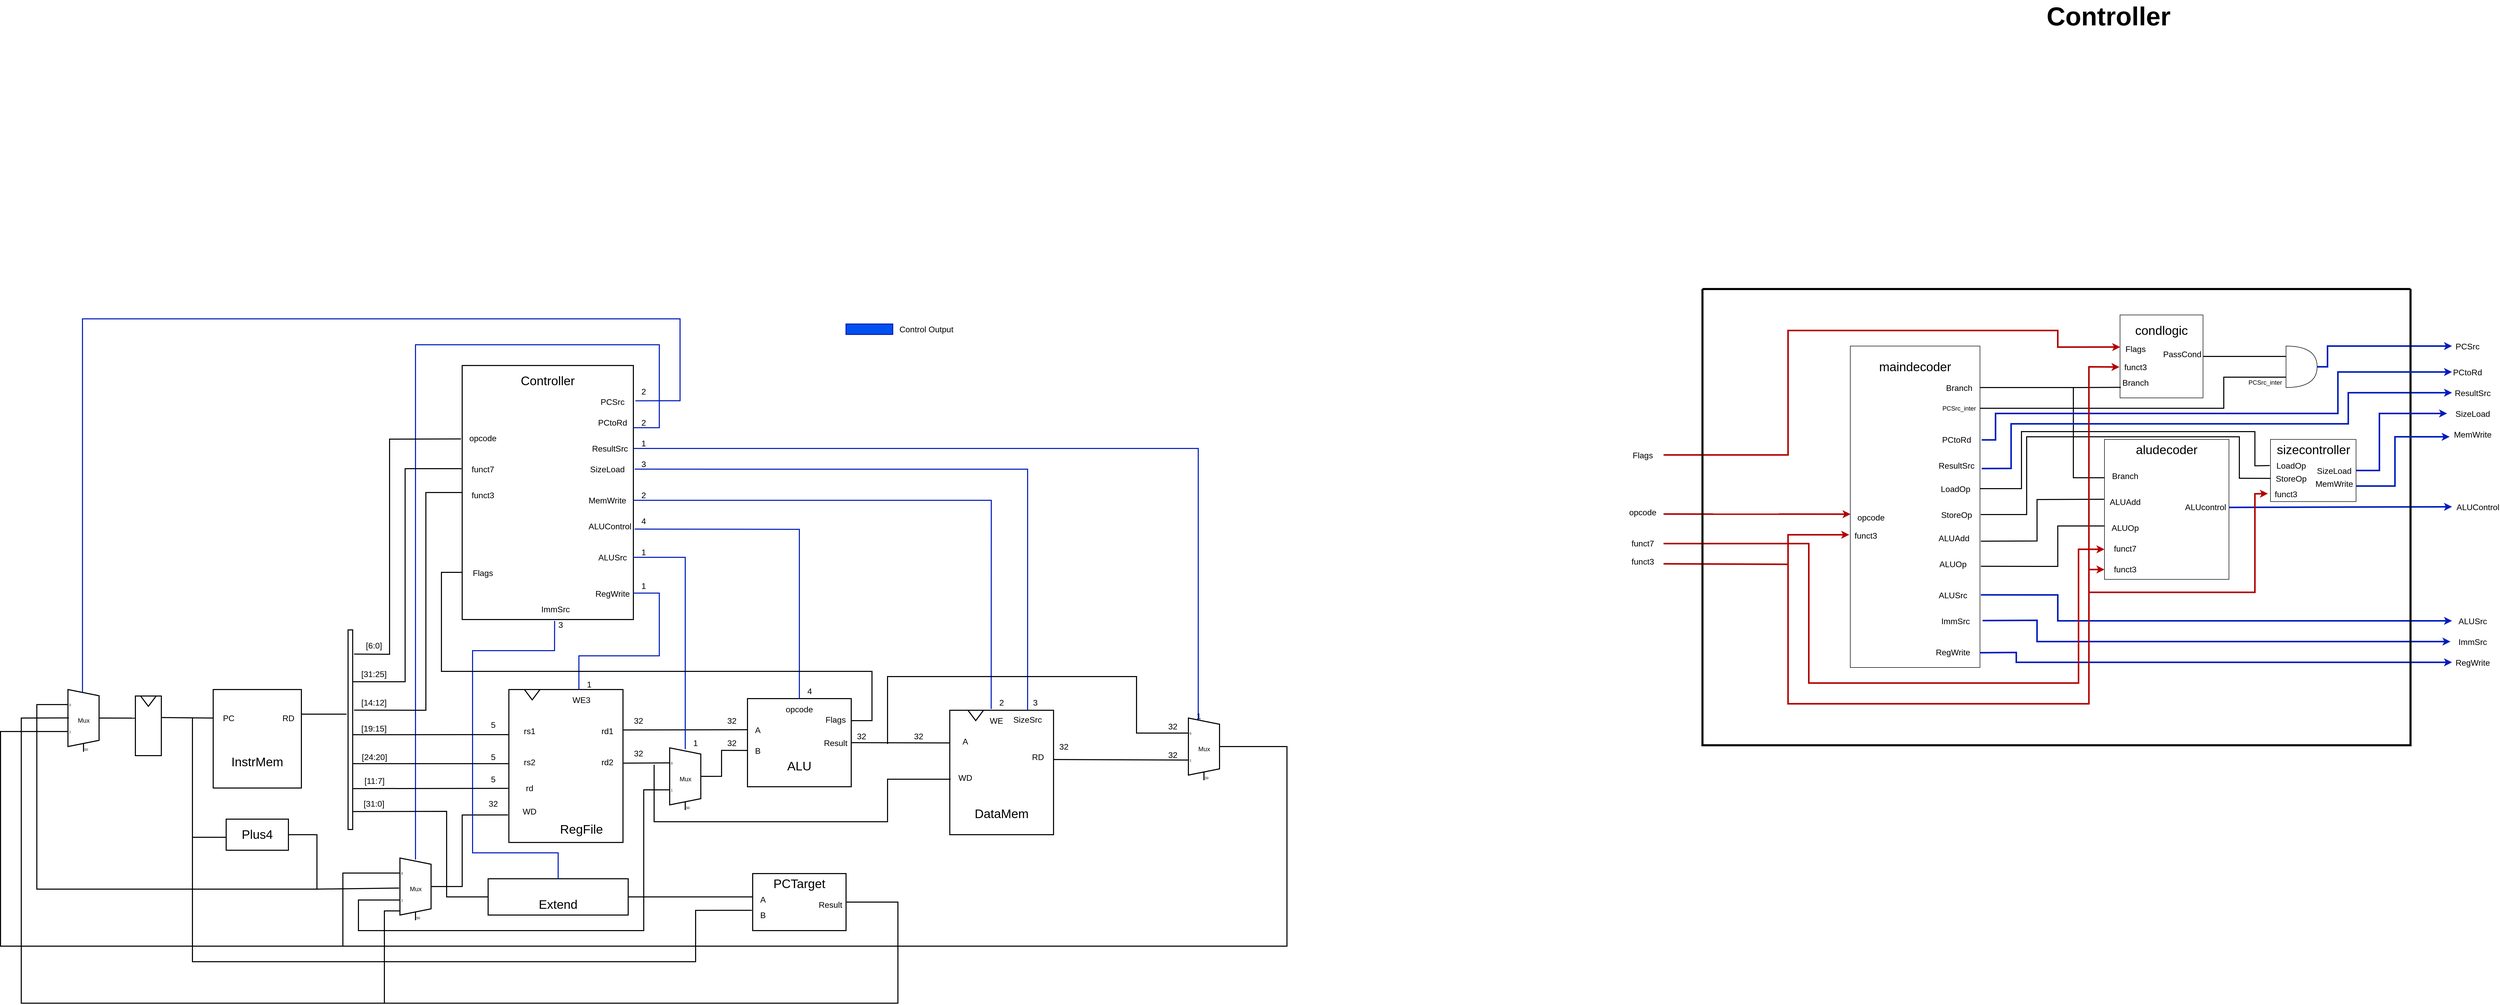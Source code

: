 <mxfile version="16.5.1" type="device" pages="2"><diagram id="ZrKKCg2R51zhTULDpHEZ" name="CPU"><mxGraphModel dx="2955" dy="2963" grid="0" gridSize="10" guides="1" tooltips="1" connect="1" arrows="1" fold="1" page="0" pageScale="1" pageWidth="827" pageHeight="1169" math="0" shadow="0"><root><mxCell id="aaqVz9m1IkCNQJ5__Mmx-0"/><mxCell id="aaqVz9m1IkCNQJ5__Mmx-1" parent="aaqVz9m1IkCNQJ5__Mmx-0"/><mxCell id="Wkqo7b4KL1TalhAo_wT_-0" value="" style="rounded=0;whiteSpace=wrap;html=1;strokeWidth=2;" parent="aaqVz9m1IkCNQJ5__Mmx-1" vertex="1"><mxGeometry x="2680" y="892.5" width="200" height="170" as="geometry"/></mxCell><mxCell id="Wkqo7b4KL1TalhAo_wT_-1" value="&lt;font style=&quot;font-size: 24px&quot;&gt;ALU&lt;/font&gt;" style="text;html=1;strokeColor=none;fillColor=none;align=center;verticalAlign=middle;whiteSpace=wrap;rounded=0;strokeWidth=2;" parent="aaqVz9m1IkCNQJ5__Mmx-1" vertex="1"><mxGeometry x="2720" y="1012.5" width="120" height="20" as="geometry"/></mxCell><mxCell id="Wkqo7b4KL1TalhAo_wT_-2" value="&lt;font size=&quot;3&quot;&gt;A&lt;/font&gt;" style="text;html=1;strokeColor=none;fillColor=none;align=center;verticalAlign=middle;whiteSpace=wrap;rounded=0;strokeWidth=2;" parent="aaqVz9m1IkCNQJ5__Mmx-1" vertex="1"><mxGeometry x="2680" y="942.5" width="40" height="20" as="geometry"/></mxCell><mxCell id="Wkqo7b4KL1TalhAo_wT_-3" value="&lt;font size=&quot;3&quot;&gt;B&lt;/font&gt;" style="text;html=1;strokeColor=none;fillColor=none;align=center;verticalAlign=middle;whiteSpace=wrap;rounded=0;strokeWidth=2;" parent="aaqVz9m1IkCNQJ5__Mmx-1" vertex="1"><mxGeometry x="2680" y="982.5" width="40" height="20" as="geometry"/></mxCell><mxCell id="Wkqo7b4KL1TalhAo_wT_-4" value="&lt;font size=&quot;3&quot;&gt;opcode&lt;br&gt;&lt;/font&gt;" style="text;html=1;strokeColor=none;fillColor=none;align=center;verticalAlign=middle;whiteSpace=wrap;rounded=0;strokeWidth=2;" parent="aaqVz9m1IkCNQJ5__Mmx-1" vertex="1"><mxGeometry x="2760" y="902.5" width="40" height="20" as="geometry"/></mxCell><mxCell id="Wkqo7b4KL1TalhAo_wT_-5" value="&lt;font size=&quot;3&quot;&gt;Result&lt;br&gt;&lt;/font&gt;" style="text;html=1;strokeColor=none;fillColor=none;align=center;verticalAlign=middle;whiteSpace=wrap;rounded=0;strokeWidth=2;" parent="aaqVz9m1IkCNQJ5__Mmx-1" vertex="1"><mxGeometry x="2830" y="967.5" width="40" height="20" as="geometry"/></mxCell><mxCell id="Wkqo7b4KL1TalhAo_wT_-6" value="" style="rounded=0;whiteSpace=wrap;html=1;strokeWidth=2;" parent="aaqVz9m1IkCNQJ5__Mmx-1" vertex="1"><mxGeometry x="3070" y="915" width="200" height="240" as="geometry"/></mxCell><mxCell id="Wkqo7b4KL1TalhAo_wT_-7" value="&lt;span style=&quot;font-size: 24px&quot;&gt;DataMem&lt;/span&gt;" style="text;html=1;strokeColor=none;fillColor=none;align=center;verticalAlign=middle;whiteSpace=wrap;rounded=0;strokeWidth=2;" parent="aaqVz9m1IkCNQJ5__Mmx-1" vertex="1"><mxGeometry x="3110" y="1105" width="120" height="20" as="geometry"/></mxCell><mxCell id="Wkqo7b4KL1TalhAo_wT_-8" value="&lt;font size=&quot;3&quot;&gt;A&lt;/font&gt;" style="text;html=1;strokeColor=none;fillColor=none;align=center;verticalAlign=middle;whiteSpace=wrap;rounded=0;strokeWidth=2;" parent="aaqVz9m1IkCNQJ5__Mmx-1" vertex="1"><mxGeometry x="3080" y="965" width="40" height="20" as="geometry"/></mxCell><mxCell id="Wkqo7b4KL1TalhAo_wT_-9" value="&lt;font size=&quot;3&quot;&gt;WD&lt;/font&gt;" style="text;html=1;strokeColor=none;fillColor=none;align=center;verticalAlign=middle;whiteSpace=wrap;rounded=0;strokeWidth=2;" parent="aaqVz9m1IkCNQJ5__Mmx-1" vertex="1"><mxGeometry x="3080" y="1035" width="40" height="20" as="geometry"/></mxCell><mxCell id="Wkqo7b4KL1TalhAo_wT_-10" value="&lt;font size=&quot;3&quot;&gt;WE&lt;/font&gt;" style="text;html=1;strokeColor=none;fillColor=none;align=center;verticalAlign=middle;whiteSpace=wrap;rounded=0;strokeWidth=2;" parent="aaqVz9m1IkCNQJ5__Mmx-1" vertex="1"><mxGeometry x="3140" y="925" width="40" height="20" as="geometry"/></mxCell><mxCell id="Wkqo7b4KL1TalhAo_wT_-11" value="&lt;font size=&quot;3&quot;&gt;RD&lt;/font&gt;" style="text;html=1;strokeColor=none;fillColor=none;align=center;verticalAlign=middle;whiteSpace=wrap;rounded=0;strokeWidth=2;" parent="aaqVz9m1IkCNQJ5__Mmx-1" vertex="1"><mxGeometry x="3220" y="995" width="40" height="20" as="geometry"/></mxCell><mxCell id="Wkqo7b4KL1TalhAo_wT_-12" value="" style="triangle;whiteSpace=wrap;html=1;rotation=90;strokeWidth=2;rounded=0;" parent="aaqVz9m1IkCNQJ5__Mmx-1" vertex="1"><mxGeometry x="3110" y="910" width="20" height="30" as="geometry"/></mxCell><mxCell id="Wkqo7b4KL1TalhAo_wT_-13" value="" style="rounded=0;whiteSpace=wrap;html=1;strokeWidth=2;" parent="aaqVz9m1IkCNQJ5__Mmx-1" vertex="1"><mxGeometry x="2220" y="875" width="220" height="295" as="geometry"/></mxCell><mxCell id="Wkqo7b4KL1TalhAo_wT_-14" value="&lt;span style=&quot;font-size: 24px&quot;&gt;RegFile&lt;br&gt;&lt;/span&gt;" style="text;html=1;strokeColor=none;fillColor=none;align=center;verticalAlign=middle;whiteSpace=wrap;rounded=0;strokeWidth=2;" parent="aaqVz9m1IkCNQJ5__Mmx-1" vertex="1"><mxGeometry x="2300" y="1135" width="120" height="20" as="geometry"/></mxCell><mxCell id="Wkqo7b4KL1TalhAo_wT_-15" value="&lt;font size=&quot;3&quot;&gt;rs1&lt;/font&gt;" style="text;html=1;strokeColor=none;fillColor=none;align=center;verticalAlign=middle;whiteSpace=wrap;rounded=0;strokeWidth=2;" parent="aaqVz9m1IkCNQJ5__Mmx-1" vertex="1"><mxGeometry x="2240" y="945" width="40" height="20" as="geometry"/></mxCell><mxCell id="Wkqo7b4KL1TalhAo_wT_-16" value="&lt;font size=&quot;3&quot;&gt;rs2&lt;br&gt;&lt;/font&gt;" style="text;html=1;strokeColor=none;fillColor=none;align=center;verticalAlign=middle;whiteSpace=wrap;rounded=0;strokeWidth=2;" parent="aaqVz9m1IkCNQJ5__Mmx-1" vertex="1"><mxGeometry x="2240" y="1005" width="40" height="20" as="geometry"/></mxCell><mxCell id="Wkqo7b4KL1TalhAo_wT_-17" value="&lt;font size=&quot;3&quot;&gt;rd1&lt;br&gt;&lt;/font&gt;" style="text;html=1;strokeColor=none;fillColor=none;align=center;verticalAlign=middle;whiteSpace=wrap;rounded=0;strokeWidth=2;" parent="aaqVz9m1IkCNQJ5__Mmx-1" vertex="1"><mxGeometry x="2390" y="945" width="40" height="20" as="geometry"/></mxCell><mxCell id="Wkqo7b4KL1TalhAo_wT_-18" value="&lt;font size=&quot;3&quot;&gt;rd2&lt;br&gt;&lt;/font&gt;" style="text;html=1;strokeColor=none;fillColor=none;align=center;verticalAlign=middle;whiteSpace=wrap;rounded=0;strokeWidth=2;" parent="aaqVz9m1IkCNQJ5__Mmx-1" vertex="1"><mxGeometry x="2390" y="1005" width="40" height="20" as="geometry"/></mxCell><mxCell id="Wkqo7b4KL1TalhAo_wT_-19" value="&lt;font size=&quot;3&quot;&gt;WE3&lt;br&gt;&lt;/font&gt;" style="text;html=1;strokeColor=none;fillColor=none;align=center;verticalAlign=middle;whiteSpace=wrap;rounded=0;strokeWidth=2;" parent="aaqVz9m1IkCNQJ5__Mmx-1" vertex="1"><mxGeometry x="2340" y="885" width="40" height="20" as="geometry"/></mxCell><mxCell id="Wkqo7b4KL1TalhAo_wT_-20" value="" style="triangle;whiteSpace=wrap;html=1;rotation=90;strokeWidth=2;rounded=0;" parent="aaqVz9m1IkCNQJ5__Mmx-1" vertex="1"><mxGeometry x="2255" y="870" width="20" height="30" as="geometry"/></mxCell><mxCell id="Wkqo7b4KL1TalhAo_wT_-21" value="" style="endArrow=none;html=1;entryX=0;entryY=0.5;entryDx=0;entryDy=0;strokeWidth=2;rounded=0;" parent="aaqVz9m1IkCNQJ5__Mmx-1" target="Wkqo7b4KL1TalhAo_wT_-2" edge="1"><mxGeometry width="50" height="50" relative="1" as="geometry"><mxPoint x="2440" y="953" as="sourcePoint"/><mxPoint x="2580" y="935" as="targetPoint"/></mxGeometry></mxCell><mxCell id="Wkqo7b4KL1TalhAo_wT_-22" value="Mux" style="shadow=0;dashed=0;align=center;html=1;strokeWidth=2;shape=mxgraph.electrical.abstract.mux2;direction=east;rounded=0;" parent="aaqVz9m1IkCNQJ5__Mmx-1" vertex="1"><mxGeometry x="2520" y="987.5" width="80" height="120" as="geometry"/></mxCell><mxCell id="Wkqo7b4KL1TalhAo_wT_-23" value="" style="endArrow=none;html=1;entryX=0;entryY=0.217;entryDx=0;entryDy=3;entryPerimeter=0;strokeWidth=2;rounded=0;" parent="aaqVz9m1IkCNQJ5__Mmx-1" target="Wkqo7b4KL1TalhAo_wT_-22" edge="1"><mxGeometry width="50" height="50" relative="1" as="geometry"><mxPoint x="2440" y="1017" as="sourcePoint"/><mxPoint x="2690" y="962.5" as="targetPoint"/></mxGeometry></mxCell><mxCell id="Wkqo7b4KL1TalhAo_wT_-24" value="" style="endArrow=none;html=1;exitX=1;exitY=0.5;exitDx=0;exitDy=-5;entryX=0;entryY=0.5;entryDx=0;entryDy=0;exitPerimeter=0;strokeWidth=2;rounded=0;" parent="aaqVz9m1IkCNQJ5__Mmx-1" source="Wkqo7b4KL1TalhAo_wT_-22" target="Wkqo7b4KL1TalhAo_wT_-3" edge="1"><mxGeometry width="50" height="50" relative="1" as="geometry"><mxPoint x="2620" y="1147.5" as="sourcePoint"/><mxPoint x="2870" y="1145" as="targetPoint"/><Array as="points"><mxPoint x="2630" y="1042.37"/><mxPoint x="2630" y="992.37"/></Array></mxGeometry></mxCell><mxCell id="Wkqo7b4KL1TalhAo_wT_-25" value="" style="rounded=0;whiteSpace=wrap;html=1;strokeWidth=2;" parent="aaqVz9m1IkCNQJ5__Mmx-1" vertex="1"><mxGeometry x="2180" y="1240" width="270" height="70" as="geometry"/></mxCell><mxCell id="Wkqo7b4KL1TalhAo_wT_-26" value="&lt;font style=&quot;font-size: 24px&quot;&gt;Extend&lt;br&gt;&lt;/font&gt;" style="text;html=1;strokeColor=none;fillColor=none;align=center;verticalAlign=middle;whiteSpace=wrap;rounded=0;strokeWidth=2;" parent="aaqVz9m1IkCNQJ5__Mmx-1" vertex="1"><mxGeometry x="2265" y="1280" width="100" height="20" as="geometry"/></mxCell><mxCell id="Wkqo7b4KL1TalhAo_wT_-27" value="" style="endArrow=none;html=1;exitX=1;exitY=0.5;exitDx=0;exitDy=0;entryX=0;entryY=0.65;entryDx=0;entryDy=3;entryPerimeter=0;strokeWidth=2;rounded=0;" parent="aaqVz9m1IkCNQJ5__Mmx-1" source="Wkqo7b4KL1TalhAo_wT_-25" target="Wkqo7b4KL1TalhAo_wT_-22" edge="1"><mxGeometry width="50" height="50" relative="1" as="geometry"><mxPoint x="2450.0" y="1239.62" as="sourcePoint"/><mxPoint x="2700.0" y="1237.12" as="targetPoint"/><Array as="points"><mxPoint x="2480" y="1275"/><mxPoint x="2480" y="1068.37"/></Array></mxGeometry></mxCell><mxCell id="Wkqo7b4KL1TalhAo_wT_-28" value="" style="endArrow=none;html=1;exitX=1;exitY=0.5;exitDx=0;exitDy=0;strokeWidth=2;rounded=0;" parent="aaqVz9m1IkCNQJ5__Mmx-1" source="Wkqo7b4KL1TalhAo_wT_-0" edge="1"><mxGeometry width="50" height="50" relative="1" as="geometry"><mxPoint x="2840" y="1132.5" as="sourcePoint"/><mxPoint x="3070" y="978" as="targetPoint"/></mxGeometry></mxCell><mxCell id="Wkqo7b4KL1TalhAo_wT_-30" value="&lt;font size=&quot;3&quot;&gt;[19:15]&lt;/font&gt;" style="text;html=1;strokeColor=none;fillColor=none;align=center;verticalAlign=middle;whiteSpace=wrap;rounded=0;strokeWidth=2;" parent="aaqVz9m1IkCNQJ5__Mmx-1" vertex="1"><mxGeometry x="1940" y="940" width="40" height="20" as="geometry"/></mxCell><mxCell id="Wkqo7b4KL1TalhAo_wT_-32" value="&lt;font size=&quot;3&quot;&gt;[24:20]&lt;/font&gt;" style="text;html=1;strokeColor=none;fillColor=none;align=center;verticalAlign=middle;whiteSpace=wrap;rounded=0;strokeWidth=2;" parent="aaqVz9m1IkCNQJ5__Mmx-1" vertex="1"><mxGeometry x="1941.1" y="995" width="40" height="20" as="geometry"/></mxCell><mxCell id="Wkqo7b4KL1TalhAo_wT_-33" value="" style="rounded=0;whiteSpace=wrap;html=1;strokeWidth=2;" parent="aaqVz9m1IkCNQJ5__Mmx-1" vertex="1"><mxGeometry x="2130" y="250" width="330" height="490" as="geometry"/></mxCell><mxCell id="Wkqo7b4KL1TalhAo_wT_-34" value="&lt;span style=&quot;font-size: 24px&quot;&gt;Controller&lt;br&gt;&lt;/span&gt;" style="text;html=1;strokeColor=none;fillColor=none;align=center;verticalAlign=middle;whiteSpace=wrap;rounded=0;strokeWidth=2;" parent="aaqVz9m1IkCNQJ5__Mmx-1" vertex="1"><mxGeometry x="2235" y="270" width="120" height="20" as="geometry"/></mxCell><mxCell id="Wkqo7b4KL1TalhAo_wT_-37" value="&lt;font size=&quot;3&quot;&gt;rd&lt;br&gt;&lt;/font&gt;" style="text;html=1;strokeColor=none;fillColor=none;align=center;verticalAlign=middle;whiteSpace=wrap;rounded=0;strokeWidth=2;" parent="aaqVz9m1IkCNQJ5__Mmx-1" vertex="1"><mxGeometry x="2240" y="1055" width="40" height="20" as="geometry"/></mxCell><mxCell id="Wkqo7b4KL1TalhAo_wT_-39" value="&lt;font size=&quot;3&quot;&gt;[11:7]&lt;/font&gt;" style="text;html=1;strokeColor=none;fillColor=none;align=center;verticalAlign=middle;whiteSpace=wrap;rounded=0;strokeWidth=2;" parent="aaqVz9m1IkCNQJ5__Mmx-1" vertex="1"><mxGeometry x="1941.1" y="1040.78" width="40" height="20" as="geometry"/></mxCell><mxCell id="Wkqo7b4KL1TalhAo_wT_-40" value="&lt;font size=&quot;3&quot;&gt;WD&lt;br&gt;&lt;/font&gt;" style="text;html=1;strokeColor=none;fillColor=none;align=center;verticalAlign=middle;whiteSpace=wrap;rounded=0;strokeWidth=2;" parent="aaqVz9m1IkCNQJ5__Mmx-1" vertex="1"><mxGeometry x="2240" y="1100" width="40" height="20" as="geometry"/></mxCell><mxCell id="Wkqo7b4KL1TalhAo_wT_-41" value="Mux" style="shadow=0;dashed=0;align=center;html=1;strokeWidth=2;shape=mxgraph.electrical.abstract.mux2;direction=east;rotation=0;rounded=0;" parent="aaqVz9m1IkCNQJ5__Mmx-1" vertex="1"><mxGeometry x="3520" y="930" width="80" height="120" as="geometry"/></mxCell><mxCell id="Wkqo7b4KL1TalhAo_wT_-43" value="&lt;font size=&quot;3&quot;&gt;MemWrite&lt;br&gt;&lt;/font&gt;" style="text;html=1;strokeColor=none;fillColor=none;align=center;verticalAlign=middle;whiteSpace=wrap;rounded=0;strokeWidth=2;" parent="aaqVz9m1IkCNQJ5__Mmx-1" vertex="1"><mxGeometry x="2390" y="500" width="40" height="20" as="geometry"/></mxCell><mxCell id="Wkqo7b4KL1TalhAo_wT_-47" value="&lt;font size=&quot;3&quot;&gt;ImmSrc&lt;br&gt;&lt;/font&gt;" style="text;html=1;strokeColor=none;fillColor=none;align=center;verticalAlign=middle;whiteSpace=wrap;rounded=0;strokeWidth=2;" parent="aaqVz9m1IkCNQJ5__Mmx-1" vertex="1"><mxGeometry x="2290" y="710" width="40" height="20" as="geometry"/></mxCell><mxCell id="Wkqo7b4KL1TalhAo_wT_-49" value="&lt;font size=&quot;3&quot;&gt;1&lt;/font&gt;" style="text;html=1;strokeColor=none;fillColor=none;align=center;verticalAlign=middle;whiteSpace=wrap;rounded=0;strokeWidth=2;" parent="aaqVz9m1IkCNQJ5__Mmx-1" vertex="1"><mxGeometry x="2460" y="600" width="40" height="20" as="geometry"/></mxCell><mxCell id="Wkqo7b4KL1TalhAo_wT_-50" value="&lt;font size=&quot;3&quot;&gt;4&lt;/font&gt;" style="text;html=1;strokeColor=none;fillColor=none;align=center;verticalAlign=middle;whiteSpace=wrap;rounded=0;strokeWidth=2;" parent="aaqVz9m1IkCNQJ5__Mmx-1" vertex="1"><mxGeometry x="2780" y="867.5" width="40" height="20" as="geometry"/></mxCell><mxCell id="Wkqo7b4KL1TalhAo_wT_-51" value="&lt;font size=&quot;3&quot;&gt;32&lt;/font&gt;" style="text;html=1;strokeColor=none;fillColor=none;align=center;verticalAlign=middle;whiteSpace=wrap;rounded=0;strokeWidth=2;" parent="aaqVz9m1IkCNQJ5__Mmx-1" vertex="1"><mxGeometry x="2450" y="925" width="40" height="20" as="geometry"/></mxCell><mxCell id="Wkqo7b4KL1TalhAo_wT_-52" value="&lt;font size=&quot;3&quot;&gt;32&lt;/font&gt;" style="text;html=1;strokeColor=none;fillColor=none;align=center;verticalAlign=middle;whiteSpace=wrap;rounded=0;strokeWidth=2;" parent="aaqVz9m1IkCNQJ5__Mmx-1" vertex="1"><mxGeometry x="2630" y="925" width="40" height="20" as="geometry"/></mxCell><mxCell id="Wkqo7b4KL1TalhAo_wT_-53" value="&lt;font size=&quot;3&quot;&gt;32&lt;/font&gt;" style="text;html=1;strokeColor=none;fillColor=none;align=center;verticalAlign=middle;whiteSpace=wrap;rounded=0;strokeWidth=2;" parent="aaqVz9m1IkCNQJ5__Mmx-1" vertex="1"><mxGeometry x="2450" y="987.5" width="40" height="20" as="geometry"/></mxCell><mxCell id="Wkqo7b4KL1TalhAo_wT_-54" value="&lt;font size=&quot;3&quot;&gt;32&lt;/font&gt;" style="text;html=1;strokeColor=none;fillColor=none;align=center;verticalAlign=middle;whiteSpace=wrap;rounded=0;strokeWidth=2;" parent="aaqVz9m1IkCNQJ5__Mmx-1" vertex="1"><mxGeometry x="2630" y="967.5" width="40" height="20" as="geometry"/></mxCell><mxCell id="Wkqo7b4KL1TalhAo_wT_-55" value="&lt;font size=&quot;3&quot;&gt;4&lt;/font&gt;" style="text;html=1;strokeColor=none;fillColor=none;align=center;verticalAlign=middle;whiteSpace=wrap;rounded=0;strokeWidth=2;" parent="aaqVz9m1IkCNQJ5__Mmx-1" vertex="1"><mxGeometry x="2460" y="540" width="40" height="20" as="geometry"/></mxCell><mxCell id="Wkqo7b4KL1TalhAo_wT_-56" value="&lt;font size=&quot;3&quot;&gt;2&lt;/font&gt;" style="text;html=1;strokeColor=none;fillColor=none;align=center;verticalAlign=middle;whiteSpace=wrap;rounded=0;strokeWidth=2;" parent="aaqVz9m1IkCNQJ5__Mmx-1" vertex="1"><mxGeometry x="3150" y="890" width="40" height="20" as="geometry"/></mxCell><mxCell id="Wkqo7b4KL1TalhAo_wT_-57" value="&lt;font size=&quot;3&quot;&gt;32&lt;/font&gt;" style="text;html=1;strokeColor=none;fillColor=none;align=center;verticalAlign=middle;whiteSpace=wrap;rounded=0;strokeWidth=2;" parent="aaqVz9m1IkCNQJ5__Mmx-1" vertex="1"><mxGeometry x="3270" y="975" width="40" height="20" as="geometry"/></mxCell><mxCell id="Wkqo7b4KL1TalhAo_wT_-58" value="&lt;font size=&quot;3&quot;&gt;32&lt;/font&gt;" style="text;html=1;strokeColor=none;fillColor=none;align=center;verticalAlign=middle;whiteSpace=wrap;rounded=0;strokeWidth=2;" parent="aaqVz9m1IkCNQJ5__Mmx-1" vertex="1"><mxGeometry x="3480" y="936.25" width="40" height="20" as="geometry"/></mxCell><mxCell id="Wkqo7b4KL1TalhAo_wT_-59" value="&lt;font size=&quot;3&quot;&gt;32&lt;/font&gt;" style="text;html=1;strokeColor=none;fillColor=none;align=center;verticalAlign=middle;whiteSpace=wrap;rounded=0;strokeWidth=2;" parent="aaqVz9m1IkCNQJ5__Mmx-1" vertex="1"><mxGeometry x="2880" y="955" width="40" height="20" as="geometry"/></mxCell><mxCell id="Wkqo7b4KL1TalhAo_wT_-60" value="&lt;font size=&quot;3&quot;&gt;32&lt;/font&gt;" style="text;html=1;strokeColor=none;fillColor=none;align=center;verticalAlign=middle;whiteSpace=wrap;rounded=0;strokeWidth=2;" parent="aaqVz9m1IkCNQJ5__Mmx-1" vertex="1"><mxGeometry x="2990" y="955" width="40" height="20" as="geometry"/></mxCell><mxCell id="Wkqo7b4KL1TalhAo_wT_-61" value="&lt;font size=&quot;3&quot;&gt;32&lt;/font&gt;" style="text;html=1;strokeColor=none;fillColor=none;align=center;verticalAlign=middle;whiteSpace=wrap;rounded=0;strokeWidth=2;" parent="aaqVz9m1IkCNQJ5__Mmx-1" vertex="1"><mxGeometry x="3480" y="991.25" width="40" height="20" as="geometry"/></mxCell><mxCell id="Wkqo7b4KL1TalhAo_wT_-62" value="&lt;font size=&quot;3&quot;&gt;5&lt;/font&gt;" style="text;html=1;strokeColor=none;fillColor=none;align=center;verticalAlign=middle;whiteSpace=wrap;rounded=0;strokeWidth=2;" parent="aaqVz9m1IkCNQJ5__Mmx-1" vertex="1"><mxGeometry x="2170" y="930" width="40" height="25" as="geometry"/></mxCell><mxCell id="Wkqo7b4KL1TalhAo_wT_-63" value="&lt;font size=&quot;3&quot;&gt;5&lt;/font&gt;" style="text;html=1;strokeColor=none;fillColor=none;align=center;verticalAlign=middle;whiteSpace=wrap;rounded=0;strokeWidth=2;" parent="aaqVz9m1IkCNQJ5__Mmx-1" vertex="1"><mxGeometry x="2170" y="995" width="40" height="20" as="geometry"/></mxCell><mxCell id="Wkqo7b4KL1TalhAo_wT_-64" value="&lt;font size=&quot;3&quot;&gt;5&lt;/font&gt;" style="text;html=1;strokeColor=none;fillColor=none;align=center;verticalAlign=middle;whiteSpace=wrap;rounded=0;strokeWidth=2;" parent="aaqVz9m1IkCNQJ5__Mmx-1" vertex="1"><mxGeometry x="2170" y="1037.5" width="40" height="20" as="geometry"/></mxCell><mxCell id="Wkqo7b4KL1TalhAo_wT_-65" value="&lt;font size=&quot;3&quot;&gt;32&lt;/font&gt;" style="text;html=1;strokeColor=none;fillColor=none;align=center;verticalAlign=middle;whiteSpace=wrap;rounded=0;strokeWidth=2;" parent="aaqVz9m1IkCNQJ5__Mmx-1" vertex="1"><mxGeometry x="2170" y="1085" width="40" height="20" as="geometry"/></mxCell><mxCell id="Wkqo7b4KL1TalhAo_wT_-66" value="&lt;font size=&quot;3&quot;&gt;2&lt;/font&gt;" style="text;html=1;strokeColor=none;fillColor=none;align=center;verticalAlign=middle;whiteSpace=wrap;rounded=0;strokeWidth=2;" parent="aaqVz9m1IkCNQJ5__Mmx-1" vertex="1"><mxGeometry x="2460" y="490" width="40" height="20" as="geometry"/></mxCell><mxCell id="Wkqo7b4KL1TalhAo_wT_-67" value="&lt;font size=&quot;3&quot;&gt;1&lt;/font&gt;" style="text;html=1;strokeColor=none;fillColor=none;align=center;verticalAlign=middle;whiteSpace=wrap;rounded=0;strokeWidth=2;" parent="aaqVz9m1IkCNQJ5__Mmx-1" vertex="1"><mxGeometry x="3530" y="916.25" width="40" height="20" as="geometry"/></mxCell><mxCell id="Wkqo7b4KL1TalhAo_wT_-69" value="&lt;font size=&quot;3&quot;&gt;1&lt;/font&gt;" style="text;html=1;strokeColor=none;fillColor=none;align=center;verticalAlign=middle;whiteSpace=wrap;rounded=0;strokeWidth=2;" parent="aaqVz9m1IkCNQJ5__Mmx-1" vertex="1"><mxGeometry x="2560" y="967.5" width="40" height="20" as="geometry"/></mxCell><mxCell id="Wkqo7b4KL1TalhAo_wT_-70" value="" style="rounded=0;whiteSpace=wrap;html=1;strokeWidth=2;" parent="aaqVz9m1IkCNQJ5__Mmx-1" vertex="1"><mxGeometry x="1650" y="875" width="170" height="190" as="geometry"/></mxCell><mxCell id="Wkqo7b4KL1TalhAo_wT_-71" value="&lt;span style=&quot;font-size: 24px&quot;&gt;InstrMem&lt;br&gt;&lt;/span&gt;" style="text;html=1;strokeColor=none;fillColor=none;align=center;verticalAlign=middle;whiteSpace=wrap;rounded=0;strokeWidth=2;" parent="aaqVz9m1IkCNQJ5__Mmx-1" vertex="1"><mxGeometry x="1675" y="1005" width="120" height="20" as="geometry"/></mxCell><mxCell id="Wkqo7b4KL1TalhAo_wT_-72" value="&lt;font size=&quot;3&quot;&gt;PC&lt;br&gt;&lt;/font&gt;" style="text;html=1;strokeColor=none;fillColor=none;align=center;verticalAlign=middle;whiteSpace=wrap;rounded=0;strokeWidth=2;" parent="aaqVz9m1IkCNQJ5__Mmx-1" vertex="1"><mxGeometry x="1660" y="920" width="40" height="20" as="geometry"/></mxCell><mxCell id="Wkqo7b4KL1TalhAo_wT_-73" value="&lt;font size=&quot;3&quot;&gt;RD&lt;br&gt;&lt;/font&gt;" style="text;html=1;strokeColor=none;fillColor=none;align=center;verticalAlign=middle;whiteSpace=wrap;rounded=0;strokeWidth=2;" parent="aaqVz9m1IkCNQJ5__Mmx-1" vertex="1"><mxGeometry x="1775" y="920" width="40" height="20" as="geometry"/></mxCell><mxCell id="Wkqo7b4KL1TalhAo_wT_-75" value="" style="rounded=0;whiteSpace=wrap;html=1;strokeWidth=2;" parent="aaqVz9m1IkCNQJ5__Mmx-1" vertex="1"><mxGeometry x="1500" y="887.5" width="50" height="115" as="geometry"/></mxCell><mxCell id="Wkqo7b4KL1TalhAo_wT_-76" value="" style="triangle;whiteSpace=wrap;html=1;rotation=90;strokeWidth=2;rounded=0;" parent="aaqVz9m1IkCNQJ5__Mmx-1" vertex="1"><mxGeometry x="1515" y="882.5" width="20" height="30" as="geometry"/></mxCell><mxCell id="Wkqo7b4KL1TalhAo_wT_-77" value="" style="endArrow=none;html=1;exitX=1;exitY=0.361;exitDx=0;exitDy=0;exitPerimeter=0;strokeWidth=2;rounded=0;" parent="aaqVz9m1IkCNQJ5__Mmx-1" source="Wkqo7b4KL1TalhAo_wT_-75" edge="1"><mxGeometry width="50" height="50" relative="1" as="geometry"><mxPoint x="1561.67" y="965" as="sourcePoint"/><mxPoint x="1651" y="930.0" as="targetPoint"/></mxGeometry></mxCell><mxCell id="Wkqo7b4KL1TalhAo_wT_-78" value="" style="rounded=0;whiteSpace=wrap;html=1;strokeWidth=2;" parent="aaqVz9m1IkCNQJ5__Mmx-1" vertex="1"><mxGeometry x="1675" y="1125" width="120" height="60" as="geometry"/></mxCell><mxCell id="Wkqo7b4KL1TalhAo_wT_-79" value="&lt;span style=&quot;font-size: 24px&quot;&gt;Plus4&lt;br&gt;&lt;/span&gt;" style="text;html=1;strokeColor=none;fillColor=none;align=center;verticalAlign=middle;whiteSpace=wrap;rounded=0;strokeWidth=2;" parent="aaqVz9m1IkCNQJ5__Mmx-1" vertex="1"><mxGeometry x="1675" y="1145" width="120" height="20" as="geometry"/></mxCell><mxCell id="Wkqo7b4KL1TalhAo_wT_-80" value="" style="endArrow=none;html=1;entryX=0;entryY=0.75;entryDx=0;entryDy=0;strokeWidth=2;rounded=0;" parent="aaqVz9m1IkCNQJ5__Mmx-1" target="Wkqo7b4KL1TalhAo_wT_-79" edge="1"><mxGeometry width="50" height="50" relative="1" as="geometry"><mxPoint x="1610" y="930.0" as="sourcePoint"/><mxPoint x="1623.33" y="1114.033" as="targetPoint"/><Array as="points"><mxPoint x="1610" y="1160"/></Array></mxGeometry></mxCell><mxCell id="Wkqo7b4KL1TalhAo_wT_-81" value="&lt;font size=&quot;3&quot;&gt;opcode&lt;br&gt;&lt;/font&gt;" style="text;html=1;strokeColor=none;fillColor=none;align=center;verticalAlign=middle;whiteSpace=wrap;rounded=0;strokeWidth=2;" parent="aaqVz9m1IkCNQJ5__Mmx-1" vertex="1"><mxGeometry x="2150" y="380" width="40" height="20" as="geometry"/></mxCell><mxCell id="Wkqo7b4KL1TalhAo_wT_-82" value="&lt;font size=&quot;3&quot;&gt;funct7&lt;br&gt;&lt;/font&gt;" style="text;html=1;strokeColor=none;fillColor=none;align=center;verticalAlign=middle;whiteSpace=wrap;rounded=0;strokeWidth=2;" parent="aaqVz9m1IkCNQJ5__Mmx-1" vertex="1"><mxGeometry x="2150" y="440" width="40" height="20" as="geometry"/></mxCell><mxCell id="Wkqo7b4KL1TalhAo_wT_-83" value="&lt;font size=&quot;3&quot;&gt;funct3&lt;br&gt;&lt;/font&gt;" style="text;html=1;strokeColor=none;fillColor=none;align=center;verticalAlign=middle;whiteSpace=wrap;rounded=0;strokeWidth=2;" parent="aaqVz9m1IkCNQJ5__Mmx-1" vertex="1"><mxGeometry x="2150" y="490" width="40" height="20" as="geometry"/></mxCell><mxCell id="Wkqo7b4KL1TalhAo_wT_-86" value="" style="rounded=0;whiteSpace=wrap;html=1;strokeWidth=2;" parent="aaqVz9m1IkCNQJ5__Mmx-1" vertex="1"><mxGeometry x="1910" y="760" width="8.9" height="385" as="geometry"/></mxCell><mxCell id="Wkqo7b4KL1TalhAo_wT_-87" value="&lt;font size=&quot;3&quot;&gt;[14:12]&lt;/font&gt;" style="text;html=1;strokeColor=none;fillColor=none;align=center;verticalAlign=middle;whiteSpace=wrap;rounded=0;strokeWidth=2;" parent="aaqVz9m1IkCNQJ5__Mmx-1" vertex="1"><mxGeometry x="1940" y="890" width="40" height="20" as="geometry"/></mxCell><mxCell id="Wkqo7b4KL1TalhAo_wT_-88" value="&lt;font size=&quot;3&quot;&gt;[31:25]&lt;/font&gt;" style="text;html=1;strokeColor=none;fillColor=none;align=center;verticalAlign=middle;whiteSpace=wrap;rounded=0;strokeWidth=2;" parent="aaqVz9m1IkCNQJ5__Mmx-1" vertex="1"><mxGeometry x="1940" y="835" width="40" height="20" as="geometry"/></mxCell><mxCell id="Wkqo7b4KL1TalhAo_wT_-90" value="&lt;font size=&quot;3&quot;&gt;[6:0]&lt;/font&gt;" style="text;html=1;strokeColor=none;fillColor=none;align=center;verticalAlign=middle;whiteSpace=wrap;rounded=0;strokeWidth=2;" parent="aaqVz9m1IkCNQJ5__Mmx-1" vertex="1"><mxGeometry x="1940" y="780" width="40" height="20" as="geometry"/></mxCell><mxCell id="Wkqo7b4KL1TalhAo_wT_-91" value="&lt;font size=&quot;3&quot;&gt;RegWrite&lt;br&gt;&lt;/font&gt;" style="text;html=1;strokeColor=none;fillColor=none;align=center;verticalAlign=middle;whiteSpace=wrap;rounded=0;strokeWidth=2;" parent="aaqVz9m1IkCNQJ5__Mmx-1" vertex="1"><mxGeometry x="2400" y="680" width="40" height="20" as="geometry"/></mxCell><mxCell id="Wkqo7b4KL1TalhAo_wT_-93" value="&lt;font size=&quot;3&quot;&gt;1&lt;/font&gt;" style="text;html=1;strokeColor=none;fillColor=none;align=center;verticalAlign=middle;whiteSpace=wrap;rounded=0;strokeWidth=2;" parent="aaqVz9m1IkCNQJ5__Mmx-1" vertex="1"><mxGeometry x="2460" y="665" width="40" height="20" as="geometry"/></mxCell><mxCell id="Wkqo7b4KL1TalhAo_wT_-94" value="&lt;font size=&quot;3&quot;&gt;1&lt;/font&gt;" style="text;html=1;strokeColor=none;fillColor=none;align=center;verticalAlign=middle;whiteSpace=wrap;rounded=0;strokeWidth=2;" parent="aaqVz9m1IkCNQJ5__Mmx-1" vertex="1"><mxGeometry x="2355" y="855" width="40" height="20" as="geometry"/></mxCell><mxCell id="Wkqo7b4KL1TalhAo_wT_-97" value="&lt;font size=&quot;3&quot;&gt;[31:0]&lt;/font&gt;" style="text;html=1;strokeColor=none;fillColor=none;align=center;verticalAlign=middle;whiteSpace=wrap;rounded=0;strokeWidth=2;" parent="aaqVz9m1IkCNQJ5__Mmx-1" vertex="1"><mxGeometry x="1940" y="1085" width="40" height="20" as="geometry"/></mxCell><mxCell id="Wkqo7b4KL1TalhAo_wT_-98" value="Mux" style="shadow=0;dashed=0;align=center;html=1;strokeWidth=2;shape=mxgraph.electrical.abstract.mux2;direction=east;rounded=0;" parent="aaqVz9m1IkCNQJ5__Mmx-1" vertex="1"><mxGeometry x="1360" y="875" width="80" height="120" as="geometry"/></mxCell><mxCell id="Wkqo7b4KL1TalhAo_wT_-99" value="" style="endArrow=none;html=1;entryX=-0.013;entryY=0.371;entryDx=0;entryDy=0;entryPerimeter=0;exitX=1;exitY=0.5;exitDx=0;exitDy=-5;exitPerimeter=0;strokeWidth=2;rounded=0;" parent="aaqVz9m1IkCNQJ5__Mmx-1" source="Wkqo7b4KL1TalhAo_wT_-98" target="Wkqo7b4KL1TalhAo_wT_-75" edge="1"><mxGeometry width="50" height="50" relative="1" as="geometry"><mxPoint x="1430.0" y="1053.82" as="sourcePoint"/><mxPoint x="1518.33" y="1053.852" as="targetPoint"/></mxGeometry></mxCell><mxCell id="Wkqo7b4KL1TalhAo_wT_-100" value="" style="endArrow=none;html=1;entryX=1;entryY=0.5;entryDx=0;entryDy=0;exitX=0;exitY=0.217;exitDx=0;exitDy=3;exitPerimeter=0;strokeWidth=2;rounded=0;" parent="aaqVz9m1IkCNQJ5__Mmx-1" source="Wkqo7b4KL1TalhAo_wT_-98" target="Wkqo7b4KL1TalhAo_wT_-79" edge="1"><mxGeometry width="50" height="50" relative="1" as="geometry"><mxPoint x="1310" y="1250" as="sourcePoint"/><mxPoint x="1709.35" y="1255.165" as="targetPoint"/><Array as="points"><mxPoint x="1310" y="904"/><mxPoint x="1310" y="956"/><mxPoint x="1310" y="1260"/><mxPoint x="1850" y="1260"/><mxPoint x="1850" y="1155"/></Array></mxGeometry></mxCell><mxCell id="Wkqo7b4KL1TalhAo_wT_-101" value="" style="endArrow=none;html=1;entryX=1;entryY=0.5;entryDx=0;entryDy=-5;entryPerimeter=0;exitX=0;exitY=0.65;exitDx=0;exitDy=3;exitPerimeter=0;strokeWidth=2;rounded=0;" parent="aaqVz9m1IkCNQJ5__Mmx-1" source="Wkqo7b4KL1TalhAo_wT_-98" target="Wkqo7b4KL1TalhAo_wT_-41" edge="1"><mxGeometry width="50" height="50" relative="1" as="geometry"><mxPoint x="793.333" y="820" as="sourcePoint"/><mxPoint x="2090" y="1360" as="targetPoint"/><Array as="points"><mxPoint x="1240" y="956"/><mxPoint x="1240" y="1370"/><mxPoint x="3720" y="1370"/><mxPoint x="3720" y="1170"/><mxPoint x="3720" y="985"/></Array></mxGeometry></mxCell><mxCell id="Wkqo7b4KL1TalhAo_wT_-105" value="&lt;font size=&quot;3&quot;&gt;SizeLoad&lt;br&gt;&lt;/font&gt;" style="text;html=1;strokeColor=none;fillColor=none;align=center;verticalAlign=middle;whiteSpace=wrap;rounded=0;strokeWidth=2;" parent="aaqVz9m1IkCNQJ5__Mmx-1" vertex="1"><mxGeometry x="2390" y="440" width="40" height="20" as="geometry"/></mxCell><mxCell id="Wkqo7b4KL1TalhAo_wT_-106" value="&lt;font size=&quot;3&quot;&gt;3&lt;/font&gt;" style="text;html=1;strokeColor=none;fillColor=none;align=center;verticalAlign=middle;whiteSpace=wrap;rounded=0;strokeWidth=2;" parent="aaqVz9m1IkCNQJ5__Mmx-1" vertex="1"><mxGeometry x="2460" y="430" width="40" height="20" as="geometry"/></mxCell><mxCell id="Wkqo7b4KL1TalhAo_wT_-107" value="" style="rounded=0;whiteSpace=wrap;html=1;strokeWidth=2;" parent="aaqVz9m1IkCNQJ5__Mmx-1" vertex="1"><mxGeometry x="2690" y="1230" width="180" height="110" as="geometry"/></mxCell><mxCell id="Wkqo7b4KL1TalhAo_wT_-108" value="&lt;font style=&quot;font-size: 24px&quot;&gt;PCTarget&lt;/font&gt;" style="text;html=1;strokeColor=none;fillColor=none;align=center;verticalAlign=middle;whiteSpace=wrap;rounded=0;strokeWidth=2;" parent="aaqVz9m1IkCNQJ5__Mmx-1" vertex="1"><mxGeometry x="2720" y="1240" width="120" height="20" as="geometry"/></mxCell><mxCell id="Wkqo7b4KL1TalhAo_wT_-109" value="" style="endArrow=none;html=1;entryX=-0.009;entryY=0.644;entryDx=0;entryDy=0;entryPerimeter=0;strokeWidth=2;rounded=0;" parent="aaqVz9m1IkCNQJ5__Mmx-1" target="Wkqo7b4KL1TalhAo_wT_-107" edge="1"><mxGeometry width="50" height="50" relative="1" as="geometry"><mxPoint x="1610" y="1160.0" as="sourcePoint"/><mxPoint x="2590" y="1400" as="targetPoint"/><Array as="points"><mxPoint x="1610" y="1400"/><mxPoint x="2580" y="1400"/><mxPoint x="2580" y="1301"/></Array></mxGeometry></mxCell><mxCell id="Wkqo7b4KL1TalhAo_wT_-110" value="" style="endArrow=none;html=1;exitX=1;exitY=0.5;exitDx=0;exitDy=0;entryX=0.146;entryY=0.456;entryDx=0;entryDy=0;entryPerimeter=0;strokeWidth=2;rounded=0;" parent="aaqVz9m1IkCNQJ5__Mmx-1" source="Wkqo7b4KL1TalhAo_wT_-107" target="Wkqo7b4KL1TalhAo_wT_-98" edge="1"><mxGeometry width="50" height="50" relative="1" as="geometry"><mxPoint x="2870" y="1266.25" as="sourcePoint"/><mxPoint x="1230" y="790" as="targetPoint"/><Array as="points"><mxPoint x="2970" y="1285"/><mxPoint x="2970" y="1480"/><mxPoint x="1280" y="1480"/><mxPoint x="1280" y="930"/></Array></mxGeometry></mxCell><mxCell id="Wkqo7b4KL1TalhAo_wT_-111" value="&lt;font size=&quot;3&quot;&gt;A&lt;/font&gt;" style="text;html=1;strokeColor=none;fillColor=none;align=center;verticalAlign=middle;whiteSpace=wrap;rounded=0;strokeWidth=2;" parent="aaqVz9m1IkCNQJ5__Mmx-1" vertex="1"><mxGeometry x="2690" y="1270" width="40" height="20" as="geometry"/></mxCell><mxCell id="Wkqo7b4KL1TalhAo_wT_-112" value="&lt;font size=&quot;3&quot;&gt;B&lt;/font&gt;" style="text;html=1;strokeColor=none;fillColor=none;align=center;verticalAlign=middle;whiteSpace=wrap;rounded=0;strokeWidth=2;" parent="aaqVz9m1IkCNQJ5__Mmx-1" vertex="1"><mxGeometry x="2690" y="1300" width="40" height="20" as="geometry"/></mxCell><mxCell id="Wkqo7b4KL1TalhAo_wT_-113" value="" style="endArrow=none;html=1;entryX=0;entryY=0.25;entryDx=0;entryDy=0;strokeWidth=2;rounded=0;" parent="aaqVz9m1IkCNQJ5__Mmx-1" target="Wkqo7b4KL1TalhAo_wT_-111" edge="1"><mxGeometry width="50" height="50" relative="1" as="geometry"><mxPoint x="2480" y="1275" as="sourcePoint"/><mxPoint x="2730" y="1185" as="targetPoint"/></mxGeometry></mxCell><mxCell id="Wkqo7b4KL1TalhAo_wT_-114" value="Mux" style="shadow=0;dashed=0;align=center;html=1;strokeWidth=2;shape=mxgraph.electrical.abstract.mux2;direction=east;rotation=0;rounded=0;" parent="aaqVz9m1IkCNQJ5__Mmx-1" vertex="1"><mxGeometry x="2000" y="1200" width="80" height="120" as="geometry"/></mxCell><object label="" id="Wkqo7b4KL1TalhAo_wT_-116"><mxCell style="endArrow=none;html=1;exitX=0;exitY=0.217;exitDx=0;exitDy=3;exitPerimeter=0;strokeWidth=2;rounded=0;" parent="aaqVz9m1IkCNQJ5__Mmx-1" source="Wkqo7b4KL1TalhAo_wT_-114" edge="1"><mxGeometry width="50" height="50" relative="1" as="geometry"><mxPoint x="1915" y="1310" as="sourcePoint"/><mxPoint x="1900" y="1370" as="targetPoint"/><Array as="points"><mxPoint x="1900" y="1229"/></Array></mxGeometry></mxCell></object><object label="" id="Wkqo7b4KL1TalhAo_wT_-117"><mxCell style="endArrow=none;html=1;exitX=-0.008;exitY=0.82;exitDx=0;exitDy=0;exitPerimeter=0;entryX=1;entryY=0.5;entryDx=0;entryDy=-5;entryPerimeter=0;strokeWidth=2;rounded=0;" parent="aaqVz9m1IkCNQJ5__Mmx-1" source="Wkqo7b4KL1TalhAo_wT_-13" target="Wkqo7b4KL1TalhAo_wT_-114" edge="1"><mxGeometry width="50" height="50" relative="1" as="geometry"><mxPoint x="2180" y="1219.17" as="sourcePoint"/><mxPoint x="2040" y="1210" as="targetPoint"/><Array as="points"><mxPoint x="2130" y="1117"/><mxPoint x="2130" y="1255"/></Array></mxGeometry></mxCell></object><mxCell id="Wkqo7b4KL1TalhAo_wT_-118" value="&lt;font size=&quot;3&quot;&gt;Result&lt;br&gt;&lt;/font&gt;" style="text;html=1;strokeColor=none;fillColor=none;align=center;verticalAlign=middle;whiteSpace=wrap;rounded=0;strokeWidth=2;" parent="aaqVz9m1IkCNQJ5__Mmx-1" vertex="1"><mxGeometry x="2820" y="1280" width="40" height="20" as="geometry"/></mxCell><mxCell id="Wkqo7b4KL1TalhAo_wT_-119" value="&lt;font size=&quot;3&quot;&gt;Flags&lt;br&gt;&lt;/font&gt;" style="text;html=1;strokeColor=none;fillColor=none;align=center;verticalAlign=middle;whiteSpace=wrap;rounded=0;strokeWidth=2;" parent="aaqVz9m1IkCNQJ5__Mmx-1" vertex="1"><mxGeometry x="2830" y="922.5" width="40" height="20" as="geometry"/></mxCell><mxCell id="Wkqo7b4KL1TalhAo_wT_-121" value="&lt;font size=&quot;3&quot;&gt;Flags&lt;br&gt;&lt;/font&gt;" style="text;html=1;strokeColor=none;fillColor=none;align=center;verticalAlign=middle;whiteSpace=wrap;rounded=0;strokeWidth=2;" parent="aaqVz9m1IkCNQJ5__Mmx-1" vertex="1"><mxGeometry x="2150" y="640" width="40" height="20" as="geometry"/></mxCell><mxCell id="Wkqo7b4KL1TalhAo_wT_-123" value="" style="endArrow=none;html=1;exitX=1;exitY=0.396;exitDx=0;exitDy=0;exitPerimeter=0;entryX=0;entryY=0.65;entryDx=0;entryDy=3;entryPerimeter=0;strokeWidth=2;rounded=0;" parent="aaqVz9m1IkCNQJ5__Mmx-1" source="Wkqo7b4KL1TalhAo_wT_-6" target="Wkqo7b4KL1TalhAo_wT_-41" edge="1"><mxGeometry width="50" height="50" relative="1" as="geometry"><mxPoint x="3370" y="1102.5" as="sourcePoint"/><mxPoint x="3530" y="1011" as="targetPoint"/></mxGeometry></mxCell><mxCell id="Wkqo7b4KL1TalhAo_wT_-127" value="&lt;font size=&quot;3&quot;&gt;ResultSrc&lt;br&gt;&lt;/font&gt;" style="text;html=1;strokeColor=none;fillColor=none;align=center;verticalAlign=middle;whiteSpace=wrap;rounded=0;strokeWidth=2;" parent="aaqVz9m1IkCNQJ5__Mmx-1" vertex="1"><mxGeometry x="2395" y="400" width="40" height="20" as="geometry"/></mxCell><mxCell id="Wkqo7b4KL1TalhAo_wT_-129" value="&lt;font size=&quot;3&quot;&gt;SizeSrc&lt;/font&gt;" style="text;html=1;strokeColor=none;fillColor=none;align=center;verticalAlign=middle;whiteSpace=wrap;rounded=0;strokeWidth=2;" parent="aaqVz9m1IkCNQJ5__Mmx-1" vertex="1"><mxGeometry x="3200" y="922.5" width="40" height="20" as="geometry"/></mxCell><mxCell id="Wkqo7b4KL1TalhAo_wT_-130" value="&lt;font size=&quot;3&quot;&gt;PCtoRd&lt;br&gt;&lt;/font&gt;" style="text;html=1;strokeColor=none;fillColor=none;align=center;verticalAlign=middle;whiteSpace=wrap;rounded=0;strokeWidth=2;" parent="aaqVz9m1IkCNQJ5__Mmx-1" vertex="1"><mxGeometry x="2400" y="350" width="40" height="20" as="geometry"/></mxCell><mxCell id="Wkqo7b4KL1TalhAo_wT_-132" value="&lt;font size=&quot;3&quot;&gt;1&lt;/font&gt;" style="text;html=1;strokeColor=none;fillColor=none;align=center;verticalAlign=middle;whiteSpace=wrap;rounded=0;strokeWidth=2;" parent="aaqVz9m1IkCNQJ5__Mmx-1" vertex="1"><mxGeometry x="2460" y="390" width="40" height="20" as="geometry"/></mxCell><mxCell id="Wkqo7b4KL1TalhAo_wT_-134" value="&lt;font size=&quot;3&quot;&gt;2&lt;/font&gt;" style="text;html=1;strokeColor=none;fillColor=none;align=center;verticalAlign=middle;whiteSpace=wrap;rounded=0;strokeWidth=2;" parent="aaqVz9m1IkCNQJ5__Mmx-1" vertex="1"><mxGeometry x="2460" y="350" width="40" height="20" as="geometry"/></mxCell><mxCell id="ahaC9bkaUwt8nruMq5n4-0" value="&lt;font size=&quot;3&quot;&gt;ALUSrc&lt;br&gt;&lt;/font&gt;" style="text;html=1;strokeColor=none;fillColor=none;align=center;verticalAlign=middle;whiteSpace=wrap;rounded=0;strokeWidth=2;" parent="aaqVz9m1IkCNQJ5__Mmx-1" vertex="1"><mxGeometry x="2400" y="610" width="40" height="20" as="geometry"/></mxCell><mxCell id="ahaC9bkaUwt8nruMq5n4-1" value="&lt;font size=&quot;3&quot;&gt;ALUControl&lt;br&gt;&lt;/font&gt;" style="text;html=1;strokeColor=none;fillColor=none;align=center;verticalAlign=middle;whiteSpace=wrap;rounded=0;strokeWidth=2;" parent="aaqVz9m1IkCNQJ5__Mmx-1" vertex="1"><mxGeometry x="2395" y="550" width="40" height="20" as="geometry"/></mxCell><mxCell id="ahaC9bkaUwt8nruMq5n4-2" value="" style="endArrow=none;html=1;entryX=0.362;entryY=0.027;entryDx=0;entryDy=0;fillColor=#0050ef;strokeColor=#001DBC;strokeWidth=2;exitX=0;exitY=1;exitDx=0;exitDy=0;entryPerimeter=0;rounded=0;" parent="aaqVz9m1IkCNQJ5__Mmx-1" source="Wkqo7b4KL1TalhAo_wT_-132" target="Wkqo7b4KL1TalhAo_wT_-41" edge="1"><mxGeometry width="50" height="50" relative="1" as="geometry"><mxPoint x="2730" y="260.5" as="sourcePoint"/><mxPoint x="2970" y="260.0" as="targetPoint"/><Array as="points"><mxPoint x="3549" y="410"/></Array></mxGeometry></mxCell><mxCell id="ahaC9bkaUwt8nruMq5n4-3" value="" style="endArrow=none;html=1;entryX=0;entryY=1;entryDx=0;entryDy=0;fillColor=#0050ef;strokeColor=#001DBC;strokeWidth=2;rounded=0;" parent="aaqVz9m1IkCNQJ5__Mmx-1" target="Wkqo7b4KL1TalhAo_wT_-94" edge="1"><mxGeometry width="50" height="50" relative="1" as="geometry"><mxPoint x="2460" y="689" as="sourcePoint"/><mxPoint x="2780" y="689.29" as="targetPoint"/><Array as="points"><mxPoint x="2510" y="689"/><mxPoint x="2510" y="810"/><mxPoint x="2355" y="810"/></Array></mxGeometry></mxCell><mxCell id="ahaC9bkaUwt8nruMq5n4-4" value="" style="endArrow=none;html=1;fillColor=#0050ef;strokeColor=#001DBC;strokeWidth=2;exitX=0.54;exitY=1.005;exitDx=0;exitDy=0;exitPerimeter=0;entryX=0.5;entryY=0;entryDx=0;entryDy=0;rounded=0;" parent="aaqVz9m1IkCNQJ5__Mmx-1" source="Wkqo7b4KL1TalhAo_wT_-33" target="Wkqo7b4KL1TalhAo_wT_-25" edge="1"><mxGeometry width="50" height="50" relative="1" as="geometry"><mxPoint x="2550" y="620.0" as="sourcePoint"/><mxPoint x="2090" y="900" as="targetPoint"/><Array as="points"><mxPoint x="2308" y="800"/><mxPoint x="2150" y="800"/><mxPoint x="2150" y="1190"/><mxPoint x="2315" y="1190"/></Array></mxGeometry></mxCell><mxCell id="ahaC9bkaUwt8nruMq5n4-5" value="" style="endArrow=none;html=1;fillColor=#0050ef;strokeColor=#001DBC;strokeWidth=2;exitX=0;exitY=1;exitDx=0;exitDy=0;rounded=0;" parent="aaqVz9m1IkCNQJ5__Mmx-1" source="Wkqo7b4KL1TalhAo_wT_-49" edge="1"><mxGeometry width="50" height="50" relative="1" as="geometry"><mxPoint x="2680" y="550.5" as="sourcePoint"/><mxPoint x="2560" y="990" as="targetPoint"/><Array as="points"><mxPoint x="2560" y="620"/></Array></mxGeometry></mxCell><mxCell id="ahaC9bkaUwt8nruMq5n4-6" value="" style="endArrow=none;html=1;entryX=0.5;entryY=0;entryDx=0;entryDy=0;fillColor=#0050ef;strokeColor=#001DBC;strokeWidth=2;exitX=1.008;exitY=0.644;exitDx=0;exitDy=0;exitPerimeter=0;rounded=0;" parent="aaqVz9m1IkCNQJ5__Mmx-1" source="Wkqo7b4KL1TalhAo_wT_-33" target="Wkqo7b4KL1TalhAo_wT_-0" edge="1"><mxGeometry width="50" height="50" relative="1" as="geometry"><mxPoint x="2610" y="569.07" as="sourcePoint"/><mxPoint x="2850" y="568.57" as="targetPoint"/><Array as="points"><mxPoint x="2780" y="566"/></Array></mxGeometry></mxCell><mxCell id="ahaC9bkaUwt8nruMq5n4-7" value="" style="endArrow=none;html=1;entryX=0.399;entryY=-0.01;entryDx=0;entryDy=0;fillColor=#0050ef;strokeColor=#001DBC;strokeWidth=2;exitX=0;exitY=1;exitDx=0;exitDy=0;entryPerimeter=0;rounded=0;" parent="aaqVz9m1IkCNQJ5__Mmx-1" source="Wkqo7b4KL1TalhAo_wT_-66" target="Wkqo7b4KL1TalhAo_wT_-6" edge="1"><mxGeometry width="50" height="50" relative="1" as="geometry"><mxPoint x="2700" y="420.5" as="sourcePoint"/><mxPoint x="2940" y="420" as="targetPoint"/><Array as="points"><mxPoint x="3150" y="510"/></Array></mxGeometry></mxCell><mxCell id="ahaC9bkaUwt8nruMq5n4-8" value="" style="endArrow=none;html=1;entryX=0.75;entryY=0;entryDx=0;entryDy=0;fillColor=#0050ef;strokeColor=#001DBC;strokeWidth=2;exitX=1.008;exitY=0.408;exitDx=0;exitDy=0;exitPerimeter=0;rounded=0;" parent="aaqVz9m1IkCNQJ5__Mmx-1" source="Wkqo7b4KL1TalhAo_wT_-33" target="Wkqo7b4KL1TalhAo_wT_-6" edge="1"><mxGeometry width="50" height="50" relative="1" as="geometry"><mxPoint x="2630" y="350.5" as="sourcePoint"/><mxPoint x="2870" y="350" as="targetPoint"/><Array as="points"><mxPoint x="3220" y="450"/></Array></mxGeometry></mxCell><mxCell id="ZrT130SL9E_mbz-KXdip-0" value="&lt;font size=&quot;3&quot;&gt;PCSrc&lt;br&gt;&lt;/font&gt;" style="text;html=1;strokeColor=none;fillColor=none;align=center;verticalAlign=middle;whiteSpace=wrap;rounded=0;strokeWidth=2;" parent="aaqVz9m1IkCNQJ5__Mmx-1" vertex="1"><mxGeometry x="2400" y="310" width="40" height="20" as="geometry"/></mxCell><mxCell id="ZrT130SL9E_mbz-KXdip-1" value="&lt;font size=&quot;3&quot;&gt;3&lt;/font&gt;" style="text;html=1;strokeColor=none;fillColor=none;align=center;verticalAlign=middle;whiteSpace=wrap;rounded=0;strokeWidth=2;" parent="aaqVz9m1IkCNQJ5__Mmx-1" vertex="1"><mxGeometry x="2300" y="740" width="40" height="20" as="geometry"/></mxCell><mxCell id="UUj1D4BVDdL780L2Q5ci-2" value="" style="endArrow=none;html=1;entryX=0.104;entryY=0.483;entryDx=0;entryDy=0;entryPerimeter=0;strokeWidth=2;rounded=0;" parent="aaqVz9m1IkCNQJ5__Mmx-1" target="Wkqo7b4KL1TalhAo_wT_-114" edge="1"><mxGeometry width="50" height="50" relative="1" as="geometry"><mxPoint x="1850" y="1236" as="sourcePoint"/><mxPoint x="1891" y="1300.98" as="targetPoint"/><Array as="points"><mxPoint x="1850" y="1260"/></Array></mxGeometry></mxCell><mxCell id="UUj1D4BVDdL780L2Q5ci-3" value="" style="endArrow=none;html=1;fillColor=#0050ef;strokeColor=#001DBC;strokeWidth=2;exitX=0;exitY=1;exitDx=0;exitDy=0;entryX=0.5;entryY=0.025;entryDx=0;entryDy=0;entryPerimeter=0;rounded=0;" parent="aaqVz9m1IkCNQJ5__Mmx-1" source="Wkqo7b4KL1TalhAo_wT_-134" target="Wkqo7b4KL1TalhAo_wT_-114" edge="1"><mxGeometry width="50" height="50" relative="1" as="geometry"><mxPoint x="2630" y="310.5" as="sourcePoint"/><mxPoint x="2020" y="1110" as="targetPoint"/><Array as="points"><mxPoint x="2510" y="370"/><mxPoint x="2510" y="210"/><mxPoint x="2040" y="210"/></Array></mxGeometry></mxCell><mxCell id="UUj1D4BVDdL780L2Q5ci-4" value="" style="endArrow=none;html=1;entryX=0.475;entryY=0.042;entryDx=0;entryDy=0;fillColor=#0050ef;strokeColor=#001DBC;strokeWidth=2;exitX=1.012;exitY=0.139;exitDx=0;exitDy=0;exitPerimeter=0;entryPerimeter=0;rounded=0;" parent="aaqVz9m1IkCNQJ5__Mmx-1" source="Wkqo7b4KL1TalhAo_wT_-33" target="Wkqo7b4KL1TalhAo_wT_-98" edge="1"><mxGeometry width="50" height="50" relative="1" as="geometry"><mxPoint x="2640" y="279" as="sourcePoint"/><mxPoint x="2890" y="279" as="targetPoint"/><Array as="points"><mxPoint x="2550" y="318"/><mxPoint x="2550" y="160"/><mxPoint x="1398" y="160"/></Array></mxGeometry></mxCell><mxCell id="UUj1D4BVDdL780L2Q5ci-5" value="" style="endArrow=none;html=1;entryX=0;entryY=0.217;entryDx=0;entryDy=3;entryPerimeter=0;strokeWidth=2;rounded=0;" parent="aaqVz9m1IkCNQJ5__Mmx-1" target="Wkqo7b4KL1TalhAo_wT_-41" edge="1"><mxGeometry width="50" height="50" relative="1" as="geometry"><mxPoint x="2950" y="980" as="sourcePoint"/><mxPoint x="3740" y="820.96" as="targetPoint"/><Array as="points"><mxPoint x="2950" y="850"/><mxPoint x="3430" y="850"/><mxPoint x="3430" y="959"/></Array></mxGeometry></mxCell><mxCell id="UUj1D4BVDdL780L2Q5ci-8" value="" style="endArrow=none;html=1;exitX=0;exitY=0.65;exitDx=0;exitDy=3;exitPerimeter=0;strokeWidth=2;rounded=0;" parent="aaqVz9m1IkCNQJ5__Mmx-1" source="Wkqo7b4KL1TalhAo_wT_-114" edge="1"><mxGeometry width="50" height="50" relative="1" as="geometry"><mxPoint x="3075" y="1238.33" as="sourcePoint"/><mxPoint x="2480" y="1270" as="targetPoint"/><Array as="points"><mxPoint x="1930" y="1281"/><mxPoint x="1930" y="1340"/><mxPoint x="2480" y="1340"/></Array></mxGeometry></mxCell><mxCell id="UUj1D4BVDdL780L2Q5ci-11" value="&lt;font size=&quot;3&quot;&gt;2&lt;/font&gt;" style="text;html=1;strokeColor=none;fillColor=none;align=center;verticalAlign=middle;whiteSpace=wrap;rounded=0;strokeWidth=2;" parent="aaqVz9m1IkCNQJ5__Mmx-1" vertex="1"><mxGeometry x="2460" y="290" width="40" height="20" as="geometry"/></mxCell><mxCell id="UUj1D4BVDdL780L2Q5ci-12" value="" style="endArrow=none;html=1;exitX=0.125;exitY=0.85;exitDx=0;exitDy=0;exitPerimeter=0;strokeWidth=2;rounded=0;" parent="aaqVz9m1IkCNQJ5__Mmx-1" source="Wkqo7b4KL1TalhAo_wT_-114" edge="1"><mxGeometry width="50" height="50" relative="1" as="geometry"><mxPoint x="1960" y="1580" as="sourcePoint"/><mxPoint x="1980" y="1480" as="targetPoint"/><Array as="points"><mxPoint x="1980" y="1302"/></Array></mxGeometry></mxCell><mxCell id="UUj1D4BVDdL780L2Q5ci-13" value="" style="rounded=0;whiteSpace=wrap;html=1;fillColor=#0050ef;fontColor=#ffffff;strokeColor=#001DBC;strokeWidth=2;" parent="aaqVz9m1IkCNQJ5__Mmx-1" vertex="1"><mxGeometry x="2870" y="170" width="90" height="20" as="geometry"/></mxCell><mxCell id="UUj1D4BVDdL780L2Q5ci-21" value="&lt;font size=&quot;3&quot;&gt;Control Output&lt;br&gt;&lt;/font&gt;" style="text;html=1;strokeColor=none;fillColor=none;align=center;verticalAlign=middle;whiteSpace=wrap;rounded=0;strokeWidth=2;" parent="aaqVz9m1IkCNQJ5__Mmx-1" vertex="1"><mxGeometry x="2950" y="170" width="150" height="20" as="geometry"/></mxCell><mxCell id="UUj1D4BVDdL780L2Q5ci-22" value="" style="endArrow=none;html=1;entryX=0.008;entryY=0.554;entryDx=0;entryDy=0;strokeWidth=2;entryPerimeter=0;rounded=0;" parent="aaqVz9m1IkCNQJ5__Mmx-1" target="Wkqo7b4KL1TalhAo_wT_-6" edge="1"><mxGeometry width="50" height="50" relative="1" as="geometry"><mxPoint x="2500" y="1020" as="sourcePoint"/><mxPoint x="3280" y="1228.33" as="targetPoint"/><Array as="points"><mxPoint x="2500" y="1130"/><mxPoint x="2950" y="1130"/><mxPoint x="2950" y="1048"/></Array></mxGeometry></mxCell><mxCell id="XkMgHp94x9nQsR2Xzq3P-0" value="" style="endArrow=none;html=1;exitX=1;exitY=0.25;exitDx=0;exitDy=0;entryX=-0.321;entryY=0.422;entryDx=0;entryDy=0;entryPerimeter=0;strokeWidth=2;rounded=0;" parent="aaqVz9m1IkCNQJ5__Mmx-1" source="Wkqo7b4KL1TalhAo_wT_-70" target="Wkqo7b4KL1TalhAo_wT_-86" edge="1"><mxGeometry width="50" height="50" relative="1" as="geometry"><mxPoint x="1750" y="769.995" as="sourcePoint"/><mxPoint x="1900" y="923" as="targetPoint"/></mxGeometry></mxCell><mxCell id="XkMgHp94x9nQsR2Xzq3P-1" value="" style="endArrow=none;html=1;entryX=1;entryY=0.25;entryDx=0;entryDy=0;strokeWidth=2;rounded=0;" parent="aaqVz9m1IkCNQJ5__Mmx-1" target="Wkqo7b4KL1TalhAo_wT_-0" edge="1"><mxGeometry width="50" height="50" relative="1" as="geometry"><mxPoint x="2130" y="649" as="sourcePoint"/><mxPoint x="2967.143" y="649.17" as="targetPoint"/><Array as="points"><mxPoint x="2090" y="649"/><mxPoint x="2090" y="840"/><mxPoint x="2920" y="840"/><mxPoint x="2920" y="935"/></Array></mxGeometry></mxCell><mxCell id="XkMgHp94x9nQsR2Xzq3P-4" value="" style="endArrow=none;html=1;exitX=0.912;exitY=0.91;exitDx=0;exitDy=0;exitPerimeter=0;strokeWidth=2;entryX=0;entryY=0.5;entryDx=0;entryDy=0;rounded=0;" parent="aaqVz9m1IkCNQJ5__Mmx-1" source="Wkqo7b4KL1TalhAo_wT_-86" target="Wkqo7b4KL1TalhAo_wT_-25" edge="1"><mxGeometry width="50" height="50" relative="1" as="geometry"><mxPoint x="2049" y="1083.825" as="sourcePoint"/><mxPoint x="2150" y="1084.81" as="targetPoint"/><Array as="points"><mxPoint x="2100" y="1110"/><mxPoint x="2100" y="1275"/></Array></mxGeometry></mxCell><mxCell id="XkMgHp94x9nQsR2Xzq3P-6" value="" style="endArrow=none;html=1;exitX=1.124;exitY=0.795;exitDx=0;exitDy=0;exitPerimeter=0;strokeWidth=2;entryX=-0.006;entryY=0.646;entryDx=0;entryDy=0;entryPerimeter=0;rounded=0;" parent="aaqVz9m1IkCNQJ5__Mmx-1" source="Wkqo7b4KL1TalhAo_wT_-86" target="Wkqo7b4KL1TalhAo_wT_-13" edge="1"><mxGeometry width="50" height="50" relative="1" as="geometry"><mxPoint x="2060" y="1064.995" as="sourcePoint"/><mxPoint x="2161" y="1065.98" as="targetPoint"/></mxGeometry></mxCell><mxCell id="XkMgHp94x9nQsR2Xzq3P-7" value="" style="endArrow=none;html=1;exitX=1.124;exitY=0.67;exitDx=0;exitDy=0;exitPerimeter=0;strokeWidth=2;rounded=0;" parent="aaqVz9m1IkCNQJ5__Mmx-1" source="Wkqo7b4KL1TalhAo_wT_-86" edge="1"><mxGeometry width="50" height="50" relative="1" as="geometry"><mxPoint x="2060" y="1025" as="sourcePoint"/><mxPoint x="2220" y="1018" as="targetPoint"/></mxGeometry></mxCell><mxCell id="XkMgHp94x9nQsR2Xzq3P-8" value="" style="endArrow=none;html=1;exitX=0.912;exitY=0.525;exitDx=0;exitDy=0;exitPerimeter=0;strokeWidth=2;rounded=0;" parent="aaqVz9m1IkCNQJ5__Mmx-1" source="Wkqo7b4KL1TalhAo_wT_-86" edge="1"><mxGeometry width="50" height="50" relative="1" as="geometry"><mxPoint x="2040" y="955.005" as="sourcePoint"/><mxPoint x="2220" y="962" as="targetPoint"/></mxGeometry></mxCell><mxCell id="XkMgHp94x9nQsR2Xzq3P-11" value="" style="endArrow=none;html=1;exitX=1.309;exitY=0.402;exitDx=0;exitDy=0;entryX=0;entryY=0.5;entryDx=0;entryDy=0;strokeWidth=2;exitPerimeter=0;rounded=0;" parent="aaqVz9m1IkCNQJ5__Mmx-1" source="Wkqo7b4KL1TalhAo_wT_-86" target="Wkqo7b4KL1TalhAo_wT_-33" edge="1"><mxGeometry width="50" height="50" relative="1" as="geometry"><mxPoint x="2060" y="915.03" as="sourcePoint"/><mxPoint x="2147.143" y="915" as="targetPoint"/><Array as="points"><mxPoint x="2060" y="915"/><mxPoint x="2060" y="495"/></Array></mxGeometry></mxCell><mxCell id="XkMgHp94x9nQsR2Xzq3P-12" value="" style="endArrow=none;html=1;strokeWidth=2;entryX=-0.004;entryY=0.406;entryDx=0;entryDy=0;entryPerimeter=0;rounded=0;" parent="aaqVz9m1IkCNQJ5__Mmx-1" target="Wkqo7b4KL1TalhAo_wT_-33" edge="1"><mxGeometry width="50" height="50" relative="1" as="geometry"><mxPoint x="1920" y="860" as="sourcePoint"/><mxPoint x="2051" y="700.99" as="targetPoint"/><Array as="points"><mxPoint x="2020" y="860"/><mxPoint x="2020" y="449"/></Array></mxGeometry></mxCell><mxCell id="XkMgHp94x9nQsR2Xzq3P-13" value="" style="endArrow=none;html=1;exitX=1.309;exitY=0.121;exitDx=0;exitDy=0;exitPerimeter=0;strokeWidth=2;entryX=-0.007;entryY=0.289;entryDx=0;entryDy=0;entryPerimeter=0;rounded=0;" parent="aaqVz9m1IkCNQJ5__Mmx-1" source="Wkqo7b4KL1TalhAo_wT_-86" target="Wkqo7b4KL1TalhAo_wT_-33" edge="1"><mxGeometry width="50" height="50" relative="1" as="geometry"><mxPoint x="1909.5" y="700.005" as="sourcePoint"/><mxPoint x="2010.5" y="700.99" as="targetPoint"/><Array as="points"><mxPoint x="1990" y="807"/><mxPoint x="1990" y="392"/></Array></mxGeometry></mxCell><mxCell id="ZbIP5AhSNeIeE1Bh3u1N-1" value="" style="rounded=0;whiteSpace=wrap;html=1;" parent="aaqVz9m1IkCNQJ5__Mmx-1" vertex="1"><mxGeometry x="4806" y="212.5" width="250" height="620" as="geometry"/></mxCell><mxCell id="ZbIP5AhSNeIeE1Bh3u1N-2" value="&lt;font size=&quot;3&quot;&gt;opcode&lt;br&gt;&lt;/font&gt;" style="text;html=1;strokeColor=none;fillColor=none;align=center;verticalAlign=middle;whiteSpace=wrap;rounded=0;strokeWidth=2;" parent="aaqVz9m1IkCNQJ5__Mmx-1" vertex="1"><mxGeometry x="4826" y="532.5" width="40" height="20" as="geometry"/></mxCell><mxCell id="ZbIP5AhSNeIeE1Bh3u1N-3" value="&lt;span style=&quot;font-size: 24px&quot;&gt;maindecoder&lt;br&gt;&lt;/span&gt;" style="text;html=1;strokeColor=none;fillColor=none;align=center;verticalAlign=middle;whiteSpace=wrap;rounded=0;strokeWidth=2;" parent="aaqVz9m1IkCNQJ5__Mmx-1" vertex="1"><mxGeometry x="4871" y="242.5" width="120" height="20" as="geometry"/></mxCell><mxCell id="ZbIP5AhSNeIeE1Bh3u1N-4" value="" style="rounded=0;whiteSpace=wrap;html=1;" parent="aaqVz9m1IkCNQJ5__Mmx-1" vertex="1"><mxGeometry x="5326" y="152.5" width="160" height="160" as="geometry"/></mxCell><mxCell id="ZbIP5AhSNeIeE1Bh3u1N-5" value="&lt;font size=&quot;3&quot;&gt;Branch&lt;br&gt;&lt;/font&gt;" style="text;html=1;strokeColor=none;fillColor=none;align=center;verticalAlign=middle;whiteSpace=wrap;rounded=0;strokeWidth=2;" parent="aaqVz9m1IkCNQJ5__Mmx-1" vertex="1"><mxGeometry x="5336" y="272.5" width="40" height="20" as="geometry"/></mxCell><mxCell id="ZbIP5AhSNeIeE1Bh3u1N-30" value="" style="rounded=0;whiteSpace=wrap;html=1;" parent="aaqVz9m1IkCNQJ5__Mmx-1" vertex="1"><mxGeometry x="5296" y="392.5" width="240" height="270" as="geometry"/></mxCell><mxCell id="ZbIP5AhSNeIeE1Bh3u1N-31" value="&lt;font size=&quot;3&quot;&gt;ALUAdd&lt;br&gt;&lt;/font&gt;" style="text;html=1;strokeColor=none;fillColor=none;align=center;verticalAlign=middle;whiteSpace=wrap;rounded=0;strokeWidth=2;" parent="aaqVz9m1IkCNQJ5__Mmx-1" vertex="1"><mxGeometry x="5316" y="502.5" width="40" height="20" as="geometry"/></mxCell><mxCell id="ZbIP5AhSNeIeE1Bh3u1N-32" value="&lt;span style=&quot;font-size: 24px&quot;&gt;aludecoder&lt;br&gt;&lt;/span&gt;" style="text;html=1;strokeColor=none;fillColor=none;align=center;verticalAlign=middle;whiteSpace=wrap;rounded=0;strokeWidth=2;" parent="aaqVz9m1IkCNQJ5__Mmx-1" vertex="1"><mxGeometry x="5356" y="402.5" width="120" height="20" as="geometry"/></mxCell><mxCell id="ZbIP5AhSNeIeE1Bh3u1N-33" value="&lt;font size=&quot;3&quot;&gt;ALUcontrol&lt;br&gt;&lt;/font&gt;" style="text;html=1;strokeColor=none;fillColor=none;align=center;verticalAlign=middle;whiteSpace=wrap;rounded=0;strokeWidth=2;" parent="aaqVz9m1IkCNQJ5__Mmx-1" vertex="1"><mxGeometry x="5471" y="512.5" width="40" height="20" as="geometry"/></mxCell><mxCell id="ZbIP5AhSNeIeE1Bh3u1N-35" value="&lt;font size=&quot;3&quot;&gt;funct7&lt;br&gt;&lt;/font&gt;" style="text;html=1;strokeColor=none;fillColor=none;align=center;verticalAlign=middle;whiteSpace=wrap;rounded=0;strokeWidth=2;" parent="aaqVz9m1IkCNQJ5__Mmx-1" vertex="1"><mxGeometry x="5316" y="592.5" width="40" height="20" as="geometry"/></mxCell><mxCell id="ZbIP5AhSNeIeE1Bh3u1N-36" value="&lt;font size=&quot;3&quot;&gt;funct3&lt;br&gt;&lt;/font&gt;" style="text;html=1;strokeColor=none;fillColor=none;align=center;verticalAlign=middle;whiteSpace=wrap;rounded=0;strokeWidth=2;" parent="aaqVz9m1IkCNQJ5__Mmx-1" vertex="1"><mxGeometry x="5316" y="632.5" width="40" height="20" as="geometry"/></mxCell><mxCell id="ZbIP5AhSNeIeE1Bh3u1N-41" value="" style="endArrow=classic;html=1;rounded=0;fillColor=#e51400;strokeColor=#B20000;strokeWidth=3;entryX=0.002;entryY=0.523;entryDx=0;entryDy=0;entryPerimeter=0;" parent="aaqVz9m1IkCNQJ5__Mmx-1" target="ZbIP5AhSNeIeE1Bh3u1N-1" edge="1"><mxGeometry width="50" height="50" relative="1" as="geometry"><mxPoint x="4446" y="536.5" as="sourcePoint"/><mxPoint x="4796" y="547.5" as="targetPoint"/></mxGeometry></mxCell><mxCell id="ZbIP5AhSNeIeE1Bh3u1N-42" value="" style="endArrow=classic;html=1;rounded=0;fillColor=#e51400;strokeColor=#B20000;strokeWidth=3;entryX=0.002;entryY=0.387;entryDx=0;entryDy=0;entryPerimeter=0;" parent="aaqVz9m1IkCNQJ5__Mmx-1" target="ZbIP5AhSNeIeE1Bh3u1N-4" edge="1"><mxGeometry width="50" height="50" relative="1" as="geometry"><mxPoint x="4446" y="422.5" as="sourcePoint"/><mxPoint x="4776" y="422.5" as="targetPoint"/><Array as="points"><mxPoint x="4686" y="422.5"/><mxPoint x="4686" y="182.5"/><mxPoint x="5206" y="182.5"/><mxPoint x="5206" y="214.5"/></Array></mxGeometry></mxCell><mxCell id="ZbIP5AhSNeIeE1Bh3u1N-46" value="&lt;font size=&quot;3&quot;&gt;Branch&lt;br&gt;&lt;/font&gt;" style="text;html=1;strokeColor=none;fillColor=none;align=center;verticalAlign=middle;whiteSpace=wrap;rounded=0;strokeWidth=2;" parent="aaqVz9m1IkCNQJ5__Mmx-1" vertex="1"><mxGeometry x="5316" y="452.5" width="40" height="20" as="geometry"/></mxCell><mxCell id="ZbIP5AhSNeIeE1Bh3u1N-51" value="" style="endArrow=none;html=1;strokeWidth=2;rounded=0;" parent="aaqVz9m1IkCNQJ5__Mmx-1" edge="1"><mxGeometry width="50" height="50" relative="1" as="geometry"><mxPoint x="5236" y="292.5" as="sourcePoint"/><mxPoint x="5296" y="466.5" as="targetPoint"/><Array as="points"><mxPoint x="5236" y="466.5"/></Array></mxGeometry></mxCell><mxCell id="ZbIP5AhSNeIeE1Bh3u1N-53" value="" style="endArrow=none;html=1;strokeWidth=2;entryX=0.01;entryY=0.873;entryDx=0;entryDy=0;entryPerimeter=0;rounded=0;" parent="aaqVz9m1IkCNQJ5__Mmx-1" target="ZbIP5AhSNeIeE1Bh3u1N-4" edge="1"><mxGeometry width="50" height="50" relative="1" as="geometry"><mxPoint x="5056" y="292.5" as="sourcePoint"/><mxPoint x="5296" y="292.5" as="targetPoint"/><Array as="points"><mxPoint x="5166" y="292.5"/><mxPoint x="5246" y="292.5"/></Array></mxGeometry></mxCell><mxCell id="ZbIP5AhSNeIeE1Bh3u1N-55" value="" style="endArrow=none;html=1;exitX=1.007;exitY=0.607;exitDx=0;exitDy=0;exitPerimeter=0;strokeWidth=2;entryX=-0.004;entryY=0.428;entryDx=0;entryDy=0;entryPerimeter=0;rounded=0;" parent="aaqVz9m1IkCNQJ5__Mmx-1" source="ZbIP5AhSNeIeE1Bh3u1N-1" target="ZbIP5AhSNeIeE1Bh3u1N-30" edge="1"><mxGeometry width="50" height="50" relative="1" as="geometry"><mxPoint x="5715.997" y="561.915" as="sourcePoint"/><mxPoint x="6017.88" y="561.79" as="targetPoint"/><Array as="points"><mxPoint x="5166" y="588.5"/><mxPoint x="5166" y="508.5"/></Array></mxGeometry></mxCell><mxCell id="ZbIP5AhSNeIeE1Bh3u1N-58" value="&lt;font size=&quot;3&quot;&gt;ALUOp&lt;br&gt;&lt;/font&gt;" style="text;html=1;strokeColor=none;fillColor=none;align=center;verticalAlign=middle;whiteSpace=wrap;rounded=0;strokeWidth=2;" parent="aaqVz9m1IkCNQJ5__Mmx-1" vertex="1"><mxGeometry x="5316" y="552.5" width="40" height="20" as="geometry"/></mxCell><mxCell id="ZbIP5AhSNeIeE1Bh3u1N-59" value="" style="endArrow=none;html=1;exitX=1.007;exitY=0.685;exitDx=0;exitDy=0;exitPerimeter=0;strokeWidth=2;rounded=0;" parent="aaqVz9m1IkCNQJ5__Mmx-1" source="ZbIP5AhSNeIeE1Bh3u1N-1" edge="1"><mxGeometry width="50" height="50" relative="1" as="geometry"><mxPoint x="5067.75" y="518.17" as="sourcePoint"/><mxPoint x="5296" y="559.5" as="targetPoint"/><Array as="points"><mxPoint x="5166" y="637.5"/><mxPoint x="5206" y="637.5"/><mxPoint x="5206" y="559.5"/></Array></mxGeometry></mxCell><mxCell id="wc_xQo9-fsPCZD23uKTl-0" value="" style="endArrow=none;html=1;exitX=1;exitY=0.5;exitDx=0;exitDy=0;strokeWidth=2;entryX=0;entryY=0.25;entryDx=0;entryDy=0;entryPerimeter=0;rounded=0;" parent="aaqVz9m1IkCNQJ5__Mmx-1" source="ZbIP5AhSNeIeE1Bh3u1N-4" target="wfhQVsBz71BHXM_a7zrt-3" edge="1"><mxGeometry width="50" height="50" relative="1" as="geometry"><mxPoint x="5486" y="262.61" as="sourcePoint"/><mxPoint x="5646" y="252.5" as="targetPoint"/></mxGeometry></mxCell><mxCell id="wfhQVsBz71BHXM_a7zrt-2" value="" style="endArrow=none;html=1;strokeWidth=2;entryX=0;entryY=0.75;entryDx=0;entryDy=0;entryPerimeter=0;rounded=0;" parent="aaqVz9m1IkCNQJ5__Mmx-1" target="wfhQVsBz71BHXM_a7zrt-3" edge="1"><mxGeometry width="50" height="50" relative="1" as="geometry"><mxPoint x="5056" y="332.5" as="sourcePoint"/><mxPoint x="5646" y="282.5" as="targetPoint"/><Array as="points"><mxPoint x="5526" y="332.5"/><mxPoint x="5526" y="272.5"/></Array></mxGeometry></mxCell><mxCell id="wfhQVsBz71BHXM_a7zrt-6" value="" style="endArrow=classic;html=1;rounded=0;fillColor=#0050ef;strokeColor=#001DBC;strokeWidth=3;exitX=1;exitY=0.5;exitDx=0;exitDy=0;exitPerimeter=0;" parent="aaqVz9m1IkCNQJ5__Mmx-1" source="wfhQVsBz71BHXM_a7zrt-3" edge="1"><mxGeometry width="50" height="50" relative="1" as="geometry"><mxPoint x="5706" y="272.99" as="sourcePoint"/><mxPoint x="5966" y="212.5" as="targetPoint"/><Array as="points"><mxPoint x="5726" y="252.5"/><mxPoint x="5726" y="212.5"/><mxPoint x="5766" y="212.5"/></Array></mxGeometry></mxCell><mxCell id="wfhQVsBz71BHXM_a7zrt-7" value="" style="endArrow=classic;html=1;rounded=0;fillColor=#0050ef;strokeColor=#001DBC;strokeWidth=3;exitX=1;exitY=0.954;exitDx=0;exitDy=0;exitPerimeter=0;" parent="aaqVz9m1IkCNQJ5__Mmx-1" source="ZbIP5AhSNeIeE1Bh3u1N-1" edge="1"><mxGeometry width="50" height="50" relative="1" as="geometry"><mxPoint x="5056" y="722.5" as="sourcePoint"/><mxPoint x="5966" y="822.5" as="targetPoint"/><Array as="points"><mxPoint x="5126" y="803.5"/><mxPoint x="5126" y="822.5"/></Array></mxGeometry></mxCell><mxCell id="wfhQVsBz71BHXM_a7zrt-8" value="" style="endArrow=classic;html=1;rounded=0;fillColor=#0050ef;strokeColor=#001DBC;strokeWidth=3;exitX=1.02;exitY=0.854;exitDx=0;exitDy=0;exitPerimeter=0;" parent="aaqVz9m1IkCNQJ5__Mmx-1" source="ZbIP5AhSNeIeE1Bh3u1N-1" edge="1"><mxGeometry width="50" height="50" relative="1" as="geometry"><mxPoint x="5056" y="671.79" as="sourcePoint"/><mxPoint x="5963" y="782.5" as="targetPoint"/><Array as="points"><mxPoint x="5166" y="741.5"/><mxPoint x="5166" y="782.5"/></Array></mxGeometry></mxCell><mxCell id="wfhQVsBz71BHXM_a7zrt-9" value="" style="endArrow=classic;html=1;rounded=0;fillColor=#0050ef;strokeColor=#001DBC;strokeWidth=3;exitX=1.007;exitY=0.774;exitDx=0;exitDy=0;exitPerimeter=0;" parent="aaqVz9m1IkCNQJ5__Mmx-1" source="ZbIP5AhSNeIeE1Bh3u1N-1" edge="1"><mxGeometry width="50" height="50" relative="1" as="geometry"><mxPoint x="5425.5" y="732.99" as="sourcePoint"/><mxPoint x="5966" y="742.5" as="targetPoint"/><Array as="points"><mxPoint x="5206" y="692.5"/><mxPoint x="5206" y="742.5"/></Array></mxGeometry></mxCell><mxCell id="wfhQVsBz71BHXM_a7zrt-11" value="" style="endArrow=classic;html=1;rounded=0;fillColor=#e51400;strokeColor=#B20000;strokeWidth=3;" parent="aaqVz9m1IkCNQJ5__Mmx-1" edge="1"><mxGeometry width="50" height="50" relative="1" as="geometry"><mxPoint x="4446" y="593.5" as="sourcePoint"/><mxPoint x="5296" y="604.5" as="targetPoint"/><Array as="points"><mxPoint x="4726" y="593.5"/><mxPoint x="4726" y="862.5"/><mxPoint x="5246" y="862.5"/><mxPoint x="5246" y="604.5"/></Array></mxGeometry></mxCell><mxCell id="wfhQVsBz71BHXM_a7zrt-12" value="" style="endArrow=classic;html=1;rounded=0;fillColor=#e51400;strokeColor=#B20000;strokeWidth=3;" parent="aaqVz9m1IkCNQJ5__Mmx-1" edge="1"><mxGeometry width="50" height="50" relative="1" as="geometry"><mxPoint x="4446" y="632.5" as="sourcePoint"/><mxPoint x="5296" y="643.5" as="targetPoint"/><Array as="points"><mxPoint x="4686" y="633.5"/><mxPoint x="4686" y="902.5"/><mxPoint x="5266" y="902.5"/><mxPoint x="5266" y="643.5"/></Array></mxGeometry></mxCell><mxCell id="wfhQVsBz71BHXM_a7zrt-14" value="" style="endArrow=classic;html=1;rounded=0;fillColor=#0050ef;strokeColor=#001DBC;strokeWidth=3;" parent="aaqVz9m1IkCNQJ5__Mmx-1" edge="1"><mxGeometry width="50" height="50" relative="1" as="geometry"><mxPoint x="5535.5" y="523.7" as="sourcePoint"/><mxPoint x="5966" y="522.5" as="targetPoint"/></mxGeometry></mxCell><mxCell id="wfhQVsBz71BHXM_a7zrt-16" value="" style="endArrow=classic;html=1;rounded=0;fillColor=#0050ef;strokeColor=#001DBC;strokeWidth=3;exitX=1.013;exitY=0.381;exitDx=0;exitDy=0;exitPerimeter=0;" parent="aaqVz9m1IkCNQJ5__Mmx-1" source="ZbIP5AhSNeIeE1Bh3u1N-1" edge="1"><mxGeometry width="50" height="50" relative="1" as="geometry"><mxPoint x="5806" y="213.7" as="sourcePoint"/><mxPoint x="5966" y="302.5" as="targetPoint"/><Array as="points"><mxPoint x="5116" y="448.5"/><mxPoint x="5116" y="362.5"/><mxPoint x="5766" y="362.5"/><mxPoint x="5766" y="302.5"/></Array></mxGeometry></mxCell><mxCell id="wfhQVsBz71BHXM_a7zrt-18" value="" style="swimlane;startSize=0;strokeWidth=4;rounded=0;" parent="aaqVz9m1IkCNQJ5__Mmx-1" vertex="1"><mxGeometry x="4521" y="102.5" width="1365" height="880" as="geometry"/></mxCell><mxCell id="ZbIP5AhSNeIeE1Bh3u1N-7" value="&lt;font size=&quot;3&quot;&gt;StoreOp&lt;br&gt;&lt;/font&gt;" style="text;html=1;strokeColor=none;fillColor=none;align=center;verticalAlign=middle;whiteSpace=wrap;rounded=0;strokeWidth=2;" parent="wfhQVsBz71BHXM_a7zrt-18" vertex="1"><mxGeometry x="470" y="425" width="40" height="20" as="geometry"/></mxCell><mxCell id="ZbIP5AhSNeIeE1Bh3u1N-11" value="&lt;font size=&quot;3&quot;&gt;RegWrite&lt;br&gt;&lt;/font&gt;" style="text;html=1;strokeColor=none;fillColor=none;align=center;verticalAlign=middle;whiteSpace=wrap;rounded=0;strokeWidth=2;" parent="wfhQVsBz71BHXM_a7zrt-18" vertex="1"><mxGeometry x="462.5" y="690" width="40" height="20" as="geometry"/></mxCell><mxCell id="ZbIP5AhSNeIeE1Bh3u1N-13" value="&lt;font size=&quot;3&quot;&gt;LoadOp&lt;br&gt;&lt;/font&gt;" style="text;html=1;strokeColor=none;fillColor=none;align=center;verticalAlign=middle;whiteSpace=wrap;rounded=0;strokeWidth=2;" parent="wfhQVsBz71BHXM_a7zrt-18" vertex="1"><mxGeometry x="467.5" y="375" width="40" height="20" as="geometry"/></mxCell><mxCell id="ZbIP5AhSNeIeE1Bh3u1N-15" value="&lt;font size=&quot;3&quot;&gt;ResultSrc&lt;br&gt;&lt;/font&gt;" style="text;html=1;strokeColor=none;fillColor=none;align=center;verticalAlign=middle;whiteSpace=wrap;rounded=0;strokeWidth=2;" parent="wfhQVsBz71BHXM_a7zrt-18" vertex="1"><mxGeometry x="470" y="330" width="40" height="20" as="geometry"/></mxCell><mxCell id="ZbIP5AhSNeIeE1Bh3u1N-17" value="&lt;font size=&quot;3&quot;&gt;ALUSrc&lt;br&gt;&lt;/font&gt;" style="text;html=1;strokeColor=none;fillColor=none;align=center;verticalAlign=middle;whiteSpace=wrap;rounded=0;strokeWidth=2;" parent="wfhQVsBz71BHXM_a7zrt-18" vertex="1"><mxGeometry x="462.5" y="580" width="40" height="20" as="geometry"/></mxCell><mxCell id="ZbIP5AhSNeIeE1Bh3u1N-20" value="&lt;font size=&quot;3&quot;&gt;ImmSrc&lt;br&gt;&lt;/font&gt;" style="text;html=1;strokeColor=none;fillColor=none;align=center;verticalAlign=middle;whiteSpace=wrap;rounded=0;strokeWidth=2;" parent="wfhQVsBz71BHXM_a7zrt-18" vertex="1"><mxGeometry x="467.5" y="630" width="40" height="20" as="geometry"/></mxCell><mxCell id="ZbIP5AhSNeIeE1Bh3u1N-21" value="&lt;font size=&quot;3&quot;&gt;ALUOp&lt;br&gt;&lt;/font&gt;" style="text;html=1;strokeColor=none;fillColor=none;align=center;verticalAlign=middle;whiteSpace=wrap;rounded=0;strokeWidth=2;" parent="wfhQVsBz71BHXM_a7zrt-18" vertex="1"><mxGeometry x="462.5" y="520" width="40" height="20" as="geometry"/></mxCell><mxCell id="ZbIP5AhSNeIeE1Bh3u1N-38" value="&lt;font size=&quot;3&quot;&gt;Branch&lt;br&gt;&lt;/font&gt;" style="text;html=1;strokeColor=none;fillColor=none;align=center;verticalAlign=middle;whiteSpace=wrap;rounded=0;strokeWidth=2;" parent="wfhQVsBz71BHXM_a7zrt-18" vertex="1"><mxGeometry x="475" y="180" width="40" height="20" as="geometry"/></mxCell><mxCell id="ZbIP5AhSNeIeE1Bh3u1N-56" value="&lt;font size=&quot;3&quot;&gt;ALUAdd&lt;br&gt;&lt;/font&gt;" style="text;html=1;strokeColor=none;fillColor=none;align=center;verticalAlign=middle;whiteSpace=wrap;rounded=0;strokeWidth=2;" parent="wfhQVsBz71BHXM_a7zrt-18" vertex="1"><mxGeometry x="465" y="470" width="40" height="20" as="geometry"/></mxCell><mxCell id="wfhQVsBz71BHXM_a7zrt-0" value="PCSrc_inter" style="text;html=1;strokeColor=none;fillColor=none;align=center;verticalAlign=middle;whiteSpace=wrap;rounded=0;strokeWidth=2;" parent="wfhQVsBz71BHXM_a7zrt-18" vertex="1"><mxGeometry x="475" y="220" width="40" height="20" as="geometry"/></mxCell><mxCell id="ZbIP5AhSNeIeE1Bh3u1N-6" value="&lt;span style=&quot;font-size: 24px&quot;&gt;condlogic&lt;br&gt;&lt;/span&gt;" style="text;html=1;strokeColor=none;fillColor=none;align=center;verticalAlign=middle;whiteSpace=wrap;rounded=0;strokeWidth=2;" parent="wfhQVsBz71BHXM_a7zrt-18" vertex="1"><mxGeometry x="825" y="70" width="120" height="20" as="geometry"/></mxCell><mxCell id="wfhQVsBz71BHXM_a7zrt-3" value="" style="shape=or;whiteSpace=wrap;html=1;rounded=0;" parent="wfhQVsBz71BHXM_a7zrt-18" vertex="1"><mxGeometry x="1125" y="110" width="60" height="80" as="geometry"/></mxCell><mxCell id="wfhQVsBz71BHXM_a7zrt-35" value="&lt;font size=&quot;3&quot;&gt;PCtoRd&lt;br&gt;&lt;/font&gt;" style="text;html=1;strokeColor=none;fillColor=none;align=center;verticalAlign=middle;whiteSpace=wrap;rounded=0;strokeWidth=2;" parent="wfhQVsBz71BHXM_a7zrt-18" vertex="1"><mxGeometry x="470" y="280" width="40" height="20" as="geometry"/></mxCell><mxCell id="KvT9xlEG3PWkn7zQ9P6V-2" value="" style="rounded=0;whiteSpace=wrap;html=1;" parent="wfhQVsBz71BHXM_a7zrt-18" vertex="1"><mxGeometry x="1095" y="290" width="165" height="120" as="geometry"/></mxCell><mxCell id="KvT9xlEG3PWkn7zQ9P6V-3" value="&lt;span style=&quot;font-size: 24px&quot;&gt;sizecontroller&lt;br&gt;&lt;/span&gt;" style="text;html=1;strokeColor=none;fillColor=none;align=center;verticalAlign=middle;whiteSpace=wrap;rounded=0;strokeWidth=2;" parent="wfhQVsBz71BHXM_a7zrt-18" vertex="1"><mxGeometry x="1117.5" y="300" width="120" height="20" as="geometry"/></mxCell><mxCell id="KvT9xlEG3PWkn7zQ9P6V-4" value="" style="endArrow=classic;html=1;rounded=0;fillColor=#e51400;strokeColor=#B20000;strokeWidth=3;entryX=-0.03;entryY=0.872;entryDx=0;entryDy=0;entryPerimeter=0;" parent="wfhQVsBz71BHXM_a7zrt-18" target="KvT9xlEG3PWkn7zQ9P6V-2" edge="1"><mxGeometry width="50" height="50" relative="1" as="geometry"><mxPoint x="745" y="585" as="sourcePoint"/><mxPoint x="1262.5" y="589.78" as="targetPoint"/><Array as="points"><mxPoint x="1065" y="585"/><mxPoint x="1065" y="395"/></Array></mxGeometry></mxCell><mxCell id="KvT9xlEG3PWkn7zQ9P6V-5" value="&lt;font size=&quot;3&quot;&gt;funct3&lt;br&gt;&lt;/font&gt;" style="text;html=1;strokeColor=none;fillColor=none;align=center;verticalAlign=middle;whiteSpace=wrap;rounded=0;strokeWidth=2;" parent="wfhQVsBz71BHXM_a7zrt-18" vertex="1"><mxGeometry x="1105" y="385" width="40" height="20" as="geometry"/></mxCell><mxCell id="KvT9xlEG3PWkn7zQ9P6V-6" value="" style="endArrow=classic;html=1;rounded=0;fillColor=#0050ef;strokeColor=#001DBC;strokeWidth=3;exitX=1;exitY=0.5;exitDx=0;exitDy=0;" parent="wfhQVsBz71BHXM_a7zrt-18" source="KvT9xlEG3PWkn7zQ9P6V-2" edge="1"><mxGeometry width="50" height="50" relative="1" as="geometry"><mxPoint x="1005" y="241.2" as="sourcePoint"/><mxPoint x="1435.5" y="240.0" as="targetPoint"/><Array as="points"><mxPoint x="1305" y="350"/><mxPoint x="1305" y="240"/></Array></mxGeometry></mxCell><mxCell id="KvT9xlEG3PWkn7zQ9P6V-7" value="" style="endArrow=none;html=1;strokeWidth=2;entryX=-0.009;entryY=0.421;entryDx=0;entryDy=0;entryPerimeter=0;rounded=0;" parent="wfhQVsBz71BHXM_a7zrt-18" target="KvT9xlEG3PWkn7zQ9P6V-2" edge="1"><mxGeometry width="50" height="50" relative="1" as="geometry"><mxPoint x="535" y="385" as="sourcePoint"/><mxPoint x="1096.6" y="390" as="targetPoint"/><Array as="points"><mxPoint x="615" y="385"/><mxPoint x="615" y="275"/><mxPoint x="1065" y="275"/><mxPoint x="1065" y="341"/></Array></mxGeometry></mxCell><mxCell id="KvT9xlEG3PWkn7zQ9P6V-8" value="&lt;font size=&quot;3&quot;&gt;LoadOp&lt;br&gt;&lt;/font&gt;" style="text;html=1;strokeColor=none;fillColor=none;align=center;verticalAlign=middle;whiteSpace=wrap;rounded=0;strokeWidth=2;" parent="wfhQVsBz71BHXM_a7zrt-18" vertex="1"><mxGeometry x="1115" y="330" width="40" height="20" as="geometry"/></mxCell><mxCell id="KvT9xlEG3PWkn7zQ9P6V-9" value="&lt;font size=&quot;3&quot;&gt;SizeLoad&lt;br&gt;&lt;/font&gt;" style="text;html=1;strokeColor=none;fillColor=none;align=center;verticalAlign=middle;whiteSpace=wrap;rounded=0;strokeWidth=2;" parent="wfhQVsBz71BHXM_a7zrt-18" vertex="1"><mxGeometry x="1197.5" y="340" width="40" height="20" as="geometry"/></mxCell><mxCell id="KvT9xlEG3PWkn7zQ9P6V-12" value="&lt;font size=&quot;3&quot;&gt;MemWrite&lt;br&gt;&lt;/font&gt;" style="text;html=1;strokeColor=none;fillColor=none;align=center;verticalAlign=middle;whiteSpace=wrap;rounded=0;strokeWidth=2;" parent="wfhQVsBz71BHXM_a7zrt-18" vertex="1"><mxGeometry x="1197.5" y="365" width="40" height="20" as="geometry"/></mxCell><mxCell id="KvT9xlEG3PWkn7zQ9P6V-13" value="&lt;font size=&quot;3&quot;&gt;StoreOp&lt;br&gt;&lt;/font&gt;" style="text;html=1;strokeColor=none;fillColor=none;align=center;verticalAlign=middle;whiteSpace=wrap;rounded=0;strokeWidth=2;" parent="wfhQVsBz71BHXM_a7zrt-18" vertex="1"><mxGeometry x="1115" y="355" width="40" height="20" as="geometry"/></mxCell><mxCell id="KvT9xlEG3PWkn7zQ9P6V-14" value="" style="endArrow=none;html=1;strokeWidth=2;entryX=-0.002;entryY=0.627;entryDx=0;entryDy=0;entryPerimeter=0;rounded=0;" parent="wfhQVsBz71BHXM_a7zrt-18" target="KvT9xlEG3PWkn7zQ9P6V-2" edge="1"><mxGeometry width="50" height="50" relative="1" as="geometry"><mxPoint x="536.48" y="435" as="sourcePoint"/><mxPoint x="1094.995" y="390.52" as="targetPoint"/><Array as="points"><mxPoint x="625" y="435"/><mxPoint x="625" y="285"/><mxPoint x="1035" y="285"/><mxPoint x="1035" y="365"/></Array></mxGeometry></mxCell><mxCell id="D5EFgEFo71SNqGiY8Npe-0" value="&lt;font size=&quot;3&quot;&gt;PassCond&lt;br&gt;&lt;/font&gt;" style="text;html=1;strokeColor=none;fillColor=none;align=center;verticalAlign=middle;whiteSpace=wrap;rounded=0;strokeWidth=2;" parent="wfhQVsBz71BHXM_a7zrt-18" vertex="1"><mxGeometry x="905" y="115" width="40" height="20" as="geometry"/></mxCell><mxCell id="ZbIP5AhSNeIeE1Bh3u1N-39" value="&lt;font size=&quot;3&quot;&gt;Flags&lt;br&gt;&lt;/font&gt;" style="text;html=1;strokeColor=none;fillColor=none;align=center;verticalAlign=middle;whiteSpace=wrap;rounded=0;strokeWidth=2;" parent="wfhQVsBz71BHXM_a7zrt-18" vertex="1"><mxGeometry x="815" y="105" width="40" height="20" as="geometry"/></mxCell><mxCell id="D5EFgEFo71SNqGiY8Npe-2" value="&lt;font size=&quot;3&quot;&gt;funct3&lt;br&gt;&lt;/font&gt;" style="text;html=1;strokeColor=none;fillColor=none;align=center;verticalAlign=middle;whiteSpace=wrap;rounded=0;strokeWidth=2;" parent="wfhQVsBz71BHXM_a7zrt-18" vertex="1"><mxGeometry x="815" y="140" width="40" height="20" as="geometry"/></mxCell><mxCell id="D5EFgEFo71SNqGiY8Npe-32" value="&lt;font size=&quot;3&quot;&gt;funct3&lt;br&gt;&lt;/font&gt;" style="text;html=1;strokeColor=none;fillColor=none;align=center;verticalAlign=middle;whiteSpace=wrap;rounded=0;strokeWidth=2;" parent="wfhQVsBz71BHXM_a7zrt-18" vertex="1"><mxGeometry x="295" y="465" width="40" height="20" as="geometry"/></mxCell><mxCell id="D5EFgEFo71SNqGiY8Npe-33" value="PCSrc_inter" style="text;html=1;strokeColor=none;fillColor=none;align=center;verticalAlign=middle;whiteSpace=wrap;rounded=0;strokeWidth=2;" parent="wfhQVsBz71BHXM_a7zrt-18" vertex="1"><mxGeometry x="1065" y="170" width="40" height="20" as="geometry"/></mxCell><mxCell id="wfhQVsBz71BHXM_a7zrt-20" value="&lt;font size=&quot;3&quot;&gt;RegWrite&lt;br&gt;&lt;/font&gt;" style="text;html=1;strokeColor=none;fillColor=none;align=center;verticalAlign=middle;whiteSpace=wrap;rounded=0;strokeWidth=2;" parent="aaqVz9m1IkCNQJ5__Mmx-1" vertex="1"><mxGeometry x="5986" y="812.5" width="40" height="20" as="geometry"/></mxCell><mxCell id="wfhQVsBz71BHXM_a7zrt-21" value="&lt;font size=&quot;3&quot;&gt;ImmSrc&lt;br&gt;&lt;/font&gt;" style="text;html=1;strokeColor=none;fillColor=none;align=center;verticalAlign=middle;whiteSpace=wrap;rounded=0;strokeWidth=2;" parent="aaqVz9m1IkCNQJ5__Mmx-1" vertex="1"><mxGeometry x="5986" y="772.5" width="40" height="20" as="geometry"/></mxCell><mxCell id="wfhQVsBz71BHXM_a7zrt-22" value="&lt;font size=&quot;3&quot;&gt;ALUSrc&lt;br&gt;&lt;/font&gt;" style="text;html=1;strokeColor=none;fillColor=none;align=center;verticalAlign=middle;whiteSpace=wrap;rounded=0;strokeWidth=2;" parent="aaqVz9m1IkCNQJ5__Mmx-1" vertex="1"><mxGeometry x="5986" y="732.5" width="40" height="20" as="geometry"/></mxCell><mxCell id="wfhQVsBz71BHXM_a7zrt-23" value="&lt;font size=&quot;3&quot;&gt;ALUControl&lt;br&gt;&lt;/font&gt;" style="text;html=1;strokeColor=none;fillColor=none;align=center;verticalAlign=middle;whiteSpace=wrap;rounded=0;strokeWidth=2;" parent="aaqVz9m1IkCNQJ5__Mmx-1" vertex="1"><mxGeometry x="5996" y="512.5" width="40" height="20" as="geometry"/></mxCell><mxCell id="wfhQVsBz71BHXM_a7zrt-24" value="&lt;font size=&quot;3&quot;&gt;MemWrite&lt;br&gt;&lt;/font&gt;" style="text;html=1;strokeColor=none;fillColor=none;align=center;verticalAlign=middle;whiteSpace=wrap;rounded=0;strokeWidth=2;" parent="aaqVz9m1IkCNQJ5__Mmx-1" vertex="1"><mxGeometry x="5986" y="372.5" width="40" height="20" as="geometry"/></mxCell><mxCell id="wfhQVsBz71BHXM_a7zrt-25" value="&lt;font size=&quot;3&quot;&gt;SizeLoad&lt;br&gt;&lt;/font&gt;" style="text;html=1;strokeColor=none;fillColor=none;align=center;verticalAlign=middle;whiteSpace=wrap;rounded=0;strokeWidth=2;" parent="aaqVz9m1IkCNQJ5__Mmx-1" vertex="1"><mxGeometry x="5986" y="332.5" width="40" height="20" as="geometry"/></mxCell><mxCell id="wfhQVsBz71BHXM_a7zrt-30" value="&lt;font size=&quot;3&quot;&gt;ResultSrc&lt;br&gt;&lt;/font&gt;" style="text;html=1;strokeColor=none;fillColor=none;align=center;verticalAlign=middle;whiteSpace=wrap;rounded=0;strokeWidth=2;" parent="aaqVz9m1IkCNQJ5__Mmx-1" vertex="1"><mxGeometry x="5986" y="292.5" width="40" height="20" as="geometry"/></mxCell><mxCell id="wfhQVsBz71BHXM_a7zrt-37" value="" style="endArrow=classic;html=1;rounded=0;fillColor=#0050ef;strokeColor=#001DBC;strokeWidth=3;exitX=1.013;exitY=0.292;exitDx=0;exitDy=0;exitPerimeter=0;" parent="aaqVz9m1IkCNQJ5__Mmx-1" source="ZbIP5AhSNeIeE1Bh3u1N-1" edge="1"><mxGeometry width="50" height="50" relative="1" as="geometry"><mxPoint x="6106" y="433.7" as="sourcePoint"/><mxPoint x="5966" y="262.5" as="targetPoint"/><Array as="points"><mxPoint x="5086" y="393.5"/><mxPoint x="5086" y="342.5"/><mxPoint x="5746" y="342.5"/><mxPoint x="5746" y="262.5"/></Array></mxGeometry></mxCell><mxCell id="wfhQVsBz71BHXM_a7zrt-38" value="&lt;font size=&quot;3&quot;&gt;PCtoRd&lt;br&gt;&lt;/font&gt;" style="text;html=1;strokeColor=none;fillColor=none;align=center;verticalAlign=middle;whiteSpace=wrap;rounded=0;strokeWidth=2;" parent="aaqVz9m1IkCNQJ5__Mmx-1" vertex="1"><mxGeometry x="5976" y="252.5" width="40" height="20" as="geometry"/></mxCell><mxCell id="wfhQVsBz71BHXM_a7zrt-39" value="&lt;font size=&quot;3&quot;&gt;PCSrc&lt;br&gt;&lt;/font&gt;" style="text;html=1;strokeColor=none;fillColor=none;align=center;verticalAlign=middle;whiteSpace=wrap;rounded=0;strokeWidth=2;" parent="aaqVz9m1IkCNQJ5__Mmx-1" vertex="1"><mxGeometry x="5976" y="202.5" width="40" height="20" as="geometry"/></mxCell><mxCell id="wfhQVsBz71BHXM_a7zrt-40" value="&lt;font size=&quot;3&quot;&gt;opcode&lt;br&gt;&lt;/font&gt;" style="text;html=1;strokeColor=none;fillColor=none;align=center;verticalAlign=middle;whiteSpace=wrap;rounded=0;strokeWidth=2;" parent="aaqVz9m1IkCNQJ5__Mmx-1" vertex="1"><mxGeometry x="4386" y="522.5" width="40" height="20" as="geometry"/></mxCell><mxCell id="wfhQVsBz71BHXM_a7zrt-41" value="&lt;font size=&quot;3&quot;&gt;funct7&lt;br&gt;&lt;/font&gt;" style="text;html=1;strokeColor=none;fillColor=none;align=center;verticalAlign=middle;whiteSpace=wrap;rounded=0;strokeWidth=2;" parent="aaqVz9m1IkCNQJ5__Mmx-1" vertex="1"><mxGeometry x="4386" y="582.5" width="40" height="20" as="geometry"/></mxCell><mxCell id="wfhQVsBz71BHXM_a7zrt-42" value="&lt;font size=&quot;3&quot;&gt;funct3&lt;br&gt;&lt;/font&gt;" style="text;html=1;strokeColor=none;fillColor=none;align=center;verticalAlign=middle;whiteSpace=wrap;rounded=0;strokeWidth=2;" parent="aaqVz9m1IkCNQJ5__Mmx-1" vertex="1"><mxGeometry x="4386" y="612.5" width="40" height="30" as="geometry"/></mxCell><mxCell id="wfhQVsBz71BHXM_a7zrt-43" value="&lt;font size=&quot;3&quot;&gt;Flags&lt;br&gt;&lt;/font&gt;" style="text;html=1;strokeColor=none;fillColor=none;align=center;verticalAlign=middle;whiteSpace=wrap;rounded=0;strokeWidth=2;" parent="aaqVz9m1IkCNQJ5__Mmx-1" vertex="1"><mxGeometry x="4386" y="412.5" width="40" height="20" as="geometry"/></mxCell><mxCell id="KvT9xlEG3PWkn7zQ9P6V-1" value="&lt;font style=&quot;font-size: 50px&quot;&gt;&lt;b&gt;Controller&lt;/b&gt;&lt;/font&gt;" style="text;html=1;strokeColor=none;fillColor=none;align=center;verticalAlign=middle;whiteSpace=wrap;rounded=0;strokeWidth=2;" parent="aaqVz9m1IkCNQJ5__Mmx-1" vertex="1"><mxGeometry x="5244" y="-432" width="120" height="15.5" as="geometry"/></mxCell><mxCell id="KvT9xlEG3PWkn7zQ9P6V-11" value="" style="endArrow=classic;html=1;rounded=0;fillColor=#0050ef;strokeColor=#001DBC;strokeWidth=3;exitX=1;exitY=0.75;exitDx=0;exitDy=0;" parent="aaqVz9m1IkCNQJ5__Mmx-1" source="KvT9xlEG3PWkn7zQ9P6V-2" edge="1"><mxGeometry width="50" height="50" relative="1" as="geometry"><mxPoint x="5786" y="497.5" as="sourcePoint"/><mxPoint x="5961.5" y="387.5" as="targetPoint"/><Array as="points"><mxPoint x="5856" y="482.5"/><mxPoint x="5856" y="387.5"/></Array></mxGeometry></mxCell><mxCell id="D5EFgEFo71SNqGiY8Npe-1" value="" style="endArrow=classic;html=1;rounded=0;fillColor=#e51400;strokeColor=#B20000;strokeWidth=3;entryX=-0.007;entryY=0.628;entryDx=0;entryDy=0;entryPerimeter=0;" parent="aaqVz9m1IkCNQJ5__Mmx-1" target="ZbIP5AhSNeIeE1Bh3u1N-4" edge="1"><mxGeometry width="50" height="50" relative="1" as="geometry"><mxPoint x="5266" y="647.5" as="sourcePoint"/><mxPoint x="5646.5" y="67.76" as="targetPoint"/><Array as="points"><mxPoint x="5266" y="252.5"/></Array></mxGeometry></mxCell><mxCell id="D5EFgEFo71SNqGiY8Npe-31" value="" style="endArrow=classic;html=1;rounded=0;fillColor=#e51400;strokeColor=#B20000;strokeWidth=3;entryX=-0.008;entryY=0.587;entryDx=0;entryDy=0;entryPerimeter=0;" parent="aaqVz9m1IkCNQJ5__Mmx-1" target="ZbIP5AhSNeIeE1Bh3u1N-1" edge="1"><mxGeometry width="50" height="50" relative="1" as="geometry"><mxPoint x="4686" y="637.5" as="sourcePoint"/><mxPoint x="4816.5" y="546.76" as="targetPoint"/><Array as="points"><mxPoint x="4686" y="576.5"/></Array></mxGeometry></mxCell><mxCell id="C_nhPd3Shvd5vJKt41kI-0" value="&lt;font size=&quot;3&quot;&gt;3&lt;/font&gt;" style="text;html=1;strokeColor=none;fillColor=none;align=center;verticalAlign=middle;whiteSpace=wrap;rounded=0;strokeWidth=2;" parent="aaqVz9m1IkCNQJ5__Mmx-1" vertex="1"><mxGeometry x="3215" y="890" width="40" height="20" as="geometry"/></mxCell></root></mxGraphModel></diagram><diagram id="2lE43UwAo6qAoD5HXc-Y" name="InstructionsPaths"><mxGraphModel dx="3673" dy="3283" grid="0" gridSize="10" guides="1" tooltips="1" connect="1" arrows="1" fold="1" page="0" pageScale="1" pageWidth="827" pageHeight="1169" math="0" shadow="0"><root><mxCell id="bMBt7bKhRGERLIbkR783-0"/><mxCell id="bMBt7bKhRGERLIbkR783-1" parent="bMBt7bKhRGERLIbkR783-0"/><mxCell id="aDPdsf-cPCTtzwXOmSM9-126" value="&lt;br&gt;&lt;span style=&quot;font-size: 48px&quot;&gt;OPCode = 0110011 -&amp;gt; arithmetic&lt;br&gt;&lt;/span&gt;" style="text;html=1;align=center;verticalAlign=middle;resizable=0;points=[];autosize=1;strokeColor=none;fillColor=none;" parent="bMBt7bKhRGERLIbkR783-1" vertex="1"><mxGeometry x="1252" y="-47" width="707" height="44" as="geometry"/></mxCell><mxCell id="4qXYLpTg2lgCR0KxwA5h-0" value="" style="rounded=0;whiteSpace=wrap;html=1;strokeWidth=2;" parent="bMBt7bKhRGERLIbkR783-1" vertex="1"><mxGeometry x="2680" y="892.5" width="200" height="170" as="geometry"/></mxCell><mxCell id="4qXYLpTg2lgCR0KxwA5h-1" value="&lt;font style=&quot;font-size: 24px&quot;&gt;ALU&lt;/font&gt;" style="text;html=1;strokeColor=none;fillColor=none;align=center;verticalAlign=middle;whiteSpace=wrap;rounded=0;strokeWidth=2;" parent="bMBt7bKhRGERLIbkR783-1" vertex="1"><mxGeometry x="2720" y="1012.5" width="120" height="20" as="geometry"/></mxCell><mxCell id="4qXYLpTg2lgCR0KxwA5h-2" value="&lt;font size=&quot;3&quot;&gt;A&lt;/font&gt;" style="text;html=1;strokeColor=none;fillColor=none;align=center;verticalAlign=middle;whiteSpace=wrap;rounded=0;strokeWidth=2;" parent="bMBt7bKhRGERLIbkR783-1" vertex="1"><mxGeometry x="2680" y="942.5" width="40" height="20" as="geometry"/></mxCell><mxCell id="4qXYLpTg2lgCR0KxwA5h-3" value="&lt;font size=&quot;3&quot;&gt;B&lt;/font&gt;" style="text;html=1;strokeColor=none;fillColor=none;align=center;verticalAlign=middle;whiteSpace=wrap;rounded=0;strokeWidth=2;" parent="bMBt7bKhRGERLIbkR783-1" vertex="1"><mxGeometry x="2680" y="982.5" width="40" height="20" as="geometry"/></mxCell><mxCell id="4qXYLpTg2lgCR0KxwA5h-4" value="&lt;font size=&quot;3&quot;&gt;opcode&lt;br&gt;&lt;/font&gt;" style="text;html=1;strokeColor=none;fillColor=none;align=center;verticalAlign=middle;whiteSpace=wrap;rounded=0;strokeWidth=2;" parent="bMBt7bKhRGERLIbkR783-1" vertex="1"><mxGeometry x="2760" y="902.5" width="40" height="20" as="geometry"/></mxCell><mxCell id="4qXYLpTg2lgCR0KxwA5h-5" value="&lt;font size=&quot;3&quot;&gt;Result&lt;br&gt;&lt;/font&gt;" style="text;html=1;strokeColor=none;fillColor=none;align=center;verticalAlign=middle;whiteSpace=wrap;rounded=0;strokeWidth=2;" parent="bMBt7bKhRGERLIbkR783-1" vertex="1"><mxGeometry x="2830" y="967.5" width="40" height="20" as="geometry"/></mxCell><mxCell id="4qXYLpTg2lgCR0KxwA5h-6" value="" style="rounded=0;whiteSpace=wrap;html=1;strokeWidth=2;" parent="bMBt7bKhRGERLIbkR783-1" vertex="1"><mxGeometry x="3070" y="915" width="200" height="240" as="geometry"/></mxCell><mxCell id="4qXYLpTg2lgCR0KxwA5h-7" value="&lt;span style=&quot;font-size: 24px&quot;&gt;DataMem&lt;/span&gt;" style="text;html=1;strokeColor=none;fillColor=none;align=center;verticalAlign=middle;whiteSpace=wrap;rounded=0;strokeWidth=2;" parent="bMBt7bKhRGERLIbkR783-1" vertex="1"><mxGeometry x="3110" y="1105" width="120" height="20" as="geometry"/></mxCell><mxCell id="4qXYLpTg2lgCR0KxwA5h-8" value="&lt;font size=&quot;3&quot;&gt;A&lt;/font&gt;" style="text;html=1;strokeColor=none;fillColor=none;align=center;verticalAlign=middle;whiteSpace=wrap;rounded=0;strokeWidth=2;" parent="bMBt7bKhRGERLIbkR783-1" vertex="1"><mxGeometry x="3080" y="965" width="40" height="20" as="geometry"/></mxCell><mxCell id="4qXYLpTg2lgCR0KxwA5h-9" value="&lt;font size=&quot;3&quot;&gt;WD&lt;/font&gt;" style="text;html=1;strokeColor=none;fillColor=none;align=center;verticalAlign=middle;whiteSpace=wrap;rounded=0;strokeWidth=2;" parent="bMBt7bKhRGERLIbkR783-1" vertex="1"><mxGeometry x="3080" y="1035" width="40" height="20" as="geometry"/></mxCell><mxCell id="4qXYLpTg2lgCR0KxwA5h-10" value="&lt;font size=&quot;3&quot;&gt;WE&lt;/font&gt;" style="text;html=1;strokeColor=none;fillColor=none;align=center;verticalAlign=middle;whiteSpace=wrap;rounded=0;strokeWidth=2;" parent="bMBt7bKhRGERLIbkR783-1" vertex="1"><mxGeometry x="3140" y="925" width="40" height="20" as="geometry"/></mxCell><mxCell id="4qXYLpTg2lgCR0KxwA5h-11" value="&lt;font size=&quot;3&quot;&gt;RD&lt;/font&gt;" style="text;html=1;strokeColor=none;fillColor=none;align=center;verticalAlign=middle;whiteSpace=wrap;rounded=0;strokeWidth=2;" parent="bMBt7bKhRGERLIbkR783-1" vertex="1"><mxGeometry x="3220" y="995" width="40" height="20" as="geometry"/></mxCell><mxCell id="4qXYLpTg2lgCR0KxwA5h-12" value="" style="triangle;whiteSpace=wrap;html=1;rotation=90;strokeWidth=2;" parent="bMBt7bKhRGERLIbkR783-1" vertex="1"><mxGeometry x="3110" y="910" width="20" height="30" as="geometry"/></mxCell><mxCell id="4qXYLpTg2lgCR0KxwA5h-13" value="" style="rounded=0;whiteSpace=wrap;html=1;strokeWidth=2;" parent="bMBt7bKhRGERLIbkR783-1" vertex="1"><mxGeometry x="2220" y="875" width="220" height="295" as="geometry"/></mxCell><mxCell id="4qXYLpTg2lgCR0KxwA5h-14" value="&lt;span style=&quot;font-size: 24px&quot;&gt;RegFile&lt;br&gt;&lt;/span&gt;" style="text;html=1;strokeColor=none;fillColor=none;align=center;verticalAlign=middle;whiteSpace=wrap;rounded=0;strokeWidth=2;" parent="bMBt7bKhRGERLIbkR783-1" vertex="1"><mxGeometry x="2300" y="1135" width="120" height="20" as="geometry"/></mxCell><mxCell id="4qXYLpTg2lgCR0KxwA5h-15" value="&lt;font size=&quot;3&quot;&gt;rs1&lt;/font&gt;" style="text;html=1;strokeColor=none;fillColor=none;align=center;verticalAlign=middle;whiteSpace=wrap;rounded=0;strokeWidth=2;" parent="bMBt7bKhRGERLIbkR783-1" vertex="1"><mxGeometry x="2240" y="945" width="40" height="20" as="geometry"/></mxCell><mxCell id="4qXYLpTg2lgCR0KxwA5h-16" value="&lt;font size=&quot;3&quot;&gt;rs2&lt;br&gt;&lt;/font&gt;" style="text;html=1;strokeColor=none;fillColor=none;align=center;verticalAlign=middle;whiteSpace=wrap;rounded=0;strokeWidth=2;" parent="bMBt7bKhRGERLIbkR783-1" vertex="1"><mxGeometry x="2240" y="1005" width="40" height="20" as="geometry"/></mxCell><mxCell id="4qXYLpTg2lgCR0KxwA5h-17" value="&lt;font size=&quot;3&quot;&gt;rd1&lt;br&gt;&lt;/font&gt;" style="text;html=1;strokeColor=none;fillColor=none;align=center;verticalAlign=middle;whiteSpace=wrap;rounded=0;strokeWidth=2;" parent="bMBt7bKhRGERLIbkR783-1" vertex="1"><mxGeometry x="2390" y="945" width="40" height="20" as="geometry"/></mxCell><mxCell id="4qXYLpTg2lgCR0KxwA5h-18" value="&lt;font size=&quot;3&quot;&gt;rd2&lt;br&gt;&lt;/font&gt;" style="text;html=1;strokeColor=none;fillColor=none;align=center;verticalAlign=middle;whiteSpace=wrap;rounded=0;strokeWidth=2;" parent="bMBt7bKhRGERLIbkR783-1" vertex="1"><mxGeometry x="2390" y="1005" width="40" height="20" as="geometry"/></mxCell><mxCell id="4qXYLpTg2lgCR0KxwA5h-19" value="&lt;font size=&quot;3&quot;&gt;WE3&lt;br&gt;&lt;/font&gt;" style="text;html=1;strokeColor=none;fillColor=none;align=center;verticalAlign=middle;whiteSpace=wrap;rounded=0;strokeWidth=2;" parent="bMBt7bKhRGERLIbkR783-1" vertex="1"><mxGeometry x="2340" y="885" width="40" height="20" as="geometry"/></mxCell><mxCell id="4qXYLpTg2lgCR0KxwA5h-20" value="" style="triangle;whiteSpace=wrap;html=1;rotation=90;strokeWidth=2;" parent="bMBt7bKhRGERLIbkR783-1" vertex="1"><mxGeometry x="2255" y="870" width="20" height="30" as="geometry"/></mxCell><mxCell id="4qXYLpTg2lgCR0KxwA5h-21" value="" style="endArrow=none;html=1;entryX=0;entryY=0.5;entryDx=0;entryDy=0;strokeWidth=3;fillColor=#e51400;strokeColor=#B20000;" parent="bMBt7bKhRGERLIbkR783-1" target="4qXYLpTg2lgCR0KxwA5h-2" edge="1"><mxGeometry width="50" height="50" relative="1" as="geometry"><mxPoint x="2440" y="953" as="sourcePoint"/><mxPoint x="2580" y="935" as="targetPoint"/></mxGeometry></mxCell><mxCell id="4qXYLpTg2lgCR0KxwA5h-22" value="Mux" style="shadow=0;dashed=0;align=center;html=1;strokeWidth=2;shape=mxgraph.electrical.abstract.mux2;direction=east;" parent="bMBt7bKhRGERLIbkR783-1" vertex="1"><mxGeometry x="2520" y="987.5" width="80" height="120" as="geometry"/></mxCell><mxCell id="4qXYLpTg2lgCR0KxwA5h-23" value="" style="endArrow=none;html=1;entryX=0;entryY=0.217;entryDx=0;entryDy=3;entryPerimeter=0;strokeWidth=3;fillColor=#e51400;strokeColor=#B20000;" parent="bMBt7bKhRGERLIbkR783-1" target="4qXYLpTg2lgCR0KxwA5h-22" edge="1"><mxGeometry width="50" height="50" relative="1" as="geometry"><mxPoint x="2440" y="1017" as="sourcePoint"/><mxPoint x="2690" y="962.5" as="targetPoint"/></mxGeometry></mxCell><mxCell id="4qXYLpTg2lgCR0KxwA5h-24" value="" style="endArrow=none;html=1;exitX=1;exitY=0.5;exitDx=0;exitDy=-5;entryX=0;entryY=0.5;entryDx=0;entryDy=0;exitPerimeter=0;strokeWidth=3;fillColor=#e51400;strokeColor=#B20000;" parent="bMBt7bKhRGERLIbkR783-1" source="4qXYLpTg2lgCR0KxwA5h-22" target="4qXYLpTg2lgCR0KxwA5h-3" edge="1"><mxGeometry width="50" height="50" relative="1" as="geometry"><mxPoint x="2620" y="1147.5" as="sourcePoint"/><mxPoint x="2870" y="1145" as="targetPoint"/><Array as="points"><mxPoint x="2630" y="1042.37"/><mxPoint x="2630" y="992.37"/></Array></mxGeometry></mxCell><mxCell id="4qXYLpTg2lgCR0KxwA5h-25" value="" style="rounded=0;whiteSpace=wrap;html=1;strokeWidth=2;" parent="bMBt7bKhRGERLIbkR783-1" vertex="1"><mxGeometry x="2180" y="1240" width="270" height="70" as="geometry"/></mxCell><mxCell id="4qXYLpTg2lgCR0KxwA5h-26" value="&lt;font style=&quot;font-size: 24px&quot;&gt;Extend&lt;br&gt;&lt;/font&gt;" style="text;html=1;strokeColor=none;fillColor=none;align=center;verticalAlign=middle;whiteSpace=wrap;rounded=0;strokeWidth=2;" parent="bMBt7bKhRGERLIbkR783-1" vertex="1"><mxGeometry x="2265" y="1280" width="100" height="20" as="geometry"/></mxCell><mxCell id="4qXYLpTg2lgCR0KxwA5h-28" value="" style="endArrow=none;html=1;exitX=1;exitY=0.5;exitDx=0;exitDy=0;strokeWidth=3;fillColor=#e51400;strokeColor=#B20000;" parent="bMBt7bKhRGERLIbkR783-1" source="4qXYLpTg2lgCR0KxwA5h-0" edge="1"><mxGeometry width="50" height="50" relative="1" as="geometry"><mxPoint x="2840" y="1132.5" as="sourcePoint"/><mxPoint x="2950" y="978" as="targetPoint"/></mxGeometry></mxCell><mxCell id="4qXYLpTg2lgCR0KxwA5h-29" value="&lt;font size=&quot;3&quot;&gt;[19:15]&lt;/font&gt;" style="text;html=1;strokeColor=none;fillColor=none;align=center;verticalAlign=middle;whiteSpace=wrap;rounded=0;strokeWidth=2;" parent="bMBt7bKhRGERLIbkR783-1" vertex="1"><mxGeometry x="1940" y="940" width="40" height="20" as="geometry"/></mxCell><mxCell id="4qXYLpTg2lgCR0KxwA5h-30" value="&lt;font size=&quot;3&quot;&gt;[24:20]&lt;/font&gt;" style="text;html=1;strokeColor=none;fillColor=none;align=center;verticalAlign=middle;whiteSpace=wrap;rounded=0;strokeWidth=2;" parent="bMBt7bKhRGERLIbkR783-1" vertex="1"><mxGeometry x="1941.1" y="995" width="40" height="20" as="geometry"/></mxCell><mxCell id="4qXYLpTg2lgCR0KxwA5h-31" value="" style="rounded=0;whiteSpace=wrap;html=1;strokeWidth=2;" parent="bMBt7bKhRGERLIbkR783-1" vertex="1"><mxGeometry x="2130" y="250" width="330" height="490" as="geometry"/></mxCell><mxCell id="4qXYLpTg2lgCR0KxwA5h-32" value="&lt;span style=&quot;font-size: 24px&quot;&gt;Controller&lt;br&gt;&lt;/span&gt;" style="text;html=1;strokeColor=none;fillColor=none;align=center;verticalAlign=middle;whiteSpace=wrap;rounded=0;strokeWidth=2;" parent="bMBt7bKhRGERLIbkR783-1" vertex="1"><mxGeometry x="2235" y="270" width="120" height="20" as="geometry"/></mxCell><mxCell id="4qXYLpTg2lgCR0KxwA5h-33" value="&lt;font size=&quot;3&quot;&gt;rd&lt;br&gt;&lt;/font&gt;" style="text;html=1;strokeColor=none;fillColor=none;align=center;verticalAlign=middle;whiteSpace=wrap;rounded=0;strokeWidth=2;" parent="bMBt7bKhRGERLIbkR783-1" vertex="1"><mxGeometry x="2240" y="1055" width="40" height="20" as="geometry"/></mxCell><mxCell id="4qXYLpTg2lgCR0KxwA5h-34" value="&lt;font size=&quot;3&quot;&gt;[11:7]&lt;/font&gt;" style="text;html=1;strokeColor=none;fillColor=none;align=center;verticalAlign=middle;whiteSpace=wrap;rounded=0;strokeWidth=2;" parent="bMBt7bKhRGERLIbkR783-1" vertex="1"><mxGeometry x="1941.1" y="1040.78" width="40" height="20" as="geometry"/></mxCell><mxCell id="4qXYLpTg2lgCR0KxwA5h-35" value="&lt;font size=&quot;3&quot;&gt;WD&lt;br&gt;&lt;/font&gt;" style="text;html=1;strokeColor=none;fillColor=none;align=center;verticalAlign=middle;whiteSpace=wrap;rounded=0;strokeWidth=2;" parent="bMBt7bKhRGERLIbkR783-1" vertex="1"><mxGeometry x="2240" y="1100" width="40" height="20" as="geometry"/></mxCell><mxCell id="4qXYLpTg2lgCR0KxwA5h-36" value="Mux" style="shadow=0;dashed=0;align=center;html=1;strokeWidth=2;shape=mxgraph.electrical.abstract.mux2;direction=east;rotation=0;" parent="bMBt7bKhRGERLIbkR783-1" vertex="1"><mxGeometry x="3520" y="930" width="80" height="120" as="geometry"/></mxCell><mxCell id="4qXYLpTg2lgCR0KxwA5h-37" value="&lt;font size=&quot;3&quot;&gt;MemWrite&lt;br&gt;&lt;/font&gt;" style="text;html=1;strokeColor=none;fillColor=none;align=center;verticalAlign=middle;whiteSpace=wrap;rounded=0;strokeWidth=2;" parent="bMBt7bKhRGERLIbkR783-1" vertex="1"><mxGeometry x="2390" y="500" width="40" height="20" as="geometry"/></mxCell><mxCell id="4qXYLpTg2lgCR0KxwA5h-38" value="&lt;font size=&quot;3&quot;&gt;ImmSrc&lt;br&gt;&lt;/font&gt;" style="text;html=1;strokeColor=none;fillColor=none;align=center;verticalAlign=middle;whiteSpace=wrap;rounded=0;strokeWidth=2;" parent="bMBt7bKhRGERLIbkR783-1" vertex="1"><mxGeometry x="2290" y="710" width="40" height="20" as="geometry"/></mxCell><mxCell id="4qXYLpTg2lgCR0KxwA5h-39" value="&lt;font size=&quot;3&quot;&gt;1&lt;/font&gt;" style="text;html=1;strokeColor=none;fillColor=none;align=center;verticalAlign=middle;whiteSpace=wrap;rounded=0;strokeWidth=2;" parent="bMBt7bKhRGERLIbkR783-1" vertex="1"><mxGeometry x="2460" y="600" width="40" height="20" as="geometry"/></mxCell><mxCell id="4qXYLpTg2lgCR0KxwA5h-40" value="&lt;font size=&quot;3&quot;&gt;4&lt;/font&gt;" style="text;html=1;strokeColor=none;fillColor=none;align=center;verticalAlign=middle;whiteSpace=wrap;rounded=0;strokeWidth=2;" parent="bMBt7bKhRGERLIbkR783-1" vertex="1"><mxGeometry x="2780" y="867.5" width="40" height="20" as="geometry"/></mxCell><mxCell id="4qXYLpTg2lgCR0KxwA5h-41" value="&lt;font size=&quot;3&quot;&gt;32&lt;/font&gt;" style="text;html=1;strokeColor=none;fillColor=none;align=center;verticalAlign=middle;whiteSpace=wrap;rounded=0;strokeWidth=2;" parent="bMBt7bKhRGERLIbkR783-1" vertex="1"><mxGeometry x="2450" y="925" width="40" height="20" as="geometry"/></mxCell><mxCell id="4qXYLpTg2lgCR0KxwA5h-42" value="&lt;font size=&quot;3&quot;&gt;32&lt;/font&gt;" style="text;html=1;strokeColor=none;fillColor=none;align=center;verticalAlign=middle;whiteSpace=wrap;rounded=0;strokeWidth=2;" parent="bMBt7bKhRGERLIbkR783-1" vertex="1"><mxGeometry x="2630" y="925" width="40" height="20" as="geometry"/></mxCell><mxCell id="4qXYLpTg2lgCR0KxwA5h-43" value="&lt;font size=&quot;3&quot;&gt;32&lt;/font&gt;" style="text;html=1;strokeColor=none;fillColor=none;align=center;verticalAlign=middle;whiteSpace=wrap;rounded=0;strokeWidth=2;" parent="bMBt7bKhRGERLIbkR783-1" vertex="1"><mxGeometry x="2450" y="987.5" width="40" height="20" as="geometry"/></mxCell><mxCell id="4qXYLpTg2lgCR0KxwA5h-44" value="&lt;font size=&quot;3&quot;&gt;32&lt;/font&gt;" style="text;html=1;strokeColor=none;fillColor=none;align=center;verticalAlign=middle;whiteSpace=wrap;rounded=0;strokeWidth=2;" parent="bMBt7bKhRGERLIbkR783-1" vertex="1"><mxGeometry x="2630" y="967.5" width="40" height="20" as="geometry"/></mxCell><mxCell id="4qXYLpTg2lgCR0KxwA5h-45" value="&lt;font size=&quot;3&quot;&gt;4&lt;/font&gt;" style="text;html=1;strokeColor=none;fillColor=none;align=center;verticalAlign=middle;whiteSpace=wrap;rounded=0;strokeWidth=2;" parent="bMBt7bKhRGERLIbkR783-1" vertex="1"><mxGeometry x="2460" y="540" width="40" height="20" as="geometry"/></mxCell><mxCell id="4qXYLpTg2lgCR0KxwA5h-46" value="&lt;font size=&quot;3&quot;&gt;1&lt;/font&gt;" style="text;html=1;strokeColor=none;fillColor=none;align=center;verticalAlign=middle;whiteSpace=wrap;rounded=0;strokeWidth=2;" parent="bMBt7bKhRGERLIbkR783-1" vertex="1"><mxGeometry x="3150" y="890" width="40" height="20" as="geometry"/></mxCell><mxCell id="4qXYLpTg2lgCR0KxwA5h-47" value="&lt;font size=&quot;3&quot;&gt;32&lt;/font&gt;" style="text;html=1;strokeColor=none;fillColor=none;align=center;verticalAlign=middle;whiteSpace=wrap;rounded=0;strokeWidth=2;" parent="bMBt7bKhRGERLIbkR783-1" vertex="1"><mxGeometry x="3270" y="975" width="40" height="20" as="geometry"/></mxCell><mxCell id="4qXYLpTg2lgCR0KxwA5h-48" value="&lt;font size=&quot;3&quot;&gt;32&lt;/font&gt;" style="text;html=1;strokeColor=none;fillColor=none;align=center;verticalAlign=middle;whiteSpace=wrap;rounded=0;strokeWidth=2;" parent="bMBt7bKhRGERLIbkR783-1" vertex="1"><mxGeometry x="3480" y="936.25" width="40" height="20" as="geometry"/></mxCell><mxCell id="4qXYLpTg2lgCR0KxwA5h-49" value="&lt;font size=&quot;3&quot;&gt;32&lt;/font&gt;" style="text;html=1;strokeColor=none;fillColor=none;align=center;verticalAlign=middle;whiteSpace=wrap;rounded=0;strokeWidth=2;" parent="bMBt7bKhRGERLIbkR783-1" vertex="1"><mxGeometry x="2880" y="955" width="40" height="20" as="geometry"/></mxCell><mxCell id="4qXYLpTg2lgCR0KxwA5h-50" value="&lt;font size=&quot;3&quot;&gt;32&lt;/font&gt;" style="text;html=1;strokeColor=none;fillColor=none;align=center;verticalAlign=middle;whiteSpace=wrap;rounded=0;strokeWidth=2;" parent="bMBt7bKhRGERLIbkR783-1" vertex="1"><mxGeometry x="2990" y="955" width="40" height="20" as="geometry"/></mxCell><mxCell id="4qXYLpTg2lgCR0KxwA5h-51" value="&lt;font size=&quot;3&quot;&gt;32&lt;/font&gt;" style="text;html=1;strokeColor=none;fillColor=none;align=center;verticalAlign=middle;whiteSpace=wrap;rounded=0;strokeWidth=2;" parent="bMBt7bKhRGERLIbkR783-1" vertex="1"><mxGeometry x="3480" y="991.25" width="40" height="20" as="geometry"/></mxCell><mxCell id="4qXYLpTg2lgCR0KxwA5h-52" value="&lt;font size=&quot;3&quot;&gt;5&lt;/font&gt;" style="text;html=1;strokeColor=none;fillColor=none;align=center;verticalAlign=middle;whiteSpace=wrap;rounded=0;strokeWidth=2;" parent="bMBt7bKhRGERLIbkR783-1" vertex="1"><mxGeometry x="2170" y="930" width="40" height="25" as="geometry"/></mxCell><mxCell id="4qXYLpTg2lgCR0KxwA5h-53" value="&lt;font size=&quot;3&quot;&gt;5&lt;/font&gt;" style="text;html=1;strokeColor=none;fillColor=none;align=center;verticalAlign=middle;whiteSpace=wrap;rounded=0;strokeWidth=2;" parent="bMBt7bKhRGERLIbkR783-1" vertex="1"><mxGeometry x="2170" y="995" width="40" height="20" as="geometry"/></mxCell><mxCell id="4qXYLpTg2lgCR0KxwA5h-54" value="&lt;font size=&quot;3&quot;&gt;5&lt;/font&gt;" style="text;html=1;strokeColor=none;fillColor=none;align=center;verticalAlign=middle;whiteSpace=wrap;rounded=0;strokeWidth=2;" parent="bMBt7bKhRGERLIbkR783-1" vertex="1"><mxGeometry x="2170" y="1037.5" width="40" height="20" as="geometry"/></mxCell><mxCell id="4qXYLpTg2lgCR0KxwA5h-55" value="&lt;font size=&quot;3&quot;&gt;32&lt;/font&gt;" style="text;html=1;strokeColor=none;fillColor=none;align=center;verticalAlign=middle;whiteSpace=wrap;rounded=0;strokeWidth=2;" parent="bMBt7bKhRGERLIbkR783-1" vertex="1"><mxGeometry x="2170" y="1085" width="40" height="20" as="geometry"/></mxCell><mxCell id="4qXYLpTg2lgCR0KxwA5h-56" value="&lt;font size=&quot;3&quot;&gt;2&lt;/font&gt;" style="text;html=1;strokeColor=none;fillColor=none;align=center;verticalAlign=middle;whiteSpace=wrap;rounded=0;strokeWidth=2;" parent="bMBt7bKhRGERLIbkR783-1" vertex="1"><mxGeometry x="2460" y="490" width="40" height="20" as="geometry"/></mxCell><mxCell id="4qXYLpTg2lgCR0KxwA5h-57" value="&lt;font size=&quot;3&quot;&gt;1&lt;/font&gt;" style="text;html=1;strokeColor=none;fillColor=none;align=center;verticalAlign=middle;whiteSpace=wrap;rounded=0;strokeWidth=2;" parent="bMBt7bKhRGERLIbkR783-1" vertex="1"><mxGeometry x="3530" y="916.25" width="40" height="20" as="geometry"/></mxCell><mxCell id="4qXYLpTg2lgCR0KxwA5h-58" value="&lt;font size=&quot;3&quot;&gt;1&lt;/font&gt;" style="text;html=1;strokeColor=none;fillColor=none;align=center;verticalAlign=middle;whiteSpace=wrap;rounded=0;strokeWidth=2;" parent="bMBt7bKhRGERLIbkR783-1" vertex="1"><mxGeometry x="2560" y="967.5" width="40" height="20" as="geometry"/></mxCell><mxCell id="4qXYLpTg2lgCR0KxwA5h-59" value="" style="rounded=0;whiteSpace=wrap;html=1;strokeWidth=2;" parent="bMBt7bKhRGERLIbkR783-1" vertex="1"><mxGeometry x="1650" y="875" width="170" height="190" as="geometry"/></mxCell><mxCell id="4qXYLpTg2lgCR0KxwA5h-60" value="&lt;span style=&quot;font-size: 24px&quot;&gt;InstrMem&lt;br&gt;&lt;/span&gt;" style="text;html=1;strokeColor=none;fillColor=none;align=center;verticalAlign=middle;whiteSpace=wrap;rounded=0;strokeWidth=2;" parent="bMBt7bKhRGERLIbkR783-1" vertex="1"><mxGeometry x="1675" y="1005" width="120" height="20" as="geometry"/></mxCell><mxCell id="4qXYLpTg2lgCR0KxwA5h-61" value="&lt;font size=&quot;3&quot;&gt;PC&lt;br&gt;&lt;/font&gt;" style="text;html=1;strokeColor=none;fillColor=none;align=center;verticalAlign=middle;whiteSpace=wrap;rounded=0;strokeWidth=2;" parent="bMBt7bKhRGERLIbkR783-1" vertex="1"><mxGeometry x="1660" y="920" width="40" height="20" as="geometry"/></mxCell><mxCell id="4qXYLpTg2lgCR0KxwA5h-62" value="&lt;font size=&quot;3&quot;&gt;RD&lt;br&gt;&lt;/font&gt;" style="text;html=1;strokeColor=none;fillColor=none;align=center;verticalAlign=middle;whiteSpace=wrap;rounded=0;strokeWidth=2;" parent="bMBt7bKhRGERLIbkR783-1" vertex="1"><mxGeometry x="1775" y="920" width="40" height="20" as="geometry"/></mxCell><mxCell id="4qXYLpTg2lgCR0KxwA5h-63" value="" style="rounded=0;whiteSpace=wrap;html=1;strokeWidth=2;" parent="bMBt7bKhRGERLIbkR783-1" vertex="1"><mxGeometry x="1500" y="887.5" width="50" height="115" as="geometry"/></mxCell><mxCell id="4qXYLpTg2lgCR0KxwA5h-64" value="" style="triangle;whiteSpace=wrap;html=1;rotation=90;strokeWidth=2;" parent="bMBt7bKhRGERLIbkR783-1" vertex="1"><mxGeometry x="1515" y="882.5" width="20" height="30" as="geometry"/></mxCell><mxCell id="4qXYLpTg2lgCR0KxwA5h-65" value="" style="endArrow=none;html=1;exitX=1;exitY=0.361;exitDx=0;exitDy=0;exitPerimeter=0;strokeWidth=3;fillColor=#e51400;strokeColor=#B20000;" parent="bMBt7bKhRGERLIbkR783-1" source="4qXYLpTg2lgCR0KxwA5h-63" edge="1"><mxGeometry width="50" height="50" relative="1" as="geometry"><mxPoint x="1561.67" y="965" as="sourcePoint"/><mxPoint x="1651" y="930.0" as="targetPoint"/></mxGeometry></mxCell><mxCell id="4qXYLpTg2lgCR0KxwA5h-66" value="" style="rounded=0;whiteSpace=wrap;html=1;strokeWidth=2;" parent="bMBt7bKhRGERLIbkR783-1" vertex="1"><mxGeometry x="1675" y="1125" width="120" height="60" as="geometry"/></mxCell><mxCell id="4qXYLpTg2lgCR0KxwA5h-67" value="&lt;span style=&quot;font-size: 24px&quot;&gt;Plus4&lt;br&gt;&lt;/span&gt;" style="text;html=1;strokeColor=none;fillColor=none;align=center;verticalAlign=middle;whiteSpace=wrap;rounded=0;strokeWidth=2;" parent="bMBt7bKhRGERLIbkR783-1" vertex="1"><mxGeometry x="1675" y="1145" width="120" height="20" as="geometry"/></mxCell><mxCell id="4qXYLpTg2lgCR0KxwA5h-68" value="" style="endArrow=none;html=1;entryX=0;entryY=0.75;entryDx=0;entryDy=0;strokeWidth=3;fillColor=#e51400;strokeColor=#B20000;" parent="bMBt7bKhRGERLIbkR783-1" target="4qXYLpTg2lgCR0KxwA5h-67" edge="1"><mxGeometry width="50" height="50" relative="1" as="geometry"><mxPoint x="1610" y="930.0" as="sourcePoint"/><mxPoint x="1623.33" y="1114.033" as="targetPoint"/><Array as="points"><mxPoint x="1610" y="1160"/></Array></mxGeometry></mxCell><mxCell id="4qXYLpTg2lgCR0KxwA5h-69" value="&lt;font size=&quot;3&quot;&gt;opcode&lt;br&gt;&lt;/font&gt;" style="text;html=1;strokeColor=none;fillColor=none;align=center;verticalAlign=middle;whiteSpace=wrap;rounded=0;strokeWidth=2;" parent="bMBt7bKhRGERLIbkR783-1" vertex="1"><mxGeometry x="2150" y="380" width="40" height="20" as="geometry"/></mxCell><mxCell id="4qXYLpTg2lgCR0KxwA5h-70" value="&lt;font size=&quot;3&quot;&gt;funct7&lt;br&gt;&lt;/font&gt;" style="text;html=1;strokeColor=none;fillColor=none;align=center;verticalAlign=middle;whiteSpace=wrap;rounded=0;strokeWidth=2;" parent="bMBt7bKhRGERLIbkR783-1" vertex="1"><mxGeometry x="2150" y="440" width="40" height="20" as="geometry"/></mxCell><mxCell id="4qXYLpTg2lgCR0KxwA5h-71" value="&lt;font size=&quot;3&quot;&gt;funct3&lt;br&gt;&lt;/font&gt;" style="text;html=1;strokeColor=none;fillColor=none;align=center;verticalAlign=middle;whiteSpace=wrap;rounded=0;strokeWidth=2;" parent="bMBt7bKhRGERLIbkR783-1" vertex="1"><mxGeometry x="2150" y="490" width="40" height="20" as="geometry"/></mxCell><mxCell id="4qXYLpTg2lgCR0KxwA5h-72" value="" style="rounded=0;whiteSpace=wrap;html=1;strokeWidth=2;" parent="bMBt7bKhRGERLIbkR783-1" vertex="1"><mxGeometry x="1910" y="760" width="8.9" height="385" as="geometry"/></mxCell><mxCell id="4qXYLpTg2lgCR0KxwA5h-73" value="&lt;font size=&quot;3&quot;&gt;[14:12]&lt;/font&gt;" style="text;html=1;strokeColor=none;fillColor=none;align=center;verticalAlign=middle;whiteSpace=wrap;rounded=0;strokeWidth=2;" parent="bMBt7bKhRGERLIbkR783-1" vertex="1"><mxGeometry x="1940" y="890" width="40" height="20" as="geometry"/></mxCell><mxCell id="4qXYLpTg2lgCR0KxwA5h-74" value="&lt;font size=&quot;3&quot;&gt;[31:25]&lt;/font&gt;" style="text;html=1;strokeColor=none;fillColor=none;align=center;verticalAlign=middle;whiteSpace=wrap;rounded=0;strokeWidth=2;" parent="bMBt7bKhRGERLIbkR783-1" vertex="1"><mxGeometry x="1940" y="835" width="40" height="20" as="geometry"/></mxCell><mxCell id="4qXYLpTg2lgCR0KxwA5h-75" value="&lt;font size=&quot;3&quot;&gt;[6:0]&lt;/font&gt;" style="text;html=1;strokeColor=none;fillColor=none;align=center;verticalAlign=middle;whiteSpace=wrap;rounded=0;strokeWidth=2;" parent="bMBt7bKhRGERLIbkR783-1" vertex="1"><mxGeometry x="1940" y="780" width="40" height="20" as="geometry"/></mxCell><mxCell id="4qXYLpTg2lgCR0KxwA5h-76" value="&lt;font size=&quot;3&quot;&gt;RegWrite&lt;br&gt;&lt;/font&gt;" style="text;html=1;strokeColor=none;fillColor=none;align=center;verticalAlign=middle;whiteSpace=wrap;rounded=0;strokeWidth=2;" parent="bMBt7bKhRGERLIbkR783-1" vertex="1"><mxGeometry x="2400" y="680" width="40" height="20" as="geometry"/></mxCell><mxCell id="4qXYLpTg2lgCR0KxwA5h-77" value="&lt;font size=&quot;3&quot;&gt;1&lt;/font&gt;" style="text;html=1;strokeColor=none;fillColor=none;align=center;verticalAlign=middle;whiteSpace=wrap;rounded=0;strokeWidth=2;" parent="bMBt7bKhRGERLIbkR783-1" vertex="1"><mxGeometry x="2460" y="665" width="40" height="20" as="geometry"/></mxCell><mxCell id="4qXYLpTg2lgCR0KxwA5h-78" value="&lt;font size=&quot;3&quot;&gt;1&lt;/font&gt;" style="text;html=1;strokeColor=none;fillColor=none;align=center;verticalAlign=middle;whiteSpace=wrap;rounded=0;strokeWidth=2;" parent="bMBt7bKhRGERLIbkR783-1" vertex="1"><mxGeometry x="2355" y="855" width="40" height="20" as="geometry"/></mxCell><mxCell id="4qXYLpTg2lgCR0KxwA5h-79" value="&lt;font size=&quot;3&quot;&gt;[31:0]&lt;/font&gt;" style="text;html=1;strokeColor=none;fillColor=none;align=center;verticalAlign=middle;whiteSpace=wrap;rounded=0;strokeWidth=2;" parent="bMBt7bKhRGERLIbkR783-1" vertex="1"><mxGeometry x="1940" y="1085" width="40" height="20" as="geometry"/></mxCell><mxCell id="4qXYLpTg2lgCR0KxwA5h-80" value="Mux" style="shadow=0;dashed=0;align=center;html=1;strokeWidth=2;shape=mxgraph.electrical.abstract.mux2;direction=east;" parent="bMBt7bKhRGERLIbkR783-1" vertex="1"><mxGeometry x="1360" y="875" width="80" height="120" as="geometry"/></mxCell><mxCell id="4qXYLpTg2lgCR0KxwA5h-81" value="" style="endArrow=none;html=1;entryX=-0.013;entryY=0.371;entryDx=0;entryDy=0;entryPerimeter=0;exitX=1;exitY=0.5;exitDx=0;exitDy=-5;exitPerimeter=0;strokeWidth=3;fillColor=#e51400;strokeColor=#B20000;" parent="bMBt7bKhRGERLIbkR783-1" source="4qXYLpTg2lgCR0KxwA5h-80" target="4qXYLpTg2lgCR0KxwA5h-63" edge="1"><mxGeometry width="50" height="50" relative="1" as="geometry"><mxPoint x="1430.0" y="1053.82" as="sourcePoint"/><mxPoint x="1518.33" y="1053.852" as="targetPoint"/></mxGeometry></mxCell><mxCell id="4qXYLpTg2lgCR0KxwA5h-82" value="" style="endArrow=none;html=1;entryX=1;entryY=0.5;entryDx=0;entryDy=0;exitX=0;exitY=0.217;exitDx=0;exitDy=3;exitPerimeter=0;strokeWidth=3;fillColor=#e51400;strokeColor=#B20000;" parent="bMBt7bKhRGERLIbkR783-1" source="4qXYLpTg2lgCR0KxwA5h-80" target="4qXYLpTg2lgCR0KxwA5h-67" edge="1"><mxGeometry width="50" height="50" relative="1" as="geometry"><mxPoint x="1310" y="1250" as="sourcePoint"/><mxPoint x="1709.35" y="1255.165" as="targetPoint"/><Array as="points"><mxPoint x="1310" y="904"/><mxPoint x="1310" y="956"/><mxPoint x="1310" y="1260"/><mxPoint x="1850" y="1260"/><mxPoint x="1850" y="1155"/></Array></mxGeometry></mxCell><mxCell id="4qXYLpTg2lgCR0KxwA5h-84" value="&lt;font size=&quot;3&quot;&gt;SizeLoad&lt;br&gt;&lt;/font&gt;" style="text;html=1;strokeColor=none;fillColor=none;align=center;verticalAlign=middle;whiteSpace=wrap;rounded=0;strokeWidth=2;" parent="bMBt7bKhRGERLIbkR783-1" vertex="1"><mxGeometry x="2390" y="440" width="40" height="20" as="geometry"/></mxCell><mxCell id="4qXYLpTg2lgCR0KxwA5h-85" value="&lt;font size=&quot;3&quot;&gt;3&lt;/font&gt;" style="text;html=1;strokeColor=none;fillColor=none;align=center;verticalAlign=middle;whiteSpace=wrap;rounded=0;strokeWidth=2;" parent="bMBt7bKhRGERLIbkR783-1" vertex="1"><mxGeometry x="2460" y="430" width="40" height="20" as="geometry"/></mxCell><mxCell id="4qXYLpTg2lgCR0KxwA5h-86" value="" style="rounded=0;whiteSpace=wrap;html=1;strokeWidth=2;" parent="bMBt7bKhRGERLIbkR783-1" vertex="1"><mxGeometry x="2690" y="1230" width="180" height="110" as="geometry"/></mxCell><mxCell id="4qXYLpTg2lgCR0KxwA5h-87" value="&lt;font style=&quot;font-size: 24px&quot;&gt;PCTarget&lt;/font&gt;" style="text;html=1;strokeColor=none;fillColor=none;align=center;verticalAlign=middle;whiteSpace=wrap;rounded=0;strokeWidth=2;" parent="bMBt7bKhRGERLIbkR783-1" vertex="1"><mxGeometry x="2720" y="1240" width="120" height="20" as="geometry"/></mxCell><mxCell id="4qXYLpTg2lgCR0KxwA5h-90" value="&lt;font size=&quot;3&quot;&gt;A&lt;/font&gt;" style="text;html=1;strokeColor=none;fillColor=none;align=center;verticalAlign=middle;whiteSpace=wrap;rounded=0;strokeWidth=2;" parent="bMBt7bKhRGERLIbkR783-1" vertex="1"><mxGeometry x="2690" y="1270" width="40" height="20" as="geometry"/></mxCell><mxCell id="4qXYLpTg2lgCR0KxwA5h-91" value="&lt;font size=&quot;3&quot;&gt;B&lt;/font&gt;" style="text;html=1;strokeColor=none;fillColor=none;align=center;verticalAlign=middle;whiteSpace=wrap;rounded=0;strokeWidth=2;" parent="bMBt7bKhRGERLIbkR783-1" vertex="1"><mxGeometry x="2690" y="1300" width="40" height="20" as="geometry"/></mxCell><mxCell id="4qXYLpTg2lgCR0KxwA5h-93" value="Mux" style="shadow=0;dashed=0;align=center;html=1;strokeWidth=2;shape=mxgraph.electrical.abstract.mux2;direction=east;rotation=0;" parent="bMBt7bKhRGERLIbkR783-1" vertex="1"><mxGeometry x="2000" y="1200" width="80" height="120" as="geometry"/></mxCell><object label="" id="4qXYLpTg2lgCR0KxwA5h-94"><mxCell style="endArrow=none;html=1;exitX=0;exitY=0.217;exitDx=0;exitDy=3;exitPerimeter=0;strokeWidth=3;fillColor=#e51400;strokeColor=#B20000;" parent="bMBt7bKhRGERLIbkR783-1" source="4qXYLpTg2lgCR0KxwA5h-93" edge="1"><mxGeometry width="50" height="50" relative="1" as="geometry"><mxPoint x="1915" y="1310" as="sourcePoint"/><mxPoint x="1900" y="1370" as="targetPoint"/><Array as="points"><mxPoint x="1900" y="1229"/></Array></mxGeometry></mxCell></object><object label="" id="4qXYLpTg2lgCR0KxwA5h-95"><mxCell style="endArrow=none;html=1;exitX=-0.008;exitY=0.82;exitDx=0;exitDy=0;exitPerimeter=0;entryX=1;entryY=0.5;entryDx=0;entryDy=-5;entryPerimeter=0;strokeWidth=3;fillColor=#e51400;strokeColor=#B20000;" parent="bMBt7bKhRGERLIbkR783-1" source="4qXYLpTg2lgCR0KxwA5h-13" target="4qXYLpTg2lgCR0KxwA5h-93" edge="1"><mxGeometry width="50" height="50" relative="1" as="geometry"><mxPoint x="2180" y="1219.17" as="sourcePoint"/><mxPoint x="2040" y="1210" as="targetPoint"/><Array as="points"><mxPoint x="2130" y="1117"/><mxPoint x="2130" y="1255"/></Array></mxGeometry></mxCell></object><mxCell id="4qXYLpTg2lgCR0KxwA5h-96" value="&lt;font size=&quot;3&quot;&gt;Result&lt;br&gt;&lt;/font&gt;" style="text;html=1;strokeColor=none;fillColor=none;align=center;verticalAlign=middle;whiteSpace=wrap;rounded=0;strokeWidth=2;" parent="bMBt7bKhRGERLIbkR783-1" vertex="1"><mxGeometry x="2820" y="1280" width="40" height="20" as="geometry"/></mxCell><mxCell id="4qXYLpTg2lgCR0KxwA5h-97" value="&lt;font size=&quot;3&quot;&gt;Flags&lt;br&gt;&lt;/font&gt;" style="text;html=1;strokeColor=none;fillColor=none;align=center;verticalAlign=middle;whiteSpace=wrap;rounded=0;strokeWidth=2;" parent="bMBt7bKhRGERLIbkR783-1" vertex="1"><mxGeometry x="2830" y="922.5" width="40" height="20" as="geometry"/></mxCell><mxCell id="4qXYLpTg2lgCR0KxwA5h-98" value="&lt;font size=&quot;3&quot;&gt;Flags&lt;br&gt;&lt;/font&gt;" style="text;html=1;strokeColor=none;fillColor=none;align=center;verticalAlign=middle;whiteSpace=wrap;rounded=0;strokeWidth=2;" parent="bMBt7bKhRGERLIbkR783-1" vertex="1"><mxGeometry x="2150" y="640" width="40" height="20" as="geometry"/></mxCell><mxCell id="4qXYLpTg2lgCR0KxwA5h-100" value="&lt;font size=&quot;3&quot;&gt;ResultSrc&lt;br&gt;&lt;/font&gt;" style="text;html=1;strokeColor=none;fillColor=none;align=center;verticalAlign=middle;whiteSpace=wrap;rounded=0;strokeWidth=2;" parent="bMBt7bKhRGERLIbkR783-1" vertex="1"><mxGeometry x="2395" y="400" width="40" height="20" as="geometry"/></mxCell><mxCell id="4qXYLpTg2lgCR0KxwA5h-101" value="&lt;font size=&quot;3&quot;&gt;SizeSrc&lt;/font&gt;" style="text;html=1;strokeColor=none;fillColor=none;align=center;verticalAlign=middle;whiteSpace=wrap;rounded=0;strokeWidth=2;" parent="bMBt7bKhRGERLIbkR783-1" vertex="1"><mxGeometry x="3200" y="922.5" width="40" height="20" as="geometry"/></mxCell><mxCell id="4qXYLpTg2lgCR0KxwA5h-102" value="&lt;font size=&quot;3&quot;&gt;PCtoRd&lt;br&gt;&lt;/font&gt;" style="text;html=1;strokeColor=none;fillColor=none;align=center;verticalAlign=middle;whiteSpace=wrap;rounded=0;strokeWidth=2;" parent="bMBt7bKhRGERLIbkR783-1" vertex="1"><mxGeometry x="2400" y="350" width="40" height="20" as="geometry"/></mxCell><mxCell id="4qXYLpTg2lgCR0KxwA5h-103" value="&lt;font size=&quot;3&quot;&gt;1&lt;/font&gt;" style="text;html=1;strokeColor=none;fillColor=none;align=center;verticalAlign=middle;whiteSpace=wrap;rounded=0;strokeWidth=2;" parent="bMBt7bKhRGERLIbkR783-1" vertex="1"><mxGeometry x="2460" y="390" width="40" height="20" as="geometry"/></mxCell><mxCell id="4qXYLpTg2lgCR0KxwA5h-104" value="&lt;font size=&quot;3&quot;&gt;2&lt;/font&gt;" style="text;html=1;strokeColor=none;fillColor=none;align=center;verticalAlign=middle;whiteSpace=wrap;rounded=0;strokeWidth=2;" parent="bMBt7bKhRGERLIbkR783-1" vertex="1"><mxGeometry x="2460" y="350" width="40" height="20" as="geometry"/></mxCell><mxCell id="4qXYLpTg2lgCR0KxwA5h-105" value="&lt;font size=&quot;3&quot;&gt;ALUSrc&lt;br&gt;&lt;/font&gt;" style="text;html=1;strokeColor=none;fillColor=none;align=center;verticalAlign=middle;whiteSpace=wrap;rounded=0;strokeWidth=2;" parent="bMBt7bKhRGERLIbkR783-1" vertex="1"><mxGeometry x="2400" y="610" width="40" height="20" as="geometry"/></mxCell><mxCell id="4qXYLpTg2lgCR0KxwA5h-106" value="&lt;font size=&quot;3&quot;&gt;ALUControl&lt;br&gt;&lt;/font&gt;" style="text;html=1;strokeColor=none;fillColor=none;align=center;verticalAlign=middle;whiteSpace=wrap;rounded=0;strokeWidth=2;" parent="bMBt7bKhRGERLIbkR783-1" vertex="1"><mxGeometry x="2395" y="550" width="40" height="20" as="geometry"/></mxCell><mxCell id="4qXYLpTg2lgCR0KxwA5h-107" value="" style="endArrow=none;html=1;entryX=0.362;entryY=0.027;entryDx=0;entryDy=0;fillColor=#0050ef;strokeColor=#001DBC;strokeWidth=2;exitX=0;exitY=1;exitDx=0;exitDy=0;entryPerimeter=0;" parent="bMBt7bKhRGERLIbkR783-1" source="4qXYLpTg2lgCR0KxwA5h-103" target="4qXYLpTg2lgCR0KxwA5h-36" edge="1"><mxGeometry width="50" height="50" relative="1" as="geometry"><mxPoint x="2730" y="260.5" as="sourcePoint"/><mxPoint x="2970" y="260.0" as="targetPoint"/><Array as="points"><mxPoint x="3549" y="410"/></Array></mxGeometry></mxCell><mxCell id="4qXYLpTg2lgCR0KxwA5h-108" value="" style="endArrow=none;html=1;entryX=0;entryY=1;entryDx=0;entryDy=0;fillColor=#0050ef;strokeColor=#001DBC;strokeWidth=2;" parent="bMBt7bKhRGERLIbkR783-1" target="4qXYLpTg2lgCR0KxwA5h-78" edge="1"><mxGeometry width="50" height="50" relative="1" as="geometry"><mxPoint x="2460" y="689" as="sourcePoint"/><mxPoint x="2780" y="689.29" as="targetPoint"/><Array as="points"><mxPoint x="2510" y="689"/><mxPoint x="2510" y="810"/><mxPoint x="2355" y="810"/></Array></mxGeometry></mxCell><mxCell id="4qXYLpTg2lgCR0KxwA5h-110" value="" style="endArrow=none;html=1;fillColor=#0050ef;strokeColor=#001DBC;strokeWidth=2;exitX=0;exitY=1;exitDx=0;exitDy=0;" parent="bMBt7bKhRGERLIbkR783-1" source="4qXYLpTg2lgCR0KxwA5h-39" edge="1"><mxGeometry width="50" height="50" relative="1" as="geometry"><mxPoint x="2680" y="550.5" as="sourcePoint"/><mxPoint x="2560" y="990" as="targetPoint"/><Array as="points"><mxPoint x="2560" y="620"/></Array></mxGeometry></mxCell><mxCell id="4qXYLpTg2lgCR0KxwA5h-111" value="" style="endArrow=none;html=1;entryX=0.5;entryY=0;entryDx=0;entryDy=0;fillColor=#0050ef;strokeColor=#001DBC;strokeWidth=2;exitX=1.008;exitY=0.644;exitDx=0;exitDy=0;exitPerimeter=0;" parent="bMBt7bKhRGERLIbkR783-1" source="4qXYLpTg2lgCR0KxwA5h-31" target="4qXYLpTg2lgCR0KxwA5h-0" edge="1"><mxGeometry width="50" height="50" relative="1" as="geometry"><mxPoint x="2610" y="569.07" as="sourcePoint"/><mxPoint x="2850" y="568.57" as="targetPoint"/><Array as="points"><mxPoint x="2780" y="566"/></Array></mxGeometry></mxCell><mxCell id="4qXYLpTg2lgCR0KxwA5h-112" value="" style="endArrow=none;html=1;entryX=0.399;entryY=-0.01;entryDx=0;entryDy=0;fillColor=#0050ef;strokeColor=#001DBC;strokeWidth=2;exitX=0;exitY=1;exitDx=0;exitDy=0;entryPerimeter=0;" parent="bMBt7bKhRGERLIbkR783-1" source="4qXYLpTg2lgCR0KxwA5h-56" target="4qXYLpTg2lgCR0KxwA5h-6" edge="1"><mxGeometry width="50" height="50" relative="1" as="geometry"><mxPoint x="2700" y="420.5" as="sourcePoint"/><mxPoint x="2940" y="420" as="targetPoint"/><Array as="points"><mxPoint x="3150" y="510"/></Array></mxGeometry></mxCell><mxCell id="4qXYLpTg2lgCR0KxwA5h-113" value="" style="endArrow=none;html=1;entryX=0.75;entryY=0;entryDx=0;entryDy=0;fillColor=#0050ef;strokeColor=#001DBC;strokeWidth=2;exitX=1.008;exitY=0.408;exitDx=0;exitDy=0;exitPerimeter=0;" parent="bMBt7bKhRGERLIbkR783-1" source="4qXYLpTg2lgCR0KxwA5h-31" target="4qXYLpTg2lgCR0KxwA5h-6" edge="1"><mxGeometry width="50" height="50" relative="1" as="geometry"><mxPoint x="2630" y="350.5" as="sourcePoint"/><mxPoint x="2870" y="350" as="targetPoint"/><Array as="points"><mxPoint x="3220" y="450"/></Array></mxGeometry></mxCell><mxCell id="4qXYLpTg2lgCR0KxwA5h-114" value="&lt;font size=&quot;3&quot;&gt;PCSrc&lt;br&gt;&lt;/font&gt;" style="text;html=1;strokeColor=none;fillColor=none;align=center;verticalAlign=middle;whiteSpace=wrap;rounded=0;strokeWidth=2;" parent="bMBt7bKhRGERLIbkR783-1" vertex="1"><mxGeometry x="2400" y="310" width="40" height="20" as="geometry"/></mxCell><mxCell id="4qXYLpTg2lgCR0KxwA5h-115" value="&lt;font size=&quot;3&quot;&gt;3&lt;/font&gt;" style="text;html=1;strokeColor=none;fillColor=none;align=center;verticalAlign=middle;whiteSpace=wrap;rounded=0;strokeWidth=2;" parent="bMBt7bKhRGERLIbkR783-1" vertex="1"><mxGeometry x="2300" y="740" width="40" height="20" as="geometry"/></mxCell><mxCell id="4qXYLpTg2lgCR0KxwA5h-117" value="" style="endArrow=none;html=1;fillColor=#0050ef;strokeColor=#001DBC;strokeWidth=2;exitX=0;exitY=1;exitDx=0;exitDy=0;entryX=0.5;entryY=0.025;entryDx=0;entryDy=0;entryPerimeter=0;" parent="bMBt7bKhRGERLIbkR783-1" source="4qXYLpTg2lgCR0KxwA5h-104" target="4qXYLpTg2lgCR0KxwA5h-93" edge="1"><mxGeometry width="50" height="50" relative="1" as="geometry"><mxPoint x="2630" y="310.5" as="sourcePoint"/><mxPoint x="2020" y="1110" as="targetPoint"/><Array as="points"><mxPoint x="2510" y="370"/><mxPoint x="2510" y="210"/><mxPoint x="2040" y="210"/></Array></mxGeometry></mxCell><mxCell id="4qXYLpTg2lgCR0KxwA5h-118" value="" style="endArrow=none;html=1;entryX=0.475;entryY=0.042;entryDx=0;entryDy=0;fillColor=#0050ef;strokeColor=#001DBC;strokeWidth=2;exitX=1.012;exitY=0.139;exitDx=0;exitDy=0;exitPerimeter=0;entryPerimeter=0;" parent="bMBt7bKhRGERLIbkR783-1" source="4qXYLpTg2lgCR0KxwA5h-31" target="4qXYLpTg2lgCR0KxwA5h-80" edge="1"><mxGeometry width="50" height="50" relative="1" as="geometry"><mxPoint x="2640" y="279" as="sourcePoint"/><mxPoint x="2890" y="279" as="targetPoint"/><Array as="points"><mxPoint x="2550" y="318"/><mxPoint x="2550" y="160"/><mxPoint x="1398" y="160"/></Array></mxGeometry></mxCell><mxCell id="4qXYLpTg2lgCR0KxwA5h-119" value="" style="endArrow=none;html=1;entryX=0;entryY=0.217;entryDx=0;entryDy=3;entryPerimeter=0;strokeWidth=3;fillColor=#e51400;strokeColor=#B20000;" parent="bMBt7bKhRGERLIbkR783-1" target="4qXYLpTg2lgCR0KxwA5h-36" edge="1"><mxGeometry width="50" height="50" relative="1" as="geometry"><mxPoint x="2950" y="980" as="sourcePoint"/><mxPoint x="3740" y="820.96" as="targetPoint"/><Array as="points"><mxPoint x="2950" y="850"/><mxPoint x="3430" y="850"/><mxPoint x="3430" y="959"/></Array></mxGeometry></mxCell><mxCell id="4qXYLpTg2lgCR0KxwA5h-121" value="&lt;font size=&quot;3&quot;&gt;2&lt;/font&gt;" style="text;html=1;strokeColor=none;fillColor=none;align=center;verticalAlign=middle;whiteSpace=wrap;rounded=0;strokeWidth=2;" parent="bMBt7bKhRGERLIbkR783-1" vertex="1"><mxGeometry x="2460" y="290" width="40" height="20" as="geometry"/></mxCell><mxCell id="4qXYLpTg2lgCR0KxwA5h-123" value="" style="rounded=0;whiteSpace=wrap;html=1;fillColor=#0050ef;fontColor=#ffffff;strokeColor=#001DBC;strokeWidth=2;" parent="bMBt7bKhRGERLIbkR783-1" vertex="1"><mxGeometry x="2870" y="170" width="90" height="20" as="geometry"/></mxCell><mxCell id="4qXYLpTg2lgCR0KxwA5h-124" value="&lt;font size=&quot;3&quot;&gt;Control Output&lt;br&gt;&lt;/font&gt;" style="text;html=1;strokeColor=none;fillColor=none;align=center;verticalAlign=middle;whiteSpace=wrap;rounded=0;strokeWidth=2;" parent="bMBt7bKhRGERLIbkR783-1" vertex="1"><mxGeometry x="2950" y="170" width="150" height="20" as="geometry"/></mxCell><mxCell id="4qXYLpTg2lgCR0KxwA5h-126" value="" style="endArrow=none;html=1;exitX=1;exitY=0.25;exitDx=0;exitDy=0;entryX=-0.321;entryY=0.422;entryDx=0;entryDy=0;entryPerimeter=0;strokeWidth=3;fillColor=#e51400;strokeColor=#B20000;" parent="bMBt7bKhRGERLIbkR783-1" source="4qXYLpTg2lgCR0KxwA5h-59" target="4qXYLpTg2lgCR0KxwA5h-72" edge="1"><mxGeometry width="50" height="50" relative="1" as="geometry"><mxPoint x="1750" y="769.995" as="sourcePoint"/><mxPoint x="1900" y="923" as="targetPoint"/></mxGeometry></mxCell><mxCell id="4qXYLpTg2lgCR0KxwA5h-129" value="" style="endArrow=none;html=1;exitX=1.124;exitY=0.795;exitDx=0;exitDy=0;exitPerimeter=0;strokeWidth=3;entryX=-0.006;entryY=0.646;entryDx=0;entryDy=0;entryPerimeter=0;fillColor=#e51400;strokeColor=#B20000;" parent="bMBt7bKhRGERLIbkR783-1" source="4qXYLpTg2lgCR0KxwA5h-72" target="4qXYLpTg2lgCR0KxwA5h-13" edge="1"><mxGeometry width="50" height="50" relative="1" as="geometry"><mxPoint x="2060" y="1064.995" as="sourcePoint"/><mxPoint x="2161" y="1065.98" as="targetPoint"/></mxGeometry></mxCell><mxCell id="4qXYLpTg2lgCR0KxwA5h-130" value="" style="endArrow=none;html=1;exitX=1.124;exitY=0.67;exitDx=0;exitDy=0;exitPerimeter=0;strokeWidth=3;fillColor=#e51400;strokeColor=#B20000;" parent="bMBt7bKhRGERLIbkR783-1" source="4qXYLpTg2lgCR0KxwA5h-72" edge="1"><mxGeometry width="50" height="50" relative="1" as="geometry"><mxPoint x="2060" y="1025" as="sourcePoint"/><mxPoint x="2220" y="1018" as="targetPoint"/></mxGeometry></mxCell><mxCell id="4qXYLpTg2lgCR0KxwA5h-131" value="" style="endArrow=none;html=1;exitX=0.912;exitY=0.525;exitDx=0;exitDy=0;exitPerimeter=0;strokeWidth=3;fillColor=#e51400;strokeColor=#B20000;" parent="bMBt7bKhRGERLIbkR783-1" source="4qXYLpTg2lgCR0KxwA5h-72" edge="1"><mxGeometry width="50" height="50" relative="1" as="geometry"><mxPoint x="2040" y="955.005" as="sourcePoint"/><mxPoint x="2220" y="962" as="targetPoint"/></mxGeometry></mxCell><mxCell id="4qXYLpTg2lgCR0KxwA5h-132" value="" style="endArrow=none;html=1;exitX=1.309;exitY=0.402;exitDx=0;exitDy=0;entryX=0;entryY=0.5;entryDx=0;entryDy=0;strokeWidth=3;exitPerimeter=0;fillColor=#e51400;strokeColor=#B20000;" parent="bMBt7bKhRGERLIbkR783-1" source="4qXYLpTg2lgCR0KxwA5h-72" target="4qXYLpTg2lgCR0KxwA5h-31" edge="1"><mxGeometry width="50" height="50" relative="1" as="geometry"><mxPoint x="2060" y="915.03" as="sourcePoint"/><mxPoint x="2147.143" y="915" as="targetPoint"/><Array as="points"><mxPoint x="2060" y="915"/><mxPoint x="2060" y="495"/></Array></mxGeometry></mxCell><mxCell id="4qXYLpTg2lgCR0KxwA5h-133" value="" style="endArrow=none;html=1;strokeWidth=3;entryX=-0.004;entryY=0.406;entryDx=0;entryDy=0;entryPerimeter=0;fillColor=#e51400;strokeColor=#B20000;" parent="bMBt7bKhRGERLIbkR783-1" target="4qXYLpTg2lgCR0KxwA5h-31" edge="1"><mxGeometry width="50" height="50" relative="1" as="geometry"><mxPoint x="1920" y="860" as="sourcePoint"/><mxPoint x="2051" y="700.99" as="targetPoint"/><Array as="points"><mxPoint x="2020" y="860"/><mxPoint x="2020" y="449"/></Array></mxGeometry></mxCell><mxCell id="4qXYLpTg2lgCR0KxwA5h-134" value="" style="endArrow=none;html=1;exitX=1.309;exitY=0.121;exitDx=0;exitDy=0;exitPerimeter=0;strokeWidth=3;entryX=-0.007;entryY=0.289;entryDx=0;entryDy=0;entryPerimeter=0;fillColor=#e51400;strokeColor=#B20000;" parent="bMBt7bKhRGERLIbkR783-1" source="4qXYLpTg2lgCR0KxwA5h-72" target="4qXYLpTg2lgCR0KxwA5h-31" edge="1"><mxGeometry width="50" height="50" relative="1" as="geometry"><mxPoint x="1909.5" y="700.005" as="sourcePoint"/><mxPoint x="2010.5" y="700.99" as="targetPoint"/><Array as="points"><mxPoint x="1990" y="807"/><mxPoint x="1990" y="392"/></Array></mxGeometry></mxCell><mxCell id="4qXYLpTg2lgCR0KxwA5h-135" value="" style="endArrow=none;html=1;strokeWidth=3;entryX=1;entryY=0.5;entryDx=0;entryDy=-5;entryPerimeter=0;fillColor=#e51400;strokeColor=#B20000;" parent="bMBt7bKhRGERLIbkR783-1" target="4qXYLpTg2lgCR0KxwA5h-36" edge="1"><mxGeometry width="50" height="50" relative="1" as="geometry"><mxPoint x="1900" y="1370" as="sourcePoint"/><mxPoint x="2674" y="1600.98" as="targetPoint"/><Array as="points"><mxPoint x="3641" y="1370"/><mxPoint x="3641" y="985"/></Array></mxGeometry></mxCell><mxCell id="4qXYLpTg2lgCR0KxwA5h-136" value="&lt;br&gt;&lt;span style=&quot;font-size: 48px&quot;&gt;OPCode = 0010011 &amp;amp; 0010011 -&amp;gt; inmmediate arithmetic&lt;br&gt;&lt;/span&gt;" style="text;html=1;align=center;verticalAlign=middle;resizable=0;points=[];autosize=1;strokeColor=none;fillColor=none;" parent="bMBt7bKhRGERLIbkR783-1" vertex="1"><mxGeometry x="3851" y="-50" width="1214" height="44" as="geometry"/></mxCell><mxCell id="qRql1irmbprKcl1rmTb--0" value="" style="rounded=0;whiteSpace=wrap;html=1;strokeWidth=2;" parent="bMBt7bKhRGERLIbkR783-1" vertex="1"><mxGeometry x="5539" y="872" width="200" height="170" as="geometry"/></mxCell><mxCell id="qRql1irmbprKcl1rmTb--1" value="&lt;font style=&quot;font-size: 24px&quot;&gt;ALU&lt;/font&gt;" style="text;html=1;strokeColor=none;fillColor=none;align=center;verticalAlign=middle;whiteSpace=wrap;rounded=0;strokeWidth=2;" parent="bMBt7bKhRGERLIbkR783-1" vertex="1"><mxGeometry x="5579" y="992" width="120" height="20" as="geometry"/></mxCell><mxCell id="qRql1irmbprKcl1rmTb--2" value="&lt;font size=&quot;3&quot;&gt;A&lt;/font&gt;" style="text;html=1;strokeColor=none;fillColor=none;align=center;verticalAlign=middle;whiteSpace=wrap;rounded=0;strokeWidth=2;" parent="bMBt7bKhRGERLIbkR783-1" vertex="1"><mxGeometry x="5539" y="922" width="40" height="20" as="geometry"/></mxCell><mxCell id="qRql1irmbprKcl1rmTb--3" value="&lt;font size=&quot;3&quot;&gt;B&lt;/font&gt;" style="text;html=1;strokeColor=none;fillColor=none;align=center;verticalAlign=middle;whiteSpace=wrap;rounded=0;strokeWidth=2;" parent="bMBt7bKhRGERLIbkR783-1" vertex="1"><mxGeometry x="5539" y="962" width="40" height="20" as="geometry"/></mxCell><mxCell id="qRql1irmbprKcl1rmTb--4" value="&lt;font size=&quot;3&quot;&gt;opcode&lt;br&gt;&lt;/font&gt;" style="text;html=1;strokeColor=none;fillColor=none;align=center;verticalAlign=middle;whiteSpace=wrap;rounded=0;strokeWidth=2;" parent="bMBt7bKhRGERLIbkR783-1" vertex="1"><mxGeometry x="5619" y="882" width="40" height="20" as="geometry"/></mxCell><mxCell id="qRql1irmbprKcl1rmTb--5" value="&lt;font size=&quot;3&quot;&gt;Result&lt;br&gt;&lt;/font&gt;" style="text;html=1;strokeColor=none;fillColor=none;align=center;verticalAlign=middle;whiteSpace=wrap;rounded=0;strokeWidth=2;" parent="bMBt7bKhRGERLIbkR783-1" vertex="1"><mxGeometry x="5689" y="947" width="40" height="20" as="geometry"/></mxCell><mxCell id="qRql1irmbprKcl1rmTb--6" value="" style="rounded=0;whiteSpace=wrap;html=1;strokeWidth=2;" parent="bMBt7bKhRGERLIbkR783-1" vertex="1"><mxGeometry x="5929" y="894.5" width="200" height="240" as="geometry"/></mxCell><mxCell id="qRql1irmbprKcl1rmTb--7" value="&lt;span style=&quot;font-size: 24px&quot;&gt;DataMem&lt;/span&gt;" style="text;html=1;strokeColor=none;fillColor=none;align=center;verticalAlign=middle;whiteSpace=wrap;rounded=0;strokeWidth=2;" parent="bMBt7bKhRGERLIbkR783-1" vertex="1"><mxGeometry x="5969" y="1084.5" width="120" height="20" as="geometry"/></mxCell><mxCell id="qRql1irmbprKcl1rmTb--8" value="&lt;font size=&quot;3&quot;&gt;A&lt;/font&gt;" style="text;html=1;strokeColor=none;fillColor=none;align=center;verticalAlign=middle;whiteSpace=wrap;rounded=0;strokeWidth=2;" parent="bMBt7bKhRGERLIbkR783-1" vertex="1"><mxGeometry x="5939" y="944.5" width="40" height="20" as="geometry"/></mxCell><mxCell id="qRql1irmbprKcl1rmTb--9" value="&lt;font size=&quot;3&quot;&gt;WD&lt;/font&gt;" style="text;html=1;strokeColor=none;fillColor=none;align=center;verticalAlign=middle;whiteSpace=wrap;rounded=0;strokeWidth=2;" parent="bMBt7bKhRGERLIbkR783-1" vertex="1"><mxGeometry x="5939" y="1014.5" width="40" height="20" as="geometry"/></mxCell><mxCell id="qRql1irmbprKcl1rmTb--10" value="&lt;font size=&quot;3&quot;&gt;WE&lt;/font&gt;" style="text;html=1;strokeColor=none;fillColor=none;align=center;verticalAlign=middle;whiteSpace=wrap;rounded=0;strokeWidth=2;" parent="bMBt7bKhRGERLIbkR783-1" vertex="1"><mxGeometry x="5999" y="904.5" width="40" height="20" as="geometry"/></mxCell><mxCell id="qRql1irmbprKcl1rmTb--11" value="&lt;font size=&quot;3&quot;&gt;RD&lt;/font&gt;" style="text;html=1;strokeColor=none;fillColor=none;align=center;verticalAlign=middle;whiteSpace=wrap;rounded=0;strokeWidth=2;" parent="bMBt7bKhRGERLIbkR783-1" vertex="1"><mxGeometry x="6079" y="974.5" width="40" height="20" as="geometry"/></mxCell><mxCell id="qRql1irmbprKcl1rmTb--12" value="" style="triangle;whiteSpace=wrap;html=1;rotation=90;strokeWidth=2;" parent="bMBt7bKhRGERLIbkR783-1" vertex="1"><mxGeometry x="5969" y="889.5" width="20" height="30" as="geometry"/></mxCell><mxCell id="qRql1irmbprKcl1rmTb--13" value="" style="rounded=0;whiteSpace=wrap;html=1;strokeWidth=2;" parent="bMBt7bKhRGERLIbkR783-1" vertex="1"><mxGeometry x="5079" y="854.5" width="220" height="295" as="geometry"/></mxCell><mxCell id="qRql1irmbprKcl1rmTb--14" value="&lt;span style=&quot;font-size: 24px&quot;&gt;RegFile&lt;br&gt;&lt;/span&gt;" style="text;html=1;strokeColor=none;fillColor=none;align=center;verticalAlign=middle;whiteSpace=wrap;rounded=0;strokeWidth=2;" parent="bMBt7bKhRGERLIbkR783-1" vertex="1"><mxGeometry x="5159" y="1114.5" width="120" height="20" as="geometry"/></mxCell><mxCell id="qRql1irmbprKcl1rmTb--15" value="&lt;font size=&quot;3&quot;&gt;rs1&lt;/font&gt;" style="text;html=1;strokeColor=none;fillColor=none;align=center;verticalAlign=middle;whiteSpace=wrap;rounded=0;strokeWidth=2;" parent="bMBt7bKhRGERLIbkR783-1" vertex="1"><mxGeometry x="5099" y="924.5" width="40" height="20" as="geometry"/></mxCell><mxCell id="qRql1irmbprKcl1rmTb--16" value="&lt;font size=&quot;3&quot;&gt;rs2&lt;br&gt;&lt;/font&gt;" style="text;html=1;strokeColor=none;fillColor=none;align=center;verticalAlign=middle;whiteSpace=wrap;rounded=0;strokeWidth=2;" parent="bMBt7bKhRGERLIbkR783-1" vertex="1"><mxGeometry x="5099" y="984.5" width="40" height="20" as="geometry"/></mxCell><mxCell id="qRql1irmbprKcl1rmTb--17" value="&lt;font size=&quot;3&quot;&gt;rd1&lt;br&gt;&lt;/font&gt;" style="text;html=1;strokeColor=none;fillColor=none;align=center;verticalAlign=middle;whiteSpace=wrap;rounded=0;strokeWidth=2;" parent="bMBt7bKhRGERLIbkR783-1" vertex="1"><mxGeometry x="5249" y="924.5" width="40" height="20" as="geometry"/></mxCell><mxCell id="qRql1irmbprKcl1rmTb--18" value="&lt;font size=&quot;3&quot;&gt;rd2&lt;br&gt;&lt;/font&gt;" style="text;html=1;strokeColor=none;fillColor=none;align=center;verticalAlign=middle;whiteSpace=wrap;rounded=0;strokeWidth=2;" parent="bMBt7bKhRGERLIbkR783-1" vertex="1"><mxGeometry x="5249" y="984.5" width="40" height="20" as="geometry"/></mxCell><mxCell id="qRql1irmbprKcl1rmTb--19" value="&lt;font size=&quot;3&quot;&gt;WE3&lt;br&gt;&lt;/font&gt;" style="text;html=1;strokeColor=none;fillColor=none;align=center;verticalAlign=middle;whiteSpace=wrap;rounded=0;strokeWidth=2;" parent="bMBt7bKhRGERLIbkR783-1" vertex="1"><mxGeometry x="5199" y="864.5" width="40" height="20" as="geometry"/></mxCell><mxCell id="qRql1irmbprKcl1rmTb--20" value="" style="triangle;whiteSpace=wrap;html=1;rotation=90;strokeWidth=2;" parent="bMBt7bKhRGERLIbkR783-1" vertex="1"><mxGeometry x="5114" y="849.5" width="20" height="30" as="geometry"/></mxCell><mxCell id="qRql1irmbprKcl1rmTb--21" value="" style="endArrow=none;html=1;entryX=0;entryY=0.5;entryDx=0;entryDy=0;strokeWidth=3;fillColor=#e51400;strokeColor=#B20000;" parent="bMBt7bKhRGERLIbkR783-1" target="qRql1irmbprKcl1rmTb--2" edge="1"><mxGeometry width="50" height="50" relative="1" as="geometry"><mxPoint x="5299" y="932.5" as="sourcePoint"/><mxPoint x="5439" y="914.5" as="targetPoint"/></mxGeometry></mxCell><mxCell id="qRql1irmbprKcl1rmTb--22" value="Mux" style="shadow=0;dashed=0;align=center;html=1;strokeWidth=2;shape=mxgraph.electrical.abstract.mux2;direction=east;" parent="bMBt7bKhRGERLIbkR783-1" vertex="1"><mxGeometry x="5379" y="967" width="80" height="120" as="geometry"/></mxCell><mxCell id="qRql1irmbprKcl1rmTb--24" value="" style="endArrow=none;html=1;exitX=1;exitY=0.5;exitDx=0;exitDy=-5;entryX=0;entryY=0.5;entryDx=0;entryDy=0;exitPerimeter=0;strokeWidth=3;fillColor=#e51400;strokeColor=#B20000;" parent="bMBt7bKhRGERLIbkR783-1" source="qRql1irmbprKcl1rmTb--22" target="qRql1irmbprKcl1rmTb--3" edge="1"><mxGeometry width="50" height="50" relative="1" as="geometry"><mxPoint x="5479" y="1127" as="sourcePoint"/><mxPoint x="5729" y="1124.5" as="targetPoint"/><Array as="points"><mxPoint x="5489" y="1021.87"/><mxPoint x="5489" y="971.87"/></Array></mxGeometry></mxCell><mxCell id="qRql1irmbprKcl1rmTb--25" value="" style="rounded=0;whiteSpace=wrap;html=1;strokeWidth=2;" parent="bMBt7bKhRGERLIbkR783-1" vertex="1"><mxGeometry x="5039" y="1219.5" width="270" height="70" as="geometry"/></mxCell><mxCell id="qRql1irmbprKcl1rmTb--26" value="&lt;font style=&quot;font-size: 24px&quot;&gt;Extend&lt;br&gt;&lt;/font&gt;" style="text;html=1;strokeColor=none;fillColor=none;align=center;verticalAlign=middle;whiteSpace=wrap;rounded=0;strokeWidth=2;" parent="bMBt7bKhRGERLIbkR783-1" vertex="1"><mxGeometry x="5124" y="1259.5" width="100" height="20" as="geometry"/></mxCell><mxCell id="qRql1irmbprKcl1rmTb--27" value="" style="endArrow=none;html=1;exitX=1;exitY=0.5;exitDx=0;exitDy=0;entryX=0;entryY=0.65;entryDx=0;entryDy=3;entryPerimeter=0;strokeWidth=3;fillColor=#e51400;strokeColor=#B20000;" parent="bMBt7bKhRGERLIbkR783-1" source="qRql1irmbprKcl1rmTb--25" target="qRql1irmbprKcl1rmTb--22" edge="1"><mxGeometry width="50" height="50" relative="1" as="geometry"><mxPoint x="5309" y="1219.12" as="sourcePoint"/><mxPoint x="5559" y="1216.62" as="targetPoint"/><Array as="points"><mxPoint x="5339" y="1254.5"/><mxPoint x="5339" y="1047.87"/></Array></mxGeometry></mxCell><mxCell id="qRql1irmbprKcl1rmTb--28" value="" style="endArrow=none;html=1;exitX=1;exitY=0.5;exitDx=0;exitDy=0;strokeWidth=3;fillColor=#e51400;strokeColor=#B20000;" parent="bMBt7bKhRGERLIbkR783-1" source="qRql1irmbprKcl1rmTb--0" edge="1"><mxGeometry width="50" height="50" relative="1" as="geometry"><mxPoint x="5699" y="1112" as="sourcePoint"/><mxPoint x="5810" y="957.5" as="targetPoint"/></mxGeometry></mxCell><mxCell id="qRql1irmbprKcl1rmTb--29" value="&lt;font size=&quot;3&quot;&gt;[19:15]&lt;/font&gt;" style="text;html=1;strokeColor=none;fillColor=none;align=center;verticalAlign=middle;whiteSpace=wrap;rounded=0;strokeWidth=2;" parent="bMBt7bKhRGERLIbkR783-1" vertex="1"><mxGeometry x="4799" y="919.5" width="40" height="20" as="geometry"/></mxCell><mxCell id="qRql1irmbprKcl1rmTb--30" value="&lt;font size=&quot;3&quot;&gt;[24:20]&lt;/font&gt;" style="text;html=1;strokeColor=none;fillColor=none;align=center;verticalAlign=middle;whiteSpace=wrap;rounded=0;strokeWidth=2;" parent="bMBt7bKhRGERLIbkR783-1" vertex="1"><mxGeometry x="4800.1" y="974.5" width="40" height="20" as="geometry"/></mxCell><mxCell id="qRql1irmbprKcl1rmTb--31" value="" style="rounded=0;whiteSpace=wrap;html=1;strokeWidth=2;" parent="bMBt7bKhRGERLIbkR783-1" vertex="1"><mxGeometry x="4989" y="229.5" width="330" height="490" as="geometry"/></mxCell><mxCell id="qRql1irmbprKcl1rmTb--32" value="&lt;span style=&quot;font-size: 24px&quot;&gt;Controller&lt;br&gt;&lt;/span&gt;" style="text;html=1;strokeColor=none;fillColor=none;align=center;verticalAlign=middle;whiteSpace=wrap;rounded=0;strokeWidth=2;" parent="bMBt7bKhRGERLIbkR783-1" vertex="1"><mxGeometry x="5094" y="249.5" width="120" height="20" as="geometry"/></mxCell><mxCell id="qRql1irmbprKcl1rmTb--33" value="&lt;font size=&quot;3&quot;&gt;rd&lt;br&gt;&lt;/font&gt;" style="text;html=1;strokeColor=none;fillColor=none;align=center;verticalAlign=middle;whiteSpace=wrap;rounded=0;strokeWidth=2;" parent="bMBt7bKhRGERLIbkR783-1" vertex="1"><mxGeometry x="5099" y="1034.5" width="40" height="20" as="geometry"/></mxCell><mxCell id="qRql1irmbprKcl1rmTb--34" value="&lt;font size=&quot;3&quot;&gt;[11:7]&lt;/font&gt;" style="text;html=1;strokeColor=none;fillColor=none;align=center;verticalAlign=middle;whiteSpace=wrap;rounded=0;strokeWidth=2;" parent="bMBt7bKhRGERLIbkR783-1" vertex="1"><mxGeometry x="4800.1" y="1020.28" width="40" height="20" as="geometry"/></mxCell><mxCell id="qRql1irmbprKcl1rmTb--35" value="&lt;font size=&quot;3&quot;&gt;WD&lt;br&gt;&lt;/font&gt;" style="text;html=1;strokeColor=none;fillColor=none;align=center;verticalAlign=middle;whiteSpace=wrap;rounded=0;strokeWidth=2;" parent="bMBt7bKhRGERLIbkR783-1" vertex="1"><mxGeometry x="5099" y="1079.5" width="40" height="20" as="geometry"/></mxCell><mxCell id="qRql1irmbprKcl1rmTb--36" value="Mux" style="shadow=0;dashed=0;align=center;html=1;strokeWidth=2;shape=mxgraph.electrical.abstract.mux2;direction=east;rotation=0;" parent="bMBt7bKhRGERLIbkR783-1" vertex="1"><mxGeometry x="6379" y="909.5" width="80" height="120" as="geometry"/></mxCell><mxCell id="qRql1irmbprKcl1rmTb--37" value="&lt;font size=&quot;3&quot;&gt;MemWrite&lt;br&gt;&lt;/font&gt;" style="text;html=1;strokeColor=none;fillColor=none;align=center;verticalAlign=middle;whiteSpace=wrap;rounded=0;strokeWidth=2;" parent="bMBt7bKhRGERLIbkR783-1" vertex="1"><mxGeometry x="5249" y="479.5" width="40" height="20" as="geometry"/></mxCell><mxCell id="qRql1irmbprKcl1rmTb--38" value="&lt;font size=&quot;3&quot;&gt;ImmSrc&lt;br&gt;&lt;/font&gt;" style="text;html=1;strokeColor=none;fillColor=none;align=center;verticalAlign=middle;whiteSpace=wrap;rounded=0;strokeWidth=2;" parent="bMBt7bKhRGERLIbkR783-1" vertex="1"><mxGeometry x="5149" y="689.5" width="40" height="20" as="geometry"/></mxCell><mxCell id="qRql1irmbprKcl1rmTb--39" value="&lt;font size=&quot;3&quot;&gt;1&lt;/font&gt;" style="text;html=1;strokeColor=none;fillColor=none;align=center;verticalAlign=middle;whiteSpace=wrap;rounded=0;strokeWidth=2;" parent="bMBt7bKhRGERLIbkR783-1" vertex="1"><mxGeometry x="5319" y="579.5" width="40" height="20" as="geometry"/></mxCell><mxCell id="qRql1irmbprKcl1rmTb--40" value="&lt;font size=&quot;3&quot;&gt;4&lt;/font&gt;" style="text;html=1;strokeColor=none;fillColor=none;align=center;verticalAlign=middle;whiteSpace=wrap;rounded=0;strokeWidth=2;" parent="bMBt7bKhRGERLIbkR783-1" vertex="1"><mxGeometry x="5639" y="847" width="40" height="20" as="geometry"/></mxCell><mxCell id="qRql1irmbprKcl1rmTb--41" value="&lt;font size=&quot;3&quot;&gt;32&lt;/font&gt;" style="text;html=1;strokeColor=none;fillColor=none;align=center;verticalAlign=middle;whiteSpace=wrap;rounded=0;strokeWidth=2;" parent="bMBt7bKhRGERLIbkR783-1" vertex="1"><mxGeometry x="5309" y="904.5" width="40" height="20" as="geometry"/></mxCell><mxCell id="qRql1irmbprKcl1rmTb--42" value="&lt;font size=&quot;3&quot;&gt;32&lt;/font&gt;" style="text;html=1;strokeColor=none;fillColor=none;align=center;verticalAlign=middle;whiteSpace=wrap;rounded=0;strokeWidth=2;" parent="bMBt7bKhRGERLIbkR783-1" vertex="1"><mxGeometry x="5489" y="904.5" width="40" height="20" as="geometry"/></mxCell><mxCell id="qRql1irmbprKcl1rmTb--43" value="&lt;font size=&quot;3&quot;&gt;32&lt;/font&gt;" style="text;html=1;strokeColor=none;fillColor=none;align=center;verticalAlign=middle;whiteSpace=wrap;rounded=0;strokeWidth=2;" parent="bMBt7bKhRGERLIbkR783-1" vertex="1"><mxGeometry x="5309" y="967" width="40" height="20" as="geometry"/></mxCell><mxCell id="qRql1irmbprKcl1rmTb--44" value="&lt;font size=&quot;3&quot;&gt;32&lt;/font&gt;" style="text;html=1;strokeColor=none;fillColor=none;align=center;verticalAlign=middle;whiteSpace=wrap;rounded=0;strokeWidth=2;" parent="bMBt7bKhRGERLIbkR783-1" vertex="1"><mxGeometry x="5489" y="947" width="40" height="20" as="geometry"/></mxCell><mxCell id="qRql1irmbprKcl1rmTb--45" value="&lt;font size=&quot;3&quot;&gt;4&lt;/font&gt;" style="text;html=1;strokeColor=none;fillColor=none;align=center;verticalAlign=middle;whiteSpace=wrap;rounded=0;strokeWidth=2;" parent="bMBt7bKhRGERLIbkR783-1" vertex="1"><mxGeometry x="5319" y="519.5" width="40" height="20" as="geometry"/></mxCell><mxCell id="qRql1irmbprKcl1rmTb--46" value="&lt;font size=&quot;3&quot;&gt;1&lt;/font&gt;" style="text;html=1;strokeColor=none;fillColor=none;align=center;verticalAlign=middle;whiteSpace=wrap;rounded=0;strokeWidth=2;" parent="bMBt7bKhRGERLIbkR783-1" vertex="1"><mxGeometry x="6009" y="869.5" width="40" height="20" as="geometry"/></mxCell><mxCell id="qRql1irmbprKcl1rmTb--47" value="&lt;font size=&quot;3&quot;&gt;32&lt;/font&gt;" style="text;html=1;strokeColor=none;fillColor=none;align=center;verticalAlign=middle;whiteSpace=wrap;rounded=0;strokeWidth=2;" parent="bMBt7bKhRGERLIbkR783-1" vertex="1"><mxGeometry x="6129" y="954.5" width="40" height="20" as="geometry"/></mxCell><mxCell id="qRql1irmbprKcl1rmTb--48" value="&lt;font size=&quot;3&quot;&gt;32&lt;/font&gt;" style="text;html=1;strokeColor=none;fillColor=none;align=center;verticalAlign=middle;whiteSpace=wrap;rounded=0;strokeWidth=2;" parent="bMBt7bKhRGERLIbkR783-1" vertex="1"><mxGeometry x="6339" y="915.75" width="40" height="20" as="geometry"/></mxCell><mxCell id="qRql1irmbprKcl1rmTb--49" value="&lt;font size=&quot;3&quot;&gt;32&lt;/font&gt;" style="text;html=1;strokeColor=none;fillColor=none;align=center;verticalAlign=middle;whiteSpace=wrap;rounded=0;strokeWidth=2;" parent="bMBt7bKhRGERLIbkR783-1" vertex="1"><mxGeometry x="5739" y="934.5" width="40" height="20" as="geometry"/></mxCell><mxCell id="qRql1irmbprKcl1rmTb--50" value="&lt;font size=&quot;3&quot;&gt;32&lt;/font&gt;" style="text;html=1;strokeColor=none;fillColor=none;align=center;verticalAlign=middle;whiteSpace=wrap;rounded=0;strokeWidth=2;" parent="bMBt7bKhRGERLIbkR783-1" vertex="1"><mxGeometry x="5849" y="934.5" width="40" height="20" as="geometry"/></mxCell><mxCell id="qRql1irmbprKcl1rmTb--51" value="&lt;font size=&quot;3&quot;&gt;32&lt;/font&gt;" style="text;html=1;strokeColor=none;fillColor=none;align=center;verticalAlign=middle;whiteSpace=wrap;rounded=0;strokeWidth=2;" parent="bMBt7bKhRGERLIbkR783-1" vertex="1"><mxGeometry x="6339" y="970.75" width="40" height="20" as="geometry"/></mxCell><mxCell id="qRql1irmbprKcl1rmTb--52" value="&lt;font size=&quot;3&quot;&gt;5&lt;/font&gt;" style="text;html=1;strokeColor=none;fillColor=none;align=center;verticalAlign=middle;whiteSpace=wrap;rounded=0;strokeWidth=2;" parent="bMBt7bKhRGERLIbkR783-1" vertex="1"><mxGeometry x="5029" y="909.5" width="40" height="25" as="geometry"/></mxCell><mxCell id="qRql1irmbprKcl1rmTb--53" value="&lt;font size=&quot;3&quot;&gt;5&lt;/font&gt;" style="text;html=1;strokeColor=none;fillColor=none;align=center;verticalAlign=middle;whiteSpace=wrap;rounded=0;strokeWidth=2;" parent="bMBt7bKhRGERLIbkR783-1" vertex="1"><mxGeometry x="5029" y="974.5" width="40" height="20" as="geometry"/></mxCell><mxCell id="qRql1irmbprKcl1rmTb--54" value="&lt;font size=&quot;3&quot;&gt;5&lt;/font&gt;" style="text;html=1;strokeColor=none;fillColor=none;align=center;verticalAlign=middle;whiteSpace=wrap;rounded=0;strokeWidth=2;" parent="bMBt7bKhRGERLIbkR783-1" vertex="1"><mxGeometry x="5029" y="1017" width="40" height="20" as="geometry"/></mxCell><mxCell id="qRql1irmbprKcl1rmTb--55" value="&lt;font size=&quot;3&quot;&gt;32&lt;/font&gt;" style="text;html=1;strokeColor=none;fillColor=none;align=center;verticalAlign=middle;whiteSpace=wrap;rounded=0;strokeWidth=2;" parent="bMBt7bKhRGERLIbkR783-1" vertex="1"><mxGeometry x="5029" y="1064.5" width="40" height="20" as="geometry"/></mxCell><mxCell id="qRql1irmbprKcl1rmTb--56" value="&lt;font size=&quot;3&quot;&gt;2&lt;/font&gt;" style="text;html=1;strokeColor=none;fillColor=none;align=center;verticalAlign=middle;whiteSpace=wrap;rounded=0;strokeWidth=2;" parent="bMBt7bKhRGERLIbkR783-1" vertex="1"><mxGeometry x="5319" y="469.5" width="40" height="20" as="geometry"/></mxCell><mxCell id="qRql1irmbprKcl1rmTb--57" value="&lt;font size=&quot;3&quot;&gt;1&lt;/font&gt;" style="text;html=1;strokeColor=none;fillColor=none;align=center;verticalAlign=middle;whiteSpace=wrap;rounded=0;strokeWidth=2;" parent="bMBt7bKhRGERLIbkR783-1" vertex="1"><mxGeometry x="6389" y="895.75" width="40" height="20" as="geometry"/></mxCell><mxCell id="qRql1irmbprKcl1rmTb--58" value="&lt;font size=&quot;3&quot;&gt;1&lt;/font&gt;" style="text;html=1;strokeColor=none;fillColor=none;align=center;verticalAlign=middle;whiteSpace=wrap;rounded=0;strokeWidth=2;" parent="bMBt7bKhRGERLIbkR783-1" vertex="1"><mxGeometry x="5419" y="947" width="40" height="20" as="geometry"/></mxCell><mxCell id="qRql1irmbprKcl1rmTb--59" value="" style="rounded=0;whiteSpace=wrap;html=1;strokeWidth=2;" parent="bMBt7bKhRGERLIbkR783-1" vertex="1"><mxGeometry x="4509" y="854.5" width="170" height="190" as="geometry"/></mxCell><mxCell id="qRql1irmbprKcl1rmTb--60" value="&lt;span style=&quot;font-size: 24px&quot;&gt;InstrMem&lt;br&gt;&lt;/span&gt;" style="text;html=1;strokeColor=none;fillColor=none;align=center;verticalAlign=middle;whiteSpace=wrap;rounded=0;strokeWidth=2;" parent="bMBt7bKhRGERLIbkR783-1" vertex="1"><mxGeometry x="4534" y="984.5" width="120" height="20" as="geometry"/></mxCell><mxCell id="qRql1irmbprKcl1rmTb--61" value="&lt;font size=&quot;3&quot;&gt;PC&lt;br&gt;&lt;/font&gt;" style="text;html=1;strokeColor=none;fillColor=none;align=center;verticalAlign=middle;whiteSpace=wrap;rounded=0;strokeWidth=2;" parent="bMBt7bKhRGERLIbkR783-1" vertex="1"><mxGeometry x="4519" y="899.5" width="40" height="20" as="geometry"/></mxCell><mxCell id="qRql1irmbprKcl1rmTb--62" value="&lt;font size=&quot;3&quot;&gt;RD&lt;br&gt;&lt;/font&gt;" style="text;html=1;strokeColor=none;fillColor=none;align=center;verticalAlign=middle;whiteSpace=wrap;rounded=0;strokeWidth=2;" parent="bMBt7bKhRGERLIbkR783-1" vertex="1"><mxGeometry x="4634" y="899.5" width="40" height="20" as="geometry"/></mxCell><mxCell id="qRql1irmbprKcl1rmTb--63" value="" style="rounded=0;whiteSpace=wrap;html=1;strokeWidth=2;" parent="bMBt7bKhRGERLIbkR783-1" vertex="1"><mxGeometry x="4359" y="867" width="50" height="115" as="geometry"/></mxCell><mxCell id="qRql1irmbprKcl1rmTb--64" value="" style="triangle;whiteSpace=wrap;html=1;rotation=90;strokeWidth=2;" parent="bMBt7bKhRGERLIbkR783-1" vertex="1"><mxGeometry x="4374" y="862" width="20" height="30" as="geometry"/></mxCell><mxCell id="qRql1irmbprKcl1rmTb--65" value="" style="endArrow=none;html=1;exitX=1;exitY=0.361;exitDx=0;exitDy=0;exitPerimeter=0;strokeWidth=3;fillColor=#e51400;strokeColor=#B20000;" parent="bMBt7bKhRGERLIbkR783-1" source="qRql1irmbprKcl1rmTb--63" edge="1"><mxGeometry width="50" height="50" relative="1" as="geometry"><mxPoint x="4420.67" y="944.5" as="sourcePoint"/><mxPoint x="4510" y="909.5" as="targetPoint"/></mxGeometry></mxCell><mxCell id="qRql1irmbprKcl1rmTb--66" value="" style="rounded=0;whiteSpace=wrap;html=1;strokeWidth=2;" parent="bMBt7bKhRGERLIbkR783-1" vertex="1"><mxGeometry x="4534" y="1104.5" width="120" height="60" as="geometry"/></mxCell><mxCell id="qRql1irmbprKcl1rmTb--67" value="&lt;span style=&quot;font-size: 24px&quot;&gt;Plus4&lt;br&gt;&lt;/span&gt;" style="text;html=1;strokeColor=none;fillColor=none;align=center;verticalAlign=middle;whiteSpace=wrap;rounded=0;strokeWidth=2;" parent="bMBt7bKhRGERLIbkR783-1" vertex="1"><mxGeometry x="4534" y="1124.5" width="120" height="20" as="geometry"/></mxCell><mxCell id="qRql1irmbprKcl1rmTb--68" value="" style="endArrow=none;html=1;entryX=0;entryY=0.75;entryDx=0;entryDy=0;strokeWidth=3;fillColor=#e51400;strokeColor=#B20000;" parent="bMBt7bKhRGERLIbkR783-1" target="qRql1irmbprKcl1rmTb--67" edge="1"><mxGeometry width="50" height="50" relative="1" as="geometry"><mxPoint x="4469" y="909.5" as="sourcePoint"/><mxPoint x="4482.33" y="1093.533" as="targetPoint"/><Array as="points"><mxPoint x="4469" y="1139.5"/></Array></mxGeometry></mxCell><mxCell id="qRql1irmbprKcl1rmTb--69" value="&lt;font size=&quot;3&quot;&gt;opcode&lt;br&gt;&lt;/font&gt;" style="text;html=1;strokeColor=none;fillColor=none;align=center;verticalAlign=middle;whiteSpace=wrap;rounded=0;strokeWidth=2;" parent="bMBt7bKhRGERLIbkR783-1" vertex="1"><mxGeometry x="5009" y="359.5" width="40" height="20" as="geometry"/></mxCell><mxCell id="qRql1irmbprKcl1rmTb--70" value="&lt;font size=&quot;3&quot;&gt;funct7&lt;br&gt;&lt;/font&gt;" style="text;html=1;strokeColor=none;fillColor=none;align=center;verticalAlign=middle;whiteSpace=wrap;rounded=0;strokeWidth=2;" parent="bMBt7bKhRGERLIbkR783-1" vertex="1"><mxGeometry x="5009" y="419.5" width="40" height="20" as="geometry"/></mxCell><mxCell id="qRql1irmbprKcl1rmTb--71" value="&lt;font size=&quot;3&quot;&gt;funct3&lt;br&gt;&lt;/font&gt;" style="text;html=1;strokeColor=none;fillColor=none;align=center;verticalAlign=middle;whiteSpace=wrap;rounded=0;strokeWidth=2;" parent="bMBt7bKhRGERLIbkR783-1" vertex="1"><mxGeometry x="5009" y="469.5" width="40" height="20" as="geometry"/></mxCell><mxCell id="qRql1irmbprKcl1rmTb--72" value="" style="rounded=0;whiteSpace=wrap;html=1;strokeWidth=2;" parent="bMBt7bKhRGERLIbkR783-1" vertex="1"><mxGeometry x="4769" y="739.5" width="8.9" height="385" as="geometry"/></mxCell><mxCell id="qRql1irmbprKcl1rmTb--73" value="&lt;font size=&quot;3&quot;&gt;[14:12]&lt;/font&gt;" style="text;html=1;strokeColor=none;fillColor=none;align=center;verticalAlign=middle;whiteSpace=wrap;rounded=0;strokeWidth=2;" parent="bMBt7bKhRGERLIbkR783-1" vertex="1"><mxGeometry x="4799" y="869.5" width="40" height="20" as="geometry"/></mxCell><mxCell id="qRql1irmbprKcl1rmTb--74" value="&lt;font size=&quot;3&quot;&gt;[31:25]&lt;/font&gt;" style="text;html=1;strokeColor=none;fillColor=none;align=center;verticalAlign=middle;whiteSpace=wrap;rounded=0;strokeWidth=2;" parent="bMBt7bKhRGERLIbkR783-1" vertex="1"><mxGeometry x="4799" y="814.5" width="40" height="20" as="geometry"/></mxCell><mxCell id="qRql1irmbprKcl1rmTb--75" value="&lt;font size=&quot;3&quot;&gt;[6:0]&lt;/font&gt;" style="text;html=1;strokeColor=none;fillColor=none;align=center;verticalAlign=middle;whiteSpace=wrap;rounded=0;strokeWidth=2;" parent="bMBt7bKhRGERLIbkR783-1" vertex="1"><mxGeometry x="4799" y="759.5" width="40" height="20" as="geometry"/></mxCell><mxCell id="qRql1irmbprKcl1rmTb--76" value="&lt;font size=&quot;3&quot;&gt;RegWrite&lt;br&gt;&lt;/font&gt;" style="text;html=1;strokeColor=none;fillColor=none;align=center;verticalAlign=middle;whiteSpace=wrap;rounded=0;strokeWidth=2;" parent="bMBt7bKhRGERLIbkR783-1" vertex="1"><mxGeometry x="5259" y="659.5" width="40" height="20" as="geometry"/></mxCell><mxCell id="qRql1irmbprKcl1rmTb--77" value="&lt;font size=&quot;3&quot;&gt;1&lt;/font&gt;" style="text;html=1;strokeColor=none;fillColor=none;align=center;verticalAlign=middle;whiteSpace=wrap;rounded=0;strokeWidth=2;" parent="bMBt7bKhRGERLIbkR783-1" vertex="1"><mxGeometry x="5319" y="644.5" width="40" height="20" as="geometry"/></mxCell><mxCell id="qRql1irmbprKcl1rmTb--78" value="&lt;font size=&quot;3&quot;&gt;1&lt;/font&gt;" style="text;html=1;strokeColor=none;fillColor=none;align=center;verticalAlign=middle;whiteSpace=wrap;rounded=0;strokeWidth=2;" parent="bMBt7bKhRGERLIbkR783-1" vertex="1"><mxGeometry x="5214" y="834.5" width="40" height="20" as="geometry"/></mxCell><mxCell id="qRql1irmbprKcl1rmTb--79" value="&lt;font size=&quot;3&quot;&gt;[31:0]&lt;/font&gt;" style="text;html=1;strokeColor=none;fillColor=none;align=center;verticalAlign=middle;whiteSpace=wrap;rounded=0;strokeWidth=2;" parent="bMBt7bKhRGERLIbkR783-1" vertex="1"><mxGeometry x="4799" y="1064.5" width="40" height="20" as="geometry"/></mxCell><mxCell id="qRql1irmbprKcl1rmTb--80" value="Mux" style="shadow=0;dashed=0;align=center;html=1;strokeWidth=2;shape=mxgraph.electrical.abstract.mux2;direction=east;" parent="bMBt7bKhRGERLIbkR783-1" vertex="1"><mxGeometry x="4219" y="854.5" width="80" height="120" as="geometry"/></mxCell><mxCell id="qRql1irmbprKcl1rmTb--81" value="" style="endArrow=none;html=1;entryX=-0.013;entryY=0.371;entryDx=0;entryDy=0;entryPerimeter=0;exitX=1;exitY=0.5;exitDx=0;exitDy=-5;exitPerimeter=0;strokeWidth=3;fillColor=#e51400;strokeColor=#B20000;" parent="bMBt7bKhRGERLIbkR783-1" source="qRql1irmbprKcl1rmTb--80" target="qRql1irmbprKcl1rmTb--63" edge="1"><mxGeometry width="50" height="50" relative="1" as="geometry"><mxPoint x="4289" y="1033.32" as="sourcePoint"/><mxPoint x="4377.33" y="1033.352" as="targetPoint"/></mxGeometry></mxCell><mxCell id="qRql1irmbprKcl1rmTb--82" value="" style="endArrow=none;html=1;entryX=1;entryY=0.5;entryDx=0;entryDy=0;exitX=0;exitY=0.217;exitDx=0;exitDy=3;exitPerimeter=0;strokeWidth=3;fillColor=#e51400;strokeColor=#B20000;" parent="bMBt7bKhRGERLIbkR783-1" source="qRql1irmbprKcl1rmTb--80" target="qRql1irmbprKcl1rmTb--67" edge="1"><mxGeometry width="50" height="50" relative="1" as="geometry"><mxPoint x="4169" y="1229.5" as="sourcePoint"/><mxPoint x="4568.35" y="1234.665" as="targetPoint"/><Array as="points"><mxPoint x="4169" y="883.5"/><mxPoint x="4169" y="935.5"/><mxPoint x="4169" y="1239.5"/><mxPoint x="4709" y="1239.5"/><mxPoint x="4709" y="1134.5"/></Array></mxGeometry></mxCell><mxCell id="qRql1irmbprKcl1rmTb--84" value="&lt;font size=&quot;3&quot;&gt;SizeLoad&lt;br&gt;&lt;/font&gt;" style="text;html=1;strokeColor=none;fillColor=none;align=center;verticalAlign=middle;whiteSpace=wrap;rounded=0;strokeWidth=2;" parent="bMBt7bKhRGERLIbkR783-1" vertex="1"><mxGeometry x="5249" y="419.5" width="40" height="20" as="geometry"/></mxCell><mxCell id="qRql1irmbprKcl1rmTb--85" value="&lt;font size=&quot;3&quot;&gt;3&lt;/font&gt;" style="text;html=1;strokeColor=none;fillColor=none;align=center;verticalAlign=middle;whiteSpace=wrap;rounded=0;strokeWidth=2;" parent="bMBt7bKhRGERLIbkR783-1" vertex="1"><mxGeometry x="5319" y="409.5" width="40" height="20" as="geometry"/></mxCell><mxCell id="qRql1irmbprKcl1rmTb--86" value="" style="rounded=0;whiteSpace=wrap;html=1;strokeWidth=2;" parent="bMBt7bKhRGERLIbkR783-1" vertex="1"><mxGeometry x="5549" y="1209.5" width="180" height="110" as="geometry"/></mxCell><mxCell id="qRql1irmbprKcl1rmTb--87" value="&lt;font style=&quot;font-size: 24px&quot;&gt;PCTarget&lt;/font&gt;" style="text;html=1;strokeColor=none;fillColor=none;align=center;verticalAlign=middle;whiteSpace=wrap;rounded=0;strokeWidth=2;" parent="bMBt7bKhRGERLIbkR783-1" vertex="1"><mxGeometry x="5579" y="1219.5" width="120" height="20" as="geometry"/></mxCell><mxCell id="qRql1irmbprKcl1rmTb--90" value="&lt;font size=&quot;3&quot;&gt;A&lt;/font&gt;" style="text;html=1;strokeColor=none;fillColor=none;align=center;verticalAlign=middle;whiteSpace=wrap;rounded=0;strokeWidth=2;" parent="bMBt7bKhRGERLIbkR783-1" vertex="1"><mxGeometry x="5549" y="1249.5" width="40" height="20" as="geometry"/></mxCell><mxCell id="qRql1irmbprKcl1rmTb--91" value="&lt;font size=&quot;3&quot;&gt;B&lt;/font&gt;" style="text;html=1;strokeColor=none;fillColor=none;align=center;verticalAlign=middle;whiteSpace=wrap;rounded=0;strokeWidth=2;" parent="bMBt7bKhRGERLIbkR783-1" vertex="1"><mxGeometry x="5549" y="1279.5" width="40" height="20" as="geometry"/></mxCell><mxCell id="qRql1irmbprKcl1rmTb--93" value="Mux" style="shadow=0;dashed=0;align=center;html=1;strokeWidth=2;shape=mxgraph.electrical.abstract.mux2;direction=east;rotation=0;" parent="bMBt7bKhRGERLIbkR783-1" vertex="1"><mxGeometry x="4859" y="1179.5" width="80" height="120" as="geometry"/></mxCell><object label="" id="qRql1irmbprKcl1rmTb--94"><mxCell style="endArrow=none;html=1;exitX=0;exitY=0.217;exitDx=0;exitDy=3;exitPerimeter=0;strokeWidth=3;fillColor=#e51400;strokeColor=#B20000;" parent="bMBt7bKhRGERLIbkR783-1" source="qRql1irmbprKcl1rmTb--93" edge="1"><mxGeometry width="50" height="50" relative="1" as="geometry"><mxPoint x="4774" y="1289.5" as="sourcePoint"/><mxPoint x="4759" y="1349.5" as="targetPoint"/><Array as="points"><mxPoint x="4759" y="1208.5"/></Array></mxGeometry></mxCell></object><object label="" id="qRql1irmbprKcl1rmTb--95"><mxCell style="endArrow=none;html=1;exitX=-0.008;exitY=0.82;exitDx=0;exitDy=0;exitPerimeter=0;entryX=1;entryY=0.5;entryDx=0;entryDy=-5;entryPerimeter=0;strokeWidth=3;fillColor=#e51400;strokeColor=#B20000;" parent="bMBt7bKhRGERLIbkR783-1" source="qRql1irmbprKcl1rmTb--13" target="qRql1irmbprKcl1rmTb--93" edge="1"><mxGeometry width="50" height="50" relative="1" as="geometry"><mxPoint x="5039" y="1198.67" as="sourcePoint"/><mxPoint x="4899" y="1189.5" as="targetPoint"/><Array as="points"><mxPoint x="4989" y="1096.5"/><mxPoint x="4989" y="1234.5"/></Array></mxGeometry></mxCell></object><mxCell id="qRql1irmbprKcl1rmTb--96" value="&lt;font size=&quot;3&quot;&gt;Result&lt;br&gt;&lt;/font&gt;" style="text;html=1;strokeColor=none;fillColor=none;align=center;verticalAlign=middle;whiteSpace=wrap;rounded=0;strokeWidth=2;" parent="bMBt7bKhRGERLIbkR783-1" vertex="1"><mxGeometry x="5679" y="1259.5" width="40" height="20" as="geometry"/></mxCell><mxCell id="qRql1irmbprKcl1rmTb--97" value="&lt;font size=&quot;3&quot;&gt;Flags&lt;br&gt;&lt;/font&gt;" style="text;html=1;strokeColor=none;fillColor=none;align=center;verticalAlign=middle;whiteSpace=wrap;rounded=0;strokeWidth=2;" parent="bMBt7bKhRGERLIbkR783-1" vertex="1"><mxGeometry x="5689" y="902" width="40" height="20" as="geometry"/></mxCell><mxCell id="qRql1irmbprKcl1rmTb--98" value="&lt;font size=&quot;3&quot;&gt;Flags&lt;br&gt;&lt;/font&gt;" style="text;html=1;strokeColor=none;fillColor=none;align=center;verticalAlign=middle;whiteSpace=wrap;rounded=0;strokeWidth=2;" parent="bMBt7bKhRGERLIbkR783-1" vertex="1"><mxGeometry x="5009" y="619.5" width="40" height="20" as="geometry"/></mxCell><mxCell id="qRql1irmbprKcl1rmTb--100" value="&lt;font size=&quot;3&quot;&gt;ResultSrc&lt;br&gt;&lt;/font&gt;" style="text;html=1;strokeColor=none;fillColor=none;align=center;verticalAlign=middle;whiteSpace=wrap;rounded=0;strokeWidth=2;" parent="bMBt7bKhRGERLIbkR783-1" vertex="1"><mxGeometry x="5254" y="379.5" width="40" height="20" as="geometry"/></mxCell><mxCell id="qRql1irmbprKcl1rmTb--101" value="&lt;font size=&quot;3&quot;&gt;SizeSrc&lt;/font&gt;" style="text;html=1;strokeColor=none;fillColor=none;align=center;verticalAlign=middle;whiteSpace=wrap;rounded=0;strokeWidth=2;" parent="bMBt7bKhRGERLIbkR783-1" vertex="1"><mxGeometry x="6059" y="902" width="40" height="20" as="geometry"/></mxCell><mxCell id="qRql1irmbprKcl1rmTb--102" value="&lt;font size=&quot;3&quot;&gt;PCtoRd&lt;br&gt;&lt;/font&gt;" style="text;html=1;strokeColor=none;fillColor=none;align=center;verticalAlign=middle;whiteSpace=wrap;rounded=0;strokeWidth=2;" parent="bMBt7bKhRGERLIbkR783-1" vertex="1"><mxGeometry x="5259" y="329.5" width="40" height="20" as="geometry"/></mxCell><mxCell id="qRql1irmbprKcl1rmTb--103" value="&lt;font size=&quot;3&quot;&gt;1&lt;/font&gt;" style="text;html=1;strokeColor=none;fillColor=none;align=center;verticalAlign=middle;whiteSpace=wrap;rounded=0;strokeWidth=2;" parent="bMBt7bKhRGERLIbkR783-1" vertex="1"><mxGeometry x="5319" y="369.5" width="40" height="20" as="geometry"/></mxCell><mxCell id="qRql1irmbprKcl1rmTb--104" value="&lt;font size=&quot;3&quot;&gt;2&lt;/font&gt;" style="text;html=1;strokeColor=none;fillColor=none;align=center;verticalAlign=middle;whiteSpace=wrap;rounded=0;strokeWidth=2;" parent="bMBt7bKhRGERLIbkR783-1" vertex="1"><mxGeometry x="5319" y="329.5" width="40" height="20" as="geometry"/></mxCell><mxCell id="qRql1irmbprKcl1rmTb--105" value="&lt;font size=&quot;3&quot;&gt;ALUSrc&lt;br&gt;&lt;/font&gt;" style="text;html=1;strokeColor=none;fillColor=none;align=center;verticalAlign=middle;whiteSpace=wrap;rounded=0;strokeWidth=2;" parent="bMBt7bKhRGERLIbkR783-1" vertex="1"><mxGeometry x="5259" y="589.5" width="40" height="20" as="geometry"/></mxCell><mxCell id="qRql1irmbprKcl1rmTb--106" value="&lt;font size=&quot;3&quot;&gt;ALUControl&lt;br&gt;&lt;/font&gt;" style="text;html=1;strokeColor=none;fillColor=none;align=center;verticalAlign=middle;whiteSpace=wrap;rounded=0;strokeWidth=2;" parent="bMBt7bKhRGERLIbkR783-1" vertex="1"><mxGeometry x="5254" y="529.5" width="40" height="20" as="geometry"/></mxCell><mxCell id="qRql1irmbprKcl1rmTb--107" value="" style="endArrow=none;html=1;entryX=0.362;entryY=0.027;entryDx=0;entryDy=0;fillColor=#0050ef;strokeColor=#001DBC;strokeWidth=2;exitX=0;exitY=1;exitDx=0;exitDy=0;entryPerimeter=0;" parent="bMBt7bKhRGERLIbkR783-1" source="qRql1irmbprKcl1rmTb--103" target="qRql1irmbprKcl1rmTb--36" edge="1"><mxGeometry width="50" height="50" relative="1" as="geometry"><mxPoint x="5589" y="240" as="sourcePoint"/><mxPoint x="5829" y="239.5" as="targetPoint"/><Array as="points"><mxPoint x="6408" y="389.5"/></Array></mxGeometry></mxCell><mxCell id="qRql1irmbprKcl1rmTb--108" value="" style="endArrow=none;html=1;entryX=0;entryY=1;entryDx=0;entryDy=0;fillColor=#0050ef;strokeColor=#001DBC;strokeWidth=2;" parent="bMBt7bKhRGERLIbkR783-1" target="qRql1irmbprKcl1rmTb--78" edge="1"><mxGeometry width="50" height="50" relative="1" as="geometry"><mxPoint x="5319" y="668.5" as="sourcePoint"/><mxPoint x="5639" y="668.79" as="targetPoint"/><Array as="points"><mxPoint x="5369" y="668.5"/><mxPoint x="5369" y="789.5"/><mxPoint x="5214" y="789.5"/></Array></mxGeometry></mxCell><mxCell id="qRql1irmbprKcl1rmTb--109" value="" style="endArrow=none;html=1;fillColor=#0050ef;strokeColor=#001DBC;strokeWidth=2;exitX=0.54;exitY=1.005;exitDx=0;exitDy=0;exitPerimeter=0;entryX=0.5;entryY=0;entryDx=0;entryDy=0;" parent="bMBt7bKhRGERLIbkR783-1" source="qRql1irmbprKcl1rmTb--31" target="qRql1irmbprKcl1rmTb--25" edge="1"><mxGeometry width="50" height="50" relative="1" as="geometry"><mxPoint x="5409" y="599.5" as="sourcePoint"/><mxPoint x="4949" y="879.5" as="targetPoint"/><Array as="points"><mxPoint x="5167" y="779.5"/><mxPoint x="5009" y="779.5"/><mxPoint x="5009" y="1169.5"/><mxPoint x="5174" y="1169.5"/></Array></mxGeometry></mxCell><mxCell id="qRql1irmbprKcl1rmTb--110" value="" style="endArrow=none;html=1;fillColor=#0050ef;strokeColor=#001DBC;strokeWidth=2;exitX=0;exitY=1;exitDx=0;exitDy=0;" parent="bMBt7bKhRGERLIbkR783-1" source="qRql1irmbprKcl1rmTb--39" edge="1"><mxGeometry width="50" height="50" relative="1" as="geometry"><mxPoint x="5539" y="530" as="sourcePoint"/><mxPoint x="5419" y="969.5" as="targetPoint"/><Array as="points"><mxPoint x="5419" y="599.5"/></Array></mxGeometry></mxCell><mxCell id="qRql1irmbprKcl1rmTb--111" value="" style="endArrow=none;html=1;entryX=0.5;entryY=0;entryDx=0;entryDy=0;fillColor=#0050ef;strokeColor=#001DBC;strokeWidth=2;exitX=1.008;exitY=0.644;exitDx=0;exitDy=0;exitPerimeter=0;" parent="bMBt7bKhRGERLIbkR783-1" source="qRql1irmbprKcl1rmTb--31" target="qRql1irmbprKcl1rmTb--0" edge="1"><mxGeometry width="50" height="50" relative="1" as="geometry"><mxPoint x="5469" y="548.57" as="sourcePoint"/><mxPoint x="5709" y="548.07" as="targetPoint"/><Array as="points"><mxPoint x="5639" y="545.5"/></Array></mxGeometry></mxCell><mxCell id="qRql1irmbprKcl1rmTb--112" value="" style="endArrow=none;html=1;entryX=0.399;entryY=-0.01;entryDx=0;entryDy=0;fillColor=#0050ef;strokeColor=#001DBC;strokeWidth=2;exitX=0;exitY=1;exitDx=0;exitDy=0;entryPerimeter=0;" parent="bMBt7bKhRGERLIbkR783-1" source="qRql1irmbprKcl1rmTb--56" target="qRql1irmbprKcl1rmTb--6" edge="1"><mxGeometry width="50" height="50" relative="1" as="geometry"><mxPoint x="5559" y="400" as="sourcePoint"/><mxPoint x="5799" y="399.5" as="targetPoint"/><Array as="points"><mxPoint x="6009" y="489.5"/></Array></mxGeometry></mxCell><mxCell id="qRql1irmbprKcl1rmTb--113" value="" style="endArrow=none;html=1;entryX=0.75;entryY=0;entryDx=0;entryDy=0;fillColor=#0050ef;strokeColor=#001DBC;strokeWidth=2;exitX=1.008;exitY=0.408;exitDx=0;exitDy=0;exitPerimeter=0;" parent="bMBt7bKhRGERLIbkR783-1" source="qRql1irmbprKcl1rmTb--31" target="qRql1irmbprKcl1rmTb--6" edge="1"><mxGeometry width="50" height="50" relative="1" as="geometry"><mxPoint x="5489" y="330" as="sourcePoint"/><mxPoint x="5729" y="329.5" as="targetPoint"/><Array as="points"><mxPoint x="6079" y="429.5"/></Array></mxGeometry></mxCell><mxCell id="qRql1irmbprKcl1rmTb--114" value="&lt;font size=&quot;3&quot;&gt;PCSrc&lt;br&gt;&lt;/font&gt;" style="text;html=1;strokeColor=none;fillColor=none;align=center;verticalAlign=middle;whiteSpace=wrap;rounded=0;strokeWidth=2;" parent="bMBt7bKhRGERLIbkR783-1" vertex="1"><mxGeometry x="5259" y="289.5" width="40" height="20" as="geometry"/></mxCell><mxCell id="qRql1irmbprKcl1rmTb--115" value="&lt;font size=&quot;3&quot;&gt;3&lt;/font&gt;" style="text;html=1;strokeColor=none;fillColor=none;align=center;verticalAlign=middle;whiteSpace=wrap;rounded=0;strokeWidth=2;" parent="bMBt7bKhRGERLIbkR783-1" vertex="1"><mxGeometry x="5159" y="719.5" width="40" height="20" as="geometry"/></mxCell><mxCell id="qRql1irmbprKcl1rmTb--117" value="" style="endArrow=none;html=1;fillColor=#0050ef;strokeColor=#001DBC;strokeWidth=2;exitX=0;exitY=1;exitDx=0;exitDy=0;entryX=0.5;entryY=0.025;entryDx=0;entryDy=0;entryPerimeter=0;" parent="bMBt7bKhRGERLIbkR783-1" source="qRql1irmbprKcl1rmTb--104" target="qRql1irmbprKcl1rmTb--93" edge="1"><mxGeometry width="50" height="50" relative="1" as="geometry"><mxPoint x="5489" y="290" as="sourcePoint"/><mxPoint x="4879" y="1089.5" as="targetPoint"/><Array as="points"><mxPoint x="5369" y="349.5"/><mxPoint x="5369" y="189.5"/><mxPoint x="4899" y="189.5"/></Array></mxGeometry></mxCell><mxCell id="qRql1irmbprKcl1rmTb--118" value="" style="endArrow=none;html=1;entryX=0.475;entryY=0.042;entryDx=0;entryDy=0;fillColor=#0050ef;strokeColor=#001DBC;strokeWidth=2;exitX=1.012;exitY=0.139;exitDx=0;exitDy=0;exitPerimeter=0;entryPerimeter=0;" parent="bMBt7bKhRGERLIbkR783-1" source="qRql1irmbprKcl1rmTb--31" target="qRql1irmbprKcl1rmTb--80" edge="1"><mxGeometry width="50" height="50" relative="1" as="geometry"><mxPoint x="5499" y="258.5" as="sourcePoint"/><mxPoint x="5749" y="258.5" as="targetPoint"/><Array as="points"><mxPoint x="5409" y="297.5"/><mxPoint x="5409" y="139.5"/><mxPoint x="4257" y="139.5"/></Array></mxGeometry></mxCell><mxCell id="qRql1irmbprKcl1rmTb--119" value="" style="endArrow=none;html=1;entryX=0;entryY=0.217;entryDx=0;entryDy=3;entryPerimeter=0;strokeWidth=3;fillColor=#e51400;strokeColor=#B20000;" parent="bMBt7bKhRGERLIbkR783-1" target="qRql1irmbprKcl1rmTb--36" edge="1"><mxGeometry width="50" height="50" relative="1" as="geometry"><mxPoint x="5809" y="959.5" as="sourcePoint"/><mxPoint x="6599" y="800.46" as="targetPoint"/><Array as="points"><mxPoint x="5809" y="829.5"/><mxPoint x="6289" y="829.5"/><mxPoint x="6289" y="938.5"/></Array></mxGeometry></mxCell><mxCell id="qRql1irmbprKcl1rmTb--121" value="&lt;font size=&quot;3&quot;&gt;2&lt;/font&gt;" style="text;html=1;strokeColor=none;fillColor=none;align=center;verticalAlign=middle;whiteSpace=wrap;rounded=0;strokeWidth=2;" parent="bMBt7bKhRGERLIbkR783-1" vertex="1"><mxGeometry x="5319" y="269.5" width="40" height="20" as="geometry"/></mxCell><mxCell id="qRql1irmbprKcl1rmTb--123" value="" style="rounded=0;whiteSpace=wrap;html=1;fillColor=#0050ef;fontColor=#ffffff;strokeColor=#001DBC;strokeWidth=2;" parent="bMBt7bKhRGERLIbkR783-1" vertex="1"><mxGeometry x="5729" y="149.5" width="90" height="20" as="geometry"/></mxCell><mxCell id="qRql1irmbprKcl1rmTb--124" value="&lt;font size=&quot;3&quot;&gt;Control Output&lt;br&gt;&lt;/font&gt;" style="text;html=1;strokeColor=none;fillColor=none;align=center;verticalAlign=middle;whiteSpace=wrap;rounded=0;strokeWidth=2;" parent="bMBt7bKhRGERLIbkR783-1" vertex="1"><mxGeometry x="5809" y="149.5" width="150" height="20" as="geometry"/></mxCell><mxCell id="qRql1irmbprKcl1rmTb--126" value="" style="endArrow=none;html=1;exitX=1;exitY=0.25;exitDx=0;exitDy=0;entryX=-0.321;entryY=0.422;entryDx=0;entryDy=0;entryPerimeter=0;strokeWidth=3;fillColor=#e51400;strokeColor=#B20000;" parent="bMBt7bKhRGERLIbkR783-1" source="qRql1irmbprKcl1rmTb--59" target="qRql1irmbprKcl1rmTb--72" edge="1"><mxGeometry width="50" height="50" relative="1" as="geometry"><mxPoint x="4609" y="749.495" as="sourcePoint"/><mxPoint x="4759" y="902.5" as="targetPoint"/></mxGeometry></mxCell><mxCell id="qRql1irmbprKcl1rmTb--128" value="" style="endArrow=none;html=1;exitX=0.912;exitY=0.91;exitDx=0;exitDy=0;exitPerimeter=0;strokeWidth=3;entryX=0;entryY=0.5;entryDx=0;entryDy=0;fillColor=#e51400;strokeColor=#B20000;" parent="bMBt7bKhRGERLIbkR783-1" source="qRql1irmbprKcl1rmTb--72" target="qRql1irmbprKcl1rmTb--25" edge="1"><mxGeometry width="50" height="50" relative="1" as="geometry"><mxPoint x="4908" y="1063.325" as="sourcePoint"/><mxPoint x="5009" y="1064.31" as="targetPoint"/><Array as="points"><mxPoint x="4959" y="1089.5"/><mxPoint x="4959" y="1254.5"/></Array></mxGeometry></mxCell><mxCell id="qRql1irmbprKcl1rmTb--129" value="" style="endArrow=none;html=1;exitX=1.124;exitY=0.795;exitDx=0;exitDy=0;exitPerimeter=0;strokeWidth=3;entryX=-0.006;entryY=0.646;entryDx=0;entryDy=0;entryPerimeter=0;fillColor=#e51400;strokeColor=#B20000;" parent="bMBt7bKhRGERLIbkR783-1" source="qRql1irmbprKcl1rmTb--72" target="qRql1irmbprKcl1rmTb--13" edge="1"><mxGeometry width="50" height="50" relative="1" as="geometry"><mxPoint x="4919" y="1044.495" as="sourcePoint"/><mxPoint x="5020" y="1045.48" as="targetPoint"/></mxGeometry></mxCell><mxCell id="qRql1irmbprKcl1rmTb--131" value="" style="endArrow=none;html=1;exitX=0.912;exitY=0.525;exitDx=0;exitDy=0;exitPerimeter=0;strokeWidth=3;fillColor=#e51400;strokeColor=#B20000;" parent="bMBt7bKhRGERLIbkR783-1" source="qRql1irmbprKcl1rmTb--72" edge="1"><mxGeometry width="50" height="50" relative="1" as="geometry"><mxPoint x="4899" y="934.505" as="sourcePoint"/><mxPoint x="5079" y="941.5" as="targetPoint"/></mxGeometry></mxCell><mxCell id="qRql1irmbprKcl1rmTb--132" value="" style="endArrow=none;html=1;exitX=1.309;exitY=0.402;exitDx=0;exitDy=0;entryX=0;entryY=0.5;entryDx=0;entryDy=0;strokeWidth=3;exitPerimeter=0;fillColor=#e51400;strokeColor=#B20000;" parent="bMBt7bKhRGERLIbkR783-1" source="qRql1irmbprKcl1rmTb--72" target="qRql1irmbprKcl1rmTb--31" edge="1"><mxGeometry width="50" height="50" relative="1" as="geometry"><mxPoint x="4919" y="894.53" as="sourcePoint"/><mxPoint x="5006.143" y="894.5" as="targetPoint"/><Array as="points"><mxPoint x="4919" y="894.5"/><mxPoint x="4919" y="474.5"/></Array></mxGeometry></mxCell><mxCell id="qRql1irmbprKcl1rmTb--134" value="" style="endArrow=none;html=1;exitX=1.309;exitY=0.121;exitDx=0;exitDy=0;exitPerimeter=0;strokeWidth=3;entryX=-0.007;entryY=0.289;entryDx=0;entryDy=0;entryPerimeter=0;fillColor=#e51400;strokeColor=#B20000;" parent="bMBt7bKhRGERLIbkR783-1" source="qRql1irmbprKcl1rmTb--72" target="qRql1irmbprKcl1rmTb--31" edge="1"><mxGeometry width="50" height="50" relative="1" as="geometry"><mxPoint x="4768.5" y="679.505" as="sourcePoint"/><mxPoint x="4869.5" y="680.49" as="targetPoint"/><Array as="points"><mxPoint x="4849" y="786.5"/><mxPoint x="4849" y="371.5"/></Array></mxGeometry></mxCell><mxCell id="qRql1irmbprKcl1rmTb--136" value="" style="endArrow=none;html=1;strokeWidth=3;entryX=1;entryY=0.5;entryDx=0;entryDy=-5;entryPerimeter=0;fillColor=#e51400;strokeColor=#B20000;" parent="bMBt7bKhRGERLIbkR783-1" target="qRql1irmbprKcl1rmTb--36" edge="1"><mxGeometry width="50" height="50" relative="1" as="geometry"><mxPoint x="4759" y="1346.5" as="sourcePoint"/><mxPoint x="6225" y="1346.48" as="targetPoint"/><Array as="points"><mxPoint x="6497" y="1346.5"/><mxPoint x="6497" y="964.5"/></Array></mxGeometry></mxCell><mxCell id="DH1qRCBmi92cAt56M4Of-136" value="" style="rounded=0;whiteSpace=wrap;html=1;strokeWidth=2;" parent="bMBt7bKhRGERLIbkR783-1" vertex="1"><mxGeometry x="2670" y="2526.5" width="200" height="170" as="geometry"/></mxCell><mxCell id="DH1qRCBmi92cAt56M4Of-137" value="&lt;font style=&quot;font-size: 24px&quot;&gt;ALU&lt;/font&gt;" style="text;html=1;strokeColor=none;fillColor=none;align=center;verticalAlign=middle;whiteSpace=wrap;rounded=0;strokeWidth=2;" parent="bMBt7bKhRGERLIbkR783-1" vertex="1"><mxGeometry x="2710" y="2646.5" width="120" height="20" as="geometry"/></mxCell><mxCell id="DH1qRCBmi92cAt56M4Of-138" value="&lt;font size=&quot;3&quot;&gt;A&lt;/font&gt;" style="text;html=1;strokeColor=none;fillColor=none;align=center;verticalAlign=middle;whiteSpace=wrap;rounded=0;strokeWidth=2;" parent="bMBt7bKhRGERLIbkR783-1" vertex="1"><mxGeometry x="2670" y="2576.5" width="40" height="20" as="geometry"/></mxCell><mxCell id="DH1qRCBmi92cAt56M4Of-139" value="&lt;font size=&quot;3&quot;&gt;B&lt;/font&gt;" style="text;html=1;strokeColor=none;fillColor=none;align=center;verticalAlign=middle;whiteSpace=wrap;rounded=0;strokeWidth=2;" parent="bMBt7bKhRGERLIbkR783-1" vertex="1"><mxGeometry x="2670" y="2616.5" width="40" height="20" as="geometry"/></mxCell><mxCell id="DH1qRCBmi92cAt56M4Of-140" value="&lt;font size=&quot;3&quot;&gt;opcode&lt;br&gt;&lt;/font&gt;" style="text;html=1;strokeColor=none;fillColor=none;align=center;verticalAlign=middle;whiteSpace=wrap;rounded=0;strokeWidth=2;" parent="bMBt7bKhRGERLIbkR783-1" vertex="1"><mxGeometry x="2750" y="2536.5" width="40" height="20" as="geometry"/></mxCell><mxCell id="DH1qRCBmi92cAt56M4Of-141" value="&lt;font size=&quot;3&quot;&gt;Result&lt;br&gt;&lt;/font&gt;" style="text;html=1;strokeColor=none;fillColor=none;align=center;verticalAlign=middle;whiteSpace=wrap;rounded=0;strokeWidth=2;" parent="bMBt7bKhRGERLIbkR783-1" vertex="1"><mxGeometry x="2820" y="2601.5" width="40" height="20" as="geometry"/></mxCell><mxCell id="DH1qRCBmi92cAt56M4Of-142" value="" style="rounded=0;whiteSpace=wrap;html=1;strokeWidth=2;" parent="bMBt7bKhRGERLIbkR783-1" vertex="1"><mxGeometry x="3060" y="2549" width="200" height="240" as="geometry"/></mxCell><mxCell id="DH1qRCBmi92cAt56M4Of-143" value="&lt;span style=&quot;font-size: 24px&quot;&gt;DataMem&lt;/span&gt;" style="text;html=1;strokeColor=none;fillColor=none;align=center;verticalAlign=middle;whiteSpace=wrap;rounded=0;strokeWidth=2;" parent="bMBt7bKhRGERLIbkR783-1" vertex="1"><mxGeometry x="3100" y="2739" width="120" height="20" as="geometry"/></mxCell><mxCell id="DH1qRCBmi92cAt56M4Of-144" value="&lt;font size=&quot;3&quot;&gt;A&lt;/font&gt;" style="text;html=1;strokeColor=none;fillColor=none;align=center;verticalAlign=middle;whiteSpace=wrap;rounded=0;strokeWidth=2;" parent="bMBt7bKhRGERLIbkR783-1" vertex="1"><mxGeometry x="3070" y="2599" width="40" height="20" as="geometry"/></mxCell><mxCell id="DH1qRCBmi92cAt56M4Of-145" value="&lt;font size=&quot;3&quot;&gt;WD&lt;/font&gt;" style="text;html=1;strokeColor=none;fillColor=none;align=center;verticalAlign=middle;whiteSpace=wrap;rounded=0;strokeWidth=2;" parent="bMBt7bKhRGERLIbkR783-1" vertex="1"><mxGeometry x="3070" y="2669" width="40" height="20" as="geometry"/></mxCell><mxCell id="DH1qRCBmi92cAt56M4Of-146" value="&lt;font size=&quot;3&quot;&gt;WE&lt;/font&gt;" style="text;html=1;strokeColor=none;fillColor=none;align=center;verticalAlign=middle;whiteSpace=wrap;rounded=0;strokeWidth=2;" parent="bMBt7bKhRGERLIbkR783-1" vertex="1"><mxGeometry x="3130" y="2559" width="40" height="20" as="geometry"/></mxCell><mxCell id="DH1qRCBmi92cAt56M4Of-147" value="&lt;font size=&quot;3&quot;&gt;RD&lt;/font&gt;" style="text;html=1;strokeColor=none;fillColor=none;align=center;verticalAlign=middle;whiteSpace=wrap;rounded=0;strokeWidth=2;" parent="bMBt7bKhRGERLIbkR783-1" vertex="1"><mxGeometry x="3210" y="2629" width="40" height="20" as="geometry"/></mxCell><mxCell id="DH1qRCBmi92cAt56M4Of-148" value="" style="triangle;whiteSpace=wrap;html=1;rotation=90;strokeWidth=2;" parent="bMBt7bKhRGERLIbkR783-1" vertex="1"><mxGeometry x="3100" y="2544" width="20" height="30" as="geometry"/></mxCell><mxCell id="DH1qRCBmi92cAt56M4Of-149" value="" style="rounded=0;whiteSpace=wrap;html=1;strokeWidth=2;" parent="bMBt7bKhRGERLIbkR783-1" vertex="1"><mxGeometry x="2210" y="2509" width="220" height="295" as="geometry"/></mxCell><mxCell id="DH1qRCBmi92cAt56M4Of-150" value="&lt;span style=&quot;font-size: 24px&quot;&gt;RegFile&lt;br&gt;&lt;/span&gt;" style="text;html=1;strokeColor=none;fillColor=none;align=center;verticalAlign=middle;whiteSpace=wrap;rounded=0;strokeWidth=2;" parent="bMBt7bKhRGERLIbkR783-1" vertex="1"><mxGeometry x="2290" y="2769" width="120" height="20" as="geometry"/></mxCell><mxCell id="DH1qRCBmi92cAt56M4Of-151" value="&lt;font size=&quot;3&quot;&gt;rs1&lt;/font&gt;" style="text;html=1;strokeColor=none;fillColor=none;align=center;verticalAlign=middle;whiteSpace=wrap;rounded=0;strokeWidth=2;" parent="bMBt7bKhRGERLIbkR783-1" vertex="1"><mxGeometry x="2230" y="2579" width="40" height="20" as="geometry"/></mxCell><mxCell id="DH1qRCBmi92cAt56M4Of-152" value="&lt;font size=&quot;3&quot;&gt;rs2&lt;br&gt;&lt;/font&gt;" style="text;html=1;strokeColor=none;fillColor=none;align=center;verticalAlign=middle;whiteSpace=wrap;rounded=0;strokeWidth=2;" parent="bMBt7bKhRGERLIbkR783-1" vertex="1"><mxGeometry x="2230" y="2639" width="40" height="20" as="geometry"/></mxCell><mxCell id="DH1qRCBmi92cAt56M4Of-153" value="&lt;font size=&quot;3&quot;&gt;rd1&lt;br&gt;&lt;/font&gt;" style="text;html=1;strokeColor=none;fillColor=none;align=center;verticalAlign=middle;whiteSpace=wrap;rounded=0;strokeWidth=2;" parent="bMBt7bKhRGERLIbkR783-1" vertex="1"><mxGeometry x="2380" y="2579" width="40" height="20" as="geometry"/></mxCell><mxCell id="DH1qRCBmi92cAt56M4Of-154" value="&lt;font size=&quot;3&quot;&gt;rd2&lt;br&gt;&lt;/font&gt;" style="text;html=1;strokeColor=none;fillColor=none;align=center;verticalAlign=middle;whiteSpace=wrap;rounded=0;strokeWidth=2;" parent="bMBt7bKhRGERLIbkR783-1" vertex="1"><mxGeometry x="2380" y="2639" width="40" height="20" as="geometry"/></mxCell><mxCell id="DH1qRCBmi92cAt56M4Of-155" value="&lt;font size=&quot;3&quot;&gt;WE3&lt;br&gt;&lt;/font&gt;" style="text;html=1;strokeColor=none;fillColor=none;align=center;verticalAlign=middle;whiteSpace=wrap;rounded=0;strokeWidth=2;" parent="bMBt7bKhRGERLIbkR783-1" vertex="1"><mxGeometry x="2330" y="2519" width="40" height="20" as="geometry"/></mxCell><mxCell id="DH1qRCBmi92cAt56M4Of-156" value="" style="triangle;whiteSpace=wrap;html=1;rotation=90;strokeWidth=2;" parent="bMBt7bKhRGERLIbkR783-1" vertex="1"><mxGeometry x="2245" y="2504" width="20" height="30" as="geometry"/></mxCell><mxCell id="DH1qRCBmi92cAt56M4Of-157" value="" style="endArrow=none;html=1;entryX=0;entryY=0.5;entryDx=0;entryDy=0;strokeWidth=3;fillColor=#e51400;strokeColor=#B20000;" parent="bMBt7bKhRGERLIbkR783-1" target="DH1qRCBmi92cAt56M4Of-138" edge="1"><mxGeometry width="50" height="50" relative="1" as="geometry"><mxPoint x="2430" y="2587" as="sourcePoint"/><mxPoint x="2570" y="2569" as="targetPoint"/></mxGeometry></mxCell><mxCell id="DH1qRCBmi92cAt56M4Of-158" value="Mux" style="shadow=0;dashed=0;align=center;html=1;strokeWidth=2;shape=mxgraph.electrical.abstract.mux2;direction=east;" parent="bMBt7bKhRGERLIbkR783-1" vertex="1"><mxGeometry x="2510" y="2621.5" width="80" height="120" as="geometry"/></mxCell><mxCell id="DH1qRCBmi92cAt56M4Of-159" value="" style="endArrow=none;html=1;strokeWidth=3;fillColor=#e51400;strokeColor=#B20000;" parent="bMBt7bKhRGERLIbkR783-1" edge="1"><mxGeometry width="50" height="50" relative="1" as="geometry"><mxPoint x="2430" y="2651" as="sourcePoint"/><mxPoint x="2487" y="2651" as="targetPoint"/></mxGeometry></mxCell><mxCell id="DH1qRCBmi92cAt56M4Of-160" value="" style="endArrow=none;html=1;exitX=1;exitY=0.5;exitDx=0;exitDy=-5;entryX=0;entryY=0.5;entryDx=0;entryDy=0;exitPerimeter=0;strokeWidth=3;fillColor=#e51400;strokeColor=#B20000;" parent="bMBt7bKhRGERLIbkR783-1" source="DH1qRCBmi92cAt56M4Of-158" target="DH1qRCBmi92cAt56M4Of-139" edge="1"><mxGeometry width="50" height="50" relative="1" as="geometry"><mxPoint x="2610" y="2781.5" as="sourcePoint"/><mxPoint x="2860" y="2779" as="targetPoint"/><Array as="points"><mxPoint x="2620" y="2676.37"/><mxPoint x="2620" y="2626.37"/></Array></mxGeometry></mxCell><mxCell id="DH1qRCBmi92cAt56M4Of-161" value="" style="rounded=0;whiteSpace=wrap;html=1;strokeWidth=2;" parent="bMBt7bKhRGERLIbkR783-1" vertex="1"><mxGeometry x="2170" y="2874" width="270" height="70" as="geometry"/></mxCell><mxCell id="DH1qRCBmi92cAt56M4Of-162" value="&lt;font style=&quot;font-size: 24px&quot;&gt;Extend&lt;br&gt;&lt;/font&gt;" style="text;html=1;strokeColor=none;fillColor=none;align=center;verticalAlign=middle;whiteSpace=wrap;rounded=0;strokeWidth=2;" parent="bMBt7bKhRGERLIbkR783-1" vertex="1"><mxGeometry x="2255" y="2914" width="100" height="20" as="geometry"/></mxCell><mxCell id="DH1qRCBmi92cAt56M4Of-163" value="" style="endArrow=none;html=1;exitX=1;exitY=0.5;exitDx=0;exitDy=0;entryX=0;entryY=0.65;entryDx=0;entryDy=3;entryPerimeter=0;strokeWidth=3;fillColor=#e51400;strokeColor=#B20000;" parent="bMBt7bKhRGERLIbkR783-1" source="DH1qRCBmi92cAt56M4Of-161" target="DH1qRCBmi92cAt56M4Of-158" edge="1"><mxGeometry width="50" height="50" relative="1" as="geometry"><mxPoint x="2440.0" y="2873.62" as="sourcePoint"/><mxPoint x="2690.0" y="2871.12" as="targetPoint"/><Array as="points"><mxPoint x="2463" y="2909"/><mxPoint x="2463" y="2703"/></Array></mxGeometry></mxCell><mxCell id="DH1qRCBmi92cAt56M4Of-164" value="" style="endArrow=none;html=1;exitX=1;exitY=0.5;exitDx=0;exitDy=0;strokeWidth=3;fillColor=#e51400;strokeColor=#B20000;" parent="bMBt7bKhRGERLIbkR783-1" source="DH1qRCBmi92cAt56M4Of-136" edge="1"><mxGeometry width="50" height="50" relative="1" as="geometry"><mxPoint x="2830" y="2766.5" as="sourcePoint"/><mxPoint x="3060" y="2612" as="targetPoint"/></mxGeometry></mxCell><mxCell id="DH1qRCBmi92cAt56M4Of-165" value="&lt;font size=&quot;3&quot;&gt;[19:15]&lt;/font&gt;" style="text;html=1;strokeColor=none;fillColor=none;align=center;verticalAlign=middle;whiteSpace=wrap;rounded=0;strokeWidth=2;" parent="bMBt7bKhRGERLIbkR783-1" vertex="1"><mxGeometry x="1930" y="2574" width="40" height="20" as="geometry"/></mxCell><mxCell id="DH1qRCBmi92cAt56M4Of-166" value="&lt;font size=&quot;3&quot;&gt;[24:20]&lt;/font&gt;" style="text;html=1;strokeColor=none;fillColor=none;align=center;verticalAlign=middle;whiteSpace=wrap;rounded=0;strokeWidth=2;" parent="bMBt7bKhRGERLIbkR783-1" vertex="1"><mxGeometry x="1931.1" y="2629" width="40" height="20" as="geometry"/></mxCell><mxCell id="DH1qRCBmi92cAt56M4Of-167" value="" style="rounded=0;whiteSpace=wrap;html=1;strokeWidth=2;" parent="bMBt7bKhRGERLIbkR783-1" vertex="1"><mxGeometry x="2120" y="1884" width="330" height="490" as="geometry"/></mxCell><mxCell id="DH1qRCBmi92cAt56M4Of-168" value="&lt;span style=&quot;font-size: 24px&quot;&gt;Controller&lt;br&gt;&lt;/span&gt;" style="text;html=1;strokeColor=none;fillColor=none;align=center;verticalAlign=middle;whiteSpace=wrap;rounded=0;strokeWidth=2;" parent="bMBt7bKhRGERLIbkR783-1" vertex="1"><mxGeometry x="2225" y="1904" width="120" height="20" as="geometry"/></mxCell><mxCell id="DH1qRCBmi92cAt56M4Of-169" value="&lt;font size=&quot;3&quot;&gt;rd&lt;br&gt;&lt;/font&gt;" style="text;html=1;strokeColor=none;fillColor=none;align=center;verticalAlign=middle;whiteSpace=wrap;rounded=0;strokeWidth=2;" parent="bMBt7bKhRGERLIbkR783-1" vertex="1"><mxGeometry x="2230" y="2689" width="40" height="20" as="geometry"/></mxCell><mxCell id="DH1qRCBmi92cAt56M4Of-170" value="&lt;font size=&quot;3&quot;&gt;[11:7]&lt;/font&gt;" style="text;html=1;strokeColor=none;fillColor=none;align=center;verticalAlign=middle;whiteSpace=wrap;rounded=0;strokeWidth=2;" parent="bMBt7bKhRGERLIbkR783-1" vertex="1"><mxGeometry x="1931.1" y="2674.78" width="40" height="20" as="geometry"/></mxCell><mxCell id="DH1qRCBmi92cAt56M4Of-171" value="&lt;font size=&quot;3&quot;&gt;WD&lt;br&gt;&lt;/font&gt;" style="text;html=1;strokeColor=none;fillColor=none;align=center;verticalAlign=middle;whiteSpace=wrap;rounded=0;strokeWidth=2;" parent="bMBt7bKhRGERLIbkR783-1" vertex="1"><mxGeometry x="2230" y="2734" width="40" height="20" as="geometry"/></mxCell><mxCell id="DH1qRCBmi92cAt56M4Of-172" value="Mux" style="shadow=0;dashed=0;align=center;html=1;strokeWidth=2;shape=mxgraph.electrical.abstract.mux2;direction=east;rotation=0;" parent="bMBt7bKhRGERLIbkR783-1" vertex="1"><mxGeometry x="3510" y="2564" width="80" height="120" as="geometry"/></mxCell><mxCell id="DH1qRCBmi92cAt56M4Of-173" value="&lt;font size=&quot;3&quot;&gt;MemWrite&lt;br&gt;&lt;/font&gt;" style="text;html=1;strokeColor=none;fillColor=none;align=center;verticalAlign=middle;whiteSpace=wrap;rounded=0;strokeWidth=2;" parent="bMBt7bKhRGERLIbkR783-1" vertex="1"><mxGeometry x="2380" y="2134" width="40" height="20" as="geometry"/></mxCell><mxCell id="DH1qRCBmi92cAt56M4Of-174" value="&lt;font size=&quot;3&quot;&gt;ImmSrc&lt;br&gt;&lt;/font&gt;" style="text;html=1;strokeColor=none;fillColor=none;align=center;verticalAlign=middle;whiteSpace=wrap;rounded=0;strokeWidth=2;" parent="bMBt7bKhRGERLIbkR783-1" vertex="1"><mxGeometry x="2280" y="2344" width="40" height="20" as="geometry"/></mxCell><mxCell id="DH1qRCBmi92cAt56M4Of-175" value="&lt;font size=&quot;3&quot;&gt;1&lt;/font&gt;" style="text;html=1;strokeColor=none;fillColor=none;align=center;verticalAlign=middle;whiteSpace=wrap;rounded=0;strokeWidth=2;" parent="bMBt7bKhRGERLIbkR783-1" vertex="1"><mxGeometry x="2450" y="2234" width="40" height="20" as="geometry"/></mxCell><mxCell id="DH1qRCBmi92cAt56M4Of-176" value="&lt;font size=&quot;3&quot;&gt;4&lt;/font&gt;" style="text;html=1;strokeColor=none;fillColor=none;align=center;verticalAlign=middle;whiteSpace=wrap;rounded=0;strokeWidth=2;" parent="bMBt7bKhRGERLIbkR783-1" vertex="1"><mxGeometry x="2770" y="2501.5" width="40" height="20" as="geometry"/></mxCell><mxCell id="DH1qRCBmi92cAt56M4Of-177" value="&lt;font size=&quot;3&quot;&gt;32&lt;/font&gt;" style="text;html=1;strokeColor=none;fillColor=none;align=center;verticalAlign=middle;whiteSpace=wrap;rounded=0;strokeWidth=2;" parent="bMBt7bKhRGERLIbkR783-1" vertex="1"><mxGeometry x="2440" y="2559" width="40" height="20" as="geometry"/></mxCell><mxCell id="DH1qRCBmi92cAt56M4Of-178" value="&lt;font size=&quot;3&quot;&gt;32&lt;/font&gt;" style="text;html=1;strokeColor=none;fillColor=none;align=center;verticalAlign=middle;whiteSpace=wrap;rounded=0;strokeWidth=2;" parent="bMBt7bKhRGERLIbkR783-1" vertex="1"><mxGeometry x="2620" y="2559" width="40" height="20" as="geometry"/></mxCell><mxCell id="DH1qRCBmi92cAt56M4Of-179" value="&lt;font size=&quot;3&quot;&gt;32&lt;/font&gt;" style="text;html=1;strokeColor=none;fillColor=none;align=center;verticalAlign=middle;whiteSpace=wrap;rounded=0;strokeWidth=2;" parent="bMBt7bKhRGERLIbkR783-1" vertex="1"><mxGeometry x="2440" y="2621.5" width="40" height="20" as="geometry"/></mxCell><mxCell id="DH1qRCBmi92cAt56M4Of-180" value="&lt;font size=&quot;3&quot;&gt;32&lt;/font&gt;" style="text;html=1;strokeColor=none;fillColor=none;align=center;verticalAlign=middle;whiteSpace=wrap;rounded=0;strokeWidth=2;" parent="bMBt7bKhRGERLIbkR783-1" vertex="1"><mxGeometry x="2620" y="2601.5" width="40" height="20" as="geometry"/></mxCell><mxCell id="DH1qRCBmi92cAt56M4Of-181" value="&lt;font size=&quot;3&quot;&gt;4&lt;/font&gt;" style="text;html=1;strokeColor=none;fillColor=none;align=center;verticalAlign=middle;whiteSpace=wrap;rounded=0;strokeWidth=2;" parent="bMBt7bKhRGERLIbkR783-1" vertex="1"><mxGeometry x="2450" y="2174" width="40" height="20" as="geometry"/></mxCell><mxCell id="DH1qRCBmi92cAt56M4Of-182" value="&lt;font size=&quot;3&quot;&gt;1&lt;/font&gt;" style="text;html=1;strokeColor=none;fillColor=none;align=center;verticalAlign=middle;whiteSpace=wrap;rounded=0;strokeWidth=2;" parent="bMBt7bKhRGERLIbkR783-1" vertex="1"><mxGeometry x="3140" y="2524" width="40" height="20" as="geometry"/></mxCell><mxCell id="DH1qRCBmi92cAt56M4Of-183" value="&lt;font size=&quot;3&quot;&gt;32&lt;/font&gt;" style="text;html=1;strokeColor=none;fillColor=none;align=center;verticalAlign=middle;whiteSpace=wrap;rounded=0;strokeWidth=2;" parent="bMBt7bKhRGERLIbkR783-1" vertex="1"><mxGeometry x="3260" y="2609" width="40" height="20" as="geometry"/></mxCell><mxCell id="DH1qRCBmi92cAt56M4Of-184" value="&lt;font size=&quot;3&quot;&gt;32&lt;/font&gt;" style="text;html=1;strokeColor=none;fillColor=none;align=center;verticalAlign=middle;whiteSpace=wrap;rounded=0;strokeWidth=2;" parent="bMBt7bKhRGERLIbkR783-1" vertex="1"><mxGeometry x="3470" y="2570.25" width="40" height="20" as="geometry"/></mxCell><mxCell id="DH1qRCBmi92cAt56M4Of-185" value="&lt;font size=&quot;3&quot;&gt;32&lt;/font&gt;" style="text;html=1;strokeColor=none;fillColor=none;align=center;verticalAlign=middle;whiteSpace=wrap;rounded=0;strokeWidth=2;" parent="bMBt7bKhRGERLIbkR783-1" vertex="1"><mxGeometry x="2870" y="2589" width="40" height="20" as="geometry"/></mxCell><mxCell id="DH1qRCBmi92cAt56M4Of-186" value="&lt;font size=&quot;3&quot;&gt;32&lt;/font&gt;" style="text;html=1;strokeColor=none;fillColor=none;align=center;verticalAlign=middle;whiteSpace=wrap;rounded=0;strokeWidth=2;" parent="bMBt7bKhRGERLIbkR783-1" vertex="1"><mxGeometry x="2980" y="2589" width="40" height="20" as="geometry"/></mxCell><mxCell id="DH1qRCBmi92cAt56M4Of-187" value="&lt;font size=&quot;3&quot;&gt;32&lt;/font&gt;" style="text;html=1;strokeColor=none;fillColor=none;align=center;verticalAlign=middle;whiteSpace=wrap;rounded=0;strokeWidth=2;" parent="bMBt7bKhRGERLIbkR783-1" vertex="1"><mxGeometry x="3470" y="2625.25" width="40" height="20" as="geometry"/></mxCell><mxCell id="DH1qRCBmi92cAt56M4Of-188" value="&lt;font size=&quot;3&quot;&gt;5&lt;/font&gt;" style="text;html=1;strokeColor=none;fillColor=none;align=center;verticalAlign=middle;whiteSpace=wrap;rounded=0;strokeWidth=2;" parent="bMBt7bKhRGERLIbkR783-1" vertex="1"><mxGeometry x="2160" y="2564" width="40" height="25" as="geometry"/></mxCell><mxCell id="DH1qRCBmi92cAt56M4Of-189" value="&lt;font size=&quot;3&quot;&gt;5&lt;/font&gt;" style="text;html=1;strokeColor=none;fillColor=none;align=center;verticalAlign=middle;whiteSpace=wrap;rounded=0;strokeWidth=2;" parent="bMBt7bKhRGERLIbkR783-1" vertex="1"><mxGeometry x="2160" y="2629" width="40" height="20" as="geometry"/></mxCell><mxCell id="DH1qRCBmi92cAt56M4Of-190" value="&lt;font size=&quot;3&quot;&gt;5&lt;/font&gt;" style="text;html=1;strokeColor=none;fillColor=none;align=center;verticalAlign=middle;whiteSpace=wrap;rounded=0;strokeWidth=2;" parent="bMBt7bKhRGERLIbkR783-1" vertex="1"><mxGeometry x="2160" y="2671.5" width="40" height="20" as="geometry"/></mxCell><mxCell id="DH1qRCBmi92cAt56M4Of-191" value="&lt;font size=&quot;3&quot;&gt;32&lt;/font&gt;" style="text;html=1;strokeColor=none;fillColor=none;align=center;verticalAlign=middle;whiteSpace=wrap;rounded=0;strokeWidth=2;" parent="bMBt7bKhRGERLIbkR783-1" vertex="1"><mxGeometry x="2160" y="2719" width="40" height="20" as="geometry"/></mxCell><mxCell id="DH1qRCBmi92cAt56M4Of-192" value="&lt;font size=&quot;3&quot;&gt;2&lt;/font&gt;" style="text;html=1;strokeColor=none;fillColor=none;align=center;verticalAlign=middle;whiteSpace=wrap;rounded=0;strokeWidth=2;" parent="bMBt7bKhRGERLIbkR783-1" vertex="1"><mxGeometry x="2450" y="2124" width="40" height="20" as="geometry"/></mxCell><mxCell id="DH1qRCBmi92cAt56M4Of-193" value="&lt;font size=&quot;3&quot;&gt;1&lt;/font&gt;" style="text;html=1;strokeColor=none;fillColor=none;align=center;verticalAlign=middle;whiteSpace=wrap;rounded=0;strokeWidth=2;" parent="bMBt7bKhRGERLIbkR783-1" vertex="1"><mxGeometry x="3520" y="2550.25" width="40" height="20" as="geometry"/></mxCell><mxCell id="DH1qRCBmi92cAt56M4Of-194" value="&lt;font size=&quot;3&quot;&gt;1&lt;/font&gt;" style="text;html=1;strokeColor=none;fillColor=none;align=center;verticalAlign=middle;whiteSpace=wrap;rounded=0;strokeWidth=2;" parent="bMBt7bKhRGERLIbkR783-1" vertex="1"><mxGeometry x="2550" y="2601.5" width="40" height="20" as="geometry"/></mxCell><mxCell id="DH1qRCBmi92cAt56M4Of-195" value="" style="rounded=0;whiteSpace=wrap;html=1;strokeWidth=2;" parent="bMBt7bKhRGERLIbkR783-1" vertex="1"><mxGeometry x="1640" y="2509" width="170" height="190" as="geometry"/></mxCell><mxCell id="DH1qRCBmi92cAt56M4Of-196" value="&lt;span style=&quot;font-size: 24px&quot;&gt;InstrMem&lt;br&gt;&lt;/span&gt;" style="text;html=1;strokeColor=none;fillColor=none;align=center;verticalAlign=middle;whiteSpace=wrap;rounded=0;strokeWidth=2;" parent="bMBt7bKhRGERLIbkR783-1" vertex="1"><mxGeometry x="1665" y="2639" width="120" height="20" as="geometry"/></mxCell><mxCell id="DH1qRCBmi92cAt56M4Of-197" value="&lt;font size=&quot;3&quot;&gt;PC&lt;br&gt;&lt;/font&gt;" style="text;html=1;strokeColor=none;fillColor=none;align=center;verticalAlign=middle;whiteSpace=wrap;rounded=0;strokeWidth=2;" parent="bMBt7bKhRGERLIbkR783-1" vertex="1"><mxGeometry x="1650" y="2554" width="40" height="20" as="geometry"/></mxCell><mxCell id="DH1qRCBmi92cAt56M4Of-198" value="&lt;font size=&quot;3&quot;&gt;RD&lt;br&gt;&lt;/font&gt;" style="text;html=1;strokeColor=none;fillColor=none;align=center;verticalAlign=middle;whiteSpace=wrap;rounded=0;strokeWidth=2;" parent="bMBt7bKhRGERLIbkR783-1" vertex="1"><mxGeometry x="1765" y="2554" width="40" height="20" as="geometry"/></mxCell><mxCell id="DH1qRCBmi92cAt56M4Of-199" value="" style="rounded=0;whiteSpace=wrap;html=1;strokeWidth=2;" parent="bMBt7bKhRGERLIbkR783-1" vertex="1"><mxGeometry x="1490" y="2521.5" width="50" height="115" as="geometry"/></mxCell><mxCell id="DH1qRCBmi92cAt56M4Of-200" value="" style="triangle;whiteSpace=wrap;html=1;rotation=90;strokeWidth=2;" parent="bMBt7bKhRGERLIbkR783-1" vertex="1"><mxGeometry x="1505" y="2516.5" width="20" height="30" as="geometry"/></mxCell><mxCell id="DH1qRCBmi92cAt56M4Of-201" value="" style="endArrow=none;html=1;exitX=1;exitY=0.361;exitDx=0;exitDy=0;exitPerimeter=0;strokeWidth=3;fillColor=#e51400;strokeColor=#B20000;" parent="bMBt7bKhRGERLIbkR783-1" source="DH1qRCBmi92cAt56M4Of-199" edge="1"><mxGeometry width="50" height="50" relative="1" as="geometry"><mxPoint x="1551.67" y="2599" as="sourcePoint"/><mxPoint x="1641" y="2564.0" as="targetPoint"/></mxGeometry></mxCell><mxCell id="DH1qRCBmi92cAt56M4Of-202" value="" style="rounded=0;whiteSpace=wrap;html=1;strokeWidth=2;" parent="bMBt7bKhRGERLIbkR783-1" vertex="1"><mxGeometry x="1665" y="2759" width="120" height="60" as="geometry"/></mxCell><mxCell id="DH1qRCBmi92cAt56M4Of-203" value="&lt;span style=&quot;font-size: 24px&quot;&gt;Plus4&lt;br&gt;&lt;/span&gt;" style="text;html=1;strokeColor=none;fillColor=none;align=center;verticalAlign=middle;whiteSpace=wrap;rounded=0;strokeWidth=2;" parent="bMBt7bKhRGERLIbkR783-1" vertex="1"><mxGeometry x="1665" y="2779" width="120" height="20" as="geometry"/></mxCell><mxCell id="DH1qRCBmi92cAt56M4Of-204" value="" style="endArrow=none;html=1;entryX=0;entryY=0.75;entryDx=0;entryDy=0;strokeWidth=3;fillColor=#e51400;strokeColor=#B20000;" parent="bMBt7bKhRGERLIbkR783-1" target="DH1qRCBmi92cAt56M4Of-203" edge="1"><mxGeometry width="50" height="50" relative="1" as="geometry"><mxPoint x="1600" y="2564.0" as="sourcePoint"/><mxPoint x="1613.33" y="2748.033" as="targetPoint"/><Array as="points"><mxPoint x="1600" y="2794"/></Array></mxGeometry></mxCell><mxCell id="DH1qRCBmi92cAt56M4Of-205" value="&lt;font size=&quot;3&quot;&gt;opcode&lt;br&gt;&lt;/font&gt;" style="text;html=1;strokeColor=none;fillColor=none;align=center;verticalAlign=middle;whiteSpace=wrap;rounded=0;strokeWidth=2;" parent="bMBt7bKhRGERLIbkR783-1" vertex="1"><mxGeometry x="2140" y="2014" width="40" height="20" as="geometry"/></mxCell><mxCell id="DH1qRCBmi92cAt56M4Of-206" value="&lt;font size=&quot;3&quot;&gt;funct7&lt;br&gt;&lt;/font&gt;" style="text;html=1;strokeColor=none;fillColor=none;align=center;verticalAlign=middle;whiteSpace=wrap;rounded=0;strokeWidth=2;" parent="bMBt7bKhRGERLIbkR783-1" vertex="1"><mxGeometry x="2140" y="2074" width="40" height="20" as="geometry"/></mxCell><mxCell id="DH1qRCBmi92cAt56M4Of-207" value="&lt;font size=&quot;3&quot;&gt;funct3&lt;br&gt;&lt;/font&gt;" style="text;html=1;strokeColor=none;fillColor=none;align=center;verticalAlign=middle;whiteSpace=wrap;rounded=0;strokeWidth=2;" parent="bMBt7bKhRGERLIbkR783-1" vertex="1"><mxGeometry x="2140" y="2124" width="40" height="20" as="geometry"/></mxCell><mxCell id="DH1qRCBmi92cAt56M4Of-208" value="" style="rounded=0;whiteSpace=wrap;html=1;strokeWidth=2;" parent="bMBt7bKhRGERLIbkR783-1" vertex="1"><mxGeometry x="1900" y="2394" width="8.9" height="385" as="geometry"/></mxCell><mxCell id="DH1qRCBmi92cAt56M4Of-209" value="&lt;font size=&quot;3&quot;&gt;[14:12]&lt;/font&gt;" style="text;html=1;strokeColor=none;fillColor=none;align=center;verticalAlign=middle;whiteSpace=wrap;rounded=0;strokeWidth=2;" parent="bMBt7bKhRGERLIbkR783-1" vertex="1"><mxGeometry x="1930" y="2524" width="40" height="20" as="geometry"/></mxCell><mxCell id="DH1qRCBmi92cAt56M4Of-210" value="&lt;font size=&quot;3&quot;&gt;[31:25]&lt;/font&gt;" style="text;html=1;strokeColor=none;fillColor=none;align=center;verticalAlign=middle;whiteSpace=wrap;rounded=0;strokeWidth=2;" parent="bMBt7bKhRGERLIbkR783-1" vertex="1"><mxGeometry x="1930" y="2469" width="40" height="20" as="geometry"/></mxCell><mxCell id="DH1qRCBmi92cAt56M4Of-211" value="&lt;font size=&quot;3&quot;&gt;[6:0]&lt;/font&gt;" style="text;html=1;strokeColor=none;fillColor=none;align=center;verticalAlign=middle;whiteSpace=wrap;rounded=0;strokeWidth=2;" parent="bMBt7bKhRGERLIbkR783-1" vertex="1"><mxGeometry x="1930" y="2414" width="40" height="20" as="geometry"/></mxCell><mxCell id="DH1qRCBmi92cAt56M4Of-212" value="&lt;font size=&quot;3&quot;&gt;RegWrite&lt;br&gt;&lt;/font&gt;" style="text;html=1;strokeColor=none;fillColor=none;align=center;verticalAlign=middle;whiteSpace=wrap;rounded=0;strokeWidth=2;" parent="bMBt7bKhRGERLIbkR783-1" vertex="1"><mxGeometry x="2390" y="2314" width="40" height="20" as="geometry"/></mxCell><mxCell id="DH1qRCBmi92cAt56M4Of-213" value="&lt;font size=&quot;3&quot;&gt;1&lt;/font&gt;" style="text;html=1;strokeColor=none;fillColor=none;align=center;verticalAlign=middle;whiteSpace=wrap;rounded=0;strokeWidth=2;" parent="bMBt7bKhRGERLIbkR783-1" vertex="1"><mxGeometry x="2450" y="2299" width="40" height="20" as="geometry"/></mxCell><mxCell id="DH1qRCBmi92cAt56M4Of-214" value="&lt;font size=&quot;3&quot;&gt;1&lt;/font&gt;" style="text;html=1;strokeColor=none;fillColor=none;align=center;verticalAlign=middle;whiteSpace=wrap;rounded=0;strokeWidth=2;" parent="bMBt7bKhRGERLIbkR783-1" vertex="1"><mxGeometry x="2345" y="2489" width="40" height="20" as="geometry"/></mxCell><mxCell id="DH1qRCBmi92cAt56M4Of-215" value="&lt;font size=&quot;3&quot;&gt;[31:0]&lt;/font&gt;" style="text;html=1;strokeColor=none;fillColor=none;align=center;verticalAlign=middle;whiteSpace=wrap;rounded=0;strokeWidth=2;" parent="bMBt7bKhRGERLIbkR783-1" vertex="1"><mxGeometry x="1930" y="2719" width="40" height="20" as="geometry"/></mxCell><mxCell id="DH1qRCBmi92cAt56M4Of-216" value="Mux" style="shadow=0;dashed=0;align=center;html=1;strokeWidth=2;shape=mxgraph.electrical.abstract.mux2;direction=east;" parent="bMBt7bKhRGERLIbkR783-1" vertex="1"><mxGeometry x="1350" y="2509" width="80" height="120" as="geometry"/></mxCell><mxCell id="DH1qRCBmi92cAt56M4Of-217" value="" style="endArrow=none;html=1;entryX=-0.013;entryY=0.371;entryDx=0;entryDy=0;entryPerimeter=0;exitX=1;exitY=0.5;exitDx=0;exitDy=-5;exitPerimeter=0;strokeWidth=3;fillColor=#e51400;strokeColor=#B20000;" parent="bMBt7bKhRGERLIbkR783-1" source="DH1qRCBmi92cAt56M4Of-216" target="DH1qRCBmi92cAt56M4Of-199" edge="1"><mxGeometry width="50" height="50" relative="1" as="geometry"><mxPoint x="1420.0" y="2687.82" as="sourcePoint"/><mxPoint x="1508.33" y="2687.852" as="targetPoint"/></mxGeometry></mxCell><mxCell id="DH1qRCBmi92cAt56M4Of-218" value="" style="endArrow=none;html=1;entryX=1;entryY=0.5;entryDx=0;entryDy=0;exitX=0;exitY=0.217;exitDx=0;exitDy=3;exitPerimeter=0;strokeWidth=3;fillColor=#e51400;strokeColor=#B20000;" parent="bMBt7bKhRGERLIbkR783-1" source="DH1qRCBmi92cAt56M4Of-216" target="DH1qRCBmi92cAt56M4Of-203" edge="1"><mxGeometry width="50" height="50" relative="1" as="geometry"><mxPoint x="1300" y="2884" as="sourcePoint"/><mxPoint x="1699.35" y="2889.165" as="targetPoint"/><Array as="points"><mxPoint x="1300" y="2538"/><mxPoint x="1300" y="2590"/><mxPoint x="1300" y="2894"/><mxPoint x="1840" y="2894"/><mxPoint x="1840" y="2789"/></Array></mxGeometry></mxCell><mxCell id="DH1qRCBmi92cAt56M4Of-220" value="&lt;font size=&quot;3&quot;&gt;SizeLoad&lt;br&gt;&lt;/font&gt;" style="text;html=1;strokeColor=none;fillColor=none;align=center;verticalAlign=middle;whiteSpace=wrap;rounded=0;strokeWidth=2;" parent="bMBt7bKhRGERLIbkR783-1" vertex="1"><mxGeometry x="2380" y="2074" width="40" height="20" as="geometry"/></mxCell><mxCell id="DH1qRCBmi92cAt56M4Of-221" value="&lt;font size=&quot;3&quot;&gt;3&lt;/font&gt;" style="text;html=1;strokeColor=none;fillColor=none;align=center;verticalAlign=middle;whiteSpace=wrap;rounded=0;strokeWidth=2;" parent="bMBt7bKhRGERLIbkR783-1" vertex="1"><mxGeometry x="2450" y="2064" width="40" height="20" as="geometry"/></mxCell><mxCell id="DH1qRCBmi92cAt56M4Of-222" value="" style="rounded=0;whiteSpace=wrap;html=1;strokeWidth=2;" parent="bMBt7bKhRGERLIbkR783-1" vertex="1"><mxGeometry x="2680" y="2864" width="180" height="110" as="geometry"/></mxCell><mxCell id="DH1qRCBmi92cAt56M4Of-223" value="&lt;font style=&quot;font-size: 24px&quot;&gt;PCTarget&lt;/font&gt;" style="text;html=1;strokeColor=none;fillColor=none;align=center;verticalAlign=middle;whiteSpace=wrap;rounded=0;strokeWidth=2;" parent="bMBt7bKhRGERLIbkR783-1" vertex="1"><mxGeometry x="2710" y="2874" width="120" height="20" as="geometry"/></mxCell><mxCell id="DH1qRCBmi92cAt56M4Of-226" value="&lt;font size=&quot;3&quot;&gt;A&lt;/font&gt;" style="text;html=1;strokeColor=none;fillColor=none;align=center;verticalAlign=middle;whiteSpace=wrap;rounded=0;strokeWidth=2;" parent="bMBt7bKhRGERLIbkR783-1" vertex="1"><mxGeometry x="2680" y="2904" width="40" height="20" as="geometry"/></mxCell><mxCell id="DH1qRCBmi92cAt56M4Of-227" value="&lt;font size=&quot;3&quot;&gt;B&lt;/font&gt;" style="text;html=1;strokeColor=none;fillColor=none;align=center;verticalAlign=middle;whiteSpace=wrap;rounded=0;strokeWidth=2;" parent="bMBt7bKhRGERLIbkR783-1" vertex="1"><mxGeometry x="2680" y="2934" width="40" height="20" as="geometry"/></mxCell><mxCell id="DH1qRCBmi92cAt56M4Of-229" value="Mux" style="shadow=0;dashed=0;align=center;html=1;strokeWidth=2;shape=mxgraph.electrical.abstract.mux2;direction=east;rotation=0;" parent="bMBt7bKhRGERLIbkR783-1" vertex="1"><mxGeometry x="1990" y="2834" width="80" height="120" as="geometry"/></mxCell><mxCell id="DH1qRCBmi92cAt56M4Of-232" value="&lt;font size=&quot;3&quot;&gt;Result&lt;br&gt;&lt;/font&gt;" style="text;html=1;strokeColor=none;fillColor=none;align=center;verticalAlign=middle;whiteSpace=wrap;rounded=0;strokeWidth=2;" parent="bMBt7bKhRGERLIbkR783-1" vertex="1"><mxGeometry x="2810" y="2914" width="40" height="20" as="geometry"/></mxCell><mxCell id="DH1qRCBmi92cAt56M4Of-233" value="&lt;font size=&quot;3&quot;&gt;Flags&lt;br&gt;&lt;/font&gt;" style="text;html=1;strokeColor=none;fillColor=none;align=center;verticalAlign=middle;whiteSpace=wrap;rounded=0;strokeWidth=2;" parent="bMBt7bKhRGERLIbkR783-1" vertex="1"><mxGeometry x="2820" y="2556.5" width="40" height="20" as="geometry"/></mxCell><mxCell id="DH1qRCBmi92cAt56M4Of-234" value="&lt;font size=&quot;3&quot;&gt;Flags&lt;br&gt;&lt;/font&gt;" style="text;html=1;strokeColor=none;fillColor=none;align=center;verticalAlign=middle;whiteSpace=wrap;rounded=0;strokeWidth=2;" parent="bMBt7bKhRGERLIbkR783-1" vertex="1"><mxGeometry x="2140" y="2274" width="40" height="20" as="geometry"/></mxCell><mxCell id="DH1qRCBmi92cAt56M4Of-236" value="&lt;font size=&quot;3&quot;&gt;ResultSrc&lt;br&gt;&lt;/font&gt;" style="text;html=1;strokeColor=none;fillColor=none;align=center;verticalAlign=middle;whiteSpace=wrap;rounded=0;strokeWidth=2;" parent="bMBt7bKhRGERLIbkR783-1" vertex="1"><mxGeometry x="2385" y="2034" width="40" height="20" as="geometry"/></mxCell><mxCell id="DH1qRCBmi92cAt56M4Of-237" value="&lt;font size=&quot;3&quot;&gt;SizeSrc&lt;/font&gt;" style="text;html=1;strokeColor=none;fillColor=none;align=center;verticalAlign=middle;whiteSpace=wrap;rounded=0;strokeWidth=2;" parent="bMBt7bKhRGERLIbkR783-1" vertex="1"><mxGeometry x="3190" y="2556.5" width="40" height="20" as="geometry"/></mxCell><mxCell id="DH1qRCBmi92cAt56M4Of-238" value="&lt;font size=&quot;3&quot;&gt;PCtoRd&lt;br&gt;&lt;/font&gt;" style="text;html=1;strokeColor=none;fillColor=none;align=center;verticalAlign=middle;whiteSpace=wrap;rounded=0;strokeWidth=2;" parent="bMBt7bKhRGERLIbkR783-1" vertex="1"><mxGeometry x="2390" y="1984" width="40" height="20" as="geometry"/></mxCell><mxCell id="DH1qRCBmi92cAt56M4Of-239" value="&lt;font size=&quot;3&quot;&gt;1&lt;/font&gt;" style="text;html=1;strokeColor=none;fillColor=none;align=center;verticalAlign=middle;whiteSpace=wrap;rounded=0;strokeWidth=2;" parent="bMBt7bKhRGERLIbkR783-1" vertex="1"><mxGeometry x="2450" y="2024" width="40" height="20" as="geometry"/></mxCell><mxCell id="DH1qRCBmi92cAt56M4Of-240" value="&lt;font size=&quot;3&quot;&gt;2&lt;/font&gt;" style="text;html=1;strokeColor=none;fillColor=none;align=center;verticalAlign=middle;whiteSpace=wrap;rounded=0;strokeWidth=2;" parent="bMBt7bKhRGERLIbkR783-1" vertex="1"><mxGeometry x="2450" y="1984" width="40" height="20" as="geometry"/></mxCell><mxCell id="DH1qRCBmi92cAt56M4Of-241" value="&lt;font size=&quot;3&quot;&gt;ALUSrc&lt;br&gt;&lt;/font&gt;" style="text;html=1;strokeColor=none;fillColor=none;align=center;verticalAlign=middle;whiteSpace=wrap;rounded=0;strokeWidth=2;" parent="bMBt7bKhRGERLIbkR783-1" vertex="1"><mxGeometry x="2390" y="2244" width="40" height="20" as="geometry"/></mxCell><mxCell id="DH1qRCBmi92cAt56M4Of-242" value="&lt;font size=&quot;3&quot;&gt;ALUControl&lt;br&gt;&lt;/font&gt;" style="text;html=1;strokeColor=none;fillColor=none;align=center;verticalAlign=middle;whiteSpace=wrap;rounded=0;strokeWidth=2;" parent="bMBt7bKhRGERLIbkR783-1" vertex="1"><mxGeometry x="2385" y="2184" width="40" height="20" as="geometry"/></mxCell><mxCell id="DH1qRCBmi92cAt56M4Of-243" value="" style="endArrow=none;html=1;entryX=0.362;entryY=0.027;entryDx=0;entryDy=0;fillColor=#0050ef;strokeColor=#001DBC;strokeWidth=2;exitX=0;exitY=1;exitDx=0;exitDy=0;entryPerimeter=0;" parent="bMBt7bKhRGERLIbkR783-1" source="DH1qRCBmi92cAt56M4Of-239" target="DH1qRCBmi92cAt56M4Of-172" edge="1"><mxGeometry width="50" height="50" relative="1" as="geometry"><mxPoint x="2720" y="1894.5" as="sourcePoint"/><mxPoint x="2960" y="1894" as="targetPoint"/><Array as="points"><mxPoint x="3539" y="2044"/></Array></mxGeometry></mxCell><mxCell id="DH1qRCBmi92cAt56M4Of-244" value="" style="endArrow=none;html=1;entryX=0;entryY=1;entryDx=0;entryDy=0;fillColor=#0050ef;strokeColor=#001DBC;strokeWidth=2;" parent="bMBt7bKhRGERLIbkR783-1" target="DH1qRCBmi92cAt56M4Of-214" edge="1"><mxGeometry width="50" height="50" relative="1" as="geometry"><mxPoint x="2450" y="2323" as="sourcePoint"/><mxPoint x="2770" y="2323.29" as="targetPoint"/><Array as="points"><mxPoint x="2500" y="2323"/><mxPoint x="2500" y="2444"/><mxPoint x="2345" y="2444"/></Array></mxGeometry></mxCell><mxCell id="DH1qRCBmi92cAt56M4Of-245" value="" style="endArrow=none;html=1;fillColor=#0050ef;strokeColor=#001DBC;strokeWidth=2;exitX=0.54;exitY=1.005;exitDx=0;exitDy=0;exitPerimeter=0;entryX=0.5;entryY=0;entryDx=0;entryDy=0;" parent="bMBt7bKhRGERLIbkR783-1" source="DH1qRCBmi92cAt56M4Of-167" target="DH1qRCBmi92cAt56M4Of-161" edge="1"><mxGeometry width="50" height="50" relative="1" as="geometry"><mxPoint x="2540" y="2254" as="sourcePoint"/><mxPoint x="2080" y="2534" as="targetPoint"/><Array as="points"><mxPoint x="2298" y="2434"/><mxPoint x="2140" y="2434"/><mxPoint x="2140" y="2824"/><mxPoint x="2305" y="2824"/></Array></mxGeometry></mxCell><mxCell id="DH1qRCBmi92cAt56M4Of-246" value="" style="endArrow=none;html=1;fillColor=#0050ef;strokeColor=#001DBC;strokeWidth=2;exitX=0;exitY=1;exitDx=0;exitDy=0;" parent="bMBt7bKhRGERLIbkR783-1" source="DH1qRCBmi92cAt56M4Of-175" edge="1"><mxGeometry width="50" height="50" relative="1" as="geometry"><mxPoint x="2670" y="2184.5" as="sourcePoint"/><mxPoint x="2550" y="2624" as="targetPoint"/><Array as="points"><mxPoint x="2550" y="2254"/></Array></mxGeometry></mxCell><mxCell id="DH1qRCBmi92cAt56M4Of-247" value="" style="endArrow=none;html=1;entryX=0.5;entryY=0;entryDx=0;entryDy=0;fillColor=#0050ef;strokeColor=#001DBC;strokeWidth=2;exitX=1.008;exitY=0.644;exitDx=0;exitDy=0;exitPerimeter=0;" parent="bMBt7bKhRGERLIbkR783-1" source="DH1qRCBmi92cAt56M4Of-167" target="DH1qRCBmi92cAt56M4Of-136" edge="1"><mxGeometry width="50" height="50" relative="1" as="geometry"><mxPoint x="2600" y="2203.07" as="sourcePoint"/><mxPoint x="2840" y="2202.57" as="targetPoint"/><Array as="points"><mxPoint x="2770" y="2200"/></Array></mxGeometry></mxCell><mxCell id="DH1qRCBmi92cAt56M4Of-248" value="" style="endArrow=none;html=1;entryX=0.399;entryY=-0.01;entryDx=0;entryDy=0;fillColor=#0050ef;strokeColor=#001DBC;strokeWidth=2;exitX=0;exitY=1;exitDx=0;exitDy=0;entryPerimeter=0;" parent="bMBt7bKhRGERLIbkR783-1" source="DH1qRCBmi92cAt56M4Of-192" target="DH1qRCBmi92cAt56M4Of-142" edge="1"><mxGeometry width="50" height="50" relative="1" as="geometry"><mxPoint x="2690" y="2054.5" as="sourcePoint"/><mxPoint x="2930" y="2054" as="targetPoint"/><Array as="points"><mxPoint x="3140" y="2144"/></Array></mxGeometry></mxCell><mxCell id="DH1qRCBmi92cAt56M4Of-249" value="" style="endArrow=none;html=1;entryX=0.75;entryY=0;entryDx=0;entryDy=0;fillColor=#0050ef;strokeColor=#001DBC;strokeWidth=2;exitX=1.008;exitY=0.408;exitDx=0;exitDy=0;exitPerimeter=0;" parent="bMBt7bKhRGERLIbkR783-1" source="DH1qRCBmi92cAt56M4Of-167" target="DH1qRCBmi92cAt56M4Of-142" edge="1"><mxGeometry width="50" height="50" relative="1" as="geometry"><mxPoint x="2620" y="1984.5" as="sourcePoint"/><mxPoint x="2860" y="1984" as="targetPoint"/><Array as="points"><mxPoint x="3210" y="2084"/></Array></mxGeometry></mxCell><mxCell id="DH1qRCBmi92cAt56M4Of-250" value="&lt;font size=&quot;3&quot;&gt;PCSrc&lt;br&gt;&lt;/font&gt;" style="text;html=1;strokeColor=none;fillColor=none;align=center;verticalAlign=middle;whiteSpace=wrap;rounded=0;strokeWidth=2;" parent="bMBt7bKhRGERLIbkR783-1" vertex="1"><mxGeometry x="2390" y="1944" width="40" height="20" as="geometry"/></mxCell><mxCell id="DH1qRCBmi92cAt56M4Of-251" value="&lt;font size=&quot;3&quot;&gt;3&lt;/font&gt;" style="text;html=1;strokeColor=none;fillColor=none;align=center;verticalAlign=middle;whiteSpace=wrap;rounded=0;strokeWidth=2;" parent="bMBt7bKhRGERLIbkR783-1" vertex="1"><mxGeometry x="2290" y="2374" width="40" height="20" as="geometry"/></mxCell><mxCell id="DH1qRCBmi92cAt56M4Of-253" value="" style="endArrow=none;html=1;fillColor=#0050ef;strokeColor=#001DBC;strokeWidth=2;exitX=0;exitY=1;exitDx=0;exitDy=0;entryX=0.5;entryY=0.025;entryDx=0;entryDy=0;entryPerimeter=0;" parent="bMBt7bKhRGERLIbkR783-1" source="DH1qRCBmi92cAt56M4Of-240" target="DH1qRCBmi92cAt56M4Of-229" edge="1"><mxGeometry width="50" height="50" relative="1" as="geometry"><mxPoint x="2620" y="1944.5" as="sourcePoint"/><mxPoint x="2010" y="2744" as="targetPoint"/><Array as="points"><mxPoint x="2500" y="2004"/><mxPoint x="2500" y="1844"/><mxPoint x="2030" y="1844"/></Array></mxGeometry></mxCell><mxCell id="DH1qRCBmi92cAt56M4Of-254" value="" style="endArrow=none;html=1;entryX=0.475;entryY=0.042;entryDx=0;entryDy=0;fillColor=#0050ef;strokeColor=#001DBC;strokeWidth=2;exitX=1.012;exitY=0.139;exitDx=0;exitDy=0;exitPerimeter=0;entryPerimeter=0;" parent="bMBt7bKhRGERLIbkR783-1" source="DH1qRCBmi92cAt56M4Of-167" target="DH1qRCBmi92cAt56M4Of-216" edge="1"><mxGeometry width="50" height="50" relative="1" as="geometry"><mxPoint x="2630" y="1913" as="sourcePoint"/><mxPoint x="2880" y="1913" as="targetPoint"/><Array as="points"><mxPoint x="2540" y="1952"/><mxPoint x="2540" y="1794"/><mxPoint x="1388" y="1794"/></Array></mxGeometry></mxCell><mxCell id="DH1qRCBmi92cAt56M4Of-257" value="&lt;font size=&quot;3&quot;&gt;2&lt;/font&gt;" style="text;html=1;strokeColor=none;fillColor=none;align=center;verticalAlign=middle;whiteSpace=wrap;rounded=0;strokeWidth=2;" parent="bMBt7bKhRGERLIbkR783-1" vertex="1"><mxGeometry x="2450" y="1924" width="40" height="20" as="geometry"/></mxCell><mxCell id="DH1qRCBmi92cAt56M4Of-259" value="" style="rounded=0;whiteSpace=wrap;html=1;fillColor=#0050ef;fontColor=#ffffff;strokeColor=#001DBC;strokeWidth=2;" parent="bMBt7bKhRGERLIbkR783-1" vertex="1"><mxGeometry x="2860" y="1804" width="90" height="20" as="geometry"/></mxCell><mxCell id="DH1qRCBmi92cAt56M4Of-260" value="&lt;font size=&quot;3&quot;&gt;Control Output&lt;br&gt;&lt;/font&gt;" style="text;html=1;strokeColor=none;fillColor=none;align=center;verticalAlign=middle;whiteSpace=wrap;rounded=0;strokeWidth=2;" parent="bMBt7bKhRGERLIbkR783-1" vertex="1"><mxGeometry x="2940" y="1804" width="150" height="20" as="geometry"/></mxCell><mxCell id="DH1qRCBmi92cAt56M4Of-261" value="" style="endArrow=none;html=1;entryX=0.008;entryY=0.554;entryDx=0;entryDy=0;strokeWidth=3;entryPerimeter=0;fillColor=#e51400;strokeColor=#B20000;" parent="bMBt7bKhRGERLIbkR783-1" target="DH1qRCBmi92cAt56M4Of-142" edge="1"><mxGeometry width="50" height="50" relative="1" as="geometry"><mxPoint x="2485" y="2651" as="sourcePoint"/><mxPoint x="3270" y="2862.33" as="targetPoint"/><Array as="points"><mxPoint x="2485" y="2764"/><mxPoint x="2940" y="2764"/><mxPoint x="2940" y="2682"/></Array></mxGeometry></mxCell><mxCell id="DH1qRCBmi92cAt56M4Of-262" value="" style="endArrow=none;html=1;exitX=1;exitY=0.25;exitDx=0;exitDy=0;entryX=-0.321;entryY=0.422;entryDx=0;entryDy=0;entryPerimeter=0;strokeWidth=3;fillColor=#e51400;strokeColor=#B20000;" parent="bMBt7bKhRGERLIbkR783-1" source="DH1qRCBmi92cAt56M4Of-195" target="DH1qRCBmi92cAt56M4Of-208" edge="1"><mxGeometry width="50" height="50" relative="1" as="geometry"><mxPoint x="1740" y="2403.995" as="sourcePoint"/><mxPoint x="1890" y="2557" as="targetPoint"/></mxGeometry></mxCell><mxCell id="DH1qRCBmi92cAt56M4Of-264" value="" style="endArrow=none;html=1;exitX=0.912;exitY=0.91;exitDx=0;exitDy=0;exitPerimeter=0;strokeWidth=3;entryX=0;entryY=0.5;entryDx=0;entryDy=0;fillColor=#e51400;strokeColor=#B20000;" parent="bMBt7bKhRGERLIbkR783-1" source="DH1qRCBmi92cAt56M4Of-208" target="DH1qRCBmi92cAt56M4Of-161" edge="1"><mxGeometry width="50" height="50" relative="1" as="geometry"><mxPoint x="2039" y="2717.825" as="sourcePoint"/><mxPoint x="2140" y="2718.81" as="targetPoint"/><Array as="points"><mxPoint x="2090" y="2744"/><mxPoint x="2090" y="2909"/></Array></mxGeometry></mxCell><mxCell id="DH1qRCBmi92cAt56M4Of-266" value="" style="endArrow=none;html=1;exitX=1.124;exitY=0.67;exitDx=0;exitDy=0;exitPerimeter=0;strokeWidth=3;fillColor=#e51400;strokeColor=#B20000;" parent="bMBt7bKhRGERLIbkR783-1" source="DH1qRCBmi92cAt56M4Of-208" edge="1"><mxGeometry width="50" height="50" relative="1" as="geometry"><mxPoint x="2050" y="2659" as="sourcePoint"/><mxPoint x="2210" y="2652" as="targetPoint"/></mxGeometry></mxCell><mxCell id="DH1qRCBmi92cAt56M4Of-267" value="" style="endArrow=none;html=1;exitX=0.912;exitY=0.525;exitDx=0;exitDy=0;exitPerimeter=0;strokeWidth=3;fillColor=#e51400;strokeColor=#B20000;" parent="bMBt7bKhRGERLIbkR783-1" source="DH1qRCBmi92cAt56M4Of-208" edge="1"><mxGeometry width="50" height="50" relative="1" as="geometry"><mxPoint x="2030" y="2589.005" as="sourcePoint"/><mxPoint x="2210" y="2596" as="targetPoint"/></mxGeometry></mxCell><mxCell id="DH1qRCBmi92cAt56M4Of-268" value="" style="endArrow=none;html=1;exitX=1.309;exitY=0.402;exitDx=0;exitDy=0;entryX=0;entryY=0.5;entryDx=0;entryDy=0;strokeWidth=3;exitPerimeter=0;fillColor=#e51400;strokeColor=#B20000;" parent="bMBt7bKhRGERLIbkR783-1" source="DH1qRCBmi92cAt56M4Of-208" target="DH1qRCBmi92cAt56M4Of-167" edge="1"><mxGeometry width="50" height="50" relative="1" as="geometry"><mxPoint x="2050" y="2549.03" as="sourcePoint"/><mxPoint x="2137.143" y="2549" as="targetPoint"/><Array as="points"><mxPoint x="2050" y="2549"/><mxPoint x="2050" y="2129"/></Array></mxGeometry></mxCell><mxCell id="DH1qRCBmi92cAt56M4Of-270" value="" style="endArrow=none;html=1;exitX=1.309;exitY=0.121;exitDx=0;exitDy=0;exitPerimeter=0;strokeWidth=3;entryX=-0.007;entryY=0.289;entryDx=0;entryDy=0;entryPerimeter=0;fillColor=#e51400;strokeColor=#B20000;" parent="bMBt7bKhRGERLIbkR783-1" source="DH1qRCBmi92cAt56M4Of-208" target="DH1qRCBmi92cAt56M4Of-167" edge="1"><mxGeometry width="50" height="50" relative="1" as="geometry"><mxPoint x="1899.5" y="2334.005" as="sourcePoint"/><mxPoint x="2000.5" y="2334.99" as="targetPoint"/><Array as="points"><mxPoint x="1980" y="2441"/><mxPoint x="1980" y="2026"/></Array></mxGeometry></mxCell><mxCell id="DH1qRCBmi92cAt56M4Of-271" value="&lt;br&gt;&lt;span style=&quot;font-size: 48px&quot;&gt;OPCode = 0100011 -&amp;gt; store&lt;br&gt;&lt;/span&gt;" style="text;html=1;align=center;verticalAlign=middle;resizable=0;points=[];autosize=1;strokeColor=none;fillColor=none;" parent="bMBt7bKhRGERLIbkR783-1" vertex="1"><mxGeometry x="1295" y="1627" width="610" height="44" as="geometry"/></mxCell><mxCell id="1dVHMdUmcFdii1oOwLtI-0" value="" style="rounded=0;whiteSpace=wrap;html=1;strokeWidth=2;" parent="bMBt7bKhRGERLIbkR783-1" vertex="1"><mxGeometry x="5539" y="2571.5" width="200" height="170" as="geometry"/></mxCell><mxCell id="1dVHMdUmcFdii1oOwLtI-1" value="&lt;font style=&quot;font-size: 24px&quot;&gt;ALU&lt;/font&gt;" style="text;html=1;strokeColor=none;fillColor=none;align=center;verticalAlign=middle;whiteSpace=wrap;rounded=0;strokeWidth=2;" parent="bMBt7bKhRGERLIbkR783-1" vertex="1"><mxGeometry x="5579" y="2691.5" width="120" height="20" as="geometry"/></mxCell><mxCell id="1dVHMdUmcFdii1oOwLtI-2" value="&lt;font size=&quot;3&quot;&gt;A&lt;/font&gt;" style="text;html=1;strokeColor=none;fillColor=none;align=center;verticalAlign=middle;whiteSpace=wrap;rounded=0;strokeWidth=2;" parent="bMBt7bKhRGERLIbkR783-1" vertex="1"><mxGeometry x="5539" y="2621.5" width="40" height="20" as="geometry"/></mxCell><mxCell id="1dVHMdUmcFdii1oOwLtI-3" value="&lt;font size=&quot;3&quot;&gt;B&lt;/font&gt;" style="text;html=1;strokeColor=none;fillColor=none;align=center;verticalAlign=middle;whiteSpace=wrap;rounded=0;strokeWidth=2;" parent="bMBt7bKhRGERLIbkR783-1" vertex="1"><mxGeometry x="5539" y="2661.5" width="40" height="20" as="geometry"/></mxCell><mxCell id="1dVHMdUmcFdii1oOwLtI-4" value="&lt;font size=&quot;3&quot;&gt;opcode&lt;br&gt;&lt;/font&gt;" style="text;html=1;strokeColor=none;fillColor=none;align=center;verticalAlign=middle;whiteSpace=wrap;rounded=0;strokeWidth=2;" parent="bMBt7bKhRGERLIbkR783-1" vertex="1"><mxGeometry x="5619" y="2581.5" width="40" height="20" as="geometry"/></mxCell><mxCell id="1dVHMdUmcFdii1oOwLtI-5" value="&lt;font size=&quot;3&quot;&gt;Result&lt;br&gt;&lt;/font&gt;" style="text;html=1;strokeColor=none;fillColor=none;align=center;verticalAlign=middle;whiteSpace=wrap;rounded=0;strokeWidth=2;" parent="bMBt7bKhRGERLIbkR783-1" vertex="1"><mxGeometry x="5689" y="2646.5" width="40" height="20" as="geometry"/></mxCell><mxCell id="1dVHMdUmcFdii1oOwLtI-6" value="" style="rounded=0;whiteSpace=wrap;html=1;strokeWidth=2;" parent="bMBt7bKhRGERLIbkR783-1" vertex="1"><mxGeometry x="5929" y="2594" width="200" height="240" as="geometry"/></mxCell><mxCell id="1dVHMdUmcFdii1oOwLtI-7" value="&lt;span style=&quot;font-size: 24px&quot;&gt;DataMem&lt;/span&gt;" style="text;html=1;strokeColor=none;fillColor=none;align=center;verticalAlign=middle;whiteSpace=wrap;rounded=0;strokeWidth=2;" parent="bMBt7bKhRGERLIbkR783-1" vertex="1"><mxGeometry x="5969" y="2784" width="120" height="20" as="geometry"/></mxCell><mxCell id="1dVHMdUmcFdii1oOwLtI-8" value="&lt;font size=&quot;3&quot;&gt;A&lt;/font&gt;" style="text;html=1;strokeColor=none;fillColor=none;align=center;verticalAlign=middle;whiteSpace=wrap;rounded=0;strokeWidth=2;" parent="bMBt7bKhRGERLIbkR783-1" vertex="1"><mxGeometry x="5939" y="2644" width="40" height="20" as="geometry"/></mxCell><mxCell id="1dVHMdUmcFdii1oOwLtI-9" value="&lt;font size=&quot;3&quot;&gt;WD&lt;/font&gt;" style="text;html=1;strokeColor=none;fillColor=none;align=center;verticalAlign=middle;whiteSpace=wrap;rounded=0;strokeWidth=2;" parent="bMBt7bKhRGERLIbkR783-1" vertex="1"><mxGeometry x="5939" y="2714" width="40" height="20" as="geometry"/></mxCell><mxCell id="1dVHMdUmcFdii1oOwLtI-10" value="&lt;font size=&quot;3&quot;&gt;WE&lt;/font&gt;" style="text;html=1;strokeColor=none;fillColor=none;align=center;verticalAlign=middle;whiteSpace=wrap;rounded=0;strokeWidth=2;" parent="bMBt7bKhRGERLIbkR783-1" vertex="1"><mxGeometry x="5999" y="2604" width="40" height="20" as="geometry"/></mxCell><mxCell id="1dVHMdUmcFdii1oOwLtI-11" value="&lt;font size=&quot;3&quot;&gt;RD&lt;/font&gt;" style="text;html=1;strokeColor=none;fillColor=none;align=center;verticalAlign=middle;whiteSpace=wrap;rounded=0;strokeWidth=2;" parent="bMBt7bKhRGERLIbkR783-1" vertex="1"><mxGeometry x="6079" y="2674" width="40" height="20" as="geometry"/></mxCell><mxCell id="1dVHMdUmcFdii1oOwLtI-12" value="" style="triangle;whiteSpace=wrap;html=1;rotation=90;strokeWidth=2;" parent="bMBt7bKhRGERLIbkR783-1" vertex="1"><mxGeometry x="5969" y="2589" width="20" height="30" as="geometry"/></mxCell><mxCell id="1dVHMdUmcFdii1oOwLtI-13" value="" style="rounded=0;whiteSpace=wrap;html=1;strokeWidth=2;" parent="bMBt7bKhRGERLIbkR783-1" vertex="1"><mxGeometry x="5079" y="2554" width="220" height="295" as="geometry"/></mxCell><mxCell id="1dVHMdUmcFdii1oOwLtI-14" value="&lt;span style=&quot;font-size: 24px&quot;&gt;RegFile&lt;br&gt;&lt;/span&gt;" style="text;html=1;strokeColor=none;fillColor=none;align=center;verticalAlign=middle;whiteSpace=wrap;rounded=0;strokeWidth=2;" parent="bMBt7bKhRGERLIbkR783-1" vertex="1"><mxGeometry x="5159" y="2814" width="120" height="20" as="geometry"/></mxCell><mxCell id="1dVHMdUmcFdii1oOwLtI-15" value="&lt;font size=&quot;3&quot;&gt;rs1&lt;/font&gt;" style="text;html=1;strokeColor=none;fillColor=none;align=center;verticalAlign=middle;whiteSpace=wrap;rounded=0;strokeWidth=2;" parent="bMBt7bKhRGERLIbkR783-1" vertex="1"><mxGeometry x="5099" y="2624" width="40" height="20" as="geometry"/></mxCell><mxCell id="1dVHMdUmcFdii1oOwLtI-16" value="&lt;font size=&quot;3&quot;&gt;rs2&lt;br&gt;&lt;/font&gt;" style="text;html=1;strokeColor=none;fillColor=none;align=center;verticalAlign=middle;whiteSpace=wrap;rounded=0;strokeWidth=2;" parent="bMBt7bKhRGERLIbkR783-1" vertex="1"><mxGeometry x="5099" y="2684" width="40" height="20" as="geometry"/></mxCell><mxCell id="1dVHMdUmcFdii1oOwLtI-17" value="&lt;font size=&quot;3&quot;&gt;rd1&lt;br&gt;&lt;/font&gt;" style="text;html=1;strokeColor=none;fillColor=none;align=center;verticalAlign=middle;whiteSpace=wrap;rounded=0;strokeWidth=2;" parent="bMBt7bKhRGERLIbkR783-1" vertex="1"><mxGeometry x="5249" y="2624" width="40" height="20" as="geometry"/></mxCell><mxCell id="1dVHMdUmcFdii1oOwLtI-18" value="&lt;font size=&quot;3&quot;&gt;rd2&lt;br&gt;&lt;/font&gt;" style="text;html=1;strokeColor=none;fillColor=none;align=center;verticalAlign=middle;whiteSpace=wrap;rounded=0;strokeWidth=2;" parent="bMBt7bKhRGERLIbkR783-1" vertex="1"><mxGeometry x="5249" y="2684" width="40" height="20" as="geometry"/></mxCell><mxCell id="1dVHMdUmcFdii1oOwLtI-19" value="&lt;font size=&quot;3&quot;&gt;WE3&lt;br&gt;&lt;/font&gt;" style="text;html=1;strokeColor=none;fillColor=none;align=center;verticalAlign=middle;whiteSpace=wrap;rounded=0;strokeWidth=2;" parent="bMBt7bKhRGERLIbkR783-1" vertex="1"><mxGeometry x="5199" y="2564" width="40" height="20" as="geometry"/></mxCell><mxCell id="1dVHMdUmcFdii1oOwLtI-20" value="" style="triangle;whiteSpace=wrap;html=1;rotation=90;strokeWidth=2;" parent="bMBt7bKhRGERLIbkR783-1" vertex="1"><mxGeometry x="5114" y="2549" width="20" height="30" as="geometry"/></mxCell><mxCell id="1dVHMdUmcFdii1oOwLtI-21" value="" style="endArrow=none;html=1;entryX=0;entryY=0.5;entryDx=0;entryDy=0;strokeWidth=3;fillColor=#e51400;strokeColor=#B20000;" parent="bMBt7bKhRGERLIbkR783-1" target="1dVHMdUmcFdii1oOwLtI-2" edge="1"><mxGeometry width="50" height="50" relative="1" as="geometry"><mxPoint x="5299" y="2632" as="sourcePoint"/><mxPoint x="5439" y="2614" as="targetPoint"/></mxGeometry></mxCell><mxCell id="1dVHMdUmcFdii1oOwLtI-22" value="Mux" style="shadow=0;dashed=0;align=center;html=1;strokeWidth=2;shape=mxgraph.electrical.abstract.mux2;direction=east;" parent="bMBt7bKhRGERLIbkR783-1" vertex="1"><mxGeometry x="5379" y="2666.5" width="80" height="120" as="geometry"/></mxCell><mxCell id="1dVHMdUmcFdii1oOwLtI-24" value="" style="endArrow=none;html=1;exitX=1;exitY=0.5;exitDx=0;exitDy=-5;entryX=0;entryY=0.5;entryDx=0;entryDy=0;exitPerimeter=0;strokeWidth=3;fillColor=#e51400;strokeColor=#B20000;" parent="bMBt7bKhRGERLIbkR783-1" source="1dVHMdUmcFdii1oOwLtI-22" target="1dVHMdUmcFdii1oOwLtI-3" edge="1"><mxGeometry width="50" height="50" relative="1" as="geometry"><mxPoint x="5479" y="2826.5" as="sourcePoint"/><mxPoint x="5729" y="2824" as="targetPoint"/><Array as="points"><mxPoint x="5489" y="2721.37"/><mxPoint x="5489" y="2671.37"/></Array></mxGeometry></mxCell><mxCell id="1dVHMdUmcFdii1oOwLtI-25" value="" style="rounded=0;whiteSpace=wrap;html=1;strokeWidth=2;" parent="bMBt7bKhRGERLIbkR783-1" vertex="1"><mxGeometry x="5039" y="2919" width="270" height="70" as="geometry"/></mxCell><mxCell id="1dVHMdUmcFdii1oOwLtI-26" value="&lt;font style=&quot;font-size: 24px&quot;&gt;Extend&lt;br&gt;&lt;/font&gt;" style="text;html=1;strokeColor=none;fillColor=none;align=center;verticalAlign=middle;whiteSpace=wrap;rounded=0;strokeWidth=2;" parent="bMBt7bKhRGERLIbkR783-1" vertex="1"><mxGeometry x="5124" y="2959" width="100" height="20" as="geometry"/></mxCell><mxCell id="1dVHMdUmcFdii1oOwLtI-27" value="" style="endArrow=none;html=1;exitX=1;exitY=0.5;exitDx=0;exitDy=0;entryX=0;entryY=0.65;entryDx=0;entryDy=3;entryPerimeter=0;strokeWidth=3;fillColor=#e51400;strokeColor=#B20000;" parent="bMBt7bKhRGERLIbkR783-1" source="1dVHMdUmcFdii1oOwLtI-25" target="1dVHMdUmcFdii1oOwLtI-22" edge="1"><mxGeometry width="50" height="50" relative="1" as="geometry"><mxPoint x="5309" y="2918.62" as="sourcePoint"/><mxPoint x="5559" y="2916.12" as="targetPoint"/><Array as="points"><mxPoint x="5339" y="2954"/><mxPoint x="5339" y="2747.37"/></Array></mxGeometry></mxCell><mxCell id="1dVHMdUmcFdii1oOwLtI-28" value="" style="endArrow=none;html=1;exitX=1;exitY=0.5;exitDx=0;exitDy=0;strokeWidth=3;fillColor=#e51400;strokeColor=#B20000;" parent="bMBt7bKhRGERLIbkR783-1" source="1dVHMdUmcFdii1oOwLtI-0" edge="1"><mxGeometry width="50" height="50" relative="1" as="geometry"><mxPoint x="5699" y="2811.5" as="sourcePoint"/><mxPoint x="5929" y="2657" as="targetPoint"/></mxGeometry></mxCell><mxCell id="1dVHMdUmcFdii1oOwLtI-29" value="&lt;font size=&quot;3&quot;&gt;[19:15]&lt;/font&gt;" style="text;html=1;strokeColor=none;fillColor=none;align=center;verticalAlign=middle;whiteSpace=wrap;rounded=0;strokeWidth=2;" parent="bMBt7bKhRGERLIbkR783-1" vertex="1"><mxGeometry x="4799" y="2619" width="40" height="20" as="geometry"/></mxCell><mxCell id="1dVHMdUmcFdii1oOwLtI-30" value="&lt;font size=&quot;3&quot;&gt;[24:20]&lt;/font&gt;" style="text;html=1;strokeColor=none;fillColor=none;align=center;verticalAlign=middle;whiteSpace=wrap;rounded=0;strokeWidth=2;" parent="bMBt7bKhRGERLIbkR783-1" vertex="1"><mxGeometry x="4800.1" y="2674" width="40" height="20" as="geometry"/></mxCell><mxCell id="1dVHMdUmcFdii1oOwLtI-31" value="" style="rounded=0;whiteSpace=wrap;html=1;strokeWidth=2;" parent="bMBt7bKhRGERLIbkR783-1" vertex="1"><mxGeometry x="4989" y="1929" width="330" height="490" as="geometry"/></mxCell><mxCell id="1dVHMdUmcFdii1oOwLtI-32" value="&lt;span style=&quot;font-size: 24px&quot;&gt;Controller&lt;br&gt;&lt;/span&gt;" style="text;html=1;strokeColor=none;fillColor=none;align=center;verticalAlign=middle;whiteSpace=wrap;rounded=0;strokeWidth=2;" parent="bMBt7bKhRGERLIbkR783-1" vertex="1"><mxGeometry x="5094" y="1949" width="120" height="20" as="geometry"/></mxCell><mxCell id="1dVHMdUmcFdii1oOwLtI-33" value="&lt;font size=&quot;3&quot;&gt;rd&lt;br&gt;&lt;/font&gt;" style="text;html=1;strokeColor=none;fillColor=none;align=center;verticalAlign=middle;whiteSpace=wrap;rounded=0;strokeWidth=2;" parent="bMBt7bKhRGERLIbkR783-1" vertex="1"><mxGeometry x="5099" y="2734" width="40" height="20" as="geometry"/></mxCell><mxCell id="1dVHMdUmcFdii1oOwLtI-34" value="&lt;font size=&quot;3&quot;&gt;[11:7]&lt;/font&gt;" style="text;html=1;strokeColor=none;fillColor=none;align=center;verticalAlign=middle;whiteSpace=wrap;rounded=0;strokeWidth=2;" parent="bMBt7bKhRGERLIbkR783-1" vertex="1"><mxGeometry x="4800.1" y="2719.78" width="40" height="20" as="geometry"/></mxCell><mxCell id="1dVHMdUmcFdii1oOwLtI-35" value="&lt;font size=&quot;3&quot;&gt;WD&lt;br&gt;&lt;/font&gt;" style="text;html=1;strokeColor=none;fillColor=none;align=center;verticalAlign=middle;whiteSpace=wrap;rounded=0;strokeWidth=2;" parent="bMBt7bKhRGERLIbkR783-1" vertex="1"><mxGeometry x="5099" y="2779" width="40" height="20" as="geometry"/></mxCell><mxCell id="1dVHMdUmcFdii1oOwLtI-36" value="Mux" style="shadow=0;dashed=0;align=center;html=1;strokeWidth=2;shape=mxgraph.electrical.abstract.mux2;direction=east;rotation=0;" parent="bMBt7bKhRGERLIbkR783-1" vertex="1"><mxGeometry x="6379" y="2609" width="80" height="120" as="geometry"/></mxCell><mxCell id="1dVHMdUmcFdii1oOwLtI-37" value="&lt;font size=&quot;3&quot;&gt;MemWrite&lt;br&gt;&lt;/font&gt;" style="text;html=1;strokeColor=none;fillColor=none;align=center;verticalAlign=middle;whiteSpace=wrap;rounded=0;strokeWidth=2;" parent="bMBt7bKhRGERLIbkR783-1" vertex="1"><mxGeometry x="5249" y="2179" width="40" height="20" as="geometry"/></mxCell><mxCell id="1dVHMdUmcFdii1oOwLtI-38" value="&lt;font size=&quot;3&quot;&gt;ImmSrc&lt;br&gt;&lt;/font&gt;" style="text;html=1;strokeColor=none;fillColor=none;align=center;verticalAlign=middle;whiteSpace=wrap;rounded=0;strokeWidth=2;" parent="bMBt7bKhRGERLIbkR783-1" vertex="1"><mxGeometry x="5149" y="2389" width="40" height="20" as="geometry"/></mxCell><mxCell id="1dVHMdUmcFdii1oOwLtI-39" value="&lt;font size=&quot;3&quot;&gt;1&lt;/font&gt;" style="text;html=1;strokeColor=none;fillColor=none;align=center;verticalAlign=middle;whiteSpace=wrap;rounded=0;strokeWidth=2;" parent="bMBt7bKhRGERLIbkR783-1" vertex="1"><mxGeometry x="5319" y="2279" width="40" height="20" as="geometry"/></mxCell><mxCell id="1dVHMdUmcFdii1oOwLtI-40" value="&lt;font size=&quot;3&quot;&gt;4&lt;/font&gt;" style="text;html=1;strokeColor=none;fillColor=none;align=center;verticalAlign=middle;whiteSpace=wrap;rounded=0;strokeWidth=2;" parent="bMBt7bKhRGERLIbkR783-1" vertex="1"><mxGeometry x="5639" y="2546.5" width="40" height="20" as="geometry"/></mxCell><mxCell id="1dVHMdUmcFdii1oOwLtI-41" value="&lt;font size=&quot;3&quot;&gt;32&lt;/font&gt;" style="text;html=1;strokeColor=none;fillColor=none;align=center;verticalAlign=middle;whiteSpace=wrap;rounded=0;strokeWidth=2;" parent="bMBt7bKhRGERLIbkR783-1" vertex="1"><mxGeometry x="5309" y="2604" width="40" height="20" as="geometry"/></mxCell><mxCell id="1dVHMdUmcFdii1oOwLtI-42" value="&lt;font size=&quot;3&quot;&gt;32&lt;/font&gt;" style="text;html=1;strokeColor=none;fillColor=none;align=center;verticalAlign=middle;whiteSpace=wrap;rounded=0;strokeWidth=2;" parent="bMBt7bKhRGERLIbkR783-1" vertex="1"><mxGeometry x="5489" y="2604" width="40" height="20" as="geometry"/></mxCell><mxCell id="1dVHMdUmcFdii1oOwLtI-43" value="&lt;font size=&quot;3&quot;&gt;32&lt;/font&gt;" style="text;html=1;strokeColor=none;fillColor=none;align=center;verticalAlign=middle;whiteSpace=wrap;rounded=0;strokeWidth=2;" parent="bMBt7bKhRGERLIbkR783-1" vertex="1"><mxGeometry x="5309" y="2666.5" width="40" height="20" as="geometry"/></mxCell><mxCell id="1dVHMdUmcFdii1oOwLtI-44" value="&lt;font size=&quot;3&quot;&gt;32&lt;/font&gt;" style="text;html=1;strokeColor=none;fillColor=none;align=center;verticalAlign=middle;whiteSpace=wrap;rounded=0;strokeWidth=2;" parent="bMBt7bKhRGERLIbkR783-1" vertex="1"><mxGeometry x="5489" y="2646.5" width="40" height="20" as="geometry"/></mxCell><mxCell id="1dVHMdUmcFdii1oOwLtI-45" value="&lt;font size=&quot;3&quot;&gt;4&lt;/font&gt;" style="text;html=1;strokeColor=none;fillColor=none;align=center;verticalAlign=middle;whiteSpace=wrap;rounded=0;strokeWidth=2;" parent="bMBt7bKhRGERLIbkR783-1" vertex="1"><mxGeometry x="5319" y="2219" width="40" height="20" as="geometry"/></mxCell><mxCell id="1dVHMdUmcFdii1oOwLtI-46" value="&lt;font size=&quot;3&quot;&gt;1&lt;/font&gt;" style="text;html=1;strokeColor=none;fillColor=none;align=center;verticalAlign=middle;whiteSpace=wrap;rounded=0;strokeWidth=2;" parent="bMBt7bKhRGERLIbkR783-1" vertex="1"><mxGeometry x="6009" y="2569" width="40" height="20" as="geometry"/></mxCell><mxCell id="1dVHMdUmcFdii1oOwLtI-47" value="&lt;font size=&quot;3&quot;&gt;32&lt;/font&gt;" style="text;html=1;strokeColor=none;fillColor=none;align=center;verticalAlign=middle;whiteSpace=wrap;rounded=0;strokeWidth=2;" parent="bMBt7bKhRGERLIbkR783-1" vertex="1"><mxGeometry x="6129" y="2654" width="40" height="20" as="geometry"/></mxCell><mxCell id="1dVHMdUmcFdii1oOwLtI-48" value="&lt;font size=&quot;3&quot;&gt;32&lt;/font&gt;" style="text;html=1;strokeColor=none;fillColor=none;align=center;verticalAlign=middle;whiteSpace=wrap;rounded=0;strokeWidth=2;" parent="bMBt7bKhRGERLIbkR783-1" vertex="1"><mxGeometry x="6339" y="2615.25" width="40" height="20" as="geometry"/></mxCell><mxCell id="1dVHMdUmcFdii1oOwLtI-49" value="&lt;font size=&quot;3&quot;&gt;32&lt;/font&gt;" style="text;html=1;strokeColor=none;fillColor=none;align=center;verticalAlign=middle;whiteSpace=wrap;rounded=0;strokeWidth=2;" parent="bMBt7bKhRGERLIbkR783-1" vertex="1"><mxGeometry x="5739" y="2634" width="40" height="20" as="geometry"/></mxCell><mxCell id="1dVHMdUmcFdii1oOwLtI-50" value="&lt;font size=&quot;3&quot;&gt;32&lt;/font&gt;" style="text;html=1;strokeColor=none;fillColor=none;align=center;verticalAlign=middle;whiteSpace=wrap;rounded=0;strokeWidth=2;" parent="bMBt7bKhRGERLIbkR783-1" vertex="1"><mxGeometry x="5849" y="2634" width="40" height="20" as="geometry"/></mxCell><mxCell id="1dVHMdUmcFdii1oOwLtI-51" value="&lt;font size=&quot;3&quot;&gt;32&lt;/font&gt;" style="text;html=1;strokeColor=none;fillColor=none;align=center;verticalAlign=middle;whiteSpace=wrap;rounded=0;strokeWidth=2;" parent="bMBt7bKhRGERLIbkR783-1" vertex="1"><mxGeometry x="6339" y="2670.25" width="40" height="20" as="geometry"/></mxCell><mxCell id="1dVHMdUmcFdii1oOwLtI-52" value="&lt;font size=&quot;3&quot;&gt;5&lt;/font&gt;" style="text;html=1;strokeColor=none;fillColor=none;align=center;verticalAlign=middle;whiteSpace=wrap;rounded=0;strokeWidth=2;" parent="bMBt7bKhRGERLIbkR783-1" vertex="1"><mxGeometry x="5029" y="2609" width="40" height="25" as="geometry"/></mxCell><mxCell id="1dVHMdUmcFdii1oOwLtI-53" value="&lt;font size=&quot;3&quot;&gt;5&lt;/font&gt;" style="text;html=1;strokeColor=none;fillColor=none;align=center;verticalAlign=middle;whiteSpace=wrap;rounded=0;strokeWidth=2;" parent="bMBt7bKhRGERLIbkR783-1" vertex="1"><mxGeometry x="5029" y="2674" width="40" height="20" as="geometry"/></mxCell><mxCell id="1dVHMdUmcFdii1oOwLtI-54" value="&lt;font size=&quot;3&quot;&gt;5&lt;/font&gt;" style="text;html=1;strokeColor=none;fillColor=none;align=center;verticalAlign=middle;whiteSpace=wrap;rounded=0;strokeWidth=2;" parent="bMBt7bKhRGERLIbkR783-1" vertex="1"><mxGeometry x="5029" y="2716.5" width="40" height="20" as="geometry"/></mxCell><mxCell id="1dVHMdUmcFdii1oOwLtI-55" value="&lt;font size=&quot;3&quot;&gt;32&lt;/font&gt;" style="text;html=1;strokeColor=none;fillColor=none;align=center;verticalAlign=middle;whiteSpace=wrap;rounded=0;strokeWidth=2;" parent="bMBt7bKhRGERLIbkR783-1" vertex="1"><mxGeometry x="5029" y="2764" width="40" height="20" as="geometry"/></mxCell><mxCell id="1dVHMdUmcFdii1oOwLtI-56" value="&lt;font size=&quot;3&quot;&gt;2&lt;/font&gt;" style="text;html=1;strokeColor=none;fillColor=none;align=center;verticalAlign=middle;whiteSpace=wrap;rounded=0;strokeWidth=2;" parent="bMBt7bKhRGERLIbkR783-1" vertex="1"><mxGeometry x="5319" y="2169" width="40" height="20" as="geometry"/></mxCell><mxCell id="1dVHMdUmcFdii1oOwLtI-57" value="&lt;font size=&quot;3&quot;&gt;1&lt;/font&gt;" style="text;html=1;strokeColor=none;fillColor=none;align=center;verticalAlign=middle;whiteSpace=wrap;rounded=0;strokeWidth=2;" parent="bMBt7bKhRGERLIbkR783-1" vertex="1"><mxGeometry x="6389" y="2595.25" width="40" height="20" as="geometry"/></mxCell><mxCell id="1dVHMdUmcFdii1oOwLtI-58" value="&lt;font size=&quot;3&quot;&gt;1&lt;/font&gt;" style="text;html=1;strokeColor=none;fillColor=none;align=center;verticalAlign=middle;whiteSpace=wrap;rounded=0;strokeWidth=2;" parent="bMBt7bKhRGERLIbkR783-1" vertex="1"><mxGeometry x="5419" y="2646.5" width="40" height="20" as="geometry"/></mxCell><mxCell id="1dVHMdUmcFdii1oOwLtI-59" value="" style="rounded=0;whiteSpace=wrap;html=1;strokeWidth=2;" parent="bMBt7bKhRGERLIbkR783-1" vertex="1"><mxGeometry x="4509" y="2554" width="170" height="190" as="geometry"/></mxCell><mxCell id="1dVHMdUmcFdii1oOwLtI-60" value="&lt;span style=&quot;font-size: 24px&quot;&gt;InstrMem&lt;br&gt;&lt;/span&gt;" style="text;html=1;strokeColor=none;fillColor=none;align=center;verticalAlign=middle;whiteSpace=wrap;rounded=0;strokeWidth=2;" parent="bMBt7bKhRGERLIbkR783-1" vertex="1"><mxGeometry x="4534" y="2684" width="120" height="20" as="geometry"/></mxCell><mxCell id="1dVHMdUmcFdii1oOwLtI-61" value="&lt;font size=&quot;3&quot;&gt;PC&lt;br&gt;&lt;/font&gt;" style="text;html=1;strokeColor=none;fillColor=none;align=center;verticalAlign=middle;whiteSpace=wrap;rounded=0;strokeWidth=2;" parent="bMBt7bKhRGERLIbkR783-1" vertex="1"><mxGeometry x="4519" y="2599" width="40" height="20" as="geometry"/></mxCell><mxCell id="1dVHMdUmcFdii1oOwLtI-62" value="&lt;font size=&quot;3&quot;&gt;RD&lt;br&gt;&lt;/font&gt;" style="text;html=1;strokeColor=none;fillColor=none;align=center;verticalAlign=middle;whiteSpace=wrap;rounded=0;strokeWidth=2;" parent="bMBt7bKhRGERLIbkR783-1" vertex="1"><mxGeometry x="4634" y="2599" width="40" height="20" as="geometry"/></mxCell><mxCell id="1dVHMdUmcFdii1oOwLtI-63" value="" style="rounded=0;whiteSpace=wrap;html=1;strokeWidth=2;" parent="bMBt7bKhRGERLIbkR783-1" vertex="1"><mxGeometry x="4359" y="2566.5" width="50" height="115" as="geometry"/></mxCell><mxCell id="1dVHMdUmcFdii1oOwLtI-64" value="" style="triangle;whiteSpace=wrap;html=1;rotation=90;strokeWidth=2;" parent="bMBt7bKhRGERLIbkR783-1" vertex="1"><mxGeometry x="4374" y="2561.5" width="20" height="30" as="geometry"/></mxCell><mxCell id="1dVHMdUmcFdii1oOwLtI-65" value="" style="endArrow=none;html=1;exitX=1;exitY=0.361;exitDx=0;exitDy=0;exitPerimeter=0;strokeWidth=3;fillColor=#e51400;strokeColor=#B20000;" parent="bMBt7bKhRGERLIbkR783-1" source="1dVHMdUmcFdii1oOwLtI-63" edge="1"><mxGeometry width="50" height="50" relative="1" as="geometry"><mxPoint x="4420.67" y="2644" as="sourcePoint"/><mxPoint x="4510" y="2609.0" as="targetPoint"/></mxGeometry></mxCell><mxCell id="1dVHMdUmcFdii1oOwLtI-66" value="" style="rounded=0;whiteSpace=wrap;html=1;strokeWidth=2;" parent="bMBt7bKhRGERLIbkR783-1" vertex="1"><mxGeometry x="4534" y="2804" width="120" height="60" as="geometry"/></mxCell><mxCell id="1dVHMdUmcFdii1oOwLtI-67" value="&lt;span style=&quot;font-size: 24px&quot;&gt;Plus4&lt;br&gt;&lt;/span&gt;" style="text;html=1;strokeColor=none;fillColor=none;align=center;verticalAlign=middle;whiteSpace=wrap;rounded=0;strokeWidth=2;" parent="bMBt7bKhRGERLIbkR783-1" vertex="1"><mxGeometry x="4534" y="2824" width="120" height="20" as="geometry"/></mxCell><mxCell id="1dVHMdUmcFdii1oOwLtI-68" value="" style="endArrow=none;html=1;entryX=0;entryY=0.75;entryDx=0;entryDy=0;strokeWidth=3;fillColor=#e51400;strokeColor=#B20000;" parent="bMBt7bKhRGERLIbkR783-1" target="1dVHMdUmcFdii1oOwLtI-67" edge="1"><mxGeometry width="50" height="50" relative="1" as="geometry"><mxPoint x="4469" y="2609.0" as="sourcePoint"/><mxPoint x="4482.33" y="2793.033" as="targetPoint"/><Array as="points"><mxPoint x="4469" y="2839"/></Array></mxGeometry></mxCell><mxCell id="1dVHMdUmcFdii1oOwLtI-69" value="&lt;font size=&quot;3&quot;&gt;opcode&lt;br&gt;&lt;/font&gt;" style="text;html=1;strokeColor=none;fillColor=none;align=center;verticalAlign=middle;whiteSpace=wrap;rounded=0;strokeWidth=2;" parent="bMBt7bKhRGERLIbkR783-1" vertex="1"><mxGeometry x="5009" y="2059" width="40" height="20" as="geometry"/></mxCell><mxCell id="1dVHMdUmcFdii1oOwLtI-70" value="&lt;font size=&quot;3&quot;&gt;funct7&lt;br&gt;&lt;/font&gt;" style="text;html=1;strokeColor=none;fillColor=none;align=center;verticalAlign=middle;whiteSpace=wrap;rounded=0;strokeWidth=2;" parent="bMBt7bKhRGERLIbkR783-1" vertex="1"><mxGeometry x="5009" y="2119" width="40" height="20" as="geometry"/></mxCell><mxCell id="1dVHMdUmcFdii1oOwLtI-71" value="&lt;font size=&quot;3&quot;&gt;funct3&lt;br&gt;&lt;/font&gt;" style="text;html=1;strokeColor=none;fillColor=none;align=center;verticalAlign=middle;whiteSpace=wrap;rounded=0;strokeWidth=2;" parent="bMBt7bKhRGERLIbkR783-1" vertex="1"><mxGeometry x="5009" y="2169" width="40" height="20" as="geometry"/></mxCell><mxCell id="1dVHMdUmcFdii1oOwLtI-72" value="" style="rounded=0;whiteSpace=wrap;html=1;strokeWidth=2;" parent="bMBt7bKhRGERLIbkR783-1" vertex="1"><mxGeometry x="4769" y="2439" width="8.9" height="385" as="geometry"/></mxCell><mxCell id="1dVHMdUmcFdii1oOwLtI-73" value="&lt;font size=&quot;3&quot;&gt;[14:12]&lt;/font&gt;" style="text;html=1;strokeColor=none;fillColor=none;align=center;verticalAlign=middle;whiteSpace=wrap;rounded=0;strokeWidth=2;" parent="bMBt7bKhRGERLIbkR783-1" vertex="1"><mxGeometry x="4799" y="2569" width="40" height="20" as="geometry"/></mxCell><mxCell id="1dVHMdUmcFdii1oOwLtI-74" value="&lt;font size=&quot;3&quot;&gt;[31:25]&lt;/font&gt;" style="text;html=1;strokeColor=none;fillColor=none;align=center;verticalAlign=middle;whiteSpace=wrap;rounded=0;strokeWidth=2;" parent="bMBt7bKhRGERLIbkR783-1" vertex="1"><mxGeometry x="4799" y="2514" width="40" height="20" as="geometry"/></mxCell><mxCell id="1dVHMdUmcFdii1oOwLtI-75" value="&lt;font size=&quot;3&quot;&gt;[6:0]&lt;/font&gt;" style="text;html=1;strokeColor=none;fillColor=none;align=center;verticalAlign=middle;whiteSpace=wrap;rounded=0;strokeWidth=2;" parent="bMBt7bKhRGERLIbkR783-1" vertex="1"><mxGeometry x="4799" y="2459" width="40" height="20" as="geometry"/></mxCell><mxCell id="1dVHMdUmcFdii1oOwLtI-76" value="&lt;font size=&quot;3&quot;&gt;RegWrite&lt;br&gt;&lt;/font&gt;" style="text;html=1;strokeColor=none;fillColor=none;align=center;verticalAlign=middle;whiteSpace=wrap;rounded=0;strokeWidth=2;" parent="bMBt7bKhRGERLIbkR783-1" vertex="1"><mxGeometry x="5259" y="2359" width="40" height="20" as="geometry"/></mxCell><mxCell id="1dVHMdUmcFdii1oOwLtI-77" value="&lt;font size=&quot;3&quot;&gt;1&lt;/font&gt;" style="text;html=1;strokeColor=none;fillColor=none;align=center;verticalAlign=middle;whiteSpace=wrap;rounded=0;strokeWidth=2;" parent="bMBt7bKhRGERLIbkR783-1" vertex="1"><mxGeometry x="5319" y="2344" width="40" height="20" as="geometry"/></mxCell><mxCell id="1dVHMdUmcFdii1oOwLtI-78" value="&lt;font size=&quot;3&quot;&gt;1&lt;/font&gt;" style="text;html=1;strokeColor=none;fillColor=none;align=center;verticalAlign=middle;whiteSpace=wrap;rounded=0;strokeWidth=2;" parent="bMBt7bKhRGERLIbkR783-1" vertex="1"><mxGeometry x="5214" y="2534" width="40" height="20" as="geometry"/></mxCell><mxCell id="1dVHMdUmcFdii1oOwLtI-79" value="&lt;font size=&quot;3&quot;&gt;[31:0]&lt;/font&gt;" style="text;html=1;strokeColor=none;fillColor=none;align=center;verticalAlign=middle;whiteSpace=wrap;rounded=0;strokeWidth=2;" parent="bMBt7bKhRGERLIbkR783-1" vertex="1"><mxGeometry x="4799" y="2764" width="40" height="20" as="geometry"/></mxCell><mxCell id="1dVHMdUmcFdii1oOwLtI-80" value="Mux" style="shadow=0;dashed=0;align=center;html=1;strokeWidth=2;shape=mxgraph.electrical.abstract.mux2;direction=east;" parent="bMBt7bKhRGERLIbkR783-1" vertex="1"><mxGeometry x="4219" y="2554" width="80" height="120" as="geometry"/></mxCell><mxCell id="1dVHMdUmcFdii1oOwLtI-81" value="" style="endArrow=none;html=1;entryX=-0.013;entryY=0.371;entryDx=0;entryDy=0;entryPerimeter=0;exitX=1;exitY=0.5;exitDx=0;exitDy=-5;exitPerimeter=0;strokeWidth=3;fillColor=#e51400;strokeColor=#B20000;" parent="bMBt7bKhRGERLIbkR783-1" source="1dVHMdUmcFdii1oOwLtI-80" target="1dVHMdUmcFdii1oOwLtI-63" edge="1"><mxGeometry width="50" height="50" relative="1" as="geometry"><mxPoint x="4289" y="2732.82" as="sourcePoint"/><mxPoint x="4377.33" y="2732.852" as="targetPoint"/></mxGeometry></mxCell><mxCell id="1dVHMdUmcFdii1oOwLtI-82" value="" style="endArrow=none;html=1;entryX=1;entryY=0.5;entryDx=0;entryDy=0;exitX=0;exitY=0.217;exitDx=0;exitDy=3;exitPerimeter=0;strokeWidth=3;fillColor=#e51400;strokeColor=#B20000;" parent="bMBt7bKhRGERLIbkR783-1" source="1dVHMdUmcFdii1oOwLtI-80" target="1dVHMdUmcFdii1oOwLtI-67" edge="1"><mxGeometry width="50" height="50" relative="1" as="geometry"><mxPoint x="4169" y="2929" as="sourcePoint"/><mxPoint x="4568.35" y="2934.165" as="targetPoint"/><Array as="points"><mxPoint x="4169" y="2583"/><mxPoint x="4169" y="2635"/><mxPoint x="4169" y="2939"/><mxPoint x="4709" y="2939"/><mxPoint x="4709" y="2834"/></Array></mxGeometry></mxCell><mxCell id="1dVHMdUmcFdii1oOwLtI-84" value="&lt;font size=&quot;3&quot;&gt;SizeLoad&lt;br&gt;&lt;/font&gt;" style="text;html=1;strokeColor=none;fillColor=none;align=center;verticalAlign=middle;whiteSpace=wrap;rounded=0;strokeWidth=2;" parent="bMBt7bKhRGERLIbkR783-1" vertex="1"><mxGeometry x="5249" y="2119" width="40" height="20" as="geometry"/></mxCell><mxCell id="1dVHMdUmcFdii1oOwLtI-85" value="&lt;font size=&quot;3&quot;&gt;3&lt;/font&gt;" style="text;html=1;strokeColor=none;fillColor=none;align=center;verticalAlign=middle;whiteSpace=wrap;rounded=0;strokeWidth=2;" parent="bMBt7bKhRGERLIbkR783-1" vertex="1"><mxGeometry x="5319" y="2109" width="40" height="20" as="geometry"/></mxCell><mxCell id="1dVHMdUmcFdii1oOwLtI-86" value="" style="rounded=0;whiteSpace=wrap;html=1;strokeWidth=2;" parent="bMBt7bKhRGERLIbkR783-1" vertex="1"><mxGeometry x="5549" y="2909" width="180" height="110" as="geometry"/></mxCell><mxCell id="1dVHMdUmcFdii1oOwLtI-87" value="&lt;font style=&quot;font-size: 24px&quot;&gt;PCTarget&lt;/font&gt;" style="text;html=1;strokeColor=none;fillColor=none;align=center;verticalAlign=middle;whiteSpace=wrap;rounded=0;strokeWidth=2;" parent="bMBt7bKhRGERLIbkR783-1" vertex="1"><mxGeometry x="5579" y="2919" width="120" height="20" as="geometry"/></mxCell><mxCell id="1dVHMdUmcFdii1oOwLtI-90" value="&lt;font size=&quot;3&quot;&gt;A&lt;/font&gt;" style="text;html=1;strokeColor=none;fillColor=none;align=center;verticalAlign=middle;whiteSpace=wrap;rounded=0;strokeWidth=2;" parent="bMBt7bKhRGERLIbkR783-1" vertex="1"><mxGeometry x="5549" y="2949" width="40" height="20" as="geometry"/></mxCell><mxCell id="1dVHMdUmcFdii1oOwLtI-91" value="&lt;font size=&quot;3&quot;&gt;B&lt;/font&gt;" style="text;html=1;strokeColor=none;fillColor=none;align=center;verticalAlign=middle;whiteSpace=wrap;rounded=0;strokeWidth=2;" parent="bMBt7bKhRGERLIbkR783-1" vertex="1"><mxGeometry x="5549" y="2979" width="40" height="20" as="geometry"/></mxCell><mxCell id="1dVHMdUmcFdii1oOwLtI-93" value="Mux" style="shadow=0;dashed=0;align=center;html=1;strokeWidth=2;shape=mxgraph.electrical.abstract.mux2;direction=east;rotation=0;" parent="bMBt7bKhRGERLIbkR783-1" vertex="1"><mxGeometry x="4859" y="2879" width="80" height="120" as="geometry"/></mxCell><object label="" id="1dVHMdUmcFdii1oOwLtI-94"><mxCell style="endArrow=none;html=1;exitX=0;exitY=0.217;exitDx=0;exitDy=3;exitPerimeter=0;strokeWidth=3;fillColor=#e51400;strokeColor=#B20000;" parent="bMBt7bKhRGERLIbkR783-1" source="1dVHMdUmcFdii1oOwLtI-93" edge="1"><mxGeometry width="50" height="50" relative="1" as="geometry"><mxPoint x="4774" y="2989" as="sourcePoint"/><mxPoint x="4759" y="3049" as="targetPoint"/><Array as="points"><mxPoint x="4759" y="2908"/></Array></mxGeometry></mxCell></object><object label="" id="1dVHMdUmcFdii1oOwLtI-95"><mxCell style="endArrow=none;html=1;exitX=-0.008;exitY=0.82;exitDx=0;exitDy=0;exitPerimeter=0;entryX=1;entryY=0.5;entryDx=0;entryDy=-5;entryPerimeter=0;strokeWidth=3;fillColor=#e51400;strokeColor=#B20000;" parent="bMBt7bKhRGERLIbkR783-1" source="1dVHMdUmcFdii1oOwLtI-13" target="1dVHMdUmcFdii1oOwLtI-93" edge="1"><mxGeometry width="50" height="50" relative="1" as="geometry"><mxPoint x="5039" y="2898.17" as="sourcePoint"/><mxPoint x="4899" y="2889" as="targetPoint"/><Array as="points"><mxPoint x="4989" y="2796"/><mxPoint x="4989" y="2934"/></Array></mxGeometry></mxCell></object><mxCell id="1dVHMdUmcFdii1oOwLtI-96" value="&lt;font size=&quot;3&quot;&gt;Result&lt;br&gt;&lt;/font&gt;" style="text;html=1;strokeColor=none;fillColor=none;align=center;verticalAlign=middle;whiteSpace=wrap;rounded=0;strokeWidth=2;" parent="bMBt7bKhRGERLIbkR783-1" vertex="1"><mxGeometry x="5679" y="2959" width="40" height="20" as="geometry"/></mxCell><mxCell id="1dVHMdUmcFdii1oOwLtI-97" value="&lt;font size=&quot;3&quot;&gt;Flags&lt;br&gt;&lt;/font&gt;" style="text;html=1;strokeColor=none;fillColor=none;align=center;verticalAlign=middle;whiteSpace=wrap;rounded=0;strokeWidth=2;" parent="bMBt7bKhRGERLIbkR783-1" vertex="1"><mxGeometry x="5689" y="2601.5" width="40" height="20" as="geometry"/></mxCell><mxCell id="1dVHMdUmcFdii1oOwLtI-98" value="&lt;font size=&quot;3&quot;&gt;Flags&lt;br&gt;&lt;/font&gt;" style="text;html=1;strokeColor=none;fillColor=none;align=center;verticalAlign=middle;whiteSpace=wrap;rounded=0;strokeWidth=2;" parent="bMBt7bKhRGERLIbkR783-1" vertex="1"><mxGeometry x="5009" y="2319" width="40" height="20" as="geometry"/></mxCell><mxCell id="1dVHMdUmcFdii1oOwLtI-99" value="" style="endArrow=none;html=1;exitX=1;exitY=0.396;exitDx=0;exitDy=0;exitPerimeter=0;entryX=0;entryY=0.65;entryDx=0;entryDy=3;entryPerimeter=0;strokeWidth=3;fillColor=#e51400;strokeColor=#B20000;" parent="bMBt7bKhRGERLIbkR783-1" source="1dVHMdUmcFdii1oOwLtI-6" target="1dVHMdUmcFdii1oOwLtI-36" edge="1"><mxGeometry width="50" height="50" relative="1" as="geometry"><mxPoint x="6229" y="2781.5" as="sourcePoint"/><mxPoint x="6389" y="2690" as="targetPoint"/></mxGeometry></mxCell><mxCell id="1dVHMdUmcFdii1oOwLtI-100" value="&lt;font size=&quot;3&quot;&gt;ResultSrc&lt;br&gt;&lt;/font&gt;" style="text;html=1;strokeColor=none;fillColor=none;align=center;verticalAlign=middle;whiteSpace=wrap;rounded=0;strokeWidth=2;" parent="bMBt7bKhRGERLIbkR783-1" vertex="1"><mxGeometry x="5254" y="2079" width="40" height="20" as="geometry"/></mxCell><mxCell id="1dVHMdUmcFdii1oOwLtI-101" value="&lt;font size=&quot;3&quot;&gt;SizeSrc&lt;/font&gt;" style="text;html=1;strokeColor=none;fillColor=none;align=center;verticalAlign=middle;whiteSpace=wrap;rounded=0;strokeWidth=2;" parent="bMBt7bKhRGERLIbkR783-1" vertex="1"><mxGeometry x="6059" y="2601.5" width="40" height="20" as="geometry"/></mxCell><mxCell id="1dVHMdUmcFdii1oOwLtI-102" value="&lt;font size=&quot;3&quot;&gt;PCtoRd&lt;br&gt;&lt;/font&gt;" style="text;html=1;strokeColor=none;fillColor=none;align=center;verticalAlign=middle;whiteSpace=wrap;rounded=0;strokeWidth=2;" parent="bMBt7bKhRGERLIbkR783-1" vertex="1"><mxGeometry x="5259" y="2029" width="40" height="20" as="geometry"/></mxCell><mxCell id="1dVHMdUmcFdii1oOwLtI-103" value="&lt;font size=&quot;3&quot;&gt;1&lt;/font&gt;" style="text;html=1;strokeColor=none;fillColor=none;align=center;verticalAlign=middle;whiteSpace=wrap;rounded=0;strokeWidth=2;" parent="bMBt7bKhRGERLIbkR783-1" vertex="1"><mxGeometry x="5319" y="2069" width="40" height="20" as="geometry"/></mxCell><mxCell id="1dVHMdUmcFdii1oOwLtI-104" value="&lt;font size=&quot;3&quot;&gt;2&lt;/font&gt;" style="text;html=1;strokeColor=none;fillColor=none;align=center;verticalAlign=middle;whiteSpace=wrap;rounded=0;strokeWidth=2;" parent="bMBt7bKhRGERLIbkR783-1" vertex="1"><mxGeometry x="5319" y="2029" width="40" height="20" as="geometry"/></mxCell><mxCell id="1dVHMdUmcFdii1oOwLtI-105" value="&lt;font size=&quot;3&quot;&gt;ALUSrc&lt;br&gt;&lt;/font&gt;" style="text;html=1;strokeColor=none;fillColor=none;align=center;verticalAlign=middle;whiteSpace=wrap;rounded=0;strokeWidth=2;" parent="bMBt7bKhRGERLIbkR783-1" vertex="1"><mxGeometry x="5259" y="2289" width="40" height="20" as="geometry"/></mxCell><mxCell id="1dVHMdUmcFdii1oOwLtI-106" value="&lt;font size=&quot;3&quot;&gt;ALUControl&lt;br&gt;&lt;/font&gt;" style="text;html=1;strokeColor=none;fillColor=none;align=center;verticalAlign=middle;whiteSpace=wrap;rounded=0;strokeWidth=2;" parent="bMBt7bKhRGERLIbkR783-1" vertex="1"><mxGeometry x="5254" y="2229" width="40" height="20" as="geometry"/></mxCell><mxCell id="1dVHMdUmcFdii1oOwLtI-107" value="" style="endArrow=none;html=1;entryX=0.362;entryY=0.027;entryDx=0;entryDy=0;fillColor=#0050ef;strokeColor=#001DBC;strokeWidth=2;exitX=0;exitY=1;exitDx=0;exitDy=0;entryPerimeter=0;" parent="bMBt7bKhRGERLIbkR783-1" source="1dVHMdUmcFdii1oOwLtI-103" target="1dVHMdUmcFdii1oOwLtI-36" edge="1"><mxGeometry width="50" height="50" relative="1" as="geometry"><mxPoint x="5589" y="1939.5" as="sourcePoint"/><mxPoint x="5829" y="1939" as="targetPoint"/><Array as="points"><mxPoint x="6408" y="2089"/></Array></mxGeometry></mxCell><mxCell id="1dVHMdUmcFdii1oOwLtI-108" value="" style="endArrow=none;html=1;entryX=0;entryY=1;entryDx=0;entryDy=0;fillColor=#0050ef;strokeColor=#001DBC;strokeWidth=2;" parent="bMBt7bKhRGERLIbkR783-1" target="1dVHMdUmcFdii1oOwLtI-78" edge="1"><mxGeometry width="50" height="50" relative="1" as="geometry"><mxPoint x="5319" y="2368" as="sourcePoint"/><mxPoint x="5639" y="2368.29" as="targetPoint"/><Array as="points"><mxPoint x="5369" y="2368"/><mxPoint x="5369" y="2489"/><mxPoint x="5214" y="2489"/></Array></mxGeometry></mxCell><mxCell id="1dVHMdUmcFdii1oOwLtI-109" value="" style="endArrow=none;html=1;fillColor=#0050ef;strokeColor=#001DBC;strokeWidth=2;exitX=0.54;exitY=1.005;exitDx=0;exitDy=0;exitPerimeter=0;entryX=0.5;entryY=0;entryDx=0;entryDy=0;" parent="bMBt7bKhRGERLIbkR783-1" source="1dVHMdUmcFdii1oOwLtI-31" target="1dVHMdUmcFdii1oOwLtI-25" edge="1"><mxGeometry width="50" height="50" relative="1" as="geometry"><mxPoint x="5409" y="2299" as="sourcePoint"/><mxPoint x="4949" y="2579" as="targetPoint"/><Array as="points"><mxPoint x="5167" y="2479"/><mxPoint x="5009" y="2479"/><mxPoint x="5009" y="2869"/><mxPoint x="5174" y="2869"/></Array></mxGeometry></mxCell><mxCell id="1dVHMdUmcFdii1oOwLtI-110" value="" style="endArrow=none;html=1;fillColor=#0050ef;strokeColor=#001DBC;strokeWidth=2;exitX=0;exitY=1;exitDx=0;exitDy=0;" parent="bMBt7bKhRGERLIbkR783-1" source="1dVHMdUmcFdii1oOwLtI-39" edge="1"><mxGeometry width="50" height="50" relative="1" as="geometry"><mxPoint x="5539" y="2229.5" as="sourcePoint"/><mxPoint x="5419" y="2669" as="targetPoint"/><Array as="points"><mxPoint x="5419" y="2299"/></Array></mxGeometry></mxCell><mxCell id="1dVHMdUmcFdii1oOwLtI-111" value="" style="endArrow=none;html=1;entryX=0.5;entryY=0;entryDx=0;entryDy=0;fillColor=#0050ef;strokeColor=#001DBC;strokeWidth=2;exitX=1.008;exitY=0.644;exitDx=0;exitDy=0;exitPerimeter=0;" parent="bMBt7bKhRGERLIbkR783-1" source="1dVHMdUmcFdii1oOwLtI-31" target="1dVHMdUmcFdii1oOwLtI-0" edge="1"><mxGeometry width="50" height="50" relative="1" as="geometry"><mxPoint x="5469" y="2248.07" as="sourcePoint"/><mxPoint x="5709" y="2247.57" as="targetPoint"/><Array as="points"><mxPoint x="5639" y="2245"/></Array></mxGeometry></mxCell><mxCell id="1dVHMdUmcFdii1oOwLtI-112" value="" style="endArrow=none;html=1;entryX=0.399;entryY=-0.01;entryDx=0;entryDy=0;fillColor=#0050ef;strokeColor=#001DBC;strokeWidth=2;exitX=0;exitY=1;exitDx=0;exitDy=0;entryPerimeter=0;" parent="bMBt7bKhRGERLIbkR783-1" source="1dVHMdUmcFdii1oOwLtI-56" target="1dVHMdUmcFdii1oOwLtI-6" edge="1"><mxGeometry width="50" height="50" relative="1" as="geometry"><mxPoint x="5559" y="2099.5" as="sourcePoint"/><mxPoint x="5799" y="2099" as="targetPoint"/><Array as="points"><mxPoint x="6009" y="2189"/></Array></mxGeometry></mxCell><mxCell id="1dVHMdUmcFdii1oOwLtI-113" value="" style="endArrow=none;html=1;entryX=0.75;entryY=0;entryDx=0;entryDy=0;fillColor=#0050ef;strokeColor=#001DBC;strokeWidth=2;exitX=1.008;exitY=0.408;exitDx=0;exitDy=0;exitPerimeter=0;" parent="bMBt7bKhRGERLIbkR783-1" source="1dVHMdUmcFdii1oOwLtI-31" target="1dVHMdUmcFdii1oOwLtI-6" edge="1"><mxGeometry width="50" height="50" relative="1" as="geometry"><mxPoint x="5489" y="2029.5" as="sourcePoint"/><mxPoint x="5729" y="2029" as="targetPoint"/><Array as="points"><mxPoint x="6079" y="2129"/></Array></mxGeometry></mxCell><mxCell id="1dVHMdUmcFdii1oOwLtI-114" value="&lt;font size=&quot;3&quot;&gt;PCSrc&lt;br&gt;&lt;/font&gt;" style="text;html=1;strokeColor=none;fillColor=none;align=center;verticalAlign=middle;whiteSpace=wrap;rounded=0;strokeWidth=2;" parent="bMBt7bKhRGERLIbkR783-1" vertex="1"><mxGeometry x="5259" y="1989" width="40" height="20" as="geometry"/></mxCell><mxCell id="1dVHMdUmcFdii1oOwLtI-115" value="&lt;font size=&quot;3&quot;&gt;3&lt;/font&gt;" style="text;html=1;strokeColor=none;fillColor=none;align=center;verticalAlign=middle;whiteSpace=wrap;rounded=0;strokeWidth=2;" parent="bMBt7bKhRGERLIbkR783-1" vertex="1"><mxGeometry x="5159" y="2419" width="40" height="20" as="geometry"/></mxCell><mxCell id="1dVHMdUmcFdii1oOwLtI-117" value="" style="endArrow=none;html=1;fillColor=#0050ef;strokeColor=#001DBC;strokeWidth=2;exitX=0;exitY=1;exitDx=0;exitDy=0;entryX=0.5;entryY=0.025;entryDx=0;entryDy=0;entryPerimeter=0;" parent="bMBt7bKhRGERLIbkR783-1" source="1dVHMdUmcFdii1oOwLtI-104" target="1dVHMdUmcFdii1oOwLtI-93" edge="1"><mxGeometry width="50" height="50" relative="1" as="geometry"><mxPoint x="5489" y="1989.5" as="sourcePoint"/><mxPoint x="4879" y="2789" as="targetPoint"/><Array as="points"><mxPoint x="5369" y="2049"/><mxPoint x="5369" y="1889"/><mxPoint x="4899" y="1889"/></Array></mxGeometry></mxCell><mxCell id="1dVHMdUmcFdii1oOwLtI-118" value="" style="endArrow=none;html=1;entryX=0.475;entryY=0.042;entryDx=0;entryDy=0;fillColor=#0050ef;strokeColor=#001DBC;strokeWidth=2;exitX=1.012;exitY=0.139;exitDx=0;exitDy=0;exitPerimeter=0;entryPerimeter=0;" parent="bMBt7bKhRGERLIbkR783-1" source="1dVHMdUmcFdii1oOwLtI-31" target="1dVHMdUmcFdii1oOwLtI-80" edge="1"><mxGeometry width="50" height="50" relative="1" as="geometry"><mxPoint x="5499" y="1958" as="sourcePoint"/><mxPoint x="5749" y="1958" as="targetPoint"/><Array as="points"><mxPoint x="5409" y="1997"/><mxPoint x="5409" y="1839"/><mxPoint x="4257" y="1839"/></Array></mxGeometry></mxCell><mxCell id="1dVHMdUmcFdii1oOwLtI-121" value="&lt;font size=&quot;3&quot;&gt;2&lt;/font&gt;" style="text;html=1;strokeColor=none;fillColor=none;align=center;verticalAlign=middle;whiteSpace=wrap;rounded=0;strokeWidth=2;" parent="bMBt7bKhRGERLIbkR783-1" vertex="1"><mxGeometry x="5319" y="1969" width="40" height="20" as="geometry"/></mxCell><mxCell id="1dVHMdUmcFdii1oOwLtI-123" value="" style="rounded=0;whiteSpace=wrap;html=1;fillColor=#0050ef;fontColor=#ffffff;strokeColor=#001DBC;strokeWidth=2;" parent="bMBt7bKhRGERLIbkR783-1" vertex="1"><mxGeometry x="5729" y="1849" width="90" height="20" as="geometry"/></mxCell><mxCell id="1dVHMdUmcFdii1oOwLtI-124" value="&lt;font size=&quot;3&quot;&gt;Control Output&lt;br&gt;&lt;/font&gt;" style="text;html=1;strokeColor=none;fillColor=none;align=center;verticalAlign=middle;whiteSpace=wrap;rounded=0;strokeWidth=2;" parent="bMBt7bKhRGERLIbkR783-1" vertex="1"><mxGeometry x="5809" y="1849" width="150" height="20" as="geometry"/></mxCell><mxCell id="1dVHMdUmcFdii1oOwLtI-126" value="" style="endArrow=none;html=1;exitX=1;exitY=0.25;exitDx=0;exitDy=0;entryX=-0.321;entryY=0.422;entryDx=0;entryDy=0;entryPerimeter=0;strokeWidth=3;fillColor=#e51400;strokeColor=#B20000;" parent="bMBt7bKhRGERLIbkR783-1" source="1dVHMdUmcFdii1oOwLtI-59" target="1dVHMdUmcFdii1oOwLtI-72" edge="1"><mxGeometry width="50" height="50" relative="1" as="geometry"><mxPoint x="4609" y="2448.995" as="sourcePoint"/><mxPoint x="4759" y="2602" as="targetPoint"/></mxGeometry></mxCell><mxCell id="1dVHMdUmcFdii1oOwLtI-128" value="" style="endArrow=none;html=1;exitX=0.912;exitY=0.91;exitDx=0;exitDy=0;exitPerimeter=0;strokeWidth=3;entryX=0;entryY=0.5;entryDx=0;entryDy=0;fillColor=#e51400;strokeColor=#B20000;" parent="bMBt7bKhRGERLIbkR783-1" source="1dVHMdUmcFdii1oOwLtI-72" target="1dVHMdUmcFdii1oOwLtI-25" edge="1"><mxGeometry width="50" height="50" relative="1" as="geometry"><mxPoint x="4908" y="2762.825" as="sourcePoint"/><mxPoint x="5009" y="2763.81" as="targetPoint"/><Array as="points"><mxPoint x="4959" y="2789"/><mxPoint x="4959" y="2954"/></Array></mxGeometry></mxCell><mxCell id="1dVHMdUmcFdii1oOwLtI-129" value="" style="endArrow=none;html=1;exitX=1.124;exitY=0.795;exitDx=0;exitDy=0;exitPerimeter=0;strokeWidth=3;entryX=-0.006;entryY=0.646;entryDx=0;entryDy=0;entryPerimeter=0;fillColor=#e51400;strokeColor=#B20000;" parent="bMBt7bKhRGERLIbkR783-1" source="1dVHMdUmcFdii1oOwLtI-72" target="1dVHMdUmcFdii1oOwLtI-13" edge="1"><mxGeometry width="50" height="50" relative="1" as="geometry"><mxPoint x="4919" y="2743.995" as="sourcePoint"/><mxPoint x="5020" y="2744.98" as="targetPoint"/></mxGeometry></mxCell><mxCell id="1dVHMdUmcFdii1oOwLtI-131" value="" style="endArrow=none;html=1;exitX=0.912;exitY=0.525;exitDx=0;exitDy=0;exitPerimeter=0;strokeWidth=3;fillColor=#e51400;strokeColor=#B20000;" parent="bMBt7bKhRGERLIbkR783-1" source="1dVHMdUmcFdii1oOwLtI-72" edge="1"><mxGeometry width="50" height="50" relative="1" as="geometry"><mxPoint x="4899" y="2634.005" as="sourcePoint"/><mxPoint x="5079" y="2641" as="targetPoint"/></mxGeometry></mxCell><mxCell id="1dVHMdUmcFdii1oOwLtI-132" value="" style="endArrow=none;html=1;exitX=1.309;exitY=0.402;exitDx=0;exitDy=0;entryX=0;entryY=0.5;entryDx=0;entryDy=0;strokeWidth=3;exitPerimeter=0;fillColor=#e51400;strokeColor=#B20000;" parent="bMBt7bKhRGERLIbkR783-1" source="1dVHMdUmcFdii1oOwLtI-72" target="1dVHMdUmcFdii1oOwLtI-31" edge="1"><mxGeometry width="50" height="50" relative="1" as="geometry"><mxPoint x="4919" y="2594.03" as="sourcePoint"/><mxPoint x="5006.143" y="2594" as="targetPoint"/><Array as="points"><mxPoint x="4919" y="2594"/><mxPoint x="4919" y="2174"/></Array></mxGeometry></mxCell><mxCell id="1dVHMdUmcFdii1oOwLtI-134" value="" style="endArrow=none;html=1;exitX=1.309;exitY=0.121;exitDx=0;exitDy=0;exitPerimeter=0;strokeWidth=3;entryX=-0.007;entryY=0.289;entryDx=0;entryDy=0;entryPerimeter=0;fillColor=#e51400;strokeColor=#B20000;" parent="bMBt7bKhRGERLIbkR783-1" source="1dVHMdUmcFdii1oOwLtI-72" target="1dVHMdUmcFdii1oOwLtI-31" edge="1"><mxGeometry width="50" height="50" relative="1" as="geometry"><mxPoint x="4768.5" y="2379.005" as="sourcePoint"/><mxPoint x="4869.5" y="2379.99" as="targetPoint"/><Array as="points"><mxPoint x="4849" y="2486"/><mxPoint x="4849" y="2071"/></Array></mxGeometry></mxCell><mxCell id="1dVHMdUmcFdii1oOwLtI-135" value="&lt;br&gt;&lt;span style=&quot;font-size: 48px&quot;&gt;OPCode = 0000011 -&amp;gt; load&lt;br&gt;&lt;/span&gt;" style="text;html=1;align=center;verticalAlign=middle;resizable=0;points=[];autosize=1;strokeColor=none;fillColor=none;" parent="bMBt7bKhRGERLIbkR783-1" vertex="1"><mxGeometry x="4167" y="1661" width="594" height="44" as="geometry"/></mxCell><mxCell id="1dVHMdUmcFdii1oOwLtI-136" value="" style="endArrow=none;html=1;strokeWidth=3;entryX=1;entryY=0.5;entryDx=0;entryDy=-5;entryPerimeter=0;fillColor=#e51400;strokeColor=#B20000;" parent="bMBt7bKhRGERLIbkR783-1" target="1dVHMdUmcFdii1oOwLtI-36" edge="1"><mxGeometry width="50" height="50" relative="1" as="geometry"><mxPoint x="4760" y="3049" as="sourcePoint"/><mxPoint x="6180" y="2969.98" as="targetPoint"/><Array as="points"><mxPoint x="6507" y="3049"/><mxPoint x="6507" y="2664"/></Array></mxGeometry></mxCell><mxCell id="KdoHATQGp1sQwzT3X9Io-0" value="" style="rounded=0;whiteSpace=wrap;html=1;strokeWidth=2;" parent="bMBt7bKhRGERLIbkR783-1" vertex="1"><mxGeometry x="2680" y="4276.5" width="200" height="170" as="geometry"/></mxCell><mxCell id="KdoHATQGp1sQwzT3X9Io-1" value="&lt;font style=&quot;font-size: 24px&quot;&gt;ALU&lt;/font&gt;" style="text;html=1;strokeColor=none;fillColor=none;align=center;verticalAlign=middle;whiteSpace=wrap;rounded=0;strokeWidth=2;" parent="bMBt7bKhRGERLIbkR783-1" vertex="1"><mxGeometry x="2720" y="4396.5" width="120" height="20" as="geometry"/></mxCell><mxCell id="KdoHATQGp1sQwzT3X9Io-2" value="&lt;font size=&quot;3&quot;&gt;A&lt;/font&gt;" style="text;html=1;strokeColor=none;fillColor=none;align=center;verticalAlign=middle;whiteSpace=wrap;rounded=0;strokeWidth=2;" parent="bMBt7bKhRGERLIbkR783-1" vertex="1"><mxGeometry x="2680" y="4326.5" width="40" height="20" as="geometry"/></mxCell><mxCell id="KdoHATQGp1sQwzT3X9Io-3" value="&lt;font size=&quot;3&quot;&gt;B&lt;/font&gt;" style="text;html=1;strokeColor=none;fillColor=none;align=center;verticalAlign=middle;whiteSpace=wrap;rounded=0;strokeWidth=2;" parent="bMBt7bKhRGERLIbkR783-1" vertex="1"><mxGeometry x="2680" y="4366.5" width="40" height="20" as="geometry"/></mxCell><mxCell id="KdoHATQGp1sQwzT3X9Io-4" value="&lt;font size=&quot;3&quot;&gt;opcode&lt;br&gt;&lt;/font&gt;" style="text;html=1;strokeColor=none;fillColor=none;align=center;verticalAlign=middle;whiteSpace=wrap;rounded=0;strokeWidth=2;" parent="bMBt7bKhRGERLIbkR783-1" vertex="1"><mxGeometry x="2760" y="4286.5" width="40" height="20" as="geometry"/></mxCell><mxCell id="KdoHATQGp1sQwzT3X9Io-5" value="&lt;font size=&quot;3&quot;&gt;Result&lt;br&gt;&lt;/font&gt;" style="text;html=1;strokeColor=none;fillColor=none;align=center;verticalAlign=middle;whiteSpace=wrap;rounded=0;strokeWidth=2;" parent="bMBt7bKhRGERLIbkR783-1" vertex="1"><mxGeometry x="2830" y="4351.5" width="40" height="20" as="geometry"/></mxCell><mxCell id="KdoHATQGp1sQwzT3X9Io-6" value="" style="rounded=0;whiteSpace=wrap;html=1;strokeWidth=2;" parent="bMBt7bKhRGERLIbkR783-1" vertex="1"><mxGeometry x="3070" y="4299" width="200" height="240" as="geometry"/></mxCell><mxCell id="KdoHATQGp1sQwzT3X9Io-7" value="&lt;span style=&quot;font-size: 24px&quot;&gt;DataMem&lt;/span&gt;" style="text;html=1;strokeColor=none;fillColor=none;align=center;verticalAlign=middle;whiteSpace=wrap;rounded=0;strokeWidth=2;" parent="bMBt7bKhRGERLIbkR783-1" vertex="1"><mxGeometry x="3110" y="4489" width="120" height="20" as="geometry"/></mxCell><mxCell id="KdoHATQGp1sQwzT3X9Io-8" value="&lt;font size=&quot;3&quot;&gt;A&lt;/font&gt;" style="text;html=1;strokeColor=none;fillColor=none;align=center;verticalAlign=middle;whiteSpace=wrap;rounded=0;strokeWidth=2;" parent="bMBt7bKhRGERLIbkR783-1" vertex="1"><mxGeometry x="3080" y="4349" width="40" height="20" as="geometry"/></mxCell><mxCell id="KdoHATQGp1sQwzT3X9Io-9" value="&lt;font size=&quot;3&quot;&gt;WD&lt;/font&gt;" style="text;html=1;strokeColor=none;fillColor=none;align=center;verticalAlign=middle;whiteSpace=wrap;rounded=0;strokeWidth=2;" parent="bMBt7bKhRGERLIbkR783-1" vertex="1"><mxGeometry x="3080" y="4419" width="40" height="20" as="geometry"/></mxCell><mxCell id="KdoHATQGp1sQwzT3X9Io-10" value="&lt;font size=&quot;3&quot;&gt;WE&lt;/font&gt;" style="text;html=1;strokeColor=none;fillColor=none;align=center;verticalAlign=middle;whiteSpace=wrap;rounded=0;strokeWidth=2;" parent="bMBt7bKhRGERLIbkR783-1" vertex="1"><mxGeometry x="3140" y="4309" width="40" height="20" as="geometry"/></mxCell><mxCell id="KdoHATQGp1sQwzT3X9Io-11" value="&lt;font size=&quot;3&quot;&gt;RD&lt;/font&gt;" style="text;html=1;strokeColor=none;fillColor=none;align=center;verticalAlign=middle;whiteSpace=wrap;rounded=0;strokeWidth=2;" parent="bMBt7bKhRGERLIbkR783-1" vertex="1"><mxGeometry x="3220" y="4379" width="40" height="20" as="geometry"/></mxCell><mxCell id="KdoHATQGp1sQwzT3X9Io-12" value="" style="triangle;whiteSpace=wrap;html=1;rotation=90;strokeWidth=2;" parent="bMBt7bKhRGERLIbkR783-1" vertex="1"><mxGeometry x="3110" y="4294" width="20" height="30" as="geometry"/></mxCell><mxCell id="KdoHATQGp1sQwzT3X9Io-13" value="" style="rounded=0;whiteSpace=wrap;html=1;strokeWidth=2;" parent="bMBt7bKhRGERLIbkR783-1" vertex="1"><mxGeometry x="2220" y="4259" width="220" height="295" as="geometry"/></mxCell><mxCell id="KdoHATQGp1sQwzT3X9Io-14" value="&lt;span style=&quot;font-size: 24px&quot;&gt;RegFile&lt;br&gt;&lt;/span&gt;" style="text;html=1;strokeColor=none;fillColor=none;align=center;verticalAlign=middle;whiteSpace=wrap;rounded=0;strokeWidth=2;" parent="bMBt7bKhRGERLIbkR783-1" vertex="1"><mxGeometry x="2300" y="4519" width="120" height="20" as="geometry"/></mxCell><mxCell id="KdoHATQGp1sQwzT3X9Io-15" value="&lt;font size=&quot;3&quot;&gt;rs1&lt;/font&gt;" style="text;html=1;strokeColor=none;fillColor=none;align=center;verticalAlign=middle;whiteSpace=wrap;rounded=0;strokeWidth=2;" parent="bMBt7bKhRGERLIbkR783-1" vertex="1"><mxGeometry x="2240" y="4329" width="40" height="20" as="geometry"/></mxCell><mxCell id="KdoHATQGp1sQwzT3X9Io-16" value="&lt;font size=&quot;3&quot;&gt;rs2&lt;br&gt;&lt;/font&gt;" style="text;html=1;strokeColor=none;fillColor=none;align=center;verticalAlign=middle;whiteSpace=wrap;rounded=0;strokeWidth=2;" parent="bMBt7bKhRGERLIbkR783-1" vertex="1"><mxGeometry x="2240" y="4389" width="40" height="20" as="geometry"/></mxCell><mxCell id="KdoHATQGp1sQwzT3X9Io-17" value="&lt;font size=&quot;3&quot;&gt;rd1&lt;br&gt;&lt;/font&gt;" style="text;html=1;strokeColor=none;fillColor=none;align=center;verticalAlign=middle;whiteSpace=wrap;rounded=0;strokeWidth=2;" parent="bMBt7bKhRGERLIbkR783-1" vertex="1"><mxGeometry x="2390" y="4329" width="40" height="20" as="geometry"/></mxCell><mxCell id="KdoHATQGp1sQwzT3X9Io-18" value="&lt;font size=&quot;3&quot;&gt;rd2&lt;br&gt;&lt;/font&gt;" style="text;html=1;strokeColor=none;fillColor=none;align=center;verticalAlign=middle;whiteSpace=wrap;rounded=0;strokeWidth=2;" parent="bMBt7bKhRGERLIbkR783-1" vertex="1"><mxGeometry x="2390" y="4389" width="40" height="20" as="geometry"/></mxCell><mxCell id="KdoHATQGp1sQwzT3X9Io-19" value="&lt;font size=&quot;3&quot;&gt;WE3&lt;br&gt;&lt;/font&gt;" style="text;html=1;strokeColor=none;fillColor=none;align=center;verticalAlign=middle;whiteSpace=wrap;rounded=0;strokeWidth=2;" parent="bMBt7bKhRGERLIbkR783-1" vertex="1"><mxGeometry x="2340" y="4269" width="40" height="20" as="geometry"/></mxCell><mxCell id="KdoHATQGp1sQwzT3X9Io-20" value="" style="triangle;whiteSpace=wrap;html=1;rotation=90;strokeWidth=2;" parent="bMBt7bKhRGERLIbkR783-1" vertex="1"><mxGeometry x="2255" y="4254" width="20" height="30" as="geometry"/></mxCell><mxCell id="KdoHATQGp1sQwzT3X9Io-21" value="" style="endArrow=none;html=1;entryX=0;entryY=0.5;entryDx=0;entryDy=0;strokeWidth=3;fillColor=#e51400;strokeColor=#B20000;" parent="bMBt7bKhRGERLIbkR783-1" target="KdoHATQGp1sQwzT3X9Io-2" edge="1"><mxGeometry width="50" height="50" relative="1" as="geometry"><mxPoint x="2440" y="4337" as="sourcePoint"/><mxPoint x="2580" y="4319" as="targetPoint"/></mxGeometry></mxCell><mxCell id="KdoHATQGp1sQwzT3X9Io-22" value="Mux" style="shadow=0;dashed=0;align=center;html=1;strokeWidth=2;shape=mxgraph.electrical.abstract.mux2;direction=east;" parent="bMBt7bKhRGERLIbkR783-1" vertex="1"><mxGeometry x="2520" y="4371.5" width="80" height="120" as="geometry"/></mxCell><mxCell id="KdoHATQGp1sQwzT3X9Io-23" value="" style="endArrow=none;html=1;entryX=0;entryY=0.217;entryDx=0;entryDy=3;entryPerimeter=0;strokeWidth=3;fillColor=#e51400;strokeColor=#B20000;" parent="bMBt7bKhRGERLIbkR783-1" target="KdoHATQGp1sQwzT3X9Io-22" edge="1"><mxGeometry width="50" height="50" relative="1" as="geometry"><mxPoint x="2440" y="4401" as="sourcePoint"/><mxPoint x="2690" y="4346.5" as="targetPoint"/></mxGeometry></mxCell><mxCell id="KdoHATQGp1sQwzT3X9Io-24" value="" style="endArrow=none;html=1;exitX=1;exitY=0.5;exitDx=0;exitDy=-5;entryX=0;entryY=0.5;entryDx=0;entryDy=0;exitPerimeter=0;strokeWidth=3;fillColor=#e51400;strokeColor=#B20000;" parent="bMBt7bKhRGERLIbkR783-1" source="KdoHATQGp1sQwzT3X9Io-22" target="KdoHATQGp1sQwzT3X9Io-3" edge="1"><mxGeometry width="50" height="50" relative="1" as="geometry"><mxPoint x="2620" y="4531.5" as="sourcePoint"/><mxPoint x="2870" y="4529" as="targetPoint"/><Array as="points"><mxPoint x="2630" y="4426.37"/><mxPoint x="2630" y="4376.37"/></Array></mxGeometry></mxCell><mxCell id="KdoHATQGp1sQwzT3X9Io-25" value="" style="rounded=0;whiteSpace=wrap;html=1;strokeWidth=2;" parent="bMBt7bKhRGERLIbkR783-1" vertex="1"><mxGeometry x="2180" y="4624" width="270" height="70" as="geometry"/></mxCell><mxCell id="KdoHATQGp1sQwzT3X9Io-26" value="&lt;font style=&quot;font-size: 24px&quot;&gt;Extend&lt;br&gt;&lt;/font&gt;" style="text;html=1;strokeColor=none;fillColor=none;align=center;verticalAlign=middle;whiteSpace=wrap;rounded=0;strokeWidth=2;" parent="bMBt7bKhRGERLIbkR783-1" vertex="1"><mxGeometry x="2265" y="4664" width="100" height="20" as="geometry"/></mxCell><mxCell id="KdoHATQGp1sQwzT3X9Io-29" value="&lt;font size=&quot;3&quot;&gt;[19:15]&lt;/font&gt;" style="text;html=1;strokeColor=none;fillColor=none;align=center;verticalAlign=middle;whiteSpace=wrap;rounded=0;strokeWidth=2;" parent="bMBt7bKhRGERLIbkR783-1" vertex="1"><mxGeometry x="1940" y="4324" width="40" height="20" as="geometry"/></mxCell><mxCell id="KdoHATQGp1sQwzT3X9Io-30" value="&lt;font size=&quot;3&quot;&gt;[24:20]&lt;/font&gt;" style="text;html=1;strokeColor=none;fillColor=none;align=center;verticalAlign=middle;whiteSpace=wrap;rounded=0;strokeWidth=2;" parent="bMBt7bKhRGERLIbkR783-1" vertex="1"><mxGeometry x="1941.1" y="4379" width="40" height="20" as="geometry"/></mxCell><mxCell id="KdoHATQGp1sQwzT3X9Io-31" value="" style="rounded=0;whiteSpace=wrap;html=1;strokeWidth=2;" parent="bMBt7bKhRGERLIbkR783-1" vertex="1"><mxGeometry x="2130" y="3634" width="330" height="490" as="geometry"/></mxCell><mxCell id="KdoHATQGp1sQwzT3X9Io-32" value="&lt;span style=&quot;font-size: 24px&quot;&gt;Controller&lt;br&gt;&lt;/span&gt;" style="text;html=1;strokeColor=none;fillColor=none;align=center;verticalAlign=middle;whiteSpace=wrap;rounded=0;strokeWidth=2;" parent="bMBt7bKhRGERLIbkR783-1" vertex="1"><mxGeometry x="2235" y="3654" width="120" height="20" as="geometry"/></mxCell><mxCell id="KdoHATQGp1sQwzT3X9Io-33" value="&lt;font size=&quot;3&quot;&gt;rd&lt;br&gt;&lt;/font&gt;" style="text;html=1;strokeColor=none;fillColor=none;align=center;verticalAlign=middle;whiteSpace=wrap;rounded=0;strokeWidth=2;" parent="bMBt7bKhRGERLIbkR783-1" vertex="1"><mxGeometry x="2240" y="4439" width="40" height="20" as="geometry"/></mxCell><mxCell id="KdoHATQGp1sQwzT3X9Io-34" value="&lt;font size=&quot;3&quot;&gt;[11:7]&lt;/font&gt;" style="text;html=1;strokeColor=none;fillColor=none;align=center;verticalAlign=middle;whiteSpace=wrap;rounded=0;strokeWidth=2;" parent="bMBt7bKhRGERLIbkR783-1" vertex="1"><mxGeometry x="1941.1" y="4424.78" width="40" height="20" as="geometry"/></mxCell><mxCell id="KdoHATQGp1sQwzT3X9Io-35" value="&lt;font size=&quot;3&quot;&gt;WD&lt;br&gt;&lt;/font&gt;" style="text;html=1;strokeColor=none;fillColor=none;align=center;verticalAlign=middle;whiteSpace=wrap;rounded=0;strokeWidth=2;" parent="bMBt7bKhRGERLIbkR783-1" vertex="1"><mxGeometry x="2240" y="4484" width="40" height="20" as="geometry"/></mxCell><mxCell id="KdoHATQGp1sQwzT3X9Io-36" value="Mux" style="shadow=0;dashed=0;align=center;html=1;strokeWidth=2;shape=mxgraph.electrical.abstract.mux2;direction=east;rotation=0;" parent="bMBt7bKhRGERLIbkR783-1" vertex="1"><mxGeometry x="3520" y="4314" width="80" height="120" as="geometry"/></mxCell><mxCell id="KdoHATQGp1sQwzT3X9Io-37" value="&lt;font size=&quot;3&quot;&gt;MemWrite&lt;br&gt;&lt;/font&gt;" style="text;html=1;strokeColor=none;fillColor=none;align=center;verticalAlign=middle;whiteSpace=wrap;rounded=0;strokeWidth=2;" parent="bMBt7bKhRGERLIbkR783-1" vertex="1"><mxGeometry x="2390" y="3884" width="40" height="20" as="geometry"/></mxCell><mxCell id="KdoHATQGp1sQwzT3X9Io-38" value="&lt;font size=&quot;3&quot;&gt;ImmSrc&lt;br&gt;&lt;/font&gt;" style="text;html=1;strokeColor=none;fillColor=none;align=center;verticalAlign=middle;whiteSpace=wrap;rounded=0;strokeWidth=2;" parent="bMBt7bKhRGERLIbkR783-1" vertex="1"><mxGeometry x="2290" y="4094" width="40" height="20" as="geometry"/></mxCell><mxCell id="KdoHATQGp1sQwzT3X9Io-39" value="&lt;font size=&quot;3&quot;&gt;1&lt;/font&gt;" style="text;html=1;strokeColor=none;fillColor=none;align=center;verticalAlign=middle;whiteSpace=wrap;rounded=0;strokeWidth=2;" parent="bMBt7bKhRGERLIbkR783-1" vertex="1"><mxGeometry x="2460" y="3984" width="40" height="20" as="geometry"/></mxCell><mxCell id="KdoHATQGp1sQwzT3X9Io-40" value="&lt;font size=&quot;3&quot;&gt;4&lt;/font&gt;" style="text;html=1;strokeColor=none;fillColor=none;align=center;verticalAlign=middle;whiteSpace=wrap;rounded=0;strokeWidth=2;" parent="bMBt7bKhRGERLIbkR783-1" vertex="1"><mxGeometry x="2780" y="4251.5" width="40" height="20" as="geometry"/></mxCell><mxCell id="KdoHATQGp1sQwzT3X9Io-41" value="&lt;font size=&quot;3&quot;&gt;32&lt;/font&gt;" style="text;html=1;strokeColor=none;fillColor=none;align=center;verticalAlign=middle;whiteSpace=wrap;rounded=0;strokeWidth=2;" parent="bMBt7bKhRGERLIbkR783-1" vertex="1"><mxGeometry x="2450" y="4309" width="40" height="20" as="geometry"/></mxCell><mxCell id="KdoHATQGp1sQwzT3X9Io-42" value="&lt;font size=&quot;3&quot;&gt;32&lt;/font&gt;" style="text;html=1;strokeColor=none;fillColor=none;align=center;verticalAlign=middle;whiteSpace=wrap;rounded=0;strokeWidth=2;" parent="bMBt7bKhRGERLIbkR783-1" vertex="1"><mxGeometry x="2630" y="4309" width="40" height="20" as="geometry"/></mxCell><mxCell id="KdoHATQGp1sQwzT3X9Io-43" value="&lt;font size=&quot;3&quot;&gt;32&lt;/font&gt;" style="text;html=1;strokeColor=none;fillColor=none;align=center;verticalAlign=middle;whiteSpace=wrap;rounded=0;strokeWidth=2;" parent="bMBt7bKhRGERLIbkR783-1" vertex="1"><mxGeometry x="2450" y="4371.5" width="40" height="20" as="geometry"/></mxCell><mxCell id="KdoHATQGp1sQwzT3X9Io-44" value="&lt;font size=&quot;3&quot;&gt;32&lt;/font&gt;" style="text;html=1;strokeColor=none;fillColor=none;align=center;verticalAlign=middle;whiteSpace=wrap;rounded=0;strokeWidth=2;" parent="bMBt7bKhRGERLIbkR783-1" vertex="1"><mxGeometry x="2630" y="4351.5" width="40" height="20" as="geometry"/></mxCell><mxCell id="KdoHATQGp1sQwzT3X9Io-45" value="&lt;font size=&quot;3&quot;&gt;4&lt;/font&gt;" style="text;html=1;strokeColor=none;fillColor=none;align=center;verticalAlign=middle;whiteSpace=wrap;rounded=0;strokeWidth=2;" parent="bMBt7bKhRGERLIbkR783-1" vertex="1"><mxGeometry x="2460" y="3924" width="40" height="20" as="geometry"/></mxCell><mxCell id="KdoHATQGp1sQwzT3X9Io-46" value="&lt;font size=&quot;3&quot;&gt;1&lt;/font&gt;" style="text;html=1;strokeColor=none;fillColor=none;align=center;verticalAlign=middle;whiteSpace=wrap;rounded=0;strokeWidth=2;" parent="bMBt7bKhRGERLIbkR783-1" vertex="1"><mxGeometry x="3150" y="4274" width="40" height="20" as="geometry"/></mxCell><mxCell id="KdoHATQGp1sQwzT3X9Io-47" value="&lt;font size=&quot;3&quot;&gt;32&lt;/font&gt;" style="text;html=1;strokeColor=none;fillColor=none;align=center;verticalAlign=middle;whiteSpace=wrap;rounded=0;strokeWidth=2;" parent="bMBt7bKhRGERLIbkR783-1" vertex="1"><mxGeometry x="3270" y="4359" width="40" height="20" as="geometry"/></mxCell><mxCell id="KdoHATQGp1sQwzT3X9Io-48" value="&lt;font size=&quot;3&quot;&gt;32&lt;/font&gt;" style="text;html=1;strokeColor=none;fillColor=none;align=center;verticalAlign=middle;whiteSpace=wrap;rounded=0;strokeWidth=2;" parent="bMBt7bKhRGERLIbkR783-1" vertex="1"><mxGeometry x="3480" y="4320.25" width="40" height="20" as="geometry"/></mxCell><mxCell id="KdoHATQGp1sQwzT3X9Io-49" value="&lt;font size=&quot;3&quot;&gt;32&lt;/font&gt;" style="text;html=1;strokeColor=none;fillColor=none;align=center;verticalAlign=middle;whiteSpace=wrap;rounded=0;strokeWidth=2;" parent="bMBt7bKhRGERLIbkR783-1" vertex="1"><mxGeometry x="2880" y="4339" width="40" height="20" as="geometry"/></mxCell><mxCell id="KdoHATQGp1sQwzT3X9Io-50" value="&lt;font size=&quot;3&quot;&gt;32&lt;/font&gt;" style="text;html=1;strokeColor=none;fillColor=none;align=center;verticalAlign=middle;whiteSpace=wrap;rounded=0;strokeWidth=2;" parent="bMBt7bKhRGERLIbkR783-1" vertex="1"><mxGeometry x="2990" y="4339" width="40" height="20" as="geometry"/></mxCell><mxCell id="KdoHATQGp1sQwzT3X9Io-51" value="&lt;font size=&quot;3&quot;&gt;32&lt;/font&gt;" style="text;html=1;strokeColor=none;fillColor=none;align=center;verticalAlign=middle;whiteSpace=wrap;rounded=0;strokeWidth=2;" parent="bMBt7bKhRGERLIbkR783-1" vertex="1"><mxGeometry x="3480" y="4375.25" width="40" height="20" as="geometry"/></mxCell><mxCell id="KdoHATQGp1sQwzT3X9Io-52" value="&lt;font size=&quot;3&quot;&gt;5&lt;/font&gt;" style="text;html=1;strokeColor=none;fillColor=none;align=center;verticalAlign=middle;whiteSpace=wrap;rounded=0;strokeWidth=2;" parent="bMBt7bKhRGERLIbkR783-1" vertex="1"><mxGeometry x="2170" y="4314" width="40" height="25" as="geometry"/></mxCell><mxCell id="KdoHATQGp1sQwzT3X9Io-53" value="&lt;font size=&quot;3&quot;&gt;5&lt;/font&gt;" style="text;html=1;strokeColor=none;fillColor=none;align=center;verticalAlign=middle;whiteSpace=wrap;rounded=0;strokeWidth=2;" parent="bMBt7bKhRGERLIbkR783-1" vertex="1"><mxGeometry x="2170" y="4379" width="40" height="20" as="geometry"/></mxCell><mxCell id="KdoHATQGp1sQwzT3X9Io-54" value="&lt;font size=&quot;3&quot;&gt;5&lt;/font&gt;" style="text;html=1;strokeColor=none;fillColor=none;align=center;verticalAlign=middle;whiteSpace=wrap;rounded=0;strokeWidth=2;" parent="bMBt7bKhRGERLIbkR783-1" vertex="1"><mxGeometry x="2170" y="4421.5" width="40" height="20" as="geometry"/></mxCell><mxCell id="KdoHATQGp1sQwzT3X9Io-55" value="&lt;font size=&quot;3&quot;&gt;32&lt;/font&gt;" style="text;html=1;strokeColor=none;fillColor=none;align=center;verticalAlign=middle;whiteSpace=wrap;rounded=0;strokeWidth=2;" parent="bMBt7bKhRGERLIbkR783-1" vertex="1"><mxGeometry x="2170" y="4469" width="40" height="20" as="geometry"/></mxCell><mxCell id="KdoHATQGp1sQwzT3X9Io-56" value="&lt;font size=&quot;3&quot;&gt;2&lt;/font&gt;" style="text;html=1;strokeColor=none;fillColor=none;align=center;verticalAlign=middle;whiteSpace=wrap;rounded=0;strokeWidth=2;" parent="bMBt7bKhRGERLIbkR783-1" vertex="1"><mxGeometry x="2460" y="3874" width="40" height="20" as="geometry"/></mxCell><mxCell id="KdoHATQGp1sQwzT3X9Io-57" value="&lt;font size=&quot;3&quot;&gt;1&lt;/font&gt;" style="text;html=1;strokeColor=none;fillColor=none;align=center;verticalAlign=middle;whiteSpace=wrap;rounded=0;strokeWidth=2;" parent="bMBt7bKhRGERLIbkR783-1" vertex="1"><mxGeometry x="3530" y="4300.25" width="40" height="20" as="geometry"/></mxCell><mxCell id="KdoHATQGp1sQwzT3X9Io-58" value="&lt;font size=&quot;3&quot;&gt;1&lt;/font&gt;" style="text;html=1;strokeColor=none;fillColor=none;align=center;verticalAlign=middle;whiteSpace=wrap;rounded=0;strokeWidth=2;" parent="bMBt7bKhRGERLIbkR783-1" vertex="1"><mxGeometry x="2560" y="4351.5" width="40" height="20" as="geometry"/></mxCell><mxCell id="KdoHATQGp1sQwzT3X9Io-59" value="" style="rounded=0;whiteSpace=wrap;html=1;strokeWidth=2;" parent="bMBt7bKhRGERLIbkR783-1" vertex="1"><mxGeometry x="1650" y="4259" width="170" height="190" as="geometry"/></mxCell><mxCell id="KdoHATQGp1sQwzT3X9Io-60" value="&lt;span style=&quot;font-size: 24px&quot;&gt;InstrMem&lt;br&gt;&lt;/span&gt;" style="text;html=1;strokeColor=none;fillColor=none;align=center;verticalAlign=middle;whiteSpace=wrap;rounded=0;strokeWidth=2;" parent="bMBt7bKhRGERLIbkR783-1" vertex="1"><mxGeometry x="1675" y="4389" width="120" height="20" as="geometry"/></mxCell><mxCell id="KdoHATQGp1sQwzT3X9Io-61" value="&lt;font size=&quot;3&quot;&gt;PC&lt;br&gt;&lt;/font&gt;" style="text;html=1;strokeColor=none;fillColor=none;align=center;verticalAlign=middle;whiteSpace=wrap;rounded=0;strokeWidth=2;" parent="bMBt7bKhRGERLIbkR783-1" vertex="1"><mxGeometry x="1660" y="4304" width="40" height="20" as="geometry"/></mxCell><mxCell id="KdoHATQGp1sQwzT3X9Io-62" value="&lt;font size=&quot;3&quot;&gt;RD&lt;br&gt;&lt;/font&gt;" style="text;html=1;strokeColor=none;fillColor=none;align=center;verticalAlign=middle;whiteSpace=wrap;rounded=0;strokeWidth=2;" parent="bMBt7bKhRGERLIbkR783-1" vertex="1"><mxGeometry x="1775" y="4304" width="40" height="20" as="geometry"/></mxCell><mxCell id="KdoHATQGp1sQwzT3X9Io-63" value="" style="rounded=0;whiteSpace=wrap;html=1;strokeWidth=2;" parent="bMBt7bKhRGERLIbkR783-1" vertex="1"><mxGeometry x="1500" y="4271.5" width="50" height="115" as="geometry"/></mxCell><mxCell id="KdoHATQGp1sQwzT3X9Io-64" value="" style="triangle;whiteSpace=wrap;html=1;rotation=90;strokeWidth=2;" parent="bMBt7bKhRGERLIbkR783-1" vertex="1"><mxGeometry x="1515" y="4266.5" width="20" height="30" as="geometry"/></mxCell><mxCell id="KdoHATQGp1sQwzT3X9Io-65" value="" style="endArrow=none;html=1;exitX=1;exitY=0.361;exitDx=0;exitDy=0;exitPerimeter=0;strokeWidth=3;fillColor=#e51400;strokeColor=#B20000;" parent="bMBt7bKhRGERLIbkR783-1" source="KdoHATQGp1sQwzT3X9Io-63" edge="1"><mxGeometry width="50" height="50" relative="1" as="geometry"><mxPoint x="1561.67" y="4349" as="sourcePoint"/><mxPoint x="1651" y="4314" as="targetPoint"/></mxGeometry></mxCell><mxCell id="KdoHATQGp1sQwzT3X9Io-66" value="" style="rounded=0;whiteSpace=wrap;html=1;strokeWidth=2;" parent="bMBt7bKhRGERLIbkR783-1" vertex="1"><mxGeometry x="1675" y="4509" width="120" height="60" as="geometry"/></mxCell><mxCell id="KdoHATQGp1sQwzT3X9Io-67" value="&lt;span style=&quot;font-size: 24px&quot;&gt;Plus4&lt;br&gt;&lt;/span&gt;" style="text;html=1;strokeColor=none;fillColor=none;align=center;verticalAlign=middle;whiteSpace=wrap;rounded=0;strokeWidth=2;" parent="bMBt7bKhRGERLIbkR783-1" vertex="1"><mxGeometry x="1675" y="4529" width="120" height="20" as="geometry"/></mxCell><mxCell id="KdoHATQGp1sQwzT3X9Io-69" value="&lt;font size=&quot;3&quot;&gt;opcode&lt;br&gt;&lt;/font&gt;" style="text;html=1;strokeColor=none;fillColor=none;align=center;verticalAlign=middle;whiteSpace=wrap;rounded=0;strokeWidth=2;" parent="bMBt7bKhRGERLIbkR783-1" vertex="1"><mxGeometry x="2150" y="3764" width="40" height="20" as="geometry"/></mxCell><mxCell id="KdoHATQGp1sQwzT3X9Io-70" value="&lt;font size=&quot;3&quot;&gt;funct7&lt;br&gt;&lt;/font&gt;" style="text;html=1;strokeColor=none;fillColor=none;align=center;verticalAlign=middle;whiteSpace=wrap;rounded=0;strokeWidth=2;" parent="bMBt7bKhRGERLIbkR783-1" vertex="1"><mxGeometry x="2150" y="3824" width="40" height="20" as="geometry"/></mxCell><mxCell id="KdoHATQGp1sQwzT3X9Io-71" value="&lt;font size=&quot;3&quot;&gt;funct3&lt;br&gt;&lt;/font&gt;" style="text;html=1;strokeColor=none;fillColor=none;align=center;verticalAlign=middle;whiteSpace=wrap;rounded=0;strokeWidth=2;" parent="bMBt7bKhRGERLIbkR783-1" vertex="1"><mxGeometry x="2150" y="3874" width="40" height="20" as="geometry"/></mxCell><mxCell id="KdoHATQGp1sQwzT3X9Io-72" value="" style="rounded=0;whiteSpace=wrap;html=1;strokeWidth=2;" parent="bMBt7bKhRGERLIbkR783-1" vertex="1"><mxGeometry x="1910" y="4144" width="8.9" height="385" as="geometry"/></mxCell><mxCell id="KdoHATQGp1sQwzT3X9Io-73" value="&lt;font size=&quot;3&quot;&gt;[14:12]&lt;/font&gt;" style="text;html=1;strokeColor=none;fillColor=none;align=center;verticalAlign=middle;whiteSpace=wrap;rounded=0;strokeWidth=2;" parent="bMBt7bKhRGERLIbkR783-1" vertex="1"><mxGeometry x="1940" y="4274" width="40" height="20" as="geometry"/></mxCell><mxCell id="KdoHATQGp1sQwzT3X9Io-74" value="&lt;font size=&quot;3&quot;&gt;[31:25]&lt;/font&gt;" style="text;html=1;strokeColor=none;fillColor=none;align=center;verticalAlign=middle;whiteSpace=wrap;rounded=0;strokeWidth=2;" parent="bMBt7bKhRGERLIbkR783-1" vertex="1"><mxGeometry x="1940" y="4219" width="40" height="20" as="geometry"/></mxCell><mxCell id="KdoHATQGp1sQwzT3X9Io-75" value="&lt;font size=&quot;3&quot;&gt;[6:0]&lt;/font&gt;" style="text;html=1;strokeColor=none;fillColor=none;align=center;verticalAlign=middle;whiteSpace=wrap;rounded=0;strokeWidth=2;" parent="bMBt7bKhRGERLIbkR783-1" vertex="1"><mxGeometry x="1940" y="4164" width="40" height="20" as="geometry"/></mxCell><mxCell id="KdoHATQGp1sQwzT3X9Io-76" value="&lt;font size=&quot;3&quot;&gt;RegWrite&lt;br&gt;&lt;/font&gt;" style="text;html=1;strokeColor=none;fillColor=none;align=center;verticalAlign=middle;whiteSpace=wrap;rounded=0;strokeWidth=2;" parent="bMBt7bKhRGERLIbkR783-1" vertex="1"><mxGeometry x="2400" y="4064" width="40" height="20" as="geometry"/></mxCell><mxCell id="KdoHATQGp1sQwzT3X9Io-77" value="&lt;font size=&quot;3&quot;&gt;1&lt;/font&gt;" style="text;html=1;strokeColor=none;fillColor=none;align=center;verticalAlign=middle;whiteSpace=wrap;rounded=0;strokeWidth=2;" parent="bMBt7bKhRGERLIbkR783-1" vertex="1"><mxGeometry x="2460" y="4049" width="40" height="20" as="geometry"/></mxCell><mxCell id="KdoHATQGp1sQwzT3X9Io-78" value="&lt;font size=&quot;3&quot;&gt;1&lt;/font&gt;" style="text;html=1;strokeColor=none;fillColor=none;align=center;verticalAlign=middle;whiteSpace=wrap;rounded=0;strokeWidth=2;" parent="bMBt7bKhRGERLIbkR783-1" vertex="1"><mxGeometry x="2355" y="4239" width="40" height="20" as="geometry"/></mxCell><mxCell id="KdoHATQGp1sQwzT3X9Io-79" value="&lt;font size=&quot;3&quot;&gt;[31:0]&lt;/font&gt;" style="text;html=1;strokeColor=none;fillColor=none;align=center;verticalAlign=middle;whiteSpace=wrap;rounded=0;strokeWidth=2;" parent="bMBt7bKhRGERLIbkR783-1" vertex="1"><mxGeometry x="1940" y="4469" width="40" height="20" as="geometry"/></mxCell><mxCell id="KdoHATQGp1sQwzT3X9Io-80" value="Mux" style="shadow=0;dashed=0;align=center;html=1;strokeWidth=2;shape=mxgraph.electrical.abstract.mux2;direction=east;" parent="bMBt7bKhRGERLIbkR783-1" vertex="1"><mxGeometry x="1360" y="4259" width="80" height="120" as="geometry"/></mxCell><mxCell id="KdoHATQGp1sQwzT3X9Io-81" value="" style="endArrow=none;html=1;entryX=-0.013;entryY=0.371;entryDx=0;entryDy=0;entryPerimeter=0;exitX=1;exitY=0.5;exitDx=0;exitDy=-5;exitPerimeter=0;strokeWidth=3;fillColor=#e51400;strokeColor=#B20000;" parent="bMBt7bKhRGERLIbkR783-1" source="KdoHATQGp1sQwzT3X9Io-80" target="KdoHATQGp1sQwzT3X9Io-63" edge="1"><mxGeometry width="50" height="50" relative="1" as="geometry"><mxPoint x="1430.0" y="4437.82" as="sourcePoint"/><mxPoint x="1518.33" y="4437.852" as="targetPoint"/></mxGeometry></mxCell><mxCell id="KdoHATQGp1sQwzT3X9Io-84" value="&lt;font size=&quot;3&quot;&gt;SizeLoad&lt;br&gt;&lt;/font&gt;" style="text;html=1;strokeColor=none;fillColor=none;align=center;verticalAlign=middle;whiteSpace=wrap;rounded=0;strokeWidth=2;" parent="bMBt7bKhRGERLIbkR783-1" vertex="1"><mxGeometry x="2390" y="3824" width="40" height="20" as="geometry"/></mxCell><mxCell id="KdoHATQGp1sQwzT3X9Io-85" value="&lt;font size=&quot;3&quot;&gt;3&lt;/font&gt;" style="text;html=1;strokeColor=none;fillColor=none;align=center;verticalAlign=middle;whiteSpace=wrap;rounded=0;strokeWidth=2;" parent="bMBt7bKhRGERLIbkR783-1" vertex="1"><mxGeometry x="2460" y="3814" width="40" height="20" as="geometry"/></mxCell><mxCell id="KdoHATQGp1sQwzT3X9Io-86" value="" style="rounded=0;whiteSpace=wrap;html=1;strokeWidth=2;" parent="bMBt7bKhRGERLIbkR783-1" vertex="1"><mxGeometry x="2690" y="4614" width="180" height="110" as="geometry"/></mxCell><mxCell id="KdoHATQGp1sQwzT3X9Io-87" value="&lt;font style=&quot;font-size: 24px&quot;&gt;PCTarget&lt;/font&gt;" style="text;html=1;strokeColor=none;fillColor=none;align=center;verticalAlign=middle;whiteSpace=wrap;rounded=0;strokeWidth=2;" parent="bMBt7bKhRGERLIbkR783-1" vertex="1"><mxGeometry x="2720" y="4624" width="120" height="20" as="geometry"/></mxCell><mxCell id="KdoHATQGp1sQwzT3X9Io-88" value="" style="endArrow=none;html=1;entryX=-0.009;entryY=0.644;entryDx=0;entryDy=0;entryPerimeter=0;strokeWidth=3;fillColor=#e51400;strokeColor=#B20000;" parent="bMBt7bKhRGERLIbkR783-1" target="KdoHATQGp1sQwzT3X9Io-86" edge="1"><mxGeometry width="50" height="50" relative="1" as="geometry"><mxPoint x="1610" y="4315" as="sourcePoint"/><mxPoint x="2590" y="4784" as="targetPoint"/><Array as="points"><mxPoint x="1610" y="4784"/><mxPoint x="2580" y="4784"/><mxPoint x="2580" y="4685"/></Array></mxGeometry></mxCell><mxCell id="KdoHATQGp1sQwzT3X9Io-89" value="" style="endArrow=none;html=1;exitX=1;exitY=0.5;exitDx=0;exitDy=0;entryX=0.146;entryY=0.456;entryDx=0;entryDy=0;entryPerimeter=0;strokeWidth=3;fillColor=#e51400;strokeColor=#B20000;" parent="bMBt7bKhRGERLIbkR783-1" source="KdoHATQGp1sQwzT3X9Io-86" target="KdoHATQGp1sQwzT3X9Io-80" edge="1"><mxGeometry width="50" height="50" relative="1" as="geometry"><mxPoint x="2870" y="4650.25" as="sourcePoint"/><mxPoint x="1230" y="4174" as="targetPoint"/><Array as="points"><mxPoint x="2970" y="4669"/><mxPoint x="2970" y="4864"/><mxPoint x="1280" y="4864"/><mxPoint x="1280" y="4314"/></Array></mxGeometry></mxCell><mxCell id="KdoHATQGp1sQwzT3X9Io-90" value="&lt;font size=&quot;3&quot;&gt;A&lt;/font&gt;" style="text;html=1;strokeColor=none;fillColor=none;align=center;verticalAlign=middle;whiteSpace=wrap;rounded=0;strokeWidth=2;" parent="bMBt7bKhRGERLIbkR783-1" vertex="1"><mxGeometry x="2690" y="4654" width="40" height="20" as="geometry"/></mxCell><mxCell id="KdoHATQGp1sQwzT3X9Io-91" value="&lt;font size=&quot;3&quot;&gt;B&lt;/font&gt;" style="text;html=1;strokeColor=none;fillColor=none;align=center;verticalAlign=middle;whiteSpace=wrap;rounded=0;strokeWidth=2;" parent="bMBt7bKhRGERLIbkR783-1" vertex="1"><mxGeometry x="2690" y="4684" width="40" height="20" as="geometry"/></mxCell><mxCell id="KdoHATQGp1sQwzT3X9Io-92" value="" style="endArrow=none;html=1;entryX=0;entryY=0.25;entryDx=0;entryDy=0;strokeWidth=3;exitX=1;exitY=0.5;exitDx=0;exitDy=0;fillColor=#e51400;strokeColor=#B20000;" parent="bMBt7bKhRGERLIbkR783-1" source="KdoHATQGp1sQwzT3X9Io-25" target="KdoHATQGp1sQwzT3X9Io-90" edge="1"><mxGeometry width="50" height="50" relative="1" as="geometry"><mxPoint x="2480" y="4659" as="sourcePoint"/><mxPoint x="2730" y="4569" as="targetPoint"/></mxGeometry></mxCell><mxCell id="KdoHATQGp1sQwzT3X9Io-93" value="Mux" style="shadow=0;dashed=0;align=center;html=1;strokeWidth=2;shape=mxgraph.electrical.abstract.mux2;direction=east;rotation=0;" parent="bMBt7bKhRGERLIbkR783-1" vertex="1"><mxGeometry x="2000" y="4584" width="80" height="120" as="geometry"/></mxCell><mxCell id="KdoHATQGp1sQwzT3X9Io-96" value="&lt;font size=&quot;3&quot;&gt;Result&lt;br&gt;&lt;/font&gt;" style="text;html=1;strokeColor=none;fillColor=none;align=center;verticalAlign=middle;whiteSpace=wrap;rounded=0;strokeWidth=2;" parent="bMBt7bKhRGERLIbkR783-1" vertex="1"><mxGeometry x="2820" y="4664" width="40" height="20" as="geometry"/></mxCell><mxCell id="KdoHATQGp1sQwzT3X9Io-97" value="&lt;font size=&quot;3&quot;&gt;Flags&lt;br&gt;&lt;/font&gt;" style="text;html=1;strokeColor=none;fillColor=none;align=center;verticalAlign=middle;whiteSpace=wrap;rounded=0;strokeWidth=2;" parent="bMBt7bKhRGERLIbkR783-1" vertex="1"><mxGeometry x="2830" y="4306.5" width="40" height="20" as="geometry"/></mxCell><mxCell id="KdoHATQGp1sQwzT3X9Io-98" value="&lt;font size=&quot;3&quot;&gt;Flags&lt;br&gt;&lt;/font&gt;" style="text;html=1;strokeColor=none;fillColor=none;align=center;verticalAlign=middle;whiteSpace=wrap;rounded=0;strokeWidth=2;" parent="bMBt7bKhRGERLIbkR783-1" vertex="1"><mxGeometry x="2150" y="4024" width="40" height="20" as="geometry"/></mxCell><mxCell id="KdoHATQGp1sQwzT3X9Io-100" value="&lt;font size=&quot;3&quot;&gt;ResultSrc&lt;br&gt;&lt;/font&gt;" style="text;html=1;strokeColor=none;fillColor=none;align=center;verticalAlign=middle;whiteSpace=wrap;rounded=0;strokeWidth=2;" parent="bMBt7bKhRGERLIbkR783-1" vertex="1"><mxGeometry x="2395" y="3784" width="40" height="20" as="geometry"/></mxCell><mxCell id="KdoHATQGp1sQwzT3X9Io-101" value="&lt;font size=&quot;3&quot;&gt;SizeSrc&lt;/font&gt;" style="text;html=1;strokeColor=none;fillColor=none;align=center;verticalAlign=middle;whiteSpace=wrap;rounded=0;strokeWidth=2;" parent="bMBt7bKhRGERLIbkR783-1" vertex="1"><mxGeometry x="3200" y="4306.5" width="40" height="20" as="geometry"/></mxCell><mxCell id="KdoHATQGp1sQwzT3X9Io-102" value="&lt;font size=&quot;3&quot;&gt;PCtoRd&lt;br&gt;&lt;/font&gt;" style="text;html=1;strokeColor=none;fillColor=none;align=center;verticalAlign=middle;whiteSpace=wrap;rounded=0;strokeWidth=2;" parent="bMBt7bKhRGERLIbkR783-1" vertex="1"><mxGeometry x="2400" y="3734" width="40" height="20" as="geometry"/></mxCell><mxCell id="KdoHATQGp1sQwzT3X9Io-103" value="&lt;font size=&quot;3&quot;&gt;1&lt;/font&gt;" style="text;html=1;strokeColor=none;fillColor=none;align=center;verticalAlign=middle;whiteSpace=wrap;rounded=0;strokeWidth=2;" parent="bMBt7bKhRGERLIbkR783-1" vertex="1"><mxGeometry x="2460" y="3774" width="40" height="20" as="geometry"/></mxCell><mxCell id="KdoHATQGp1sQwzT3X9Io-104" value="&lt;font size=&quot;3&quot;&gt;2&lt;/font&gt;" style="text;html=1;strokeColor=none;fillColor=none;align=center;verticalAlign=middle;whiteSpace=wrap;rounded=0;strokeWidth=2;" parent="bMBt7bKhRGERLIbkR783-1" vertex="1"><mxGeometry x="2460" y="3734" width="40" height="20" as="geometry"/></mxCell><mxCell id="KdoHATQGp1sQwzT3X9Io-105" value="&lt;font size=&quot;3&quot;&gt;ALUSrc&lt;br&gt;&lt;/font&gt;" style="text;html=1;strokeColor=none;fillColor=none;align=center;verticalAlign=middle;whiteSpace=wrap;rounded=0;strokeWidth=2;" parent="bMBt7bKhRGERLIbkR783-1" vertex="1"><mxGeometry x="2400" y="3994" width="40" height="20" as="geometry"/></mxCell><mxCell id="KdoHATQGp1sQwzT3X9Io-106" value="&lt;font size=&quot;3&quot;&gt;ALUControl&lt;br&gt;&lt;/font&gt;" style="text;html=1;strokeColor=none;fillColor=none;align=center;verticalAlign=middle;whiteSpace=wrap;rounded=0;strokeWidth=2;" parent="bMBt7bKhRGERLIbkR783-1" vertex="1"><mxGeometry x="2395" y="3934" width="40" height="20" as="geometry"/></mxCell><mxCell id="KdoHATQGp1sQwzT3X9Io-107" value="" style="endArrow=none;html=1;entryX=0.362;entryY=0.027;entryDx=0;entryDy=0;fillColor=#0050ef;strokeColor=#001DBC;strokeWidth=2;exitX=0;exitY=1;exitDx=0;exitDy=0;entryPerimeter=0;" parent="bMBt7bKhRGERLIbkR783-1" source="KdoHATQGp1sQwzT3X9Io-103" target="KdoHATQGp1sQwzT3X9Io-36" edge="1"><mxGeometry width="50" height="50" relative="1" as="geometry"><mxPoint x="2730" y="3644.5" as="sourcePoint"/><mxPoint x="2970" y="3644" as="targetPoint"/><Array as="points"><mxPoint x="3549" y="3794"/></Array></mxGeometry></mxCell><mxCell id="KdoHATQGp1sQwzT3X9Io-108" value="" style="endArrow=none;html=1;entryX=0;entryY=1;entryDx=0;entryDy=0;fillColor=#0050ef;strokeColor=#001DBC;strokeWidth=2;" parent="bMBt7bKhRGERLIbkR783-1" target="KdoHATQGp1sQwzT3X9Io-78" edge="1"><mxGeometry width="50" height="50" relative="1" as="geometry"><mxPoint x="2460" y="4073" as="sourcePoint"/><mxPoint x="2780" y="4073.29" as="targetPoint"/><Array as="points"><mxPoint x="2510" y="4073"/><mxPoint x="2510" y="4194"/><mxPoint x="2355" y="4194"/></Array></mxGeometry></mxCell><mxCell id="KdoHATQGp1sQwzT3X9Io-109" value="" style="endArrow=none;html=1;fillColor=#0050ef;strokeColor=#001DBC;strokeWidth=2;exitX=0.54;exitY=1.005;exitDx=0;exitDy=0;exitPerimeter=0;entryX=0.5;entryY=0;entryDx=0;entryDy=0;" parent="bMBt7bKhRGERLIbkR783-1" source="KdoHATQGp1sQwzT3X9Io-31" target="KdoHATQGp1sQwzT3X9Io-25" edge="1"><mxGeometry width="50" height="50" relative="1" as="geometry"><mxPoint x="2550" y="4004" as="sourcePoint"/><mxPoint x="2090" y="4284" as="targetPoint"/><Array as="points"><mxPoint x="2308" y="4184"/><mxPoint x="2150" y="4184"/><mxPoint x="2150" y="4574"/><mxPoint x="2315" y="4574"/></Array></mxGeometry></mxCell><mxCell id="KdoHATQGp1sQwzT3X9Io-110" value="" style="endArrow=none;html=1;fillColor=#0050ef;strokeColor=#001DBC;strokeWidth=2;exitX=0;exitY=1;exitDx=0;exitDy=0;" parent="bMBt7bKhRGERLIbkR783-1" source="KdoHATQGp1sQwzT3X9Io-39" edge="1"><mxGeometry width="50" height="50" relative="1" as="geometry"><mxPoint x="2680" y="3934.5" as="sourcePoint"/><mxPoint x="2560" y="4374" as="targetPoint"/><Array as="points"><mxPoint x="2560" y="4004"/></Array></mxGeometry></mxCell><mxCell id="KdoHATQGp1sQwzT3X9Io-111" value="" style="endArrow=none;html=1;entryX=0.5;entryY=0;entryDx=0;entryDy=0;fillColor=#0050ef;strokeColor=#001DBC;strokeWidth=2;exitX=1.008;exitY=0.644;exitDx=0;exitDy=0;exitPerimeter=0;" parent="bMBt7bKhRGERLIbkR783-1" source="KdoHATQGp1sQwzT3X9Io-31" target="KdoHATQGp1sQwzT3X9Io-0" edge="1"><mxGeometry width="50" height="50" relative="1" as="geometry"><mxPoint x="2610" y="3953.07" as="sourcePoint"/><mxPoint x="2850" y="3952.57" as="targetPoint"/><Array as="points"><mxPoint x="2780" y="3950"/></Array></mxGeometry></mxCell><mxCell id="KdoHATQGp1sQwzT3X9Io-112" value="" style="endArrow=none;html=1;entryX=0.399;entryY=-0.01;entryDx=0;entryDy=0;fillColor=#0050ef;strokeColor=#001DBC;strokeWidth=2;exitX=0;exitY=1;exitDx=0;exitDy=0;entryPerimeter=0;" parent="bMBt7bKhRGERLIbkR783-1" source="KdoHATQGp1sQwzT3X9Io-56" target="KdoHATQGp1sQwzT3X9Io-6" edge="1"><mxGeometry width="50" height="50" relative="1" as="geometry"><mxPoint x="2700" y="3804.5" as="sourcePoint"/><mxPoint x="2940" y="3804" as="targetPoint"/><Array as="points"><mxPoint x="3150" y="3894"/></Array></mxGeometry></mxCell><mxCell id="KdoHATQGp1sQwzT3X9Io-113" value="" style="endArrow=none;html=1;entryX=0.75;entryY=0;entryDx=0;entryDy=0;fillColor=#0050ef;strokeColor=#001DBC;strokeWidth=2;exitX=1.008;exitY=0.408;exitDx=0;exitDy=0;exitPerimeter=0;" parent="bMBt7bKhRGERLIbkR783-1" source="KdoHATQGp1sQwzT3X9Io-31" target="KdoHATQGp1sQwzT3X9Io-6" edge="1"><mxGeometry width="50" height="50" relative="1" as="geometry"><mxPoint x="2630" y="3734.5" as="sourcePoint"/><mxPoint x="2870" y="3734" as="targetPoint"/><Array as="points"><mxPoint x="3220" y="3834"/></Array></mxGeometry></mxCell><mxCell id="KdoHATQGp1sQwzT3X9Io-114" value="&lt;font size=&quot;3&quot;&gt;PCSrc&lt;br&gt;&lt;/font&gt;" style="text;html=1;strokeColor=none;fillColor=none;align=center;verticalAlign=middle;whiteSpace=wrap;rounded=0;strokeWidth=2;" parent="bMBt7bKhRGERLIbkR783-1" vertex="1"><mxGeometry x="2400" y="3694" width="40" height="20" as="geometry"/></mxCell><mxCell id="KdoHATQGp1sQwzT3X9Io-115" value="&lt;font size=&quot;3&quot;&gt;3&lt;/font&gt;" style="text;html=1;strokeColor=none;fillColor=none;align=center;verticalAlign=middle;whiteSpace=wrap;rounded=0;strokeWidth=2;" parent="bMBt7bKhRGERLIbkR783-1" vertex="1"><mxGeometry x="2300" y="4124" width="40" height="20" as="geometry"/></mxCell><mxCell id="KdoHATQGp1sQwzT3X9Io-117" value="" style="endArrow=none;html=1;fillColor=#0050ef;strokeColor=#001DBC;strokeWidth=2;exitX=0;exitY=1;exitDx=0;exitDy=0;entryX=0.5;entryY=0.025;entryDx=0;entryDy=0;entryPerimeter=0;" parent="bMBt7bKhRGERLIbkR783-1" source="KdoHATQGp1sQwzT3X9Io-104" target="KdoHATQGp1sQwzT3X9Io-93" edge="1"><mxGeometry width="50" height="50" relative="1" as="geometry"><mxPoint x="2630" y="3694.5" as="sourcePoint"/><mxPoint x="2020" y="4494" as="targetPoint"/><Array as="points"><mxPoint x="2510" y="3754"/><mxPoint x="2510" y="3594"/><mxPoint x="2040" y="3594"/></Array></mxGeometry></mxCell><mxCell id="KdoHATQGp1sQwzT3X9Io-118" value="" style="endArrow=none;html=1;entryX=0.475;entryY=0.042;entryDx=0;entryDy=0;fillColor=#0050ef;strokeColor=#001DBC;strokeWidth=2;exitX=1.012;exitY=0.139;exitDx=0;exitDy=0;exitPerimeter=0;entryPerimeter=0;" parent="bMBt7bKhRGERLIbkR783-1" source="KdoHATQGp1sQwzT3X9Io-31" target="KdoHATQGp1sQwzT3X9Io-80" edge="1"><mxGeometry width="50" height="50" relative="1" as="geometry"><mxPoint x="2640" y="3663" as="sourcePoint"/><mxPoint x="2890" y="3663" as="targetPoint"/><Array as="points"><mxPoint x="2550" y="3702"/><mxPoint x="2550" y="3544"/><mxPoint x="1398" y="3544"/></Array></mxGeometry></mxCell><mxCell id="KdoHATQGp1sQwzT3X9Io-121" value="&lt;font size=&quot;3&quot;&gt;2&lt;/font&gt;" style="text;html=1;strokeColor=none;fillColor=none;align=center;verticalAlign=middle;whiteSpace=wrap;rounded=0;strokeWidth=2;" parent="bMBt7bKhRGERLIbkR783-1" vertex="1"><mxGeometry x="2460" y="3674" width="40" height="20" as="geometry"/></mxCell><mxCell id="KdoHATQGp1sQwzT3X9Io-123" value="" style="rounded=0;whiteSpace=wrap;html=1;fillColor=#0050ef;fontColor=#ffffff;strokeColor=#001DBC;strokeWidth=2;" parent="bMBt7bKhRGERLIbkR783-1" vertex="1"><mxGeometry x="2870" y="3554" width="90" height="20" as="geometry"/></mxCell><mxCell id="KdoHATQGp1sQwzT3X9Io-124" value="&lt;font size=&quot;3&quot;&gt;Control Output&lt;br&gt;&lt;/font&gt;" style="text;html=1;strokeColor=none;fillColor=none;align=center;verticalAlign=middle;whiteSpace=wrap;rounded=0;strokeWidth=2;" parent="bMBt7bKhRGERLIbkR783-1" vertex="1"><mxGeometry x="2950" y="3554" width="150" height="20" as="geometry"/></mxCell><mxCell id="KdoHATQGp1sQwzT3X9Io-126" value="" style="endArrow=none;html=1;exitX=1;exitY=0.25;exitDx=0;exitDy=0;entryX=-0.321;entryY=0.422;entryDx=0;entryDy=0;entryPerimeter=0;strokeWidth=3;fillColor=#e51400;strokeColor=#B20000;" parent="bMBt7bKhRGERLIbkR783-1" source="KdoHATQGp1sQwzT3X9Io-59" target="KdoHATQGp1sQwzT3X9Io-72" edge="1"><mxGeometry width="50" height="50" relative="1" as="geometry"><mxPoint x="1750" y="4153.995" as="sourcePoint"/><mxPoint x="1900" y="4307" as="targetPoint"/></mxGeometry></mxCell><mxCell id="KdoHATQGp1sQwzT3X9Io-127" value="" style="endArrow=none;html=1;entryX=1;entryY=0.25;entryDx=0;entryDy=0;strokeWidth=3;fillColor=#e51400;strokeColor=#B20000;" parent="bMBt7bKhRGERLIbkR783-1" target="KdoHATQGp1sQwzT3X9Io-0" edge="1"><mxGeometry width="50" height="50" relative="1" as="geometry"><mxPoint x="2130" y="4033" as="sourcePoint"/><mxPoint x="2967.143" y="4033.17" as="targetPoint"/><Array as="points"><mxPoint x="2090" y="4033"/><mxPoint x="2090" y="4224"/><mxPoint x="2920" y="4224"/><mxPoint x="2920" y="4319"/></Array></mxGeometry></mxCell><mxCell id="KdoHATQGp1sQwzT3X9Io-128" value="" style="endArrow=none;html=1;exitX=0.912;exitY=0.91;exitDx=0;exitDy=0;exitPerimeter=0;strokeWidth=3;entryX=0;entryY=0.5;entryDx=0;entryDy=0;fillColor=#e51400;strokeColor=#B20000;" parent="bMBt7bKhRGERLIbkR783-1" source="KdoHATQGp1sQwzT3X9Io-72" target="KdoHATQGp1sQwzT3X9Io-25" edge="1"><mxGeometry width="50" height="50" relative="1" as="geometry"><mxPoint x="2049" y="4467.825" as="sourcePoint"/><mxPoint x="2150" y="4468.81" as="targetPoint"/><Array as="points"><mxPoint x="2100" y="4494"/><mxPoint x="2100" y="4659"/></Array></mxGeometry></mxCell><mxCell id="KdoHATQGp1sQwzT3X9Io-130" value="" style="endArrow=none;html=1;exitX=1.124;exitY=0.67;exitDx=0;exitDy=0;exitPerimeter=0;strokeWidth=3;fillColor=#e51400;strokeColor=#B20000;" parent="bMBt7bKhRGERLIbkR783-1" source="KdoHATQGp1sQwzT3X9Io-72" edge="1"><mxGeometry width="50" height="50" relative="1" as="geometry"><mxPoint x="2060" y="4409" as="sourcePoint"/><mxPoint x="2220" y="4402" as="targetPoint"/></mxGeometry></mxCell><mxCell id="KdoHATQGp1sQwzT3X9Io-131" value="" style="endArrow=none;html=1;exitX=0.912;exitY=0.525;exitDx=0;exitDy=0;exitPerimeter=0;strokeWidth=3;fillColor=#e51400;strokeColor=#B20000;" parent="bMBt7bKhRGERLIbkR783-1" source="KdoHATQGp1sQwzT3X9Io-72" edge="1"><mxGeometry width="50" height="50" relative="1" as="geometry"><mxPoint x="2040" y="4339.005" as="sourcePoint"/><mxPoint x="2220" y="4346" as="targetPoint"/></mxGeometry></mxCell><mxCell id="KdoHATQGp1sQwzT3X9Io-132" value="" style="endArrow=none;html=1;exitX=1.309;exitY=0.402;exitDx=0;exitDy=0;entryX=0;entryY=0.5;entryDx=0;entryDy=0;strokeWidth=3;exitPerimeter=0;fillColor=#e51400;strokeColor=#B20000;" parent="bMBt7bKhRGERLIbkR783-1" source="KdoHATQGp1sQwzT3X9Io-72" target="KdoHATQGp1sQwzT3X9Io-31" edge="1"><mxGeometry width="50" height="50" relative="1" as="geometry"><mxPoint x="2060" y="4299.03" as="sourcePoint"/><mxPoint x="2147.143" y="4299" as="targetPoint"/><Array as="points"><mxPoint x="2060" y="4299"/><mxPoint x="2060" y="3879"/></Array></mxGeometry></mxCell><mxCell id="KdoHATQGp1sQwzT3X9Io-134" value="" style="endArrow=none;html=1;exitX=1.309;exitY=0.121;exitDx=0;exitDy=0;exitPerimeter=0;strokeWidth=3;entryX=-0.007;entryY=0.289;entryDx=0;entryDy=0;entryPerimeter=0;fillColor=#e51400;strokeColor=#B20000;" parent="bMBt7bKhRGERLIbkR783-1" source="KdoHATQGp1sQwzT3X9Io-72" target="KdoHATQGp1sQwzT3X9Io-31" edge="1"><mxGeometry width="50" height="50" relative="1" as="geometry"><mxPoint x="1909.5" y="4084.005" as="sourcePoint"/><mxPoint x="2010.5" y="4084.99" as="targetPoint"/><Array as="points"><mxPoint x="1990" y="4191"/><mxPoint x="1990" y="3776"/></Array></mxGeometry></mxCell><mxCell id="KdoHATQGp1sQwzT3X9Io-135" value="&lt;br&gt;&lt;span style=&quot;font-size: 48px&quot;&gt;OPCode = 1100011 -&amp;gt; branch&lt;br&gt;&lt;/span&gt;" style="text;html=1;align=center;verticalAlign=middle;resizable=0;points=[];autosize=1;strokeColor=none;fillColor=none;" parent="bMBt7bKhRGERLIbkR783-1" vertex="1"><mxGeometry x="1143" y="3393" width="646" height="44" as="geometry"/></mxCell><mxCell id="6VtX2CwVsjU3XEAJxgFK-0" value="" style="endArrow=none;html=1;entryX=1;entryY=0.5;entryDx=0;entryDy=0;exitX=0;exitY=0.217;exitDx=0;exitDy=3;exitPerimeter=0;strokeWidth=3;fillColor=#e51400;strokeColor=#B20000;" parent="bMBt7bKhRGERLIbkR783-1" edge="1"><mxGeometry width="50" height="50" relative="1" as="geometry"><mxPoint x="1362" y="4289" as="sourcePoint"/><mxPoint x="1797" y="4540" as="targetPoint"/><Array as="points"><mxPoint x="1312" y="4289"/><mxPoint x="1312" y="4341"/><mxPoint x="1312" y="4645"/><mxPoint x="1852" y="4645"/><mxPoint x="1852" y="4540"/></Array></mxGeometry></mxCell><mxCell id="1CTN9Z6vvKFD3ap8x1QV-0" value="" style="endArrow=none;html=1;entryX=0;entryY=0.75;entryDx=0;entryDy=0;strokeWidth=3;fillColor=#e51400;strokeColor=#B20000;" parent="bMBt7bKhRGERLIbkR783-1" edge="1"><mxGeometry width="50" height="50" relative="1" as="geometry"><mxPoint x="1610" y="4549" as="sourcePoint"/><mxPoint x="1675" y="4542" as="targetPoint"/><Array as="points"><mxPoint x="1610" y="4542"/></Array></mxGeometry></mxCell><mxCell id="1KdAo1meyCT0k4qzxxUT-0" value="" style="rounded=0;whiteSpace=wrap;html=1;strokeWidth=2;" parent="bMBt7bKhRGERLIbkR783-1" vertex="1"><mxGeometry x="5607" y="4286.5" width="200" height="170" as="geometry"/></mxCell><mxCell id="1KdAo1meyCT0k4qzxxUT-1" value="&lt;font style=&quot;font-size: 24px&quot;&gt;ALU&lt;/font&gt;" style="text;html=1;strokeColor=none;fillColor=none;align=center;verticalAlign=middle;whiteSpace=wrap;rounded=0;strokeWidth=2;" parent="bMBt7bKhRGERLIbkR783-1" vertex="1"><mxGeometry x="5647" y="4406.5" width="120" height="20" as="geometry"/></mxCell><mxCell id="1KdAo1meyCT0k4qzxxUT-2" value="&lt;font size=&quot;3&quot;&gt;A&lt;/font&gt;" style="text;html=1;strokeColor=none;fillColor=none;align=center;verticalAlign=middle;whiteSpace=wrap;rounded=0;strokeWidth=2;" parent="bMBt7bKhRGERLIbkR783-1" vertex="1"><mxGeometry x="5607" y="4336.5" width="40" height="20" as="geometry"/></mxCell><mxCell id="1KdAo1meyCT0k4qzxxUT-3" value="&lt;font size=&quot;3&quot;&gt;B&lt;/font&gt;" style="text;html=1;strokeColor=none;fillColor=none;align=center;verticalAlign=middle;whiteSpace=wrap;rounded=0;strokeWidth=2;" parent="bMBt7bKhRGERLIbkR783-1" vertex="1"><mxGeometry x="5607" y="4376.5" width="40" height="20" as="geometry"/></mxCell><mxCell id="1KdAo1meyCT0k4qzxxUT-4" value="&lt;font size=&quot;3&quot;&gt;opcode&lt;br&gt;&lt;/font&gt;" style="text;html=1;strokeColor=none;fillColor=none;align=center;verticalAlign=middle;whiteSpace=wrap;rounded=0;strokeWidth=2;" parent="bMBt7bKhRGERLIbkR783-1" vertex="1"><mxGeometry x="5687" y="4296.5" width="40" height="20" as="geometry"/></mxCell><mxCell id="1KdAo1meyCT0k4qzxxUT-5" value="&lt;font size=&quot;3&quot;&gt;Result&lt;br&gt;&lt;/font&gt;" style="text;html=1;strokeColor=none;fillColor=none;align=center;verticalAlign=middle;whiteSpace=wrap;rounded=0;strokeWidth=2;" parent="bMBt7bKhRGERLIbkR783-1" vertex="1"><mxGeometry x="5757" y="4361.5" width="40" height="20" as="geometry"/></mxCell><mxCell id="1KdAo1meyCT0k4qzxxUT-6" value="" style="rounded=0;whiteSpace=wrap;html=1;strokeWidth=2;" parent="bMBt7bKhRGERLIbkR783-1" vertex="1"><mxGeometry x="5997" y="4309" width="200" height="240" as="geometry"/></mxCell><mxCell id="1KdAo1meyCT0k4qzxxUT-7" value="&lt;span style=&quot;font-size: 24px&quot;&gt;DataMem&lt;/span&gt;" style="text;html=1;strokeColor=none;fillColor=none;align=center;verticalAlign=middle;whiteSpace=wrap;rounded=0;strokeWidth=2;" parent="bMBt7bKhRGERLIbkR783-1" vertex="1"><mxGeometry x="6037" y="4499" width="120" height="20" as="geometry"/></mxCell><mxCell id="1KdAo1meyCT0k4qzxxUT-8" value="&lt;font size=&quot;3&quot;&gt;A&lt;/font&gt;" style="text;html=1;strokeColor=none;fillColor=none;align=center;verticalAlign=middle;whiteSpace=wrap;rounded=0;strokeWidth=2;" parent="bMBt7bKhRGERLIbkR783-1" vertex="1"><mxGeometry x="6007" y="4359" width="40" height="20" as="geometry"/></mxCell><mxCell id="1KdAo1meyCT0k4qzxxUT-9" value="&lt;font size=&quot;3&quot;&gt;WD&lt;/font&gt;" style="text;html=1;strokeColor=none;fillColor=none;align=center;verticalAlign=middle;whiteSpace=wrap;rounded=0;strokeWidth=2;" parent="bMBt7bKhRGERLIbkR783-1" vertex="1"><mxGeometry x="6007" y="4429" width="40" height="20" as="geometry"/></mxCell><mxCell id="1KdAo1meyCT0k4qzxxUT-10" value="&lt;font size=&quot;3&quot;&gt;WE&lt;/font&gt;" style="text;html=1;strokeColor=none;fillColor=none;align=center;verticalAlign=middle;whiteSpace=wrap;rounded=0;strokeWidth=2;" parent="bMBt7bKhRGERLIbkR783-1" vertex="1"><mxGeometry x="6067" y="4319" width="40" height="20" as="geometry"/></mxCell><mxCell id="1KdAo1meyCT0k4qzxxUT-11" value="&lt;font size=&quot;3&quot;&gt;RD&lt;/font&gt;" style="text;html=1;strokeColor=none;fillColor=none;align=center;verticalAlign=middle;whiteSpace=wrap;rounded=0;strokeWidth=2;" parent="bMBt7bKhRGERLIbkR783-1" vertex="1"><mxGeometry x="6147" y="4389" width="40" height="20" as="geometry"/></mxCell><mxCell id="1KdAo1meyCT0k4qzxxUT-12" value="" style="triangle;whiteSpace=wrap;html=1;rotation=90;strokeWidth=2;" parent="bMBt7bKhRGERLIbkR783-1" vertex="1"><mxGeometry x="6037" y="4304" width="20" height="30" as="geometry"/></mxCell><mxCell id="1KdAo1meyCT0k4qzxxUT-13" value="" style="rounded=0;whiteSpace=wrap;html=1;strokeWidth=2;" parent="bMBt7bKhRGERLIbkR783-1" vertex="1"><mxGeometry x="5147" y="4269" width="220" height="295" as="geometry"/></mxCell><mxCell id="1KdAo1meyCT0k4qzxxUT-14" value="&lt;span style=&quot;font-size: 24px&quot;&gt;RegFile&lt;br&gt;&lt;/span&gt;" style="text;html=1;strokeColor=none;fillColor=none;align=center;verticalAlign=middle;whiteSpace=wrap;rounded=0;strokeWidth=2;" parent="bMBt7bKhRGERLIbkR783-1" vertex="1"><mxGeometry x="5227" y="4529" width="120" height="20" as="geometry"/></mxCell><mxCell id="1KdAo1meyCT0k4qzxxUT-15" value="&lt;font size=&quot;3&quot;&gt;rs1&lt;/font&gt;" style="text;html=1;strokeColor=none;fillColor=none;align=center;verticalAlign=middle;whiteSpace=wrap;rounded=0;strokeWidth=2;" parent="bMBt7bKhRGERLIbkR783-1" vertex="1"><mxGeometry x="5167" y="4339" width="40" height="20" as="geometry"/></mxCell><mxCell id="1KdAo1meyCT0k4qzxxUT-16" value="&lt;font size=&quot;3&quot;&gt;rs2&lt;br&gt;&lt;/font&gt;" style="text;html=1;strokeColor=none;fillColor=none;align=center;verticalAlign=middle;whiteSpace=wrap;rounded=0;strokeWidth=2;" parent="bMBt7bKhRGERLIbkR783-1" vertex="1"><mxGeometry x="5167" y="4399" width="40" height="20" as="geometry"/></mxCell><mxCell id="1KdAo1meyCT0k4qzxxUT-17" value="&lt;font size=&quot;3&quot;&gt;rd1&lt;br&gt;&lt;/font&gt;" style="text;html=1;strokeColor=none;fillColor=none;align=center;verticalAlign=middle;whiteSpace=wrap;rounded=0;strokeWidth=2;" parent="bMBt7bKhRGERLIbkR783-1" vertex="1"><mxGeometry x="5317" y="4339" width="40" height="20" as="geometry"/></mxCell><mxCell id="1KdAo1meyCT0k4qzxxUT-18" value="&lt;font size=&quot;3&quot;&gt;rd2&lt;br&gt;&lt;/font&gt;" style="text;html=1;strokeColor=none;fillColor=none;align=center;verticalAlign=middle;whiteSpace=wrap;rounded=0;strokeWidth=2;" parent="bMBt7bKhRGERLIbkR783-1" vertex="1"><mxGeometry x="5317" y="4399" width="40" height="20" as="geometry"/></mxCell><mxCell id="1KdAo1meyCT0k4qzxxUT-19" value="&lt;font size=&quot;3&quot;&gt;WE3&lt;br&gt;&lt;/font&gt;" style="text;html=1;strokeColor=none;fillColor=none;align=center;verticalAlign=middle;whiteSpace=wrap;rounded=0;strokeWidth=2;" parent="bMBt7bKhRGERLIbkR783-1" vertex="1"><mxGeometry x="5267" y="4279" width="40" height="20" as="geometry"/></mxCell><mxCell id="1KdAo1meyCT0k4qzxxUT-20" value="" style="triangle;whiteSpace=wrap;html=1;rotation=90;strokeWidth=2;" parent="bMBt7bKhRGERLIbkR783-1" vertex="1"><mxGeometry x="5182" y="4264" width="20" height="30" as="geometry"/></mxCell><mxCell id="1KdAo1meyCT0k4qzxxUT-21" value="" style="endArrow=none;html=1;entryX=0;entryY=0.5;entryDx=0;entryDy=0;strokeWidth=3;fillColor=#e51400;strokeColor=#B20000;" parent="bMBt7bKhRGERLIbkR783-1" target="1KdAo1meyCT0k4qzxxUT-2" edge="1"><mxGeometry width="50" height="50" relative="1" as="geometry"><mxPoint x="5367" y="4347" as="sourcePoint"/><mxPoint x="5507" y="4329" as="targetPoint"/></mxGeometry></mxCell><mxCell id="1KdAo1meyCT0k4qzxxUT-22" value="Mux" style="shadow=0;dashed=0;align=center;html=1;strokeWidth=2;shape=mxgraph.electrical.abstract.mux2;direction=east;" parent="bMBt7bKhRGERLIbkR783-1" vertex="1"><mxGeometry x="5447" y="4381.5" width="80" height="120" as="geometry"/></mxCell><mxCell id="1KdAo1meyCT0k4qzxxUT-24" value="" style="endArrow=none;html=1;exitX=1;exitY=0.5;exitDx=0;exitDy=-5;entryX=0;entryY=0.5;entryDx=0;entryDy=0;exitPerimeter=0;strokeWidth=3;fillColor=#e51400;strokeColor=#B20000;" parent="bMBt7bKhRGERLIbkR783-1" source="1KdAo1meyCT0k4qzxxUT-22" target="1KdAo1meyCT0k4qzxxUT-3" edge="1"><mxGeometry width="50" height="50" relative="1" as="geometry"><mxPoint x="5547" y="4541.5" as="sourcePoint"/><mxPoint x="5797" y="4539" as="targetPoint"/><Array as="points"><mxPoint x="5557" y="4436.37"/><mxPoint x="5557" y="4386.37"/></Array></mxGeometry></mxCell><mxCell id="1KdAo1meyCT0k4qzxxUT-25" value="" style="rounded=0;whiteSpace=wrap;html=1;strokeWidth=2;" parent="bMBt7bKhRGERLIbkR783-1" vertex="1"><mxGeometry x="5107" y="4634" width="270" height="70" as="geometry"/></mxCell><mxCell id="1KdAo1meyCT0k4qzxxUT-26" value="&lt;font style=&quot;font-size: 24px&quot;&gt;Extend&lt;br&gt;&lt;/font&gt;" style="text;html=1;strokeColor=none;fillColor=none;align=center;verticalAlign=middle;whiteSpace=wrap;rounded=0;strokeWidth=2;" parent="bMBt7bKhRGERLIbkR783-1" vertex="1"><mxGeometry x="5192" y="4674" width="100" height="20" as="geometry"/></mxCell><mxCell id="1KdAo1meyCT0k4qzxxUT-27" value="" style="endArrow=none;html=1;exitX=1;exitY=0.5;exitDx=0;exitDy=0;entryX=0;entryY=0.65;entryDx=0;entryDy=3;entryPerimeter=0;strokeWidth=3;fillColor=#e51400;strokeColor=#B20000;" parent="bMBt7bKhRGERLIbkR783-1" source="1KdAo1meyCT0k4qzxxUT-25" target="1KdAo1meyCT0k4qzxxUT-22" edge="1"><mxGeometry width="50" height="50" relative="1" as="geometry"><mxPoint x="5377" y="4633.62" as="sourcePoint"/><mxPoint x="5627" y="4631.12" as="targetPoint"/><Array as="points"><mxPoint x="5407" y="4669"/><mxPoint x="5407" y="4462.37"/></Array></mxGeometry></mxCell><mxCell id="1KdAo1meyCT0k4qzxxUT-28" value="" style="endArrow=none;html=1;exitX=1;exitY=0.5;exitDx=0;exitDy=0;strokeWidth=3;fillColor=#e51400;strokeColor=#B20000;" parent="bMBt7bKhRGERLIbkR783-1" source="1KdAo1meyCT0k4qzxxUT-0" edge="1"><mxGeometry width="50" height="50" relative="1" as="geometry"><mxPoint x="5767" y="4526.5" as="sourcePoint"/><mxPoint x="5878" y="4372" as="targetPoint"/></mxGeometry></mxCell><mxCell id="1KdAo1meyCT0k4qzxxUT-29" value="&lt;font size=&quot;3&quot;&gt;[19:15]&lt;/font&gt;" style="text;html=1;strokeColor=none;fillColor=none;align=center;verticalAlign=middle;whiteSpace=wrap;rounded=0;strokeWidth=2;" parent="bMBt7bKhRGERLIbkR783-1" vertex="1"><mxGeometry x="4867" y="4334" width="40" height="20" as="geometry"/></mxCell><mxCell id="1KdAo1meyCT0k4qzxxUT-30" value="&lt;font size=&quot;3&quot;&gt;[24:20]&lt;/font&gt;" style="text;html=1;strokeColor=none;fillColor=none;align=center;verticalAlign=middle;whiteSpace=wrap;rounded=0;strokeWidth=2;" parent="bMBt7bKhRGERLIbkR783-1" vertex="1"><mxGeometry x="4868.1" y="4389" width="40" height="20" as="geometry"/></mxCell><mxCell id="1KdAo1meyCT0k4qzxxUT-31" value="" style="rounded=0;whiteSpace=wrap;html=1;strokeWidth=2;" parent="bMBt7bKhRGERLIbkR783-1" vertex="1"><mxGeometry x="5057" y="3644" width="330" height="490" as="geometry"/></mxCell><mxCell id="1KdAo1meyCT0k4qzxxUT-32" value="&lt;span style=&quot;font-size: 24px&quot;&gt;Controller&lt;br&gt;&lt;/span&gt;" style="text;html=1;strokeColor=none;fillColor=none;align=center;verticalAlign=middle;whiteSpace=wrap;rounded=0;strokeWidth=2;" parent="bMBt7bKhRGERLIbkR783-1" vertex="1"><mxGeometry x="5162" y="3664" width="120" height="20" as="geometry"/></mxCell><mxCell id="1KdAo1meyCT0k4qzxxUT-33" value="&lt;font size=&quot;3&quot;&gt;rd&lt;br&gt;&lt;/font&gt;" style="text;html=1;strokeColor=none;fillColor=none;align=center;verticalAlign=middle;whiteSpace=wrap;rounded=0;strokeWidth=2;" parent="bMBt7bKhRGERLIbkR783-1" vertex="1"><mxGeometry x="5167" y="4449" width="40" height="20" as="geometry"/></mxCell><mxCell id="1KdAo1meyCT0k4qzxxUT-34" value="&lt;font size=&quot;3&quot;&gt;[11:7]&lt;/font&gt;" style="text;html=1;strokeColor=none;fillColor=none;align=center;verticalAlign=middle;whiteSpace=wrap;rounded=0;strokeWidth=2;" parent="bMBt7bKhRGERLIbkR783-1" vertex="1"><mxGeometry x="4868.1" y="4434.78" width="40" height="20" as="geometry"/></mxCell><mxCell id="1KdAo1meyCT0k4qzxxUT-35" value="&lt;font size=&quot;3&quot;&gt;WD&lt;br&gt;&lt;/font&gt;" style="text;html=1;strokeColor=none;fillColor=none;align=center;verticalAlign=middle;whiteSpace=wrap;rounded=0;strokeWidth=2;" parent="bMBt7bKhRGERLIbkR783-1" vertex="1"><mxGeometry x="5167" y="4494" width="40" height="20" as="geometry"/></mxCell><mxCell id="1KdAo1meyCT0k4qzxxUT-36" value="Mux" style="shadow=0;dashed=0;align=center;html=1;strokeWidth=2;shape=mxgraph.electrical.abstract.mux2;direction=east;rotation=0;" parent="bMBt7bKhRGERLIbkR783-1" vertex="1"><mxGeometry x="6447" y="4324" width="80" height="120" as="geometry"/></mxCell><mxCell id="1KdAo1meyCT0k4qzxxUT-37" value="&lt;font size=&quot;3&quot;&gt;MemWrite&lt;br&gt;&lt;/font&gt;" style="text;html=1;strokeColor=none;fillColor=none;align=center;verticalAlign=middle;whiteSpace=wrap;rounded=0;strokeWidth=2;" parent="bMBt7bKhRGERLIbkR783-1" vertex="1"><mxGeometry x="5317" y="3894" width="40" height="20" as="geometry"/></mxCell><mxCell id="1KdAo1meyCT0k4qzxxUT-38" value="&lt;font size=&quot;3&quot;&gt;ImmSrc&lt;br&gt;&lt;/font&gt;" style="text;html=1;strokeColor=none;fillColor=none;align=center;verticalAlign=middle;whiteSpace=wrap;rounded=0;strokeWidth=2;" parent="bMBt7bKhRGERLIbkR783-1" vertex="1"><mxGeometry x="5217" y="4104" width="40" height="20" as="geometry"/></mxCell><mxCell id="1KdAo1meyCT0k4qzxxUT-39" value="&lt;font size=&quot;3&quot;&gt;1&lt;/font&gt;" style="text;html=1;strokeColor=none;fillColor=none;align=center;verticalAlign=middle;whiteSpace=wrap;rounded=0;strokeWidth=2;" parent="bMBt7bKhRGERLIbkR783-1" vertex="1"><mxGeometry x="5387" y="3994" width="40" height="20" as="geometry"/></mxCell><mxCell id="1KdAo1meyCT0k4qzxxUT-40" value="&lt;font size=&quot;3&quot;&gt;4&lt;/font&gt;" style="text;html=1;strokeColor=none;fillColor=none;align=center;verticalAlign=middle;whiteSpace=wrap;rounded=0;strokeWidth=2;" parent="bMBt7bKhRGERLIbkR783-1" vertex="1"><mxGeometry x="5707" y="4261.5" width="40" height="20" as="geometry"/></mxCell><mxCell id="1KdAo1meyCT0k4qzxxUT-41" value="&lt;font size=&quot;3&quot;&gt;32&lt;/font&gt;" style="text;html=1;strokeColor=none;fillColor=none;align=center;verticalAlign=middle;whiteSpace=wrap;rounded=0;strokeWidth=2;" parent="bMBt7bKhRGERLIbkR783-1" vertex="1"><mxGeometry x="5377" y="4319" width="40" height="20" as="geometry"/></mxCell><mxCell id="1KdAo1meyCT0k4qzxxUT-42" value="&lt;font size=&quot;3&quot;&gt;32&lt;/font&gt;" style="text;html=1;strokeColor=none;fillColor=none;align=center;verticalAlign=middle;whiteSpace=wrap;rounded=0;strokeWidth=2;" parent="bMBt7bKhRGERLIbkR783-1" vertex="1"><mxGeometry x="5557" y="4319" width="40" height="20" as="geometry"/></mxCell><mxCell id="1KdAo1meyCT0k4qzxxUT-43" value="&lt;font size=&quot;3&quot;&gt;32&lt;/font&gt;" style="text;html=1;strokeColor=none;fillColor=none;align=center;verticalAlign=middle;whiteSpace=wrap;rounded=0;strokeWidth=2;" parent="bMBt7bKhRGERLIbkR783-1" vertex="1"><mxGeometry x="5377" y="4381.5" width="40" height="20" as="geometry"/></mxCell><mxCell id="1KdAo1meyCT0k4qzxxUT-44" value="&lt;font size=&quot;3&quot;&gt;32&lt;/font&gt;" style="text;html=1;strokeColor=none;fillColor=none;align=center;verticalAlign=middle;whiteSpace=wrap;rounded=0;strokeWidth=2;" parent="bMBt7bKhRGERLIbkR783-1" vertex="1"><mxGeometry x="5557" y="4361.5" width="40" height="20" as="geometry"/></mxCell><mxCell id="1KdAo1meyCT0k4qzxxUT-45" value="&lt;font size=&quot;3&quot;&gt;4&lt;/font&gt;" style="text;html=1;strokeColor=none;fillColor=none;align=center;verticalAlign=middle;whiteSpace=wrap;rounded=0;strokeWidth=2;" parent="bMBt7bKhRGERLIbkR783-1" vertex="1"><mxGeometry x="5387" y="3934" width="40" height="20" as="geometry"/></mxCell><mxCell id="1KdAo1meyCT0k4qzxxUT-46" value="&lt;font size=&quot;3&quot;&gt;1&lt;/font&gt;" style="text;html=1;strokeColor=none;fillColor=none;align=center;verticalAlign=middle;whiteSpace=wrap;rounded=0;strokeWidth=2;" parent="bMBt7bKhRGERLIbkR783-1" vertex="1"><mxGeometry x="6077" y="4284" width="40" height="20" as="geometry"/></mxCell><mxCell id="1KdAo1meyCT0k4qzxxUT-47" value="&lt;font size=&quot;3&quot;&gt;32&lt;/font&gt;" style="text;html=1;strokeColor=none;fillColor=none;align=center;verticalAlign=middle;whiteSpace=wrap;rounded=0;strokeWidth=2;" parent="bMBt7bKhRGERLIbkR783-1" vertex="1"><mxGeometry x="6197" y="4369" width="40" height="20" as="geometry"/></mxCell><mxCell id="1KdAo1meyCT0k4qzxxUT-48" value="&lt;font size=&quot;3&quot;&gt;32&lt;/font&gt;" style="text;html=1;strokeColor=none;fillColor=none;align=center;verticalAlign=middle;whiteSpace=wrap;rounded=0;strokeWidth=2;" parent="bMBt7bKhRGERLIbkR783-1" vertex="1"><mxGeometry x="6407" y="4330.25" width="40" height="20" as="geometry"/></mxCell><mxCell id="1KdAo1meyCT0k4qzxxUT-49" value="&lt;font size=&quot;3&quot;&gt;32&lt;/font&gt;" style="text;html=1;strokeColor=none;fillColor=none;align=center;verticalAlign=middle;whiteSpace=wrap;rounded=0;strokeWidth=2;" parent="bMBt7bKhRGERLIbkR783-1" vertex="1"><mxGeometry x="5807" y="4349" width="40" height="20" as="geometry"/></mxCell><mxCell id="1KdAo1meyCT0k4qzxxUT-50" value="&lt;font size=&quot;3&quot;&gt;32&lt;/font&gt;" style="text;html=1;strokeColor=none;fillColor=none;align=center;verticalAlign=middle;whiteSpace=wrap;rounded=0;strokeWidth=2;" parent="bMBt7bKhRGERLIbkR783-1" vertex="1"><mxGeometry x="5917" y="4349" width="40" height="20" as="geometry"/></mxCell><mxCell id="1KdAo1meyCT0k4qzxxUT-51" value="&lt;font size=&quot;3&quot;&gt;32&lt;/font&gt;" style="text;html=1;strokeColor=none;fillColor=none;align=center;verticalAlign=middle;whiteSpace=wrap;rounded=0;strokeWidth=2;" parent="bMBt7bKhRGERLIbkR783-1" vertex="1"><mxGeometry x="6407" y="4385.25" width="40" height="20" as="geometry"/></mxCell><mxCell id="1KdAo1meyCT0k4qzxxUT-52" value="&lt;font size=&quot;3&quot;&gt;5&lt;/font&gt;" style="text;html=1;strokeColor=none;fillColor=none;align=center;verticalAlign=middle;whiteSpace=wrap;rounded=0;strokeWidth=2;" parent="bMBt7bKhRGERLIbkR783-1" vertex="1"><mxGeometry x="5097" y="4324" width="40" height="25" as="geometry"/></mxCell><mxCell id="1KdAo1meyCT0k4qzxxUT-53" value="&lt;font size=&quot;3&quot;&gt;5&lt;/font&gt;" style="text;html=1;strokeColor=none;fillColor=none;align=center;verticalAlign=middle;whiteSpace=wrap;rounded=0;strokeWidth=2;" parent="bMBt7bKhRGERLIbkR783-1" vertex="1"><mxGeometry x="5097" y="4389" width="40" height="20" as="geometry"/></mxCell><mxCell id="1KdAo1meyCT0k4qzxxUT-54" value="&lt;font size=&quot;3&quot;&gt;5&lt;/font&gt;" style="text;html=1;strokeColor=none;fillColor=none;align=center;verticalAlign=middle;whiteSpace=wrap;rounded=0;strokeWidth=2;" parent="bMBt7bKhRGERLIbkR783-1" vertex="1"><mxGeometry x="5097" y="4431.5" width="40" height="20" as="geometry"/></mxCell><mxCell id="1KdAo1meyCT0k4qzxxUT-55" value="&lt;font size=&quot;3&quot;&gt;32&lt;/font&gt;" style="text;html=1;strokeColor=none;fillColor=none;align=center;verticalAlign=middle;whiteSpace=wrap;rounded=0;strokeWidth=2;" parent="bMBt7bKhRGERLIbkR783-1" vertex="1"><mxGeometry x="5097" y="4479" width="40" height="20" as="geometry"/></mxCell><mxCell id="1KdAo1meyCT0k4qzxxUT-56" value="&lt;font size=&quot;3&quot;&gt;2&lt;/font&gt;" style="text;html=1;strokeColor=none;fillColor=none;align=center;verticalAlign=middle;whiteSpace=wrap;rounded=0;strokeWidth=2;" parent="bMBt7bKhRGERLIbkR783-1" vertex="1"><mxGeometry x="5387" y="3884" width="40" height="20" as="geometry"/></mxCell><mxCell id="1KdAo1meyCT0k4qzxxUT-57" value="&lt;font size=&quot;3&quot;&gt;1&lt;/font&gt;" style="text;html=1;strokeColor=none;fillColor=none;align=center;verticalAlign=middle;whiteSpace=wrap;rounded=0;strokeWidth=2;" parent="bMBt7bKhRGERLIbkR783-1" vertex="1"><mxGeometry x="6457" y="4310.25" width="40" height="20" as="geometry"/></mxCell><mxCell id="1KdAo1meyCT0k4qzxxUT-58" value="&lt;font size=&quot;3&quot;&gt;1&lt;/font&gt;" style="text;html=1;strokeColor=none;fillColor=none;align=center;verticalAlign=middle;whiteSpace=wrap;rounded=0;strokeWidth=2;" parent="bMBt7bKhRGERLIbkR783-1" vertex="1"><mxGeometry x="5487" y="4361.5" width="40" height="20" as="geometry"/></mxCell><mxCell id="1KdAo1meyCT0k4qzxxUT-59" value="" style="rounded=0;whiteSpace=wrap;html=1;strokeWidth=2;" parent="bMBt7bKhRGERLIbkR783-1" vertex="1"><mxGeometry x="4577" y="4269" width="170" height="190" as="geometry"/></mxCell><mxCell id="1KdAo1meyCT0k4qzxxUT-60" value="&lt;span style=&quot;font-size: 24px&quot;&gt;InstrMem&lt;br&gt;&lt;/span&gt;" style="text;html=1;strokeColor=none;fillColor=none;align=center;verticalAlign=middle;whiteSpace=wrap;rounded=0;strokeWidth=2;" parent="bMBt7bKhRGERLIbkR783-1" vertex="1"><mxGeometry x="4602" y="4399" width="120" height="20" as="geometry"/></mxCell><mxCell id="1KdAo1meyCT0k4qzxxUT-61" value="&lt;font size=&quot;3&quot;&gt;PC&lt;br&gt;&lt;/font&gt;" style="text;html=1;strokeColor=none;fillColor=none;align=center;verticalAlign=middle;whiteSpace=wrap;rounded=0;strokeWidth=2;" parent="bMBt7bKhRGERLIbkR783-1" vertex="1"><mxGeometry x="4587" y="4314" width="40" height="20" as="geometry"/></mxCell><mxCell id="1KdAo1meyCT0k4qzxxUT-62" value="&lt;font size=&quot;3&quot;&gt;RD&lt;br&gt;&lt;/font&gt;" style="text;html=1;strokeColor=none;fillColor=none;align=center;verticalAlign=middle;whiteSpace=wrap;rounded=0;strokeWidth=2;" parent="bMBt7bKhRGERLIbkR783-1" vertex="1"><mxGeometry x="4702" y="4314" width="40" height="20" as="geometry"/></mxCell><mxCell id="1KdAo1meyCT0k4qzxxUT-63" value="" style="rounded=0;whiteSpace=wrap;html=1;strokeWidth=2;" parent="bMBt7bKhRGERLIbkR783-1" vertex="1"><mxGeometry x="4427" y="4281.5" width="50" height="115" as="geometry"/></mxCell><mxCell id="1KdAo1meyCT0k4qzxxUT-64" value="" style="triangle;whiteSpace=wrap;html=1;rotation=90;strokeWidth=2;" parent="bMBt7bKhRGERLIbkR783-1" vertex="1"><mxGeometry x="4442" y="4276.5" width="20" height="30" as="geometry"/></mxCell><mxCell id="1KdAo1meyCT0k4qzxxUT-65" value="" style="endArrow=none;html=1;exitX=1;exitY=0.361;exitDx=0;exitDy=0;exitPerimeter=0;strokeWidth=3;fillColor=#e51400;strokeColor=#B20000;" parent="bMBt7bKhRGERLIbkR783-1" source="1KdAo1meyCT0k4qzxxUT-63" edge="1"><mxGeometry width="50" height="50" relative="1" as="geometry"><mxPoint x="4488.67" y="4359" as="sourcePoint"/><mxPoint x="4578" y="4324" as="targetPoint"/></mxGeometry></mxCell><mxCell id="1KdAo1meyCT0k4qzxxUT-66" value="" style="rounded=0;whiteSpace=wrap;html=1;strokeWidth=2;" parent="bMBt7bKhRGERLIbkR783-1" vertex="1"><mxGeometry x="4602" y="4519" width="120" height="60" as="geometry"/></mxCell><mxCell id="1KdAo1meyCT0k4qzxxUT-67" value="&lt;span style=&quot;font-size: 24px&quot;&gt;Plus4&lt;br&gt;&lt;/span&gt;" style="text;html=1;strokeColor=none;fillColor=none;align=center;verticalAlign=middle;whiteSpace=wrap;rounded=0;strokeWidth=2;" parent="bMBt7bKhRGERLIbkR783-1" vertex="1"><mxGeometry x="4602" y="4539" width="120" height="20" as="geometry"/></mxCell><mxCell id="1KdAo1meyCT0k4qzxxUT-68" value="" style="endArrow=none;html=1;entryX=0;entryY=0.75;entryDx=0;entryDy=0;strokeWidth=3;fillColor=#e51400;strokeColor=#B20000;" parent="bMBt7bKhRGERLIbkR783-1" target="1KdAo1meyCT0k4qzxxUT-67" edge="1"><mxGeometry width="50" height="50" relative="1" as="geometry"><mxPoint x="4537" y="4324" as="sourcePoint"/><mxPoint x="4550.33" y="4508.033" as="targetPoint"/><Array as="points"><mxPoint x="4537" y="4554"/></Array></mxGeometry></mxCell><mxCell id="1KdAo1meyCT0k4qzxxUT-69" value="&lt;font size=&quot;3&quot;&gt;opcode&lt;br&gt;&lt;/font&gt;" style="text;html=1;strokeColor=none;fillColor=none;align=center;verticalAlign=middle;whiteSpace=wrap;rounded=0;strokeWidth=2;" parent="bMBt7bKhRGERLIbkR783-1" vertex="1"><mxGeometry x="5077" y="3774" width="40" height="20" as="geometry"/></mxCell><mxCell id="1KdAo1meyCT0k4qzxxUT-70" value="&lt;font size=&quot;3&quot;&gt;funct7&lt;br&gt;&lt;/font&gt;" style="text;html=1;strokeColor=none;fillColor=none;align=center;verticalAlign=middle;whiteSpace=wrap;rounded=0;strokeWidth=2;" parent="bMBt7bKhRGERLIbkR783-1" vertex="1"><mxGeometry x="5077" y="3834" width="40" height="20" as="geometry"/></mxCell><mxCell id="1KdAo1meyCT0k4qzxxUT-71" value="&lt;font size=&quot;3&quot;&gt;funct3&lt;br&gt;&lt;/font&gt;" style="text;html=1;strokeColor=none;fillColor=none;align=center;verticalAlign=middle;whiteSpace=wrap;rounded=0;strokeWidth=2;" parent="bMBt7bKhRGERLIbkR783-1" vertex="1"><mxGeometry x="5077" y="3884" width="40" height="20" as="geometry"/></mxCell><mxCell id="1KdAo1meyCT0k4qzxxUT-72" value="" style="rounded=0;whiteSpace=wrap;html=1;strokeWidth=2;" parent="bMBt7bKhRGERLIbkR783-1" vertex="1"><mxGeometry x="4837" y="4154" width="8.9" height="385" as="geometry"/></mxCell><mxCell id="1KdAo1meyCT0k4qzxxUT-73" value="&lt;font size=&quot;3&quot;&gt;[14:12]&lt;/font&gt;" style="text;html=1;strokeColor=none;fillColor=none;align=center;verticalAlign=middle;whiteSpace=wrap;rounded=0;strokeWidth=2;" parent="bMBt7bKhRGERLIbkR783-1" vertex="1"><mxGeometry x="4867" y="4284" width="40" height="20" as="geometry"/></mxCell><mxCell id="1KdAo1meyCT0k4qzxxUT-74" value="&lt;font size=&quot;3&quot;&gt;[31:25]&lt;/font&gt;" style="text;html=1;strokeColor=none;fillColor=none;align=center;verticalAlign=middle;whiteSpace=wrap;rounded=0;strokeWidth=2;" parent="bMBt7bKhRGERLIbkR783-1" vertex="1"><mxGeometry x="4867" y="4229" width="40" height="20" as="geometry"/></mxCell><mxCell id="1KdAo1meyCT0k4qzxxUT-75" value="&lt;font size=&quot;3&quot;&gt;[6:0]&lt;/font&gt;" style="text;html=1;strokeColor=none;fillColor=none;align=center;verticalAlign=middle;whiteSpace=wrap;rounded=0;strokeWidth=2;" parent="bMBt7bKhRGERLIbkR783-1" vertex="1"><mxGeometry x="4867" y="4174" width="40" height="20" as="geometry"/></mxCell><mxCell id="1KdAo1meyCT0k4qzxxUT-76" value="&lt;font size=&quot;3&quot;&gt;RegWrite&lt;br&gt;&lt;/font&gt;" style="text;html=1;strokeColor=none;fillColor=none;align=center;verticalAlign=middle;whiteSpace=wrap;rounded=0;strokeWidth=2;" parent="bMBt7bKhRGERLIbkR783-1" vertex="1"><mxGeometry x="5327" y="4074" width="40" height="20" as="geometry"/></mxCell><mxCell id="1KdAo1meyCT0k4qzxxUT-77" value="&lt;font size=&quot;3&quot;&gt;1&lt;/font&gt;" style="text;html=1;strokeColor=none;fillColor=none;align=center;verticalAlign=middle;whiteSpace=wrap;rounded=0;strokeWidth=2;" parent="bMBt7bKhRGERLIbkR783-1" vertex="1"><mxGeometry x="5387" y="4059" width="40" height="20" as="geometry"/></mxCell><mxCell id="1KdAo1meyCT0k4qzxxUT-78" value="&lt;font size=&quot;3&quot;&gt;1&lt;/font&gt;" style="text;html=1;strokeColor=none;fillColor=none;align=center;verticalAlign=middle;whiteSpace=wrap;rounded=0;strokeWidth=2;" parent="bMBt7bKhRGERLIbkR783-1" vertex="1"><mxGeometry x="5282" y="4249" width="40" height="20" as="geometry"/></mxCell><mxCell id="1KdAo1meyCT0k4qzxxUT-79" value="&lt;font size=&quot;3&quot;&gt;[31:0]&lt;/font&gt;" style="text;html=1;strokeColor=none;fillColor=none;align=center;verticalAlign=middle;whiteSpace=wrap;rounded=0;strokeWidth=2;" parent="bMBt7bKhRGERLIbkR783-1" vertex="1"><mxGeometry x="4867" y="4479" width="40" height="20" as="geometry"/></mxCell><mxCell id="1KdAo1meyCT0k4qzxxUT-80" value="Mux" style="shadow=0;dashed=0;align=center;html=1;strokeWidth=2;shape=mxgraph.electrical.abstract.mux2;direction=east;" parent="bMBt7bKhRGERLIbkR783-1" vertex="1"><mxGeometry x="4287" y="4269" width="80" height="120" as="geometry"/></mxCell><mxCell id="1KdAo1meyCT0k4qzxxUT-81" value="" style="endArrow=none;html=1;entryX=-0.013;entryY=0.371;entryDx=0;entryDy=0;entryPerimeter=0;exitX=1;exitY=0.5;exitDx=0;exitDy=-5;exitPerimeter=0;strokeWidth=3;fillColor=#e51400;strokeColor=#B20000;" parent="bMBt7bKhRGERLIbkR783-1" source="1KdAo1meyCT0k4qzxxUT-80" target="1KdAo1meyCT0k4qzxxUT-63" edge="1"><mxGeometry width="50" height="50" relative="1" as="geometry"><mxPoint x="4357" y="4447.82" as="sourcePoint"/><mxPoint x="4445.33" y="4447.852" as="targetPoint"/></mxGeometry></mxCell><mxCell id="1KdAo1meyCT0k4qzxxUT-83" value="" style="endArrow=none;html=1;entryX=1;entryY=0.5;entryDx=0;entryDy=-5;entryPerimeter=0;exitX=0;exitY=0.65;exitDx=0;exitDy=3;exitPerimeter=0;strokeWidth=3;fillColor=#e51400;strokeColor=#B20000;" parent="bMBt7bKhRGERLIbkR783-1" source="1KdAo1meyCT0k4qzxxUT-80" target="1KdAo1meyCT0k4qzxxUT-36" edge="1"><mxGeometry width="50" height="50" relative="1" as="geometry"><mxPoint x="3720.333" y="4214" as="sourcePoint"/><mxPoint x="5017" y="4754" as="targetPoint"/><Array as="points"><mxPoint x="4167" y="4350"/><mxPoint x="4167" y="4764"/><mxPoint x="6647" y="4764"/><mxPoint x="6647" y="4564"/><mxPoint x="6647" y="4379"/></Array></mxGeometry></mxCell><mxCell id="1KdAo1meyCT0k4qzxxUT-84" value="&lt;font size=&quot;3&quot;&gt;SizeLoad&lt;br&gt;&lt;/font&gt;" style="text;html=1;strokeColor=none;fillColor=none;align=center;verticalAlign=middle;whiteSpace=wrap;rounded=0;strokeWidth=2;" parent="bMBt7bKhRGERLIbkR783-1" vertex="1"><mxGeometry x="5317" y="3834" width="40" height="20" as="geometry"/></mxCell><mxCell id="1KdAo1meyCT0k4qzxxUT-85" value="&lt;font size=&quot;3&quot;&gt;3&lt;/font&gt;" style="text;html=1;strokeColor=none;fillColor=none;align=center;verticalAlign=middle;whiteSpace=wrap;rounded=0;strokeWidth=2;" parent="bMBt7bKhRGERLIbkR783-1" vertex="1"><mxGeometry x="5387" y="3824" width="40" height="20" as="geometry"/></mxCell><mxCell id="1KdAo1meyCT0k4qzxxUT-86" value="" style="rounded=0;whiteSpace=wrap;html=1;strokeWidth=2;" parent="bMBt7bKhRGERLIbkR783-1" vertex="1"><mxGeometry x="5617" y="4624" width="180" height="110" as="geometry"/></mxCell><mxCell id="1KdAo1meyCT0k4qzxxUT-87" value="&lt;font style=&quot;font-size: 24px&quot;&gt;PCTarget&lt;/font&gt;" style="text;html=1;strokeColor=none;fillColor=none;align=center;verticalAlign=middle;whiteSpace=wrap;rounded=0;strokeWidth=2;" parent="bMBt7bKhRGERLIbkR783-1" vertex="1"><mxGeometry x="5647" y="4634" width="120" height="20" as="geometry"/></mxCell><mxCell id="1KdAo1meyCT0k4qzxxUT-90" value="&lt;font size=&quot;3&quot;&gt;A&lt;/font&gt;" style="text;html=1;strokeColor=none;fillColor=none;align=center;verticalAlign=middle;whiteSpace=wrap;rounded=0;strokeWidth=2;" parent="bMBt7bKhRGERLIbkR783-1" vertex="1"><mxGeometry x="5617" y="4664" width="40" height="20" as="geometry"/></mxCell><mxCell id="1KdAo1meyCT0k4qzxxUT-91" value="&lt;font size=&quot;3&quot;&gt;B&lt;/font&gt;" style="text;html=1;strokeColor=none;fillColor=none;align=center;verticalAlign=middle;whiteSpace=wrap;rounded=0;strokeWidth=2;" parent="bMBt7bKhRGERLIbkR783-1" vertex="1"><mxGeometry x="5617" y="4694" width="40" height="20" as="geometry"/></mxCell><mxCell id="1KdAo1meyCT0k4qzxxUT-93" value="Mux" style="shadow=0;dashed=0;align=center;html=1;strokeWidth=2;shape=mxgraph.electrical.abstract.mux2;direction=east;rotation=0;" parent="bMBt7bKhRGERLIbkR783-1" vertex="1"><mxGeometry x="4927" y="4594" width="80" height="120" as="geometry"/></mxCell><object label="" id="1KdAo1meyCT0k4qzxxUT-95"><mxCell style="endArrow=none;html=1;exitX=-0.008;exitY=0.82;exitDx=0;exitDy=0;exitPerimeter=0;entryX=1;entryY=0.5;entryDx=0;entryDy=-5;entryPerimeter=0;strokeWidth=3;fillColor=#e51400;strokeColor=#B20000;" parent="bMBt7bKhRGERLIbkR783-1" source="1KdAo1meyCT0k4qzxxUT-13" target="1KdAo1meyCT0k4qzxxUT-93" edge="1"><mxGeometry width="50" height="50" relative="1" as="geometry"><mxPoint x="5107" y="4613.17" as="sourcePoint"/><mxPoint x="4967" y="4604" as="targetPoint"/><Array as="points"><mxPoint x="5057" y="4511"/><mxPoint x="5057" y="4649"/></Array></mxGeometry></mxCell></object><mxCell id="1KdAo1meyCT0k4qzxxUT-96" value="&lt;font size=&quot;3&quot;&gt;Result&lt;br&gt;&lt;/font&gt;" style="text;html=1;strokeColor=none;fillColor=none;align=center;verticalAlign=middle;whiteSpace=wrap;rounded=0;strokeWidth=2;" parent="bMBt7bKhRGERLIbkR783-1" vertex="1"><mxGeometry x="5747" y="4674" width="40" height="20" as="geometry"/></mxCell><mxCell id="1KdAo1meyCT0k4qzxxUT-97" value="&lt;font size=&quot;3&quot;&gt;Flags&lt;br&gt;&lt;/font&gt;" style="text;html=1;strokeColor=none;fillColor=none;align=center;verticalAlign=middle;whiteSpace=wrap;rounded=0;strokeWidth=2;" parent="bMBt7bKhRGERLIbkR783-1" vertex="1"><mxGeometry x="5757" y="4316.5" width="40" height="20" as="geometry"/></mxCell><mxCell id="1KdAo1meyCT0k4qzxxUT-98" value="&lt;font size=&quot;3&quot;&gt;Flags&lt;br&gt;&lt;/font&gt;" style="text;html=1;strokeColor=none;fillColor=none;align=center;verticalAlign=middle;whiteSpace=wrap;rounded=0;strokeWidth=2;" parent="bMBt7bKhRGERLIbkR783-1" vertex="1"><mxGeometry x="5077" y="4034" width="40" height="20" as="geometry"/></mxCell><mxCell id="1KdAo1meyCT0k4qzxxUT-100" value="&lt;font size=&quot;3&quot;&gt;ResultSrc&lt;br&gt;&lt;/font&gt;" style="text;html=1;strokeColor=none;fillColor=none;align=center;verticalAlign=middle;whiteSpace=wrap;rounded=0;strokeWidth=2;" parent="bMBt7bKhRGERLIbkR783-1" vertex="1"><mxGeometry x="5322" y="3794" width="40" height="20" as="geometry"/></mxCell><mxCell id="1KdAo1meyCT0k4qzxxUT-101" value="&lt;font size=&quot;3&quot;&gt;SizeSrc&lt;/font&gt;" style="text;html=1;strokeColor=none;fillColor=none;align=center;verticalAlign=middle;whiteSpace=wrap;rounded=0;strokeWidth=2;" parent="bMBt7bKhRGERLIbkR783-1" vertex="1"><mxGeometry x="6127" y="4316.5" width="40" height="20" as="geometry"/></mxCell><mxCell id="1KdAo1meyCT0k4qzxxUT-102" value="&lt;font size=&quot;3&quot;&gt;PCtoRd&lt;br&gt;&lt;/font&gt;" style="text;html=1;strokeColor=none;fillColor=none;align=center;verticalAlign=middle;whiteSpace=wrap;rounded=0;strokeWidth=2;" parent="bMBt7bKhRGERLIbkR783-1" vertex="1"><mxGeometry x="5327" y="3744" width="40" height="20" as="geometry"/></mxCell><mxCell id="1KdAo1meyCT0k4qzxxUT-103" value="&lt;font size=&quot;3&quot;&gt;1&lt;/font&gt;" style="text;html=1;strokeColor=none;fillColor=none;align=center;verticalAlign=middle;whiteSpace=wrap;rounded=0;strokeWidth=2;" parent="bMBt7bKhRGERLIbkR783-1" vertex="1"><mxGeometry x="5387" y="3784" width="40" height="20" as="geometry"/></mxCell><mxCell id="1KdAo1meyCT0k4qzxxUT-104" value="&lt;font size=&quot;3&quot;&gt;2&lt;/font&gt;" style="text;html=1;strokeColor=none;fillColor=none;align=center;verticalAlign=middle;whiteSpace=wrap;rounded=0;strokeWidth=2;" parent="bMBt7bKhRGERLIbkR783-1" vertex="1"><mxGeometry x="5387" y="3744" width="40" height="20" as="geometry"/></mxCell><mxCell id="1KdAo1meyCT0k4qzxxUT-105" value="&lt;font size=&quot;3&quot;&gt;ALUSrc&lt;br&gt;&lt;/font&gt;" style="text;html=1;strokeColor=none;fillColor=none;align=center;verticalAlign=middle;whiteSpace=wrap;rounded=0;strokeWidth=2;" parent="bMBt7bKhRGERLIbkR783-1" vertex="1"><mxGeometry x="5327" y="4004" width="40" height="20" as="geometry"/></mxCell><mxCell id="1KdAo1meyCT0k4qzxxUT-106" value="&lt;font size=&quot;3&quot;&gt;ALUControl&lt;br&gt;&lt;/font&gt;" style="text;html=1;strokeColor=none;fillColor=none;align=center;verticalAlign=middle;whiteSpace=wrap;rounded=0;strokeWidth=2;" parent="bMBt7bKhRGERLIbkR783-1" vertex="1"><mxGeometry x="5322" y="3944" width="40" height="20" as="geometry"/></mxCell><mxCell id="1KdAo1meyCT0k4qzxxUT-107" value="" style="endArrow=none;html=1;entryX=0.362;entryY=0.027;entryDx=0;entryDy=0;fillColor=#0050ef;strokeColor=#001DBC;strokeWidth=2;exitX=0;exitY=1;exitDx=0;exitDy=0;entryPerimeter=0;" parent="bMBt7bKhRGERLIbkR783-1" source="1KdAo1meyCT0k4qzxxUT-103" target="1KdAo1meyCT0k4qzxxUT-36" edge="1"><mxGeometry width="50" height="50" relative="1" as="geometry"><mxPoint x="5657" y="3654.5" as="sourcePoint"/><mxPoint x="5897" y="3654" as="targetPoint"/><Array as="points"><mxPoint x="6476" y="3804"/></Array></mxGeometry></mxCell><mxCell id="1KdAo1meyCT0k4qzxxUT-108" value="" style="endArrow=none;html=1;entryX=0;entryY=1;entryDx=0;entryDy=0;fillColor=#0050ef;strokeColor=#001DBC;strokeWidth=2;" parent="bMBt7bKhRGERLIbkR783-1" target="1KdAo1meyCT0k4qzxxUT-78" edge="1"><mxGeometry width="50" height="50" relative="1" as="geometry"><mxPoint x="5387" y="4083" as="sourcePoint"/><mxPoint x="5707" y="4083.29" as="targetPoint"/><Array as="points"><mxPoint x="5437" y="4083"/><mxPoint x="5437" y="4204"/><mxPoint x="5282" y="4204"/></Array></mxGeometry></mxCell><mxCell id="1KdAo1meyCT0k4qzxxUT-109" value="" style="endArrow=none;html=1;fillColor=#0050ef;strokeColor=#001DBC;strokeWidth=2;exitX=0.54;exitY=1.005;exitDx=0;exitDy=0;exitPerimeter=0;entryX=0.5;entryY=0;entryDx=0;entryDy=0;" parent="bMBt7bKhRGERLIbkR783-1" source="1KdAo1meyCT0k4qzxxUT-31" target="1KdAo1meyCT0k4qzxxUT-25" edge="1"><mxGeometry width="50" height="50" relative="1" as="geometry"><mxPoint x="5477" y="4014" as="sourcePoint"/><mxPoint x="5017" y="4294" as="targetPoint"/><Array as="points"><mxPoint x="5235" y="4194"/><mxPoint x="5077" y="4194"/><mxPoint x="5077" y="4584"/><mxPoint x="5242" y="4584"/></Array></mxGeometry></mxCell><mxCell id="1KdAo1meyCT0k4qzxxUT-110" value="" style="endArrow=none;html=1;fillColor=#0050ef;strokeColor=#001DBC;strokeWidth=2;exitX=0;exitY=1;exitDx=0;exitDy=0;" parent="bMBt7bKhRGERLIbkR783-1" source="1KdAo1meyCT0k4qzxxUT-39" edge="1"><mxGeometry width="50" height="50" relative="1" as="geometry"><mxPoint x="5607" y="3944.5" as="sourcePoint"/><mxPoint x="5487" y="4384" as="targetPoint"/><Array as="points"><mxPoint x="5487" y="4014"/></Array></mxGeometry></mxCell><mxCell id="1KdAo1meyCT0k4qzxxUT-111" value="" style="endArrow=none;html=1;entryX=0.5;entryY=0;entryDx=0;entryDy=0;fillColor=#0050ef;strokeColor=#001DBC;strokeWidth=2;exitX=1.008;exitY=0.644;exitDx=0;exitDy=0;exitPerimeter=0;" parent="bMBt7bKhRGERLIbkR783-1" source="1KdAo1meyCT0k4qzxxUT-31" target="1KdAo1meyCT0k4qzxxUT-0" edge="1"><mxGeometry width="50" height="50" relative="1" as="geometry"><mxPoint x="5537" y="3963.07" as="sourcePoint"/><mxPoint x="5777" y="3962.57" as="targetPoint"/><Array as="points"><mxPoint x="5707" y="3960"/></Array></mxGeometry></mxCell><mxCell id="1KdAo1meyCT0k4qzxxUT-112" value="" style="endArrow=none;html=1;entryX=0.399;entryY=-0.01;entryDx=0;entryDy=0;fillColor=#0050ef;strokeColor=#001DBC;strokeWidth=2;exitX=0;exitY=1;exitDx=0;exitDy=0;entryPerimeter=0;" parent="bMBt7bKhRGERLIbkR783-1" source="1KdAo1meyCT0k4qzxxUT-56" target="1KdAo1meyCT0k4qzxxUT-6" edge="1"><mxGeometry width="50" height="50" relative="1" as="geometry"><mxPoint x="5627" y="3814.5" as="sourcePoint"/><mxPoint x="5867" y="3814" as="targetPoint"/><Array as="points"><mxPoint x="6077" y="3904"/></Array></mxGeometry></mxCell><mxCell id="1KdAo1meyCT0k4qzxxUT-113" value="" style="endArrow=none;html=1;entryX=0.75;entryY=0;entryDx=0;entryDy=0;fillColor=#0050ef;strokeColor=#001DBC;strokeWidth=2;exitX=1.008;exitY=0.408;exitDx=0;exitDy=0;exitPerimeter=0;" parent="bMBt7bKhRGERLIbkR783-1" source="1KdAo1meyCT0k4qzxxUT-31" target="1KdAo1meyCT0k4qzxxUT-6" edge="1"><mxGeometry width="50" height="50" relative="1" as="geometry"><mxPoint x="5557" y="3744.5" as="sourcePoint"/><mxPoint x="5797" y="3744" as="targetPoint"/><Array as="points"><mxPoint x="6147" y="3844"/></Array></mxGeometry></mxCell><mxCell id="1KdAo1meyCT0k4qzxxUT-114" value="&lt;font size=&quot;3&quot;&gt;PCSrc&lt;br&gt;&lt;/font&gt;" style="text;html=1;strokeColor=none;fillColor=none;align=center;verticalAlign=middle;whiteSpace=wrap;rounded=0;strokeWidth=2;" parent="bMBt7bKhRGERLIbkR783-1" vertex="1"><mxGeometry x="5327" y="3704" width="40" height="20" as="geometry"/></mxCell><mxCell id="1KdAo1meyCT0k4qzxxUT-115" value="&lt;font size=&quot;3&quot;&gt;3&lt;/font&gt;" style="text;html=1;strokeColor=none;fillColor=none;align=center;verticalAlign=middle;whiteSpace=wrap;rounded=0;strokeWidth=2;" parent="bMBt7bKhRGERLIbkR783-1" vertex="1"><mxGeometry x="5227" y="4134" width="40" height="20" as="geometry"/></mxCell><mxCell id="1KdAo1meyCT0k4qzxxUT-116" value="" style="endArrow=none;html=1;entryX=0.104;entryY=0.483;entryDx=0;entryDy=0;entryPerimeter=0;strokeWidth=3;exitX=1;exitY=0.25;exitDx=0;exitDy=0;fillColor=#e51400;strokeColor=#B20000;" parent="bMBt7bKhRGERLIbkR783-1" source="1KdAo1meyCT0k4qzxxUT-67" target="1KdAo1meyCT0k4qzxxUT-93" edge="1"><mxGeometry width="50" height="50" relative="1" as="geometry"><mxPoint x="4777" y="4630" as="sourcePoint"/><mxPoint x="4818" y="4694.98" as="targetPoint"/><Array as="points"><mxPoint x="4777" y="4544"/><mxPoint x="4777" y="4654"/></Array></mxGeometry></mxCell><mxCell id="1KdAo1meyCT0k4qzxxUT-117" value="" style="endArrow=none;html=1;fillColor=#0050ef;strokeColor=#001DBC;strokeWidth=2;exitX=0;exitY=1;exitDx=0;exitDy=0;entryX=0.5;entryY=0.025;entryDx=0;entryDy=0;entryPerimeter=0;" parent="bMBt7bKhRGERLIbkR783-1" source="1KdAo1meyCT0k4qzxxUT-104" target="1KdAo1meyCT0k4qzxxUT-93" edge="1"><mxGeometry width="50" height="50" relative="1" as="geometry"><mxPoint x="5557" y="3704.5" as="sourcePoint"/><mxPoint x="4947" y="4504" as="targetPoint"/><Array as="points"><mxPoint x="5437" y="3764"/><mxPoint x="5437" y="3604"/><mxPoint x="4967" y="3604"/></Array></mxGeometry></mxCell><mxCell id="1KdAo1meyCT0k4qzxxUT-118" value="" style="endArrow=none;html=1;entryX=0.475;entryY=0.042;entryDx=0;entryDy=0;fillColor=#0050ef;strokeColor=#001DBC;strokeWidth=2;exitX=1.012;exitY=0.139;exitDx=0;exitDy=0;exitPerimeter=0;entryPerimeter=0;" parent="bMBt7bKhRGERLIbkR783-1" source="1KdAo1meyCT0k4qzxxUT-31" target="1KdAo1meyCT0k4qzxxUT-80" edge="1"><mxGeometry width="50" height="50" relative="1" as="geometry"><mxPoint x="5567" y="3673" as="sourcePoint"/><mxPoint x="5817" y="3673" as="targetPoint"/><Array as="points"><mxPoint x="5477" y="3712"/><mxPoint x="5477" y="3554"/><mxPoint x="4325" y="3554"/></Array></mxGeometry></mxCell><mxCell id="1KdAo1meyCT0k4qzxxUT-119" value="" style="endArrow=none;html=1;entryX=0;entryY=0.217;entryDx=0;entryDy=3;entryPerimeter=0;strokeWidth=3;fillColor=#e51400;strokeColor=#B20000;" parent="bMBt7bKhRGERLIbkR783-1" target="1KdAo1meyCT0k4qzxxUT-36" edge="1"><mxGeometry width="50" height="50" relative="1" as="geometry"><mxPoint x="5877" y="4374" as="sourcePoint"/><mxPoint x="6667" y="4214.96" as="targetPoint"/><Array as="points"><mxPoint x="5877" y="4244"/><mxPoint x="6357" y="4244"/><mxPoint x="6357" y="4353"/></Array></mxGeometry></mxCell><mxCell id="1KdAo1meyCT0k4qzxxUT-121" value="&lt;font size=&quot;3&quot;&gt;2&lt;/font&gt;" style="text;html=1;strokeColor=none;fillColor=none;align=center;verticalAlign=middle;whiteSpace=wrap;rounded=0;strokeWidth=2;" parent="bMBt7bKhRGERLIbkR783-1" vertex="1"><mxGeometry x="5387" y="3684" width="40" height="20" as="geometry"/></mxCell><mxCell id="1KdAo1meyCT0k4qzxxUT-123" value="" style="rounded=0;whiteSpace=wrap;html=1;fillColor=#0050ef;fontColor=#ffffff;strokeColor=#001DBC;strokeWidth=2;" parent="bMBt7bKhRGERLIbkR783-1" vertex="1"><mxGeometry x="5797" y="3564" width="90" height="20" as="geometry"/></mxCell><mxCell id="1KdAo1meyCT0k4qzxxUT-124" value="&lt;font size=&quot;3&quot;&gt;Control Output&lt;br&gt;&lt;/font&gt;" style="text;html=1;strokeColor=none;fillColor=none;align=center;verticalAlign=middle;whiteSpace=wrap;rounded=0;strokeWidth=2;" parent="bMBt7bKhRGERLIbkR783-1" vertex="1"><mxGeometry x="5877" y="3564" width="150" height="20" as="geometry"/></mxCell><mxCell id="1KdAo1meyCT0k4qzxxUT-126" value="" style="endArrow=none;html=1;exitX=1;exitY=0.25;exitDx=0;exitDy=0;entryX=-0.321;entryY=0.422;entryDx=0;entryDy=0;entryPerimeter=0;strokeWidth=2;" parent="bMBt7bKhRGERLIbkR783-1" source="1KdAo1meyCT0k4qzxxUT-59" target="1KdAo1meyCT0k4qzxxUT-72" edge="1"><mxGeometry width="50" height="50" relative="1" as="geometry"><mxPoint x="4677" y="4163.995" as="sourcePoint"/><mxPoint x="4827" y="4317" as="targetPoint"/></mxGeometry></mxCell><mxCell id="1KdAo1meyCT0k4qzxxUT-128" value="" style="endArrow=none;html=1;exitX=0.912;exitY=0.91;exitDx=0;exitDy=0;exitPerimeter=0;strokeWidth=3;entryX=0;entryY=0.5;entryDx=0;entryDy=0;fillColor=#e51400;strokeColor=#B20000;" parent="bMBt7bKhRGERLIbkR783-1" source="1KdAo1meyCT0k4qzxxUT-72" target="1KdAo1meyCT0k4qzxxUT-25" edge="1"><mxGeometry width="50" height="50" relative="1" as="geometry"><mxPoint x="4976" y="4477.825" as="sourcePoint"/><mxPoint x="5077" y="4478.81" as="targetPoint"/><Array as="points"><mxPoint x="5027" y="4504"/><mxPoint x="5027" y="4669"/></Array></mxGeometry></mxCell><mxCell id="1KdAo1meyCT0k4qzxxUT-129" value="" style="endArrow=none;html=1;exitX=1.124;exitY=0.795;exitDx=0;exitDy=0;exitPerimeter=0;strokeWidth=3;entryX=-0.006;entryY=0.646;entryDx=0;entryDy=0;entryPerimeter=0;fillColor=#e51400;strokeColor=#B20000;" parent="bMBt7bKhRGERLIbkR783-1" source="1KdAo1meyCT0k4qzxxUT-72" target="1KdAo1meyCT0k4qzxxUT-13" edge="1"><mxGeometry width="50" height="50" relative="1" as="geometry"><mxPoint x="4987" y="4458.995" as="sourcePoint"/><mxPoint x="5088" y="4459.98" as="targetPoint"/></mxGeometry></mxCell><mxCell id="1KdAo1meyCT0k4qzxxUT-131" value="" style="endArrow=none;html=1;exitX=0.912;exitY=0.525;exitDx=0;exitDy=0;exitPerimeter=0;strokeWidth=3;fillColor=#e51400;strokeColor=#B20000;" parent="bMBt7bKhRGERLIbkR783-1" source="1KdAo1meyCT0k4qzxxUT-72" edge="1"><mxGeometry width="50" height="50" relative="1" as="geometry"><mxPoint x="4967" y="4349.005" as="sourcePoint"/><mxPoint x="5147" y="4356" as="targetPoint"/></mxGeometry></mxCell><mxCell id="1KdAo1meyCT0k4qzxxUT-132" value="" style="endArrow=none;html=1;exitX=1.309;exitY=0.402;exitDx=0;exitDy=0;entryX=0;entryY=0.5;entryDx=0;entryDy=0;strokeWidth=3;exitPerimeter=0;fillColor=#e51400;strokeColor=#B20000;" parent="bMBt7bKhRGERLIbkR783-1" source="1KdAo1meyCT0k4qzxxUT-72" target="1KdAo1meyCT0k4qzxxUT-31" edge="1"><mxGeometry width="50" height="50" relative="1" as="geometry"><mxPoint x="4987" y="4309.03" as="sourcePoint"/><mxPoint x="5074.143" y="4309" as="targetPoint"/><Array as="points"><mxPoint x="4987" y="4309"/><mxPoint x="4987" y="3889"/></Array></mxGeometry></mxCell><mxCell id="1KdAo1meyCT0k4qzxxUT-134" value="" style="endArrow=none;html=1;exitX=1.309;exitY=0.121;exitDx=0;exitDy=0;exitPerimeter=0;strokeWidth=3;entryX=-0.007;entryY=0.289;entryDx=0;entryDy=0;entryPerimeter=0;fillColor=#e51400;strokeColor=#B20000;" parent="bMBt7bKhRGERLIbkR783-1" source="1KdAo1meyCT0k4qzxxUT-72" target="1KdAo1meyCT0k4qzxxUT-31" edge="1"><mxGeometry width="50" height="50" relative="1" as="geometry"><mxPoint x="4836.5" y="4094.005" as="sourcePoint"/><mxPoint x="4937.5" y="4094.99" as="targetPoint"/><Array as="points"><mxPoint x="4917" y="4201"/><mxPoint x="4917" y="3786"/></Array></mxGeometry></mxCell><mxCell id="1KdAo1meyCT0k4qzxxUT-136" value="&lt;br&gt;&lt;span style=&quot;font-size: 48px&quot;&gt;OPCode = 1100111 -&amp;gt; JALR&lt;br&gt;&lt;/span&gt;" style="text;html=1;align=center;verticalAlign=middle;resizable=0;points=[];autosize=1;strokeColor=none;fillColor=none;" parent="bMBt7bKhRGERLIbkR783-1" vertex="1"><mxGeometry x="4283" y="3387" width="613" height="44" as="geometry"/></mxCell><mxCell id="-Reo85FPqE1HCrJnQvnx-0" value="" style="rounded=0;whiteSpace=wrap;html=1;strokeWidth=2;" parent="bMBt7bKhRGERLIbkR783-1" vertex="1"><mxGeometry x="2735" y="6262.5" width="200" height="170" as="geometry"/></mxCell><mxCell id="-Reo85FPqE1HCrJnQvnx-1" value="&lt;font style=&quot;font-size: 24px&quot;&gt;ALU&lt;/font&gt;" style="text;html=1;strokeColor=none;fillColor=none;align=center;verticalAlign=middle;whiteSpace=wrap;rounded=0;strokeWidth=2;" parent="bMBt7bKhRGERLIbkR783-1" vertex="1"><mxGeometry x="2775" y="6382.5" width="120" height="20" as="geometry"/></mxCell><mxCell id="-Reo85FPqE1HCrJnQvnx-2" value="&lt;font size=&quot;3&quot;&gt;A&lt;/font&gt;" style="text;html=1;strokeColor=none;fillColor=none;align=center;verticalAlign=middle;whiteSpace=wrap;rounded=0;strokeWidth=2;" parent="bMBt7bKhRGERLIbkR783-1" vertex="1"><mxGeometry x="2735" y="6312.5" width="40" height="20" as="geometry"/></mxCell><mxCell id="-Reo85FPqE1HCrJnQvnx-3" value="&lt;font size=&quot;3&quot;&gt;B&lt;/font&gt;" style="text;html=1;strokeColor=none;fillColor=none;align=center;verticalAlign=middle;whiteSpace=wrap;rounded=0;strokeWidth=2;" parent="bMBt7bKhRGERLIbkR783-1" vertex="1"><mxGeometry x="2735" y="6352.5" width="40" height="20" as="geometry"/></mxCell><mxCell id="-Reo85FPqE1HCrJnQvnx-4" value="&lt;font size=&quot;3&quot;&gt;opcode&lt;br&gt;&lt;/font&gt;" style="text;html=1;strokeColor=none;fillColor=none;align=center;verticalAlign=middle;whiteSpace=wrap;rounded=0;strokeWidth=2;" parent="bMBt7bKhRGERLIbkR783-1" vertex="1"><mxGeometry x="2815" y="6272.5" width="40" height="20" as="geometry"/></mxCell><mxCell id="-Reo85FPqE1HCrJnQvnx-5" value="&lt;font size=&quot;3&quot;&gt;Result&lt;br&gt;&lt;/font&gt;" style="text;html=1;strokeColor=none;fillColor=none;align=center;verticalAlign=middle;whiteSpace=wrap;rounded=0;strokeWidth=2;" parent="bMBt7bKhRGERLIbkR783-1" vertex="1"><mxGeometry x="2885" y="6337.5" width="40" height="20" as="geometry"/></mxCell><mxCell id="-Reo85FPqE1HCrJnQvnx-6" value="" style="rounded=0;whiteSpace=wrap;html=1;strokeWidth=2;" parent="bMBt7bKhRGERLIbkR783-1" vertex="1"><mxGeometry x="3125" y="6285" width="200" height="240" as="geometry"/></mxCell><mxCell id="-Reo85FPqE1HCrJnQvnx-7" value="&lt;span style=&quot;font-size: 24px&quot;&gt;DataMem&lt;/span&gt;" style="text;html=1;strokeColor=none;fillColor=none;align=center;verticalAlign=middle;whiteSpace=wrap;rounded=0;strokeWidth=2;" parent="bMBt7bKhRGERLIbkR783-1" vertex="1"><mxGeometry x="3165" y="6475" width="120" height="20" as="geometry"/></mxCell><mxCell id="-Reo85FPqE1HCrJnQvnx-8" value="&lt;font size=&quot;3&quot;&gt;A&lt;/font&gt;" style="text;html=1;strokeColor=none;fillColor=none;align=center;verticalAlign=middle;whiteSpace=wrap;rounded=0;strokeWidth=2;" parent="bMBt7bKhRGERLIbkR783-1" vertex="1"><mxGeometry x="3135" y="6335" width="40" height="20" as="geometry"/></mxCell><mxCell id="-Reo85FPqE1HCrJnQvnx-9" value="&lt;font size=&quot;3&quot;&gt;WD&lt;/font&gt;" style="text;html=1;strokeColor=none;fillColor=none;align=center;verticalAlign=middle;whiteSpace=wrap;rounded=0;strokeWidth=2;" parent="bMBt7bKhRGERLIbkR783-1" vertex="1"><mxGeometry x="3135" y="6405" width="40" height="20" as="geometry"/></mxCell><mxCell id="-Reo85FPqE1HCrJnQvnx-10" value="&lt;font size=&quot;3&quot;&gt;WE&lt;/font&gt;" style="text;html=1;strokeColor=none;fillColor=none;align=center;verticalAlign=middle;whiteSpace=wrap;rounded=0;strokeWidth=2;" parent="bMBt7bKhRGERLIbkR783-1" vertex="1"><mxGeometry x="3195" y="6295" width="40" height="20" as="geometry"/></mxCell><mxCell id="-Reo85FPqE1HCrJnQvnx-11" value="&lt;font size=&quot;3&quot;&gt;RD&lt;/font&gt;" style="text;html=1;strokeColor=none;fillColor=none;align=center;verticalAlign=middle;whiteSpace=wrap;rounded=0;strokeWidth=2;" parent="bMBt7bKhRGERLIbkR783-1" vertex="1"><mxGeometry x="3275" y="6365" width="40" height="20" as="geometry"/></mxCell><mxCell id="-Reo85FPqE1HCrJnQvnx-12" value="" style="triangle;whiteSpace=wrap;html=1;rotation=90;strokeWidth=2;" parent="bMBt7bKhRGERLIbkR783-1" vertex="1"><mxGeometry x="3165" y="6280" width="20" height="30" as="geometry"/></mxCell><mxCell id="-Reo85FPqE1HCrJnQvnx-13" value="" style="rounded=0;whiteSpace=wrap;html=1;strokeWidth=2;" parent="bMBt7bKhRGERLIbkR783-1" vertex="1"><mxGeometry x="2275" y="6245" width="220" height="295" as="geometry"/></mxCell><mxCell id="-Reo85FPqE1HCrJnQvnx-14" value="&lt;span style=&quot;font-size: 24px&quot;&gt;RegFile&lt;br&gt;&lt;/span&gt;" style="text;html=1;strokeColor=none;fillColor=none;align=center;verticalAlign=middle;whiteSpace=wrap;rounded=0;strokeWidth=2;" parent="bMBt7bKhRGERLIbkR783-1" vertex="1"><mxGeometry x="2355" y="6505" width="120" height="20" as="geometry"/></mxCell><mxCell id="-Reo85FPqE1HCrJnQvnx-15" value="&lt;font size=&quot;3&quot;&gt;rs1&lt;/font&gt;" style="text;html=1;strokeColor=none;fillColor=none;align=center;verticalAlign=middle;whiteSpace=wrap;rounded=0;strokeWidth=2;" parent="bMBt7bKhRGERLIbkR783-1" vertex="1"><mxGeometry x="2295" y="6315" width="40" height="20" as="geometry"/></mxCell><mxCell id="-Reo85FPqE1HCrJnQvnx-16" value="&lt;font size=&quot;3&quot;&gt;rs2&lt;br&gt;&lt;/font&gt;" style="text;html=1;strokeColor=none;fillColor=none;align=center;verticalAlign=middle;whiteSpace=wrap;rounded=0;strokeWidth=2;" parent="bMBt7bKhRGERLIbkR783-1" vertex="1"><mxGeometry x="2295" y="6375" width="40" height="20" as="geometry"/></mxCell><mxCell id="-Reo85FPqE1HCrJnQvnx-17" value="&lt;font size=&quot;3&quot;&gt;rd1&lt;br&gt;&lt;/font&gt;" style="text;html=1;strokeColor=none;fillColor=none;align=center;verticalAlign=middle;whiteSpace=wrap;rounded=0;strokeWidth=2;" parent="bMBt7bKhRGERLIbkR783-1" vertex="1"><mxGeometry x="2445" y="6315" width="40" height="20" as="geometry"/></mxCell><mxCell id="-Reo85FPqE1HCrJnQvnx-18" value="&lt;font size=&quot;3&quot;&gt;rd2&lt;br&gt;&lt;/font&gt;" style="text;html=1;strokeColor=none;fillColor=none;align=center;verticalAlign=middle;whiteSpace=wrap;rounded=0;strokeWidth=2;" parent="bMBt7bKhRGERLIbkR783-1" vertex="1"><mxGeometry x="2445" y="6375" width="40" height="20" as="geometry"/></mxCell><mxCell id="-Reo85FPqE1HCrJnQvnx-19" value="&lt;font size=&quot;3&quot;&gt;WE3&lt;br&gt;&lt;/font&gt;" style="text;html=1;strokeColor=none;fillColor=none;align=center;verticalAlign=middle;whiteSpace=wrap;rounded=0;strokeWidth=2;" parent="bMBt7bKhRGERLIbkR783-1" vertex="1"><mxGeometry x="2395" y="6255" width="40" height="20" as="geometry"/></mxCell><mxCell id="-Reo85FPqE1HCrJnQvnx-20" value="" style="triangle;whiteSpace=wrap;html=1;rotation=90;strokeWidth=2;" parent="bMBt7bKhRGERLIbkR783-1" vertex="1"><mxGeometry x="2310" y="6240" width="20" height="30" as="geometry"/></mxCell><mxCell id="-Reo85FPqE1HCrJnQvnx-22" value="Mux" style="shadow=0;dashed=0;align=center;html=1;strokeWidth=2;shape=mxgraph.electrical.abstract.mux2;direction=east;" parent="bMBt7bKhRGERLIbkR783-1" vertex="1"><mxGeometry x="2575" y="6357.5" width="80" height="120" as="geometry"/></mxCell><mxCell id="-Reo85FPqE1HCrJnQvnx-25" value="" style="rounded=0;whiteSpace=wrap;html=1;strokeWidth=2;" parent="bMBt7bKhRGERLIbkR783-1" vertex="1"><mxGeometry x="2235" y="6610" width="270" height="70" as="geometry"/></mxCell><mxCell id="-Reo85FPqE1HCrJnQvnx-26" value="&lt;font style=&quot;font-size: 24px&quot;&gt;Extend&lt;br&gt;&lt;/font&gt;" style="text;html=1;strokeColor=none;fillColor=none;align=center;verticalAlign=middle;whiteSpace=wrap;rounded=0;strokeWidth=2;" parent="bMBt7bKhRGERLIbkR783-1" vertex="1"><mxGeometry x="2320" y="6650" width="100" height="20" as="geometry"/></mxCell><mxCell id="-Reo85FPqE1HCrJnQvnx-29" value="&lt;font size=&quot;3&quot;&gt;[19:15]&lt;/font&gt;" style="text;html=1;strokeColor=none;fillColor=none;align=center;verticalAlign=middle;whiteSpace=wrap;rounded=0;strokeWidth=2;" parent="bMBt7bKhRGERLIbkR783-1" vertex="1"><mxGeometry x="1995" y="6310" width="40" height="20" as="geometry"/></mxCell><mxCell id="-Reo85FPqE1HCrJnQvnx-30" value="&lt;font size=&quot;3&quot;&gt;[24:20]&lt;/font&gt;" style="text;html=1;strokeColor=none;fillColor=none;align=center;verticalAlign=middle;whiteSpace=wrap;rounded=0;strokeWidth=2;" parent="bMBt7bKhRGERLIbkR783-1" vertex="1"><mxGeometry x="1996.1" y="6365" width="40" height="20" as="geometry"/></mxCell><mxCell id="-Reo85FPqE1HCrJnQvnx-31" value="" style="rounded=0;whiteSpace=wrap;html=1;strokeWidth=2;" parent="bMBt7bKhRGERLIbkR783-1" vertex="1"><mxGeometry x="2185" y="5620" width="330" height="490" as="geometry"/></mxCell><mxCell id="-Reo85FPqE1HCrJnQvnx-32" value="&lt;span style=&quot;font-size: 24px&quot;&gt;Controller&lt;br&gt;&lt;/span&gt;" style="text;html=1;strokeColor=none;fillColor=none;align=center;verticalAlign=middle;whiteSpace=wrap;rounded=0;strokeWidth=2;" parent="bMBt7bKhRGERLIbkR783-1" vertex="1"><mxGeometry x="2290" y="5640" width="120" height="20" as="geometry"/></mxCell><mxCell id="-Reo85FPqE1HCrJnQvnx-33" value="&lt;font size=&quot;3&quot;&gt;rd&lt;br&gt;&lt;/font&gt;" style="text;html=1;strokeColor=none;fillColor=none;align=center;verticalAlign=middle;whiteSpace=wrap;rounded=0;strokeWidth=2;" parent="bMBt7bKhRGERLIbkR783-1" vertex="1"><mxGeometry x="2295" y="6425" width="40" height="20" as="geometry"/></mxCell><mxCell id="-Reo85FPqE1HCrJnQvnx-34" value="&lt;font size=&quot;3&quot;&gt;[11:7]&lt;/font&gt;" style="text;html=1;strokeColor=none;fillColor=none;align=center;verticalAlign=middle;whiteSpace=wrap;rounded=0;strokeWidth=2;" parent="bMBt7bKhRGERLIbkR783-1" vertex="1"><mxGeometry x="1996.1" y="6410.78" width="40" height="20" as="geometry"/></mxCell><mxCell id="-Reo85FPqE1HCrJnQvnx-35" value="&lt;font size=&quot;3&quot;&gt;WD&lt;br&gt;&lt;/font&gt;" style="text;html=1;strokeColor=none;fillColor=none;align=center;verticalAlign=middle;whiteSpace=wrap;rounded=0;strokeWidth=2;" parent="bMBt7bKhRGERLIbkR783-1" vertex="1"><mxGeometry x="2295" y="6470" width="40" height="20" as="geometry"/></mxCell><mxCell id="-Reo85FPqE1HCrJnQvnx-36" value="Mux" style="shadow=0;dashed=0;align=center;html=1;strokeWidth=2;shape=mxgraph.electrical.abstract.mux2;direction=east;rotation=0;" parent="bMBt7bKhRGERLIbkR783-1" vertex="1"><mxGeometry x="3575" y="6300" width="80" height="120" as="geometry"/></mxCell><mxCell id="-Reo85FPqE1HCrJnQvnx-37" value="&lt;font size=&quot;3&quot;&gt;MemWrite&lt;br&gt;&lt;/font&gt;" style="text;html=1;strokeColor=none;fillColor=none;align=center;verticalAlign=middle;whiteSpace=wrap;rounded=0;strokeWidth=2;" parent="bMBt7bKhRGERLIbkR783-1" vertex="1"><mxGeometry x="2445" y="5870" width="40" height="20" as="geometry"/></mxCell><mxCell id="-Reo85FPqE1HCrJnQvnx-38" value="&lt;font size=&quot;3&quot;&gt;ImmSrc&lt;br&gt;&lt;/font&gt;" style="text;html=1;strokeColor=none;fillColor=none;align=center;verticalAlign=middle;whiteSpace=wrap;rounded=0;strokeWidth=2;" parent="bMBt7bKhRGERLIbkR783-1" vertex="1"><mxGeometry x="2345" y="6080" width="40" height="20" as="geometry"/></mxCell><mxCell id="-Reo85FPqE1HCrJnQvnx-39" value="&lt;font size=&quot;3&quot;&gt;1&lt;/font&gt;" style="text;html=1;strokeColor=none;fillColor=none;align=center;verticalAlign=middle;whiteSpace=wrap;rounded=0;strokeWidth=2;" parent="bMBt7bKhRGERLIbkR783-1" vertex="1"><mxGeometry x="2515" y="5970" width="40" height="20" as="geometry"/></mxCell><mxCell id="-Reo85FPqE1HCrJnQvnx-40" value="&lt;font size=&quot;3&quot;&gt;4&lt;/font&gt;" style="text;html=1;strokeColor=none;fillColor=none;align=center;verticalAlign=middle;whiteSpace=wrap;rounded=0;strokeWidth=2;" parent="bMBt7bKhRGERLIbkR783-1" vertex="1"><mxGeometry x="2835" y="6237.5" width="40" height="20" as="geometry"/></mxCell><mxCell id="-Reo85FPqE1HCrJnQvnx-41" value="&lt;font size=&quot;3&quot;&gt;32&lt;/font&gt;" style="text;html=1;strokeColor=none;fillColor=none;align=center;verticalAlign=middle;whiteSpace=wrap;rounded=0;strokeWidth=2;" parent="bMBt7bKhRGERLIbkR783-1" vertex="1"><mxGeometry x="2505" y="6295" width="40" height="20" as="geometry"/></mxCell><mxCell id="-Reo85FPqE1HCrJnQvnx-42" value="&lt;font size=&quot;3&quot;&gt;32&lt;/font&gt;" style="text;html=1;strokeColor=none;fillColor=none;align=center;verticalAlign=middle;whiteSpace=wrap;rounded=0;strokeWidth=2;" parent="bMBt7bKhRGERLIbkR783-1" vertex="1"><mxGeometry x="2685" y="6295" width="40" height="20" as="geometry"/></mxCell><mxCell id="-Reo85FPqE1HCrJnQvnx-43" value="&lt;font size=&quot;3&quot;&gt;32&lt;/font&gt;" style="text;html=1;strokeColor=none;fillColor=none;align=center;verticalAlign=middle;whiteSpace=wrap;rounded=0;strokeWidth=2;" parent="bMBt7bKhRGERLIbkR783-1" vertex="1"><mxGeometry x="2505" y="6357.5" width="40" height="20" as="geometry"/></mxCell><mxCell id="-Reo85FPqE1HCrJnQvnx-44" value="&lt;font size=&quot;3&quot;&gt;32&lt;/font&gt;" style="text;html=1;strokeColor=none;fillColor=none;align=center;verticalAlign=middle;whiteSpace=wrap;rounded=0;strokeWidth=2;" parent="bMBt7bKhRGERLIbkR783-1" vertex="1"><mxGeometry x="2685" y="6337.5" width="40" height="20" as="geometry"/></mxCell><mxCell id="-Reo85FPqE1HCrJnQvnx-45" value="&lt;font size=&quot;3&quot;&gt;4&lt;/font&gt;" style="text;html=1;strokeColor=none;fillColor=none;align=center;verticalAlign=middle;whiteSpace=wrap;rounded=0;strokeWidth=2;" parent="bMBt7bKhRGERLIbkR783-1" vertex="1"><mxGeometry x="2515" y="5910" width="40" height="20" as="geometry"/></mxCell><mxCell id="-Reo85FPqE1HCrJnQvnx-46" value="&lt;font size=&quot;3&quot;&gt;1&lt;/font&gt;" style="text;html=1;strokeColor=none;fillColor=none;align=center;verticalAlign=middle;whiteSpace=wrap;rounded=0;strokeWidth=2;" parent="bMBt7bKhRGERLIbkR783-1" vertex="1"><mxGeometry x="3205" y="6260" width="40" height="20" as="geometry"/></mxCell><mxCell id="-Reo85FPqE1HCrJnQvnx-47" value="&lt;font size=&quot;3&quot;&gt;32&lt;/font&gt;" style="text;html=1;strokeColor=none;fillColor=none;align=center;verticalAlign=middle;whiteSpace=wrap;rounded=0;strokeWidth=2;" parent="bMBt7bKhRGERLIbkR783-1" vertex="1"><mxGeometry x="3325" y="6345" width="40" height="20" as="geometry"/></mxCell><mxCell id="-Reo85FPqE1HCrJnQvnx-48" value="&lt;font size=&quot;3&quot;&gt;32&lt;/font&gt;" style="text;html=1;strokeColor=none;fillColor=none;align=center;verticalAlign=middle;whiteSpace=wrap;rounded=0;strokeWidth=2;" parent="bMBt7bKhRGERLIbkR783-1" vertex="1"><mxGeometry x="3535" y="6306.25" width="40" height="20" as="geometry"/></mxCell><mxCell id="-Reo85FPqE1HCrJnQvnx-49" value="&lt;font size=&quot;3&quot;&gt;32&lt;/font&gt;" style="text;html=1;strokeColor=none;fillColor=none;align=center;verticalAlign=middle;whiteSpace=wrap;rounded=0;strokeWidth=2;" parent="bMBt7bKhRGERLIbkR783-1" vertex="1"><mxGeometry x="2935" y="6325" width="40" height="20" as="geometry"/></mxCell><mxCell id="-Reo85FPqE1HCrJnQvnx-50" value="&lt;font size=&quot;3&quot;&gt;32&lt;/font&gt;" style="text;html=1;strokeColor=none;fillColor=none;align=center;verticalAlign=middle;whiteSpace=wrap;rounded=0;strokeWidth=2;" parent="bMBt7bKhRGERLIbkR783-1" vertex="1"><mxGeometry x="3045" y="6325" width="40" height="20" as="geometry"/></mxCell><mxCell id="-Reo85FPqE1HCrJnQvnx-51" value="&lt;font size=&quot;3&quot;&gt;32&lt;/font&gt;" style="text;html=1;strokeColor=none;fillColor=none;align=center;verticalAlign=middle;whiteSpace=wrap;rounded=0;strokeWidth=2;" parent="bMBt7bKhRGERLIbkR783-1" vertex="1"><mxGeometry x="3535" y="6361.25" width="40" height="20" as="geometry"/></mxCell><mxCell id="-Reo85FPqE1HCrJnQvnx-52" value="&lt;font size=&quot;3&quot;&gt;5&lt;/font&gt;" style="text;html=1;strokeColor=none;fillColor=none;align=center;verticalAlign=middle;whiteSpace=wrap;rounded=0;strokeWidth=2;" parent="bMBt7bKhRGERLIbkR783-1" vertex="1"><mxGeometry x="2225" y="6300" width="40" height="25" as="geometry"/></mxCell><mxCell id="-Reo85FPqE1HCrJnQvnx-53" value="&lt;font size=&quot;3&quot;&gt;5&lt;/font&gt;" style="text;html=1;strokeColor=none;fillColor=none;align=center;verticalAlign=middle;whiteSpace=wrap;rounded=0;strokeWidth=2;" parent="bMBt7bKhRGERLIbkR783-1" vertex="1"><mxGeometry x="2225" y="6365" width="40" height="20" as="geometry"/></mxCell><mxCell id="-Reo85FPqE1HCrJnQvnx-54" value="&lt;font size=&quot;3&quot;&gt;5&lt;/font&gt;" style="text;html=1;strokeColor=none;fillColor=none;align=center;verticalAlign=middle;whiteSpace=wrap;rounded=0;strokeWidth=2;" parent="bMBt7bKhRGERLIbkR783-1" vertex="1"><mxGeometry x="2225" y="6407.5" width="40" height="20" as="geometry"/></mxCell><mxCell id="-Reo85FPqE1HCrJnQvnx-55" value="&lt;font size=&quot;3&quot;&gt;32&lt;/font&gt;" style="text;html=1;strokeColor=none;fillColor=none;align=center;verticalAlign=middle;whiteSpace=wrap;rounded=0;strokeWidth=2;" parent="bMBt7bKhRGERLIbkR783-1" vertex="1"><mxGeometry x="2225" y="6455" width="40" height="20" as="geometry"/></mxCell><mxCell id="-Reo85FPqE1HCrJnQvnx-56" value="&lt;font size=&quot;3&quot;&gt;2&lt;/font&gt;" style="text;html=1;strokeColor=none;fillColor=none;align=center;verticalAlign=middle;whiteSpace=wrap;rounded=0;strokeWidth=2;" parent="bMBt7bKhRGERLIbkR783-1" vertex="1"><mxGeometry x="2515" y="5860" width="40" height="20" as="geometry"/></mxCell><mxCell id="-Reo85FPqE1HCrJnQvnx-57" value="&lt;font size=&quot;3&quot;&gt;1&lt;/font&gt;" style="text;html=1;strokeColor=none;fillColor=none;align=center;verticalAlign=middle;whiteSpace=wrap;rounded=0;strokeWidth=2;" parent="bMBt7bKhRGERLIbkR783-1" vertex="1"><mxGeometry x="3585" y="6286.25" width="40" height="20" as="geometry"/></mxCell><mxCell id="-Reo85FPqE1HCrJnQvnx-58" value="&lt;font size=&quot;3&quot;&gt;1&lt;/font&gt;" style="text;html=1;strokeColor=none;fillColor=none;align=center;verticalAlign=middle;whiteSpace=wrap;rounded=0;strokeWidth=2;" parent="bMBt7bKhRGERLIbkR783-1" vertex="1"><mxGeometry x="2615" y="6337.5" width="40" height="20" as="geometry"/></mxCell><mxCell id="-Reo85FPqE1HCrJnQvnx-59" value="" style="rounded=0;whiteSpace=wrap;html=1;strokeWidth=2;" parent="bMBt7bKhRGERLIbkR783-1" vertex="1"><mxGeometry x="1705" y="6245" width="170" height="190" as="geometry"/></mxCell><mxCell id="-Reo85FPqE1HCrJnQvnx-60" value="&lt;span style=&quot;font-size: 24px&quot;&gt;InstrMem&lt;br&gt;&lt;/span&gt;" style="text;html=1;strokeColor=none;fillColor=none;align=center;verticalAlign=middle;whiteSpace=wrap;rounded=0;strokeWidth=2;" parent="bMBt7bKhRGERLIbkR783-1" vertex="1"><mxGeometry x="1730" y="6375" width="120" height="20" as="geometry"/></mxCell><mxCell id="-Reo85FPqE1HCrJnQvnx-61" value="&lt;font size=&quot;3&quot;&gt;PC&lt;br&gt;&lt;/font&gt;" style="text;html=1;strokeColor=none;fillColor=none;align=center;verticalAlign=middle;whiteSpace=wrap;rounded=0;strokeWidth=2;" parent="bMBt7bKhRGERLIbkR783-1" vertex="1"><mxGeometry x="1715" y="6290" width="40" height="20" as="geometry"/></mxCell><mxCell id="-Reo85FPqE1HCrJnQvnx-62" value="&lt;font size=&quot;3&quot;&gt;RD&lt;br&gt;&lt;/font&gt;" style="text;html=1;strokeColor=none;fillColor=none;align=center;verticalAlign=middle;whiteSpace=wrap;rounded=0;strokeWidth=2;" parent="bMBt7bKhRGERLIbkR783-1" vertex="1"><mxGeometry x="1830" y="6290" width="40" height="20" as="geometry"/></mxCell><mxCell id="-Reo85FPqE1HCrJnQvnx-63" value="" style="rounded=0;whiteSpace=wrap;html=1;strokeWidth=2;" parent="bMBt7bKhRGERLIbkR783-1" vertex="1"><mxGeometry x="1555" y="6257.5" width="50" height="115" as="geometry"/></mxCell><mxCell id="-Reo85FPqE1HCrJnQvnx-64" value="" style="triangle;whiteSpace=wrap;html=1;rotation=90;strokeWidth=2;" parent="bMBt7bKhRGERLIbkR783-1" vertex="1"><mxGeometry x="1570" y="6252.5" width="20" height="30" as="geometry"/></mxCell><mxCell id="-Reo85FPqE1HCrJnQvnx-65" value="" style="endArrow=none;html=1;exitX=1;exitY=0.361;exitDx=0;exitDy=0;exitPerimeter=0;strokeWidth=3;fillColor=#e51400;strokeColor=#B20000;" parent="bMBt7bKhRGERLIbkR783-1" source="-Reo85FPqE1HCrJnQvnx-63" edge="1"><mxGeometry width="50" height="50" relative="1" as="geometry"><mxPoint x="1616.67" y="6335" as="sourcePoint"/><mxPoint x="1706" y="6300" as="targetPoint"/></mxGeometry></mxCell><mxCell id="-Reo85FPqE1HCrJnQvnx-66" value="" style="rounded=0;whiteSpace=wrap;html=1;strokeWidth=2;" parent="bMBt7bKhRGERLIbkR783-1" vertex="1"><mxGeometry x="1730" y="6495" width="120" height="60" as="geometry"/></mxCell><mxCell id="-Reo85FPqE1HCrJnQvnx-67" value="&lt;span style=&quot;font-size: 24px&quot;&gt;Plus4&lt;br&gt;&lt;/span&gt;" style="text;html=1;strokeColor=none;fillColor=none;align=center;verticalAlign=middle;whiteSpace=wrap;rounded=0;strokeWidth=2;" parent="bMBt7bKhRGERLIbkR783-1" vertex="1"><mxGeometry x="1730" y="6515" width="120" height="20" as="geometry"/></mxCell><mxCell id="-Reo85FPqE1HCrJnQvnx-68" value="" style="endArrow=none;html=1;entryX=0;entryY=0.75;entryDx=0;entryDy=0;strokeWidth=3;fillColor=#e51400;strokeColor=#B20000;" parent="bMBt7bKhRGERLIbkR783-1" target="-Reo85FPqE1HCrJnQvnx-67" edge="1"><mxGeometry width="50" height="50" relative="1" as="geometry"><mxPoint x="1665" y="6300" as="sourcePoint"/><mxPoint x="1678.33" y="6484.033" as="targetPoint"/><Array as="points"><mxPoint x="1665" y="6530"/></Array></mxGeometry></mxCell><mxCell id="-Reo85FPqE1HCrJnQvnx-69" value="&lt;font size=&quot;3&quot;&gt;opcode&lt;br&gt;&lt;/font&gt;" style="text;html=1;strokeColor=none;fillColor=none;align=center;verticalAlign=middle;whiteSpace=wrap;rounded=0;strokeWidth=2;" parent="bMBt7bKhRGERLIbkR783-1" vertex="1"><mxGeometry x="2205" y="5750" width="40" height="20" as="geometry"/></mxCell><mxCell id="-Reo85FPqE1HCrJnQvnx-70" value="&lt;font size=&quot;3&quot;&gt;funct7&lt;br&gt;&lt;/font&gt;" style="text;html=1;strokeColor=none;fillColor=none;align=center;verticalAlign=middle;whiteSpace=wrap;rounded=0;strokeWidth=2;" parent="bMBt7bKhRGERLIbkR783-1" vertex="1"><mxGeometry x="2205" y="5810" width="40" height="20" as="geometry"/></mxCell><mxCell id="-Reo85FPqE1HCrJnQvnx-71" value="&lt;font size=&quot;3&quot;&gt;funct3&lt;br&gt;&lt;/font&gt;" style="text;html=1;strokeColor=none;fillColor=none;align=center;verticalAlign=middle;whiteSpace=wrap;rounded=0;strokeWidth=2;" parent="bMBt7bKhRGERLIbkR783-1" vertex="1"><mxGeometry x="2205" y="5860" width="40" height="20" as="geometry"/></mxCell><mxCell id="-Reo85FPqE1HCrJnQvnx-72" value="" style="rounded=0;whiteSpace=wrap;html=1;strokeWidth=2;" parent="bMBt7bKhRGERLIbkR783-1" vertex="1"><mxGeometry x="1965" y="6130" width="8.9" height="385" as="geometry"/></mxCell><mxCell id="-Reo85FPqE1HCrJnQvnx-73" value="&lt;font size=&quot;3&quot;&gt;[14:12]&lt;/font&gt;" style="text;html=1;strokeColor=none;fillColor=none;align=center;verticalAlign=middle;whiteSpace=wrap;rounded=0;strokeWidth=2;" parent="bMBt7bKhRGERLIbkR783-1" vertex="1"><mxGeometry x="1995" y="6260" width="40" height="20" as="geometry"/></mxCell><mxCell id="-Reo85FPqE1HCrJnQvnx-74" value="&lt;font size=&quot;3&quot;&gt;[31:25]&lt;/font&gt;" style="text;html=1;strokeColor=none;fillColor=none;align=center;verticalAlign=middle;whiteSpace=wrap;rounded=0;strokeWidth=2;" parent="bMBt7bKhRGERLIbkR783-1" vertex="1"><mxGeometry x="1995" y="6205" width="40" height="20" as="geometry"/></mxCell><mxCell id="-Reo85FPqE1HCrJnQvnx-75" value="&lt;font size=&quot;3&quot;&gt;[6:0]&lt;/font&gt;" style="text;html=1;strokeColor=none;fillColor=none;align=center;verticalAlign=middle;whiteSpace=wrap;rounded=0;strokeWidth=2;" parent="bMBt7bKhRGERLIbkR783-1" vertex="1"><mxGeometry x="1995" y="6150" width="40" height="20" as="geometry"/></mxCell><mxCell id="-Reo85FPqE1HCrJnQvnx-76" value="&lt;font size=&quot;3&quot;&gt;RegWrite&lt;br&gt;&lt;/font&gt;" style="text;html=1;strokeColor=none;fillColor=none;align=center;verticalAlign=middle;whiteSpace=wrap;rounded=0;strokeWidth=2;" parent="bMBt7bKhRGERLIbkR783-1" vertex="1"><mxGeometry x="2455" y="6050" width="40" height="20" as="geometry"/></mxCell><mxCell id="-Reo85FPqE1HCrJnQvnx-77" value="&lt;font size=&quot;3&quot;&gt;1&lt;/font&gt;" style="text;html=1;strokeColor=none;fillColor=none;align=center;verticalAlign=middle;whiteSpace=wrap;rounded=0;strokeWidth=2;" parent="bMBt7bKhRGERLIbkR783-1" vertex="1"><mxGeometry x="2515" y="6035" width="40" height="20" as="geometry"/></mxCell><mxCell id="-Reo85FPqE1HCrJnQvnx-78" value="&lt;font size=&quot;3&quot;&gt;1&lt;/font&gt;" style="text;html=1;strokeColor=none;fillColor=none;align=center;verticalAlign=middle;whiteSpace=wrap;rounded=0;strokeWidth=2;" parent="bMBt7bKhRGERLIbkR783-1" vertex="1"><mxGeometry x="2410" y="6225" width="40" height="20" as="geometry"/></mxCell><mxCell id="-Reo85FPqE1HCrJnQvnx-79" value="&lt;font size=&quot;3&quot;&gt;[31:0]&lt;/font&gt;" style="text;html=1;strokeColor=none;fillColor=none;align=center;verticalAlign=middle;whiteSpace=wrap;rounded=0;strokeWidth=2;" parent="bMBt7bKhRGERLIbkR783-1" vertex="1"><mxGeometry x="1995" y="6455" width="40" height="20" as="geometry"/></mxCell><mxCell id="-Reo85FPqE1HCrJnQvnx-80" value="Mux" style="shadow=0;dashed=0;align=center;html=1;strokeWidth=2;shape=mxgraph.electrical.abstract.mux2;direction=east;" parent="bMBt7bKhRGERLIbkR783-1" vertex="1"><mxGeometry x="1415" y="6245" width="80" height="120" as="geometry"/></mxCell><mxCell id="-Reo85FPqE1HCrJnQvnx-81" value="" style="endArrow=none;html=1;entryX=-0.013;entryY=0.371;entryDx=0;entryDy=0;entryPerimeter=0;exitX=1;exitY=0.5;exitDx=0;exitDy=-5;exitPerimeter=0;strokeWidth=3;fillColor=#e51400;strokeColor=#B20000;" parent="bMBt7bKhRGERLIbkR783-1" source="-Reo85FPqE1HCrJnQvnx-80" target="-Reo85FPqE1HCrJnQvnx-63" edge="1"><mxGeometry width="50" height="50" relative="1" as="geometry"><mxPoint x="1485.0" y="6423.82" as="sourcePoint"/><mxPoint x="1573.33" y="6423.852" as="targetPoint"/></mxGeometry></mxCell><mxCell id="-Reo85FPqE1HCrJnQvnx-84" value="&lt;font size=&quot;3&quot;&gt;SizeLoad&lt;br&gt;&lt;/font&gt;" style="text;html=1;strokeColor=none;fillColor=none;align=center;verticalAlign=middle;whiteSpace=wrap;rounded=0;strokeWidth=2;" parent="bMBt7bKhRGERLIbkR783-1" vertex="1"><mxGeometry x="2445" y="5810" width="40" height="20" as="geometry"/></mxCell><mxCell id="-Reo85FPqE1HCrJnQvnx-85" value="&lt;font size=&quot;3&quot;&gt;3&lt;/font&gt;" style="text;html=1;strokeColor=none;fillColor=none;align=center;verticalAlign=middle;whiteSpace=wrap;rounded=0;strokeWidth=2;" parent="bMBt7bKhRGERLIbkR783-1" vertex="1"><mxGeometry x="2515" y="5800" width="40" height="20" as="geometry"/></mxCell><mxCell id="-Reo85FPqE1HCrJnQvnx-86" value="" style="rounded=0;whiteSpace=wrap;html=1;strokeWidth=2;" parent="bMBt7bKhRGERLIbkR783-1" vertex="1"><mxGeometry x="2745" y="6600" width="180" height="110" as="geometry"/></mxCell><mxCell id="-Reo85FPqE1HCrJnQvnx-87" value="&lt;font style=&quot;font-size: 24px&quot;&gt;PCTarget&lt;/font&gt;" style="text;html=1;strokeColor=none;fillColor=none;align=center;verticalAlign=middle;whiteSpace=wrap;rounded=0;strokeWidth=2;" parent="bMBt7bKhRGERLIbkR783-1" vertex="1"><mxGeometry x="2775" y="6610" width="120" height="20" as="geometry"/></mxCell><mxCell id="-Reo85FPqE1HCrJnQvnx-88" value="" style="endArrow=none;html=1;entryX=-0.009;entryY=0.644;entryDx=0;entryDy=0;entryPerimeter=0;strokeWidth=3;fillColor=#e51400;strokeColor=#B20000;" parent="bMBt7bKhRGERLIbkR783-1" target="-Reo85FPqE1HCrJnQvnx-86" edge="1"><mxGeometry width="50" height="50" relative="1" as="geometry"><mxPoint x="1665" y="6530" as="sourcePoint"/><mxPoint x="2645" y="6770" as="targetPoint"/><Array as="points"><mxPoint x="1665" y="6770"/><mxPoint x="2635" y="6770"/><mxPoint x="2635" y="6671"/></Array></mxGeometry></mxCell><mxCell id="-Reo85FPqE1HCrJnQvnx-89" value="" style="endArrow=none;html=1;exitX=1;exitY=0.5;exitDx=0;exitDy=0;entryX=0.146;entryY=0.456;entryDx=0;entryDy=0;entryPerimeter=0;strokeWidth=3;fillColor=#e51400;strokeColor=#B20000;" parent="bMBt7bKhRGERLIbkR783-1" source="-Reo85FPqE1HCrJnQvnx-86" target="-Reo85FPqE1HCrJnQvnx-80" edge="1"><mxGeometry width="50" height="50" relative="1" as="geometry"><mxPoint x="2925" y="6636.25" as="sourcePoint"/><mxPoint x="1285" y="6160" as="targetPoint"/><Array as="points"><mxPoint x="3025" y="6655"/><mxPoint x="3025" y="6850"/><mxPoint x="1335" y="6850"/><mxPoint x="1335" y="6300"/></Array></mxGeometry></mxCell><mxCell id="-Reo85FPqE1HCrJnQvnx-90" value="&lt;font size=&quot;3&quot;&gt;A&lt;/font&gt;" style="text;html=1;strokeColor=none;fillColor=none;align=center;verticalAlign=middle;whiteSpace=wrap;rounded=0;strokeWidth=2;" parent="bMBt7bKhRGERLIbkR783-1" vertex="1"><mxGeometry x="2745" y="6640" width="40" height="20" as="geometry"/></mxCell><mxCell id="-Reo85FPqE1HCrJnQvnx-91" value="&lt;font size=&quot;3&quot;&gt;B&lt;/font&gt;" style="text;html=1;strokeColor=none;fillColor=none;align=center;verticalAlign=middle;whiteSpace=wrap;rounded=0;strokeWidth=2;" parent="bMBt7bKhRGERLIbkR783-1" vertex="1"><mxGeometry x="2745" y="6670" width="40" height="20" as="geometry"/></mxCell><mxCell id="-Reo85FPqE1HCrJnQvnx-92" value="" style="endArrow=none;html=1;entryX=0;entryY=0.25;entryDx=0;entryDy=0;strokeWidth=3;fillColor=#e51400;strokeColor=#B20000;" parent="bMBt7bKhRGERLIbkR783-1" target="-Reo85FPqE1HCrJnQvnx-90" edge="1"><mxGeometry width="50" height="50" relative="1" as="geometry"><mxPoint x="2508" y="6645" as="sourcePoint"/><mxPoint x="2785" y="6555" as="targetPoint"/></mxGeometry></mxCell><mxCell id="-Reo85FPqE1HCrJnQvnx-93" value="Mux" style="shadow=0;dashed=0;align=center;html=1;strokeWidth=2;shape=mxgraph.electrical.abstract.mux2;direction=east;rotation=0;" parent="bMBt7bKhRGERLIbkR783-1" vertex="1"><mxGeometry x="2055" y="6570" width="80" height="120" as="geometry"/></mxCell><object label="" id="-Reo85FPqE1HCrJnQvnx-95"><mxCell style="endArrow=none;html=1;exitX=-0.008;exitY=0.82;exitDx=0;exitDy=0;exitPerimeter=0;entryX=1;entryY=0.5;entryDx=0;entryDy=-5;entryPerimeter=0;strokeWidth=3;fillColor=#e51400;strokeColor=#B20000;" parent="bMBt7bKhRGERLIbkR783-1" source="-Reo85FPqE1HCrJnQvnx-13" target="-Reo85FPqE1HCrJnQvnx-93" edge="1"><mxGeometry width="50" height="50" relative="1" as="geometry"><mxPoint x="2235" y="6589.17" as="sourcePoint"/><mxPoint x="2095" y="6580" as="targetPoint"/><Array as="points"><mxPoint x="2185" y="6487"/><mxPoint x="2185" y="6625"/></Array></mxGeometry></mxCell></object><mxCell id="-Reo85FPqE1HCrJnQvnx-96" value="&lt;font size=&quot;3&quot;&gt;Result&lt;br&gt;&lt;/font&gt;" style="text;html=1;strokeColor=none;fillColor=none;align=center;verticalAlign=middle;whiteSpace=wrap;rounded=0;strokeWidth=2;" parent="bMBt7bKhRGERLIbkR783-1" vertex="1"><mxGeometry x="2875" y="6650" width="40" height="20" as="geometry"/></mxCell><mxCell id="-Reo85FPqE1HCrJnQvnx-97" value="&lt;font size=&quot;3&quot;&gt;Flags&lt;br&gt;&lt;/font&gt;" style="text;html=1;strokeColor=none;fillColor=none;align=center;verticalAlign=middle;whiteSpace=wrap;rounded=0;strokeWidth=2;" parent="bMBt7bKhRGERLIbkR783-1" vertex="1"><mxGeometry x="2885" y="6292.5" width="40" height="20" as="geometry"/></mxCell><mxCell id="-Reo85FPqE1HCrJnQvnx-98" value="&lt;font size=&quot;3&quot;&gt;Flags&lt;br&gt;&lt;/font&gt;" style="text;html=1;strokeColor=none;fillColor=none;align=center;verticalAlign=middle;whiteSpace=wrap;rounded=0;strokeWidth=2;" parent="bMBt7bKhRGERLIbkR783-1" vertex="1"><mxGeometry x="2205" y="6010" width="40" height="20" as="geometry"/></mxCell><mxCell id="-Reo85FPqE1HCrJnQvnx-100" value="&lt;font size=&quot;3&quot;&gt;ResultSrc&lt;br&gt;&lt;/font&gt;" style="text;html=1;strokeColor=none;fillColor=none;align=center;verticalAlign=middle;whiteSpace=wrap;rounded=0;strokeWidth=2;" parent="bMBt7bKhRGERLIbkR783-1" vertex="1"><mxGeometry x="2450" y="5770" width="40" height="20" as="geometry"/></mxCell><mxCell id="-Reo85FPqE1HCrJnQvnx-101" value="&lt;font size=&quot;3&quot;&gt;SizeSrc&lt;/font&gt;" style="text;html=1;strokeColor=none;fillColor=none;align=center;verticalAlign=middle;whiteSpace=wrap;rounded=0;strokeWidth=2;" parent="bMBt7bKhRGERLIbkR783-1" vertex="1"><mxGeometry x="3255" y="6292.5" width="40" height="20" as="geometry"/></mxCell><mxCell id="-Reo85FPqE1HCrJnQvnx-102" value="&lt;font size=&quot;3&quot;&gt;PCtoRd&lt;br&gt;&lt;/font&gt;" style="text;html=1;strokeColor=none;fillColor=none;align=center;verticalAlign=middle;whiteSpace=wrap;rounded=0;strokeWidth=2;" parent="bMBt7bKhRGERLIbkR783-1" vertex="1"><mxGeometry x="2455" y="5720" width="40" height="20" as="geometry"/></mxCell><mxCell id="-Reo85FPqE1HCrJnQvnx-103" value="&lt;font size=&quot;3&quot;&gt;1&lt;/font&gt;" style="text;html=1;strokeColor=none;fillColor=none;align=center;verticalAlign=middle;whiteSpace=wrap;rounded=0;strokeWidth=2;" parent="bMBt7bKhRGERLIbkR783-1" vertex="1"><mxGeometry x="2515" y="5760" width="40" height="20" as="geometry"/></mxCell><mxCell id="-Reo85FPqE1HCrJnQvnx-104" value="&lt;font size=&quot;3&quot;&gt;2&lt;/font&gt;" style="text;html=1;strokeColor=none;fillColor=none;align=center;verticalAlign=middle;whiteSpace=wrap;rounded=0;strokeWidth=2;" parent="bMBt7bKhRGERLIbkR783-1" vertex="1"><mxGeometry x="2515" y="5720" width="40" height="20" as="geometry"/></mxCell><mxCell id="-Reo85FPqE1HCrJnQvnx-105" value="&lt;font size=&quot;3&quot;&gt;ALUSrc&lt;br&gt;&lt;/font&gt;" style="text;html=1;strokeColor=none;fillColor=none;align=center;verticalAlign=middle;whiteSpace=wrap;rounded=0;strokeWidth=2;" parent="bMBt7bKhRGERLIbkR783-1" vertex="1"><mxGeometry x="2455" y="5980" width="40" height="20" as="geometry"/></mxCell><mxCell id="-Reo85FPqE1HCrJnQvnx-106" value="&lt;font size=&quot;3&quot;&gt;ALUControl&lt;br&gt;&lt;/font&gt;" style="text;html=1;strokeColor=none;fillColor=none;align=center;verticalAlign=middle;whiteSpace=wrap;rounded=0;strokeWidth=2;" parent="bMBt7bKhRGERLIbkR783-1" vertex="1"><mxGeometry x="2450" y="5920" width="40" height="20" as="geometry"/></mxCell><mxCell id="-Reo85FPqE1HCrJnQvnx-107" value="" style="endArrow=none;html=1;entryX=0.362;entryY=0.027;entryDx=0;entryDy=0;fillColor=#0050ef;strokeColor=#001DBC;strokeWidth=2;exitX=0;exitY=1;exitDx=0;exitDy=0;entryPerimeter=0;" parent="bMBt7bKhRGERLIbkR783-1" source="-Reo85FPqE1HCrJnQvnx-103" target="-Reo85FPqE1HCrJnQvnx-36" edge="1"><mxGeometry width="50" height="50" relative="1" as="geometry"><mxPoint x="2785" y="5630.5" as="sourcePoint"/><mxPoint x="3025" y="5630" as="targetPoint"/><Array as="points"><mxPoint x="3604" y="5780"/></Array></mxGeometry></mxCell><mxCell id="-Reo85FPqE1HCrJnQvnx-108" value="" style="endArrow=none;html=1;entryX=0;entryY=1;entryDx=0;entryDy=0;fillColor=#0050ef;strokeColor=#001DBC;strokeWidth=2;" parent="bMBt7bKhRGERLIbkR783-1" target="-Reo85FPqE1HCrJnQvnx-78" edge="1"><mxGeometry width="50" height="50" relative="1" as="geometry"><mxPoint x="2515" y="6059" as="sourcePoint"/><mxPoint x="2835" y="6059.29" as="targetPoint"/><Array as="points"><mxPoint x="2565" y="6059"/><mxPoint x="2565" y="6180"/><mxPoint x="2410" y="6180"/></Array></mxGeometry></mxCell><mxCell id="-Reo85FPqE1HCrJnQvnx-109" value="" style="endArrow=none;html=1;fillColor=#0050ef;strokeColor=#001DBC;strokeWidth=2;exitX=0.54;exitY=1.005;exitDx=0;exitDy=0;exitPerimeter=0;entryX=0.5;entryY=0;entryDx=0;entryDy=0;" parent="bMBt7bKhRGERLIbkR783-1" source="-Reo85FPqE1HCrJnQvnx-31" target="-Reo85FPqE1HCrJnQvnx-25" edge="1"><mxGeometry width="50" height="50" relative="1" as="geometry"><mxPoint x="2605" y="5990" as="sourcePoint"/><mxPoint x="2145" y="6270" as="targetPoint"/><Array as="points"><mxPoint x="2363" y="6170"/><mxPoint x="2205" y="6170"/><mxPoint x="2205" y="6560"/><mxPoint x="2370" y="6560"/></Array></mxGeometry></mxCell><mxCell id="-Reo85FPqE1HCrJnQvnx-110" value="" style="endArrow=none;html=1;fillColor=#0050ef;strokeColor=#001DBC;strokeWidth=2;exitX=0;exitY=1;exitDx=0;exitDy=0;" parent="bMBt7bKhRGERLIbkR783-1" source="-Reo85FPqE1HCrJnQvnx-39" edge="1"><mxGeometry width="50" height="50" relative="1" as="geometry"><mxPoint x="2735" y="5920.5" as="sourcePoint"/><mxPoint x="2615" y="6360" as="targetPoint"/><Array as="points"><mxPoint x="2615" y="5990"/></Array></mxGeometry></mxCell><mxCell id="-Reo85FPqE1HCrJnQvnx-111" value="" style="endArrow=none;html=1;entryX=0.5;entryY=0;entryDx=0;entryDy=0;fillColor=#0050ef;strokeColor=#001DBC;strokeWidth=2;exitX=1.008;exitY=0.644;exitDx=0;exitDy=0;exitPerimeter=0;" parent="bMBt7bKhRGERLIbkR783-1" source="-Reo85FPqE1HCrJnQvnx-31" target="-Reo85FPqE1HCrJnQvnx-0" edge="1"><mxGeometry width="50" height="50" relative="1" as="geometry"><mxPoint x="2665" y="5939.07" as="sourcePoint"/><mxPoint x="2905" y="5938.57" as="targetPoint"/><Array as="points"><mxPoint x="2835" y="5936"/></Array></mxGeometry></mxCell><mxCell id="-Reo85FPqE1HCrJnQvnx-112" value="" style="endArrow=none;html=1;entryX=0.399;entryY=-0.01;entryDx=0;entryDy=0;fillColor=#0050ef;strokeColor=#001DBC;strokeWidth=2;exitX=0;exitY=1;exitDx=0;exitDy=0;entryPerimeter=0;" parent="bMBt7bKhRGERLIbkR783-1" source="-Reo85FPqE1HCrJnQvnx-56" target="-Reo85FPqE1HCrJnQvnx-6" edge="1"><mxGeometry width="50" height="50" relative="1" as="geometry"><mxPoint x="2755" y="5790.5" as="sourcePoint"/><mxPoint x="2995" y="5790" as="targetPoint"/><Array as="points"><mxPoint x="3205" y="5880"/></Array></mxGeometry></mxCell><mxCell id="-Reo85FPqE1HCrJnQvnx-113" value="" style="endArrow=none;html=1;entryX=0.75;entryY=0;entryDx=0;entryDy=0;fillColor=#0050ef;strokeColor=#001DBC;strokeWidth=2;exitX=1.008;exitY=0.408;exitDx=0;exitDy=0;exitPerimeter=0;" parent="bMBt7bKhRGERLIbkR783-1" source="-Reo85FPqE1HCrJnQvnx-31" target="-Reo85FPqE1HCrJnQvnx-6" edge="1"><mxGeometry width="50" height="50" relative="1" as="geometry"><mxPoint x="2685" y="5720.5" as="sourcePoint"/><mxPoint x="2925" y="5720" as="targetPoint"/><Array as="points"><mxPoint x="3275" y="5820"/></Array></mxGeometry></mxCell><mxCell id="-Reo85FPqE1HCrJnQvnx-114" value="&lt;font size=&quot;3&quot;&gt;PCSrc&lt;br&gt;&lt;/font&gt;" style="text;html=1;strokeColor=none;fillColor=none;align=center;verticalAlign=middle;whiteSpace=wrap;rounded=0;strokeWidth=2;" parent="bMBt7bKhRGERLIbkR783-1" vertex="1"><mxGeometry x="2455" y="5680" width="40" height="20" as="geometry"/></mxCell><mxCell id="-Reo85FPqE1HCrJnQvnx-115" value="&lt;font size=&quot;3&quot;&gt;3&lt;/font&gt;" style="text;html=1;strokeColor=none;fillColor=none;align=center;verticalAlign=middle;whiteSpace=wrap;rounded=0;strokeWidth=2;" parent="bMBt7bKhRGERLIbkR783-1" vertex="1"><mxGeometry x="2355" y="6110" width="40" height="20" as="geometry"/></mxCell><mxCell id="-Reo85FPqE1HCrJnQvnx-116" value="" style="endArrow=none;html=1;entryX=0.104;entryY=0.483;entryDx=0;entryDy=0;entryPerimeter=0;strokeWidth=3;exitX=1;exitY=0.25;exitDx=0;exitDy=0;fillColor=#e51400;strokeColor=#B20000;" parent="bMBt7bKhRGERLIbkR783-1" source="-Reo85FPqE1HCrJnQvnx-67" target="-Reo85FPqE1HCrJnQvnx-93" edge="1"><mxGeometry width="50" height="50" relative="1" as="geometry"><mxPoint x="1905" y="6606" as="sourcePoint"/><mxPoint x="1946" y="6670.98" as="targetPoint"/><Array as="points"><mxPoint x="1905" y="6520"/><mxPoint x="1905" y="6630"/></Array></mxGeometry></mxCell><mxCell id="-Reo85FPqE1HCrJnQvnx-117" value="" style="endArrow=none;html=1;fillColor=#0050ef;strokeColor=#001DBC;strokeWidth=2;exitX=0;exitY=1;exitDx=0;exitDy=0;entryX=0.5;entryY=0.025;entryDx=0;entryDy=0;entryPerimeter=0;" parent="bMBt7bKhRGERLIbkR783-1" source="-Reo85FPqE1HCrJnQvnx-104" target="-Reo85FPqE1HCrJnQvnx-93" edge="1"><mxGeometry width="50" height="50" relative="1" as="geometry"><mxPoint x="2685" y="5680.5" as="sourcePoint"/><mxPoint x="2075" y="6480" as="targetPoint"/><Array as="points"><mxPoint x="2565" y="5740"/><mxPoint x="2565" y="5580"/><mxPoint x="2095" y="5580"/></Array></mxGeometry></mxCell><mxCell id="-Reo85FPqE1HCrJnQvnx-118" value="" style="endArrow=none;html=1;entryX=0.475;entryY=0.042;entryDx=0;entryDy=0;fillColor=#0050ef;strokeColor=#001DBC;strokeWidth=2;exitX=1.012;exitY=0.139;exitDx=0;exitDy=0;exitPerimeter=0;entryPerimeter=0;" parent="bMBt7bKhRGERLIbkR783-1" source="-Reo85FPqE1HCrJnQvnx-31" target="-Reo85FPqE1HCrJnQvnx-80" edge="1"><mxGeometry width="50" height="50" relative="1" as="geometry"><mxPoint x="2695" y="5649" as="sourcePoint"/><mxPoint x="2945" y="5649" as="targetPoint"/><Array as="points"><mxPoint x="2605" y="5688"/><mxPoint x="2605" y="5530"/><mxPoint x="1453" y="5530"/></Array></mxGeometry></mxCell><mxCell id="-Reo85FPqE1HCrJnQvnx-121" value="&lt;font size=&quot;3&quot;&gt;2&lt;/font&gt;" style="text;html=1;strokeColor=none;fillColor=none;align=center;verticalAlign=middle;whiteSpace=wrap;rounded=0;strokeWidth=2;" parent="bMBt7bKhRGERLIbkR783-1" vertex="1"><mxGeometry x="2515" y="5660" width="40" height="20" as="geometry"/></mxCell><mxCell id="-Reo85FPqE1HCrJnQvnx-123" value="" style="rounded=0;whiteSpace=wrap;html=1;fillColor=#0050ef;fontColor=#ffffff;strokeColor=#001DBC;strokeWidth=2;" parent="bMBt7bKhRGERLIbkR783-1" vertex="1"><mxGeometry x="2925" y="5540" width="90" height="20" as="geometry"/></mxCell><mxCell id="-Reo85FPqE1HCrJnQvnx-124" value="&lt;font size=&quot;3&quot;&gt;Control Output&lt;br&gt;&lt;/font&gt;" style="text;html=1;strokeColor=none;fillColor=none;align=center;verticalAlign=middle;whiteSpace=wrap;rounded=0;strokeWidth=2;" parent="bMBt7bKhRGERLIbkR783-1" vertex="1"><mxGeometry x="3005" y="5540" width="150" height="20" as="geometry"/></mxCell><mxCell id="-Reo85FPqE1HCrJnQvnx-126" value="" style="endArrow=none;html=1;exitX=1;exitY=0.25;exitDx=0;exitDy=0;entryX=-0.321;entryY=0.422;entryDx=0;entryDy=0;entryPerimeter=0;strokeWidth=3;fillColor=#e51400;strokeColor=#B20000;" parent="bMBt7bKhRGERLIbkR783-1" source="-Reo85FPqE1HCrJnQvnx-59" target="-Reo85FPqE1HCrJnQvnx-72" edge="1"><mxGeometry width="50" height="50" relative="1" as="geometry"><mxPoint x="1805" y="6139.995" as="sourcePoint"/><mxPoint x="1955" y="6293" as="targetPoint"/></mxGeometry></mxCell><mxCell id="-Reo85FPqE1HCrJnQvnx-128" value="" style="endArrow=none;html=1;exitX=0.912;exitY=0.91;exitDx=0;exitDy=0;exitPerimeter=0;strokeWidth=3;entryX=0;entryY=0.5;entryDx=0;entryDy=0;fillColor=#e51400;strokeColor=#B20000;" parent="bMBt7bKhRGERLIbkR783-1" source="-Reo85FPqE1HCrJnQvnx-72" target="-Reo85FPqE1HCrJnQvnx-25" edge="1"><mxGeometry width="50" height="50" relative="1" as="geometry"><mxPoint x="2104" y="6453.825" as="sourcePoint"/><mxPoint x="2205" y="6454.81" as="targetPoint"/><Array as="points"><mxPoint x="2155" y="6480"/><mxPoint x="2155" y="6645"/></Array></mxGeometry></mxCell><mxCell id="-Reo85FPqE1HCrJnQvnx-129" value="" style="endArrow=none;html=1;exitX=1.124;exitY=0.795;exitDx=0;exitDy=0;exitPerimeter=0;strokeWidth=3;entryX=-0.006;entryY=0.646;entryDx=0;entryDy=0;entryPerimeter=0;fillColor=#e51400;strokeColor=#B20000;" parent="bMBt7bKhRGERLIbkR783-1" source="-Reo85FPqE1HCrJnQvnx-72" target="-Reo85FPqE1HCrJnQvnx-13" edge="1"><mxGeometry width="50" height="50" relative="1" as="geometry"><mxPoint x="2115" y="6434.995" as="sourcePoint"/><mxPoint x="2216" y="6435.98" as="targetPoint"/></mxGeometry></mxCell><mxCell id="-Reo85FPqE1HCrJnQvnx-134" value="" style="endArrow=none;html=1;exitX=1.309;exitY=0.121;exitDx=0;exitDy=0;exitPerimeter=0;strokeWidth=3;entryX=-0.007;entryY=0.289;entryDx=0;entryDy=0;entryPerimeter=0;fillColor=#e51400;strokeColor=#B20000;" parent="bMBt7bKhRGERLIbkR783-1" source="-Reo85FPqE1HCrJnQvnx-72" target="-Reo85FPqE1HCrJnQvnx-31" edge="1"><mxGeometry width="50" height="50" relative="1" as="geometry"><mxPoint x="1964.5" y="6070.005" as="sourcePoint"/><mxPoint x="2065.5" y="6070.99" as="targetPoint"/><Array as="points"><mxPoint x="2045" y="6177"/><mxPoint x="2045" y="5762"/></Array></mxGeometry></mxCell><mxCell id="-Reo85FPqE1HCrJnQvnx-135" value="&lt;br&gt;&lt;span style=&quot;font-size: 48px&quot;&gt;OPCode = 1101111 -&amp;gt; JAL&lt;br&gt;&lt;/span&gt;" style="text;html=1;align=center;verticalAlign=middle;resizable=0;points=[];autosize=1;strokeColor=none;fillColor=none;" parent="bMBt7bKhRGERLIbkR783-1" vertex="1"><mxGeometry x="1179" y="5375" width="575" height="44" as="geometry"/></mxCell><mxCell id="mvCZQKhjJ6I-_RTZKTkt-0" value="" style="rounded=0;whiteSpace=wrap;html=1;strokeWidth=2;" parent="bMBt7bKhRGERLIbkR783-1" vertex="1"><mxGeometry x="5621" y="6337.5" width="200" height="170" as="geometry"/></mxCell><mxCell id="mvCZQKhjJ6I-_RTZKTkt-1" value="&lt;font style=&quot;font-size: 24px&quot;&gt;ALU&lt;/font&gt;" style="text;html=1;strokeColor=none;fillColor=none;align=center;verticalAlign=middle;whiteSpace=wrap;rounded=0;strokeWidth=2;" parent="bMBt7bKhRGERLIbkR783-1" vertex="1"><mxGeometry x="5661" y="6457.5" width="120" height="20" as="geometry"/></mxCell><mxCell id="mvCZQKhjJ6I-_RTZKTkt-2" value="&lt;font size=&quot;3&quot;&gt;A&lt;/font&gt;" style="text;html=1;strokeColor=none;fillColor=none;align=center;verticalAlign=middle;whiteSpace=wrap;rounded=0;strokeWidth=2;" parent="bMBt7bKhRGERLIbkR783-1" vertex="1"><mxGeometry x="5621" y="6387.5" width="40" height="20" as="geometry"/></mxCell><mxCell id="mvCZQKhjJ6I-_RTZKTkt-3" value="&lt;font size=&quot;3&quot;&gt;B&lt;/font&gt;" style="text;html=1;strokeColor=none;fillColor=none;align=center;verticalAlign=middle;whiteSpace=wrap;rounded=0;strokeWidth=2;" parent="bMBt7bKhRGERLIbkR783-1" vertex="1"><mxGeometry x="5621" y="6427.5" width="40" height="20" as="geometry"/></mxCell><mxCell id="mvCZQKhjJ6I-_RTZKTkt-4" value="&lt;font size=&quot;3&quot;&gt;opcode&lt;br&gt;&lt;/font&gt;" style="text;html=1;strokeColor=none;fillColor=none;align=center;verticalAlign=middle;whiteSpace=wrap;rounded=0;strokeWidth=2;" parent="bMBt7bKhRGERLIbkR783-1" vertex="1"><mxGeometry x="5701" y="6347.5" width="40" height="20" as="geometry"/></mxCell><mxCell id="mvCZQKhjJ6I-_RTZKTkt-5" value="&lt;font size=&quot;3&quot;&gt;Result&lt;br&gt;&lt;/font&gt;" style="text;html=1;strokeColor=none;fillColor=none;align=center;verticalAlign=middle;whiteSpace=wrap;rounded=0;strokeWidth=2;" parent="bMBt7bKhRGERLIbkR783-1" vertex="1"><mxGeometry x="5771" y="6412.5" width="40" height="20" as="geometry"/></mxCell><mxCell id="mvCZQKhjJ6I-_RTZKTkt-6" value="" style="rounded=0;whiteSpace=wrap;html=1;strokeWidth=2;" parent="bMBt7bKhRGERLIbkR783-1" vertex="1"><mxGeometry x="6011" y="6360" width="200" height="240" as="geometry"/></mxCell><mxCell id="mvCZQKhjJ6I-_RTZKTkt-7" value="&lt;span style=&quot;font-size: 24px&quot;&gt;DataMem&lt;/span&gt;" style="text;html=1;strokeColor=none;fillColor=none;align=center;verticalAlign=middle;whiteSpace=wrap;rounded=0;strokeWidth=2;" parent="bMBt7bKhRGERLIbkR783-1" vertex="1"><mxGeometry x="6051" y="6550" width="120" height="20" as="geometry"/></mxCell><mxCell id="mvCZQKhjJ6I-_RTZKTkt-8" value="&lt;font size=&quot;3&quot;&gt;A&lt;/font&gt;" style="text;html=1;strokeColor=none;fillColor=none;align=center;verticalAlign=middle;whiteSpace=wrap;rounded=0;strokeWidth=2;" parent="bMBt7bKhRGERLIbkR783-1" vertex="1"><mxGeometry x="6021" y="6410" width="40" height="20" as="geometry"/></mxCell><mxCell id="mvCZQKhjJ6I-_RTZKTkt-9" value="&lt;font size=&quot;3&quot;&gt;WD&lt;/font&gt;" style="text;html=1;strokeColor=none;fillColor=none;align=center;verticalAlign=middle;whiteSpace=wrap;rounded=0;strokeWidth=2;" parent="bMBt7bKhRGERLIbkR783-1" vertex="1"><mxGeometry x="6021" y="6480" width="40" height="20" as="geometry"/></mxCell><mxCell id="mvCZQKhjJ6I-_RTZKTkt-10" value="&lt;font size=&quot;3&quot;&gt;WE&lt;/font&gt;" style="text;html=1;strokeColor=none;fillColor=none;align=center;verticalAlign=middle;whiteSpace=wrap;rounded=0;strokeWidth=2;" parent="bMBt7bKhRGERLIbkR783-1" vertex="1"><mxGeometry x="6081" y="6370" width="40" height="20" as="geometry"/></mxCell><mxCell id="mvCZQKhjJ6I-_RTZKTkt-11" value="&lt;font size=&quot;3&quot;&gt;RD&lt;/font&gt;" style="text;html=1;strokeColor=none;fillColor=none;align=center;verticalAlign=middle;whiteSpace=wrap;rounded=0;strokeWidth=2;" parent="bMBt7bKhRGERLIbkR783-1" vertex="1"><mxGeometry x="6161" y="6440" width="40" height="20" as="geometry"/></mxCell><mxCell id="mvCZQKhjJ6I-_RTZKTkt-12" value="" style="triangle;whiteSpace=wrap;html=1;rotation=90;strokeWidth=2;" parent="bMBt7bKhRGERLIbkR783-1" vertex="1"><mxGeometry x="6051" y="6355" width="20" height="30" as="geometry"/></mxCell><mxCell id="mvCZQKhjJ6I-_RTZKTkt-13" value="" style="rounded=0;whiteSpace=wrap;html=1;strokeWidth=2;" parent="bMBt7bKhRGERLIbkR783-1" vertex="1"><mxGeometry x="5161" y="6320" width="220" height="295" as="geometry"/></mxCell><mxCell id="mvCZQKhjJ6I-_RTZKTkt-14" value="&lt;span style=&quot;font-size: 24px&quot;&gt;RegFile&lt;br&gt;&lt;/span&gt;" style="text;html=1;strokeColor=none;fillColor=none;align=center;verticalAlign=middle;whiteSpace=wrap;rounded=0;strokeWidth=2;" parent="bMBt7bKhRGERLIbkR783-1" vertex="1"><mxGeometry x="5241" y="6580" width="120" height="20" as="geometry"/></mxCell><mxCell id="mvCZQKhjJ6I-_RTZKTkt-15" value="&lt;font size=&quot;3&quot;&gt;rs1&lt;/font&gt;" style="text;html=1;strokeColor=none;fillColor=none;align=center;verticalAlign=middle;whiteSpace=wrap;rounded=0;strokeWidth=2;" parent="bMBt7bKhRGERLIbkR783-1" vertex="1"><mxGeometry x="5181" y="6390" width="40" height="20" as="geometry"/></mxCell><mxCell id="mvCZQKhjJ6I-_RTZKTkt-16" value="&lt;font size=&quot;3&quot;&gt;rs2&lt;br&gt;&lt;/font&gt;" style="text;html=1;strokeColor=none;fillColor=none;align=center;verticalAlign=middle;whiteSpace=wrap;rounded=0;strokeWidth=2;" parent="bMBt7bKhRGERLIbkR783-1" vertex="1"><mxGeometry x="5181" y="6450" width="40" height="20" as="geometry"/></mxCell><mxCell id="mvCZQKhjJ6I-_RTZKTkt-17" value="&lt;font size=&quot;3&quot;&gt;rd1&lt;br&gt;&lt;/font&gt;" style="text;html=1;strokeColor=none;fillColor=none;align=center;verticalAlign=middle;whiteSpace=wrap;rounded=0;strokeWidth=2;" parent="bMBt7bKhRGERLIbkR783-1" vertex="1"><mxGeometry x="5331" y="6390" width="40" height="20" as="geometry"/></mxCell><mxCell id="mvCZQKhjJ6I-_RTZKTkt-18" value="&lt;font size=&quot;3&quot;&gt;rd2&lt;br&gt;&lt;/font&gt;" style="text;html=1;strokeColor=none;fillColor=none;align=center;verticalAlign=middle;whiteSpace=wrap;rounded=0;strokeWidth=2;" parent="bMBt7bKhRGERLIbkR783-1" vertex="1"><mxGeometry x="5331" y="6450" width="40" height="20" as="geometry"/></mxCell><mxCell id="mvCZQKhjJ6I-_RTZKTkt-19" value="&lt;font size=&quot;3&quot;&gt;WE3&lt;br&gt;&lt;/font&gt;" style="text;html=1;strokeColor=none;fillColor=none;align=center;verticalAlign=middle;whiteSpace=wrap;rounded=0;strokeWidth=2;" parent="bMBt7bKhRGERLIbkR783-1" vertex="1"><mxGeometry x="5281" y="6330" width="40" height="20" as="geometry"/></mxCell><mxCell id="mvCZQKhjJ6I-_RTZKTkt-20" value="" style="triangle;whiteSpace=wrap;html=1;rotation=90;strokeWidth=2;" parent="bMBt7bKhRGERLIbkR783-1" vertex="1"><mxGeometry x="5196" y="6315" width="20" height="30" as="geometry"/></mxCell><mxCell id="mvCZQKhjJ6I-_RTZKTkt-22" value="Mux" style="shadow=0;dashed=0;align=center;html=1;strokeWidth=2;shape=mxgraph.electrical.abstract.mux2;direction=east;" parent="bMBt7bKhRGERLIbkR783-1" vertex="1"><mxGeometry x="5461" y="6432.5" width="80" height="120" as="geometry"/></mxCell><mxCell id="mvCZQKhjJ6I-_RTZKTkt-25" value="" style="rounded=0;whiteSpace=wrap;html=1;strokeWidth=2;" parent="bMBt7bKhRGERLIbkR783-1" vertex="1"><mxGeometry x="5121" y="6685" width="270" height="70" as="geometry"/></mxCell><mxCell id="mvCZQKhjJ6I-_RTZKTkt-26" value="&lt;font style=&quot;font-size: 24px&quot;&gt;Extend&lt;br&gt;&lt;/font&gt;" style="text;html=1;strokeColor=none;fillColor=none;align=center;verticalAlign=middle;whiteSpace=wrap;rounded=0;strokeWidth=2;" parent="bMBt7bKhRGERLIbkR783-1" vertex="1"><mxGeometry x="5206" y="6725" width="100" height="20" as="geometry"/></mxCell><mxCell id="mvCZQKhjJ6I-_RTZKTkt-29" value="&lt;font size=&quot;3&quot;&gt;[19:15]&lt;/font&gt;" style="text;html=1;strokeColor=none;fillColor=none;align=center;verticalAlign=middle;whiteSpace=wrap;rounded=0;strokeWidth=2;" parent="bMBt7bKhRGERLIbkR783-1" vertex="1"><mxGeometry x="4881" y="6385" width="40" height="20" as="geometry"/></mxCell><mxCell id="mvCZQKhjJ6I-_RTZKTkt-30" value="&lt;font size=&quot;3&quot;&gt;[24:20]&lt;/font&gt;" style="text;html=1;strokeColor=none;fillColor=none;align=center;verticalAlign=middle;whiteSpace=wrap;rounded=0;strokeWidth=2;" parent="bMBt7bKhRGERLIbkR783-1" vertex="1"><mxGeometry x="4882.1" y="6440" width="40" height="20" as="geometry"/></mxCell><mxCell id="mvCZQKhjJ6I-_RTZKTkt-31" value="" style="rounded=0;whiteSpace=wrap;html=1;strokeWidth=2;" parent="bMBt7bKhRGERLIbkR783-1" vertex="1"><mxGeometry x="5071" y="5695" width="330" height="490" as="geometry"/></mxCell><mxCell id="mvCZQKhjJ6I-_RTZKTkt-32" value="&lt;span style=&quot;font-size: 24px&quot;&gt;Controller&lt;br&gt;&lt;/span&gt;" style="text;html=1;strokeColor=none;fillColor=none;align=center;verticalAlign=middle;whiteSpace=wrap;rounded=0;strokeWidth=2;" parent="bMBt7bKhRGERLIbkR783-1" vertex="1"><mxGeometry x="5176" y="5715" width="120" height="20" as="geometry"/></mxCell><mxCell id="mvCZQKhjJ6I-_RTZKTkt-33" value="&lt;font size=&quot;3&quot;&gt;rd&lt;br&gt;&lt;/font&gt;" style="text;html=1;strokeColor=none;fillColor=none;align=center;verticalAlign=middle;whiteSpace=wrap;rounded=0;strokeWidth=2;" parent="bMBt7bKhRGERLIbkR783-1" vertex="1"><mxGeometry x="5181" y="6500" width="40" height="20" as="geometry"/></mxCell><mxCell id="mvCZQKhjJ6I-_RTZKTkt-34" value="&lt;font size=&quot;3&quot;&gt;[11:7]&lt;/font&gt;" style="text;html=1;strokeColor=none;fillColor=none;align=center;verticalAlign=middle;whiteSpace=wrap;rounded=0;strokeWidth=2;" parent="bMBt7bKhRGERLIbkR783-1" vertex="1"><mxGeometry x="4882.1" y="6485.78" width="40" height="20" as="geometry"/></mxCell><mxCell id="mvCZQKhjJ6I-_RTZKTkt-35" value="&lt;font size=&quot;3&quot;&gt;WD&lt;br&gt;&lt;/font&gt;" style="text;html=1;strokeColor=none;fillColor=none;align=center;verticalAlign=middle;whiteSpace=wrap;rounded=0;strokeWidth=2;" parent="bMBt7bKhRGERLIbkR783-1" vertex="1"><mxGeometry x="5181" y="6545" width="40" height="20" as="geometry"/></mxCell><mxCell id="mvCZQKhjJ6I-_RTZKTkt-36" value="Mux" style="shadow=0;dashed=0;align=center;html=1;strokeWidth=2;shape=mxgraph.electrical.abstract.mux2;direction=east;rotation=0;" parent="bMBt7bKhRGERLIbkR783-1" vertex="1"><mxGeometry x="6461" y="6375" width="80" height="120" as="geometry"/></mxCell><mxCell id="mvCZQKhjJ6I-_RTZKTkt-37" value="&lt;font size=&quot;3&quot;&gt;MemWrite&lt;br&gt;&lt;/font&gt;" style="text;html=1;strokeColor=none;fillColor=none;align=center;verticalAlign=middle;whiteSpace=wrap;rounded=0;strokeWidth=2;" parent="bMBt7bKhRGERLIbkR783-1" vertex="1"><mxGeometry x="5331" y="5945" width="40" height="20" as="geometry"/></mxCell><mxCell id="mvCZQKhjJ6I-_RTZKTkt-38" value="&lt;font size=&quot;3&quot;&gt;ImmSrc&lt;br&gt;&lt;/font&gt;" style="text;html=1;strokeColor=none;fillColor=none;align=center;verticalAlign=middle;whiteSpace=wrap;rounded=0;strokeWidth=2;" parent="bMBt7bKhRGERLIbkR783-1" vertex="1"><mxGeometry x="5231" y="6155" width="40" height="20" as="geometry"/></mxCell><mxCell id="mvCZQKhjJ6I-_RTZKTkt-39" value="&lt;font size=&quot;3&quot;&gt;1&lt;/font&gt;" style="text;html=1;strokeColor=none;fillColor=none;align=center;verticalAlign=middle;whiteSpace=wrap;rounded=0;strokeWidth=2;" parent="bMBt7bKhRGERLIbkR783-1" vertex="1"><mxGeometry x="5401" y="6045" width="40" height="20" as="geometry"/></mxCell><mxCell id="mvCZQKhjJ6I-_RTZKTkt-40" value="&lt;font size=&quot;3&quot;&gt;4&lt;/font&gt;" style="text;html=1;strokeColor=none;fillColor=none;align=center;verticalAlign=middle;whiteSpace=wrap;rounded=0;strokeWidth=2;" parent="bMBt7bKhRGERLIbkR783-1" vertex="1"><mxGeometry x="5721" y="6312.5" width="40" height="20" as="geometry"/></mxCell><mxCell id="mvCZQKhjJ6I-_RTZKTkt-41" value="&lt;font size=&quot;3&quot;&gt;32&lt;/font&gt;" style="text;html=1;strokeColor=none;fillColor=none;align=center;verticalAlign=middle;whiteSpace=wrap;rounded=0;strokeWidth=2;" parent="bMBt7bKhRGERLIbkR783-1" vertex="1"><mxGeometry x="5391" y="6370" width="40" height="20" as="geometry"/></mxCell><mxCell id="mvCZQKhjJ6I-_RTZKTkt-42" value="&lt;font size=&quot;3&quot;&gt;32&lt;/font&gt;" style="text;html=1;strokeColor=none;fillColor=none;align=center;verticalAlign=middle;whiteSpace=wrap;rounded=0;strokeWidth=2;" parent="bMBt7bKhRGERLIbkR783-1" vertex="1"><mxGeometry x="5571" y="6370" width="40" height="20" as="geometry"/></mxCell><mxCell id="mvCZQKhjJ6I-_RTZKTkt-43" value="&lt;font size=&quot;3&quot;&gt;32&lt;/font&gt;" style="text;html=1;strokeColor=none;fillColor=none;align=center;verticalAlign=middle;whiteSpace=wrap;rounded=0;strokeWidth=2;" parent="bMBt7bKhRGERLIbkR783-1" vertex="1"><mxGeometry x="5391" y="6432.5" width="40" height="20" as="geometry"/></mxCell><mxCell id="mvCZQKhjJ6I-_RTZKTkt-44" value="&lt;font size=&quot;3&quot;&gt;32&lt;/font&gt;" style="text;html=1;strokeColor=none;fillColor=none;align=center;verticalAlign=middle;whiteSpace=wrap;rounded=0;strokeWidth=2;" parent="bMBt7bKhRGERLIbkR783-1" vertex="1"><mxGeometry x="5571" y="6412.5" width="40" height="20" as="geometry"/></mxCell><mxCell id="mvCZQKhjJ6I-_RTZKTkt-45" value="&lt;font size=&quot;3&quot;&gt;4&lt;/font&gt;" style="text;html=1;strokeColor=none;fillColor=none;align=center;verticalAlign=middle;whiteSpace=wrap;rounded=0;strokeWidth=2;" parent="bMBt7bKhRGERLIbkR783-1" vertex="1"><mxGeometry x="5401" y="5985" width="40" height="20" as="geometry"/></mxCell><mxCell id="mvCZQKhjJ6I-_RTZKTkt-46" value="&lt;font size=&quot;3&quot;&gt;1&lt;/font&gt;" style="text;html=1;strokeColor=none;fillColor=none;align=center;verticalAlign=middle;whiteSpace=wrap;rounded=0;strokeWidth=2;" parent="bMBt7bKhRGERLIbkR783-1" vertex="1"><mxGeometry x="6091" y="6335" width="40" height="20" as="geometry"/></mxCell><mxCell id="mvCZQKhjJ6I-_RTZKTkt-47" value="&lt;font size=&quot;3&quot;&gt;32&lt;/font&gt;" style="text;html=1;strokeColor=none;fillColor=none;align=center;verticalAlign=middle;whiteSpace=wrap;rounded=0;strokeWidth=2;" parent="bMBt7bKhRGERLIbkR783-1" vertex="1"><mxGeometry x="6211" y="6420" width="40" height="20" as="geometry"/></mxCell><mxCell id="mvCZQKhjJ6I-_RTZKTkt-48" value="&lt;font size=&quot;3&quot;&gt;32&lt;/font&gt;" style="text;html=1;strokeColor=none;fillColor=none;align=center;verticalAlign=middle;whiteSpace=wrap;rounded=0;strokeWidth=2;" parent="bMBt7bKhRGERLIbkR783-1" vertex="1"><mxGeometry x="6421" y="6381.25" width="40" height="20" as="geometry"/></mxCell><mxCell id="mvCZQKhjJ6I-_RTZKTkt-49" value="&lt;font size=&quot;3&quot;&gt;32&lt;/font&gt;" style="text;html=1;strokeColor=none;fillColor=none;align=center;verticalAlign=middle;whiteSpace=wrap;rounded=0;strokeWidth=2;" parent="bMBt7bKhRGERLIbkR783-1" vertex="1"><mxGeometry x="5821" y="6400" width="40" height="20" as="geometry"/></mxCell><mxCell id="mvCZQKhjJ6I-_RTZKTkt-50" value="&lt;font size=&quot;3&quot;&gt;32&lt;/font&gt;" style="text;html=1;strokeColor=none;fillColor=none;align=center;verticalAlign=middle;whiteSpace=wrap;rounded=0;strokeWidth=2;" parent="bMBt7bKhRGERLIbkR783-1" vertex="1"><mxGeometry x="5931" y="6400" width="40" height="20" as="geometry"/></mxCell><mxCell id="mvCZQKhjJ6I-_RTZKTkt-51" value="&lt;font size=&quot;3&quot;&gt;32&lt;/font&gt;" style="text;html=1;strokeColor=none;fillColor=none;align=center;verticalAlign=middle;whiteSpace=wrap;rounded=0;strokeWidth=2;" parent="bMBt7bKhRGERLIbkR783-1" vertex="1"><mxGeometry x="6421" y="6436.25" width="40" height="20" as="geometry"/></mxCell><mxCell id="mvCZQKhjJ6I-_RTZKTkt-52" value="&lt;font size=&quot;3&quot;&gt;5&lt;/font&gt;" style="text;html=1;strokeColor=none;fillColor=none;align=center;verticalAlign=middle;whiteSpace=wrap;rounded=0;strokeWidth=2;" parent="bMBt7bKhRGERLIbkR783-1" vertex="1"><mxGeometry x="5111" y="6375" width="40" height="25" as="geometry"/></mxCell><mxCell id="mvCZQKhjJ6I-_RTZKTkt-53" value="&lt;font size=&quot;3&quot;&gt;5&lt;/font&gt;" style="text;html=1;strokeColor=none;fillColor=none;align=center;verticalAlign=middle;whiteSpace=wrap;rounded=0;strokeWidth=2;" parent="bMBt7bKhRGERLIbkR783-1" vertex="1"><mxGeometry x="5111" y="6440" width="40" height="20" as="geometry"/></mxCell><mxCell id="mvCZQKhjJ6I-_RTZKTkt-54" value="&lt;font size=&quot;3&quot;&gt;5&lt;/font&gt;" style="text;html=1;strokeColor=none;fillColor=none;align=center;verticalAlign=middle;whiteSpace=wrap;rounded=0;strokeWidth=2;" parent="bMBt7bKhRGERLIbkR783-1" vertex="1"><mxGeometry x="5111" y="6482.5" width="40" height="20" as="geometry"/></mxCell><mxCell id="mvCZQKhjJ6I-_RTZKTkt-55" value="&lt;font size=&quot;3&quot;&gt;32&lt;/font&gt;" style="text;html=1;strokeColor=none;fillColor=none;align=center;verticalAlign=middle;whiteSpace=wrap;rounded=0;strokeWidth=2;" parent="bMBt7bKhRGERLIbkR783-1" vertex="1"><mxGeometry x="5111" y="6530" width="40" height="20" as="geometry"/></mxCell><mxCell id="mvCZQKhjJ6I-_RTZKTkt-56" value="&lt;font size=&quot;3&quot;&gt;2&lt;/font&gt;" style="text;html=1;strokeColor=none;fillColor=none;align=center;verticalAlign=middle;whiteSpace=wrap;rounded=0;strokeWidth=2;" parent="bMBt7bKhRGERLIbkR783-1" vertex="1"><mxGeometry x="5401" y="5935" width="40" height="20" as="geometry"/></mxCell><mxCell id="mvCZQKhjJ6I-_RTZKTkt-57" value="&lt;font size=&quot;3&quot;&gt;1&lt;/font&gt;" style="text;html=1;strokeColor=none;fillColor=none;align=center;verticalAlign=middle;whiteSpace=wrap;rounded=0;strokeWidth=2;" parent="bMBt7bKhRGERLIbkR783-1" vertex="1"><mxGeometry x="6471" y="6361.25" width="40" height="20" as="geometry"/></mxCell><mxCell id="mvCZQKhjJ6I-_RTZKTkt-58" value="&lt;font size=&quot;3&quot;&gt;1&lt;/font&gt;" style="text;html=1;strokeColor=none;fillColor=none;align=center;verticalAlign=middle;whiteSpace=wrap;rounded=0;strokeWidth=2;" parent="bMBt7bKhRGERLIbkR783-1" vertex="1"><mxGeometry x="5501" y="6412.5" width="40" height="20" as="geometry"/></mxCell><mxCell id="mvCZQKhjJ6I-_RTZKTkt-59" value="" style="rounded=0;whiteSpace=wrap;html=1;strokeWidth=2;" parent="bMBt7bKhRGERLIbkR783-1" vertex="1"><mxGeometry x="4591" y="6320" width="170" height="190" as="geometry"/></mxCell><mxCell id="mvCZQKhjJ6I-_RTZKTkt-60" value="&lt;span style=&quot;font-size: 24px&quot;&gt;InstrMem&lt;br&gt;&lt;/span&gt;" style="text;html=1;strokeColor=none;fillColor=none;align=center;verticalAlign=middle;whiteSpace=wrap;rounded=0;strokeWidth=2;" parent="bMBt7bKhRGERLIbkR783-1" vertex="1"><mxGeometry x="4616" y="6450" width="120" height="20" as="geometry"/></mxCell><mxCell id="mvCZQKhjJ6I-_RTZKTkt-61" value="&lt;font size=&quot;3&quot;&gt;PC&lt;br&gt;&lt;/font&gt;" style="text;html=1;strokeColor=none;fillColor=none;align=center;verticalAlign=middle;whiteSpace=wrap;rounded=0;strokeWidth=2;" parent="bMBt7bKhRGERLIbkR783-1" vertex="1"><mxGeometry x="4601" y="6365" width="40" height="20" as="geometry"/></mxCell><mxCell id="mvCZQKhjJ6I-_RTZKTkt-62" value="&lt;font size=&quot;3&quot;&gt;RD&lt;br&gt;&lt;/font&gt;" style="text;html=1;strokeColor=none;fillColor=none;align=center;verticalAlign=middle;whiteSpace=wrap;rounded=0;strokeWidth=2;" parent="bMBt7bKhRGERLIbkR783-1" vertex="1"><mxGeometry x="4716" y="6365" width="40" height="20" as="geometry"/></mxCell><mxCell id="mvCZQKhjJ6I-_RTZKTkt-63" value="" style="rounded=0;whiteSpace=wrap;html=1;strokeWidth=2;" parent="bMBt7bKhRGERLIbkR783-1" vertex="1"><mxGeometry x="4441" y="6332.5" width="50" height="115" as="geometry"/></mxCell><mxCell id="mvCZQKhjJ6I-_RTZKTkt-64" value="" style="triangle;whiteSpace=wrap;html=1;rotation=90;strokeWidth=2;" parent="bMBt7bKhRGERLIbkR783-1" vertex="1"><mxGeometry x="4456" y="6327.5" width="20" height="30" as="geometry"/></mxCell><mxCell id="mvCZQKhjJ6I-_RTZKTkt-65" value="" style="endArrow=none;html=1;exitX=1;exitY=0.361;exitDx=0;exitDy=0;exitPerimeter=0;strokeWidth=3;fillColor=#e51400;strokeColor=#B20000;" parent="bMBt7bKhRGERLIbkR783-1" source="mvCZQKhjJ6I-_RTZKTkt-63" edge="1"><mxGeometry width="50" height="50" relative="1" as="geometry"><mxPoint x="4502.67" y="6410" as="sourcePoint"/><mxPoint x="4592" y="6375" as="targetPoint"/></mxGeometry></mxCell><mxCell id="mvCZQKhjJ6I-_RTZKTkt-66" value="" style="rounded=0;whiteSpace=wrap;html=1;strokeWidth=2;" parent="bMBt7bKhRGERLIbkR783-1" vertex="1"><mxGeometry x="4616" y="6570" width="120" height="60" as="geometry"/></mxCell><mxCell id="mvCZQKhjJ6I-_RTZKTkt-67" value="&lt;span style=&quot;font-size: 24px&quot;&gt;Plus4&lt;br&gt;&lt;/span&gt;" style="text;html=1;strokeColor=none;fillColor=none;align=center;verticalAlign=middle;whiteSpace=wrap;rounded=0;strokeWidth=2;" parent="bMBt7bKhRGERLIbkR783-1" vertex="1"><mxGeometry x="4616" y="6590" width="120" height="20" as="geometry"/></mxCell><mxCell id="mvCZQKhjJ6I-_RTZKTkt-68" value="" style="endArrow=none;html=1;entryX=0;entryY=0.75;entryDx=0;entryDy=0;strokeWidth=3;fillColor=#e51400;strokeColor=#B20000;" parent="bMBt7bKhRGERLIbkR783-1" target="mvCZQKhjJ6I-_RTZKTkt-67" edge="1"><mxGeometry width="50" height="50" relative="1" as="geometry"><mxPoint x="4551" y="6375" as="sourcePoint"/><mxPoint x="4564.33" y="6559.033" as="targetPoint"/><Array as="points"><mxPoint x="4551" y="6605"/></Array></mxGeometry></mxCell><mxCell id="mvCZQKhjJ6I-_RTZKTkt-69" value="&lt;font size=&quot;3&quot;&gt;opcode&lt;br&gt;&lt;/font&gt;" style="text;html=1;strokeColor=none;fillColor=none;align=center;verticalAlign=middle;whiteSpace=wrap;rounded=0;strokeWidth=2;" parent="bMBt7bKhRGERLIbkR783-1" vertex="1"><mxGeometry x="5091" y="5825" width="40" height="20" as="geometry"/></mxCell><mxCell id="mvCZQKhjJ6I-_RTZKTkt-70" value="&lt;font size=&quot;3&quot;&gt;funct7&lt;br&gt;&lt;/font&gt;" style="text;html=1;strokeColor=none;fillColor=none;align=center;verticalAlign=middle;whiteSpace=wrap;rounded=0;strokeWidth=2;" parent="bMBt7bKhRGERLIbkR783-1" vertex="1"><mxGeometry x="5091" y="5885" width="40" height="20" as="geometry"/></mxCell><mxCell id="mvCZQKhjJ6I-_RTZKTkt-71" value="&lt;font size=&quot;3&quot;&gt;funct3&lt;br&gt;&lt;/font&gt;" style="text;html=1;strokeColor=none;fillColor=none;align=center;verticalAlign=middle;whiteSpace=wrap;rounded=0;strokeWidth=2;" parent="bMBt7bKhRGERLIbkR783-1" vertex="1"><mxGeometry x="5091" y="5935" width="40" height="20" as="geometry"/></mxCell><mxCell id="mvCZQKhjJ6I-_RTZKTkt-72" value="" style="rounded=0;whiteSpace=wrap;html=1;strokeWidth=2;" parent="bMBt7bKhRGERLIbkR783-1" vertex="1"><mxGeometry x="4851" y="6205" width="8.9" height="385" as="geometry"/></mxCell><mxCell id="mvCZQKhjJ6I-_RTZKTkt-73" value="&lt;font size=&quot;3&quot;&gt;[14:12]&lt;/font&gt;" style="text;html=1;strokeColor=none;fillColor=none;align=center;verticalAlign=middle;whiteSpace=wrap;rounded=0;strokeWidth=2;" parent="bMBt7bKhRGERLIbkR783-1" vertex="1"><mxGeometry x="4881" y="6335" width="40" height="20" as="geometry"/></mxCell><mxCell id="mvCZQKhjJ6I-_RTZKTkt-74" value="&lt;font size=&quot;3&quot;&gt;[31:25]&lt;/font&gt;" style="text;html=1;strokeColor=none;fillColor=none;align=center;verticalAlign=middle;whiteSpace=wrap;rounded=0;strokeWidth=2;" parent="bMBt7bKhRGERLIbkR783-1" vertex="1"><mxGeometry x="4881" y="6280" width="40" height="20" as="geometry"/></mxCell><mxCell id="mvCZQKhjJ6I-_RTZKTkt-75" value="&lt;font size=&quot;3&quot;&gt;[6:0]&lt;/font&gt;" style="text;html=1;strokeColor=none;fillColor=none;align=center;verticalAlign=middle;whiteSpace=wrap;rounded=0;strokeWidth=2;" parent="bMBt7bKhRGERLIbkR783-1" vertex="1"><mxGeometry x="4881" y="6225" width="40" height="20" as="geometry"/></mxCell><mxCell id="mvCZQKhjJ6I-_RTZKTkt-76" value="&lt;font size=&quot;3&quot;&gt;RegWrite&lt;br&gt;&lt;/font&gt;" style="text;html=1;strokeColor=none;fillColor=none;align=center;verticalAlign=middle;whiteSpace=wrap;rounded=0;strokeWidth=2;" parent="bMBt7bKhRGERLIbkR783-1" vertex="1"><mxGeometry x="5341" y="6125" width="40" height="20" as="geometry"/></mxCell><mxCell id="mvCZQKhjJ6I-_RTZKTkt-77" value="&lt;font size=&quot;3&quot;&gt;1&lt;/font&gt;" style="text;html=1;strokeColor=none;fillColor=none;align=center;verticalAlign=middle;whiteSpace=wrap;rounded=0;strokeWidth=2;" parent="bMBt7bKhRGERLIbkR783-1" vertex="1"><mxGeometry x="5401" y="6110" width="40" height="20" as="geometry"/></mxCell><mxCell id="mvCZQKhjJ6I-_RTZKTkt-78" value="&lt;font size=&quot;3&quot;&gt;1&lt;/font&gt;" style="text;html=1;strokeColor=none;fillColor=none;align=center;verticalAlign=middle;whiteSpace=wrap;rounded=0;strokeWidth=2;" parent="bMBt7bKhRGERLIbkR783-1" vertex="1"><mxGeometry x="5296" y="6300" width="40" height="20" as="geometry"/></mxCell><mxCell id="mvCZQKhjJ6I-_RTZKTkt-79" value="&lt;font size=&quot;3&quot;&gt;[31:0]&lt;/font&gt;" style="text;html=1;strokeColor=none;fillColor=none;align=center;verticalAlign=middle;whiteSpace=wrap;rounded=0;strokeWidth=2;" parent="bMBt7bKhRGERLIbkR783-1" vertex="1"><mxGeometry x="4881" y="6530" width="40" height="20" as="geometry"/></mxCell><mxCell id="mvCZQKhjJ6I-_RTZKTkt-80" value="Mux" style="shadow=0;dashed=0;align=center;html=1;strokeWidth=2;shape=mxgraph.electrical.abstract.mux2;direction=east;" parent="bMBt7bKhRGERLIbkR783-1" vertex="1"><mxGeometry x="4301" y="6320" width="80" height="120" as="geometry"/></mxCell><mxCell id="mvCZQKhjJ6I-_RTZKTkt-81" value="" style="endArrow=none;html=1;entryX=-0.013;entryY=0.371;entryDx=0;entryDy=0;entryPerimeter=0;exitX=1;exitY=0.5;exitDx=0;exitDy=-5;exitPerimeter=0;strokeWidth=3;fillColor=#e51400;strokeColor=#B20000;" parent="bMBt7bKhRGERLIbkR783-1" source="mvCZQKhjJ6I-_RTZKTkt-80" target="mvCZQKhjJ6I-_RTZKTkt-63" edge="1"><mxGeometry width="50" height="50" relative="1" as="geometry"><mxPoint x="4371" y="6498.82" as="sourcePoint"/><mxPoint x="4459.33" y="6498.852" as="targetPoint"/></mxGeometry></mxCell><mxCell id="mvCZQKhjJ6I-_RTZKTkt-82" value="" style="endArrow=none;html=1;entryX=1;entryY=0.5;entryDx=0;entryDy=0;exitX=0;exitY=0.217;exitDx=0;exitDy=3;exitPerimeter=0;strokeWidth=3;fillColor=#e51400;strokeColor=#B20000;" parent="bMBt7bKhRGERLIbkR783-1" source="mvCZQKhjJ6I-_RTZKTkt-80" target="mvCZQKhjJ6I-_RTZKTkt-67" edge="1"><mxGeometry width="50" height="50" relative="1" as="geometry"><mxPoint x="4251" y="6695" as="sourcePoint"/><mxPoint x="4650.35" y="6700.165" as="targetPoint"/><Array as="points"><mxPoint x="4251" y="6349"/><mxPoint x="4251" y="6401"/><mxPoint x="4251" y="6705"/><mxPoint x="4791" y="6705"/><mxPoint x="4791" y="6600"/></Array></mxGeometry></mxCell><mxCell id="mvCZQKhjJ6I-_RTZKTkt-84" value="&lt;font size=&quot;3&quot;&gt;SizeLoad&lt;br&gt;&lt;/font&gt;" style="text;html=1;strokeColor=none;fillColor=none;align=center;verticalAlign=middle;whiteSpace=wrap;rounded=0;strokeWidth=2;" parent="bMBt7bKhRGERLIbkR783-1" vertex="1"><mxGeometry x="5331" y="5885" width="40" height="20" as="geometry"/></mxCell><mxCell id="mvCZQKhjJ6I-_RTZKTkt-85" value="&lt;font size=&quot;3&quot;&gt;3&lt;/font&gt;" style="text;html=1;strokeColor=none;fillColor=none;align=center;verticalAlign=middle;whiteSpace=wrap;rounded=0;strokeWidth=2;" parent="bMBt7bKhRGERLIbkR783-1" vertex="1"><mxGeometry x="5401" y="5875" width="40" height="20" as="geometry"/></mxCell><mxCell id="mvCZQKhjJ6I-_RTZKTkt-86" value="" style="rounded=0;whiteSpace=wrap;html=1;strokeWidth=2;" parent="bMBt7bKhRGERLIbkR783-1" vertex="1"><mxGeometry x="5631" y="6675" width="180" height="110" as="geometry"/></mxCell><mxCell id="mvCZQKhjJ6I-_RTZKTkt-87" value="&lt;font style=&quot;font-size: 24px&quot;&gt;PCTarget&lt;/font&gt;" style="text;html=1;strokeColor=none;fillColor=none;align=center;verticalAlign=middle;whiteSpace=wrap;rounded=0;strokeWidth=2;" parent="bMBt7bKhRGERLIbkR783-1" vertex="1"><mxGeometry x="5661" y="6685" width="120" height="20" as="geometry"/></mxCell><mxCell id="mvCZQKhjJ6I-_RTZKTkt-90" value="&lt;font size=&quot;3&quot;&gt;A&lt;/font&gt;" style="text;html=1;strokeColor=none;fillColor=none;align=center;verticalAlign=middle;whiteSpace=wrap;rounded=0;strokeWidth=2;" parent="bMBt7bKhRGERLIbkR783-1" vertex="1"><mxGeometry x="5631" y="6715" width="40" height="20" as="geometry"/></mxCell><mxCell id="mvCZQKhjJ6I-_RTZKTkt-91" value="&lt;font size=&quot;3&quot;&gt;B&lt;/font&gt;" style="text;html=1;strokeColor=none;fillColor=none;align=center;verticalAlign=middle;whiteSpace=wrap;rounded=0;strokeWidth=2;" parent="bMBt7bKhRGERLIbkR783-1" vertex="1"><mxGeometry x="5631" y="6745" width="40" height="20" as="geometry"/></mxCell><mxCell id="mvCZQKhjJ6I-_RTZKTkt-93" value="Mux" style="shadow=0;dashed=0;align=center;html=1;strokeWidth=2;shape=mxgraph.electrical.abstract.mux2;direction=east;rotation=0;" parent="bMBt7bKhRGERLIbkR783-1" vertex="1"><mxGeometry x="4941" y="6645" width="80" height="120" as="geometry"/></mxCell><object label="" id="mvCZQKhjJ6I-_RTZKTkt-95"><mxCell style="endArrow=none;html=1;exitX=-0.008;exitY=0.82;exitDx=0;exitDy=0;exitPerimeter=0;entryX=1;entryY=0.5;entryDx=0;entryDy=-5;entryPerimeter=0;strokeWidth=3;fillColor=#e51400;strokeColor=#B20000;" parent="bMBt7bKhRGERLIbkR783-1" source="mvCZQKhjJ6I-_RTZKTkt-13" target="mvCZQKhjJ6I-_RTZKTkt-93" edge="1"><mxGeometry width="50" height="50" relative="1" as="geometry"><mxPoint x="5121" y="6664.17" as="sourcePoint"/><mxPoint x="4981" y="6655" as="targetPoint"/><Array as="points"><mxPoint x="5071" y="6562"/><mxPoint x="5071" y="6700"/></Array></mxGeometry></mxCell></object><mxCell id="mvCZQKhjJ6I-_RTZKTkt-96" value="&lt;font size=&quot;3&quot;&gt;Result&lt;br&gt;&lt;/font&gt;" style="text;html=1;strokeColor=none;fillColor=none;align=center;verticalAlign=middle;whiteSpace=wrap;rounded=0;strokeWidth=2;" parent="bMBt7bKhRGERLIbkR783-1" vertex="1"><mxGeometry x="5761" y="6725" width="40" height="20" as="geometry"/></mxCell><mxCell id="mvCZQKhjJ6I-_RTZKTkt-97" value="&lt;font size=&quot;3&quot;&gt;Flags&lt;br&gt;&lt;/font&gt;" style="text;html=1;strokeColor=none;fillColor=none;align=center;verticalAlign=middle;whiteSpace=wrap;rounded=0;strokeWidth=2;" parent="bMBt7bKhRGERLIbkR783-1" vertex="1"><mxGeometry x="5771" y="6367.5" width="40" height="20" as="geometry"/></mxCell><mxCell id="mvCZQKhjJ6I-_RTZKTkt-98" value="&lt;font size=&quot;3&quot;&gt;Flags&lt;br&gt;&lt;/font&gt;" style="text;html=1;strokeColor=none;fillColor=none;align=center;verticalAlign=middle;whiteSpace=wrap;rounded=0;strokeWidth=2;" parent="bMBt7bKhRGERLIbkR783-1" vertex="1"><mxGeometry x="5091" y="6085" width="40" height="20" as="geometry"/></mxCell><mxCell id="mvCZQKhjJ6I-_RTZKTkt-100" value="&lt;font size=&quot;3&quot;&gt;ResultSrc&lt;br&gt;&lt;/font&gt;" style="text;html=1;strokeColor=none;fillColor=none;align=center;verticalAlign=middle;whiteSpace=wrap;rounded=0;strokeWidth=2;" parent="bMBt7bKhRGERLIbkR783-1" vertex="1"><mxGeometry x="5336" y="5845" width="40" height="20" as="geometry"/></mxCell><mxCell id="mvCZQKhjJ6I-_RTZKTkt-101" value="&lt;font size=&quot;3&quot;&gt;SizeSrc&lt;/font&gt;" style="text;html=1;strokeColor=none;fillColor=none;align=center;verticalAlign=middle;whiteSpace=wrap;rounded=0;strokeWidth=2;" parent="bMBt7bKhRGERLIbkR783-1" vertex="1"><mxGeometry x="6141" y="6367.5" width="40" height="20" as="geometry"/></mxCell><mxCell id="mvCZQKhjJ6I-_RTZKTkt-102" value="&lt;font size=&quot;3&quot;&gt;PCtoRd&lt;br&gt;&lt;/font&gt;" style="text;html=1;strokeColor=none;fillColor=none;align=center;verticalAlign=middle;whiteSpace=wrap;rounded=0;strokeWidth=2;" parent="bMBt7bKhRGERLIbkR783-1" vertex="1"><mxGeometry x="5341" y="5795" width="40" height="20" as="geometry"/></mxCell><mxCell id="mvCZQKhjJ6I-_RTZKTkt-103" value="&lt;font size=&quot;3&quot;&gt;1&lt;/font&gt;" style="text;html=1;strokeColor=none;fillColor=none;align=center;verticalAlign=middle;whiteSpace=wrap;rounded=0;strokeWidth=2;" parent="bMBt7bKhRGERLIbkR783-1" vertex="1"><mxGeometry x="5401" y="5835" width="40" height="20" as="geometry"/></mxCell><mxCell id="mvCZQKhjJ6I-_RTZKTkt-104" value="&lt;font size=&quot;3&quot;&gt;2&lt;/font&gt;" style="text;html=1;strokeColor=none;fillColor=none;align=center;verticalAlign=middle;whiteSpace=wrap;rounded=0;strokeWidth=2;" parent="bMBt7bKhRGERLIbkR783-1" vertex="1"><mxGeometry x="5401" y="5795" width="40" height="20" as="geometry"/></mxCell><mxCell id="mvCZQKhjJ6I-_RTZKTkt-105" value="&lt;font size=&quot;3&quot;&gt;ALUSrc&lt;br&gt;&lt;/font&gt;" style="text;html=1;strokeColor=none;fillColor=none;align=center;verticalAlign=middle;whiteSpace=wrap;rounded=0;strokeWidth=2;" parent="bMBt7bKhRGERLIbkR783-1" vertex="1"><mxGeometry x="5341" y="6055" width="40" height="20" as="geometry"/></mxCell><mxCell id="mvCZQKhjJ6I-_RTZKTkt-106" value="&lt;font size=&quot;3&quot;&gt;ALUControl&lt;br&gt;&lt;/font&gt;" style="text;html=1;strokeColor=none;fillColor=none;align=center;verticalAlign=middle;whiteSpace=wrap;rounded=0;strokeWidth=2;" parent="bMBt7bKhRGERLIbkR783-1" vertex="1"><mxGeometry x="5336" y="5995" width="40" height="20" as="geometry"/></mxCell><mxCell id="mvCZQKhjJ6I-_RTZKTkt-107" value="" style="endArrow=none;html=1;entryX=0.362;entryY=0.027;entryDx=0;entryDy=0;fillColor=#0050ef;strokeColor=#001DBC;strokeWidth=2;exitX=0;exitY=1;exitDx=0;exitDy=0;entryPerimeter=0;" parent="bMBt7bKhRGERLIbkR783-1" source="mvCZQKhjJ6I-_RTZKTkt-103" target="mvCZQKhjJ6I-_RTZKTkt-36" edge="1"><mxGeometry width="50" height="50" relative="1" as="geometry"><mxPoint x="5671" y="5705.5" as="sourcePoint"/><mxPoint x="5911" y="5705" as="targetPoint"/><Array as="points"><mxPoint x="6490" y="5855"/></Array></mxGeometry></mxCell><mxCell id="mvCZQKhjJ6I-_RTZKTkt-108" value="" style="endArrow=none;html=1;entryX=0;entryY=1;entryDx=0;entryDy=0;fillColor=#0050ef;strokeColor=#001DBC;strokeWidth=2;" parent="bMBt7bKhRGERLIbkR783-1" target="mvCZQKhjJ6I-_RTZKTkt-78" edge="1"><mxGeometry width="50" height="50" relative="1" as="geometry"><mxPoint x="5401" y="6134" as="sourcePoint"/><mxPoint x="5721" y="6134.29" as="targetPoint"/><Array as="points"><mxPoint x="5451" y="6134"/><mxPoint x="5451" y="6255"/><mxPoint x="5296" y="6255"/></Array></mxGeometry></mxCell><mxCell id="mvCZQKhjJ6I-_RTZKTkt-109" value="" style="endArrow=none;html=1;fillColor=#0050ef;strokeColor=#001DBC;strokeWidth=2;exitX=0.54;exitY=1.005;exitDx=0;exitDy=0;exitPerimeter=0;entryX=0.5;entryY=0;entryDx=0;entryDy=0;" parent="bMBt7bKhRGERLIbkR783-1" source="mvCZQKhjJ6I-_RTZKTkt-31" target="mvCZQKhjJ6I-_RTZKTkt-25" edge="1"><mxGeometry width="50" height="50" relative="1" as="geometry"><mxPoint x="5491" y="6065" as="sourcePoint"/><mxPoint x="5031" y="6345" as="targetPoint"/><Array as="points"><mxPoint x="5249" y="6245"/><mxPoint x="5091" y="6245"/><mxPoint x="5091" y="6635"/><mxPoint x="5256" y="6635"/></Array></mxGeometry></mxCell><mxCell id="mvCZQKhjJ6I-_RTZKTkt-110" value="" style="endArrow=none;html=1;fillColor=#0050ef;strokeColor=#001DBC;strokeWidth=2;exitX=0;exitY=1;exitDx=0;exitDy=0;" parent="bMBt7bKhRGERLIbkR783-1" source="mvCZQKhjJ6I-_RTZKTkt-39" edge="1"><mxGeometry width="50" height="50" relative="1" as="geometry"><mxPoint x="5621" y="5995.5" as="sourcePoint"/><mxPoint x="5501" y="6435" as="targetPoint"/><Array as="points"><mxPoint x="5501" y="6065"/></Array></mxGeometry></mxCell><mxCell id="mvCZQKhjJ6I-_RTZKTkt-111" value="" style="endArrow=none;html=1;entryX=0.5;entryY=0;entryDx=0;entryDy=0;fillColor=#0050ef;strokeColor=#001DBC;strokeWidth=2;exitX=1.008;exitY=0.644;exitDx=0;exitDy=0;exitPerimeter=0;" parent="bMBt7bKhRGERLIbkR783-1" source="mvCZQKhjJ6I-_RTZKTkt-31" target="mvCZQKhjJ6I-_RTZKTkt-0" edge="1"><mxGeometry width="50" height="50" relative="1" as="geometry"><mxPoint x="5551" y="6014.07" as="sourcePoint"/><mxPoint x="5791" y="6013.57" as="targetPoint"/><Array as="points"><mxPoint x="5721" y="6011"/></Array></mxGeometry></mxCell><mxCell id="mvCZQKhjJ6I-_RTZKTkt-112" value="" style="endArrow=none;html=1;entryX=0.399;entryY=-0.01;entryDx=0;entryDy=0;fillColor=#0050ef;strokeColor=#001DBC;strokeWidth=2;exitX=0;exitY=1;exitDx=0;exitDy=0;entryPerimeter=0;" parent="bMBt7bKhRGERLIbkR783-1" source="mvCZQKhjJ6I-_RTZKTkt-56" target="mvCZQKhjJ6I-_RTZKTkt-6" edge="1"><mxGeometry width="50" height="50" relative="1" as="geometry"><mxPoint x="5641" y="5865.5" as="sourcePoint"/><mxPoint x="5881" y="5865" as="targetPoint"/><Array as="points"><mxPoint x="6091" y="5955"/></Array></mxGeometry></mxCell><mxCell id="mvCZQKhjJ6I-_RTZKTkt-113" value="" style="endArrow=none;html=1;entryX=0.75;entryY=0;entryDx=0;entryDy=0;fillColor=#0050ef;strokeColor=#001DBC;strokeWidth=2;exitX=1.008;exitY=0.408;exitDx=0;exitDy=0;exitPerimeter=0;" parent="bMBt7bKhRGERLIbkR783-1" source="mvCZQKhjJ6I-_RTZKTkt-31" target="mvCZQKhjJ6I-_RTZKTkt-6" edge="1"><mxGeometry width="50" height="50" relative="1" as="geometry"><mxPoint x="5571" y="5795.5" as="sourcePoint"/><mxPoint x="5811" y="5795" as="targetPoint"/><Array as="points"><mxPoint x="6161" y="5895"/></Array></mxGeometry></mxCell><mxCell id="mvCZQKhjJ6I-_RTZKTkt-114" value="&lt;font size=&quot;3&quot;&gt;PCSrc&lt;br&gt;&lt;/font&gt;" style="text;html=1;strokeColor=none;fillColor=none;align=center;verticalAlign=middle;whiteSpace=wrap;rounded=0;strokeWidth=2;" parent="bMBt7bKhRGERLIbkR783-1" vertex="1"><mxGeometry x="5341" y="5755" width="40" height="20" as="geometry"/></mxCell><mxCell id="mvCZQKhjJ6I-_RTZKTkt-115" value="&lt;font size=&quot;3&quot;&gt;3&lt;/font&gt;" style="text;html=1;strokeColor=none;fillColor=none;align=center;verticalAlign=middle;whiteSpace=wrap;rounded=0;strokeWidth=2;" parent="bMBt7bKhRGERLIbkR783-1" vertex="1"><mxGeometry x="5241" y="6185" width="40" height="20" as="geometry"/></mxCell><mxCell id="mvCZQKhjJ6I-_RTZKTkt-117" value="" style="endArrow=none;html=1;fillColor=#0050ef;strokeColor=#001DBC;strokeWidth=2;exitX=0;exitY=1;exitDx=0;exitDy=0;entryX=0.5;entryY=0.025;entryDx=0;entryDy=0;entryPerimeter=0;" parent="bMBt7bKhRGERLIbkR783-1" source="mvCZQKhjJ6I-_RTZKTkt-104" target="mvCZQKhjJ6I-_RTZKTkt-93" edge="1"><mxGeometry width="50" height="50" relative="1" as="geometry"><mxPoint x="5571" y="5755.5" as="sourcePoint"/><mxPoint x="4961" y="6555" as="targetPoint"/><Array as="points"><mxPoint x="5451" y="5815"/><mxPoint x="5451" y="5655"/><mxPoint x="4981" y="5655"/></Array></mxGeometry></mxCell><mxCell id="mvCZQKhjJ6I-_RTZKTkt-118" value="" style="endArrow=none;html=1;entryX=0.475;entryY=0.042;entryDx=0;entryDy=0;fillColor=#0050ef;strokeColor=#001DBC;strokeWidth=2;exitX=1.012;exitY=0.139;exitDx=0;exitDy=0;exitPerimeter=0;entryPerimeter=0;" parent="bMBt7bKhRGERLIbkR783-1" source="mvCZQKhjJ6I-_RTZKTkt-31" target="mvCZQKhjJ6I-_RTZKTkt-80" edge="1"><mxGeometry width="50" height="50" relative="1" as="geometry"><mxPoint x="5581" y="5724" as="sourcePoint"/><mxPoint x="5831" y="5724" as="targetPoint"/><Array as="points"><mxPoint x="5491" y="5763"/><mxPoint x="5491" y="5605"/><mxPoint x="4339" y="5605"/></Array></mxGeometry></mxCell><mxCell id="mvCZQKhjJ6I-_RTZKTkt-120" value="" style="endArrow=none;html=1;exitX=0;exitY=0.65;exitDx=0;exitDy=3;exitPerimeter=0;strokeWidth=3;fillColor=#e51400;strokeColor=#B20000;" parent="bMBt7bKhRGERLIbkR783-1" source="mvCZQKhjJ6I-_RTZKTkt-93" edge="1"><mxGeometry width="50" height="50" relative="1" as="geometry"><mxPoint x="6016" y="6683.33" as="sourcePoint"/><mxPoint x="5394" y="6710" as="targetPoint"/><Array as="points"><mxPoint x="4871" y="6726"/><mxPoint x="4871" y="6785"/><mxPoint x="5421" y="6785"/><mxPoint x="5421" y="6710"/></Array></mxGeometry></mxCell><mxCell id="mvCZQKhjJ6I-_RTZKTkt-121" value="&lt;font size=&quot;3&quot;&gt;2&lt;/font&gt;" style="text;html=1;strokeColor=none;fillColor=none;align=center;verticalAlign=middle;whiteSpace=wrap;rounded=0;strokeWidth=2;" parent="bMBt7bKhRGERLIbkR783-1" vertex="1"><mxGeometry x="5401" y="5735" width="40" height="20" as="geometry"/></mxCell><mxCell id="mvCZQKhjJ6I-_RTZKTkt-123" value="" style="rounded=0;whiteSpace=wrap;html=1;fillColor=#0050ef;fontColor=#ffffff;strokeColor=#001DBC;strokeWidth=2;" parent="bMBt7bKhRGERLIbkR783-1" vertex="1"><mxGeometry x="5811" y="5615" width="90" height="20" as="geometry"/></mxCell><mxCell id="mvCZQKhjJ6I-_RTZKTkt-124" value="&lt;font size=&quot;3&quot;&gt;Control Output&lt;br&gt;&lt;/font&gt;" style="text;html=1;strokeColor=none;fillColor=none;align=center;verticalAlign=middle;whiteSpace=wrap;rounded=0;strokeWidth=2;" parent="bMBt7bKhRGERLIbkR783-1" vertex="1"><mxGeometry x="5891" y="5615" width="150" height="20" as="geometry"/></mxCell><mxCell id="mvCZQKhjJ6I-_RTZKTkt-126" value="" style="endArrow=none;html=1;exitX=1;exitY=0.25;exitDx=0;exitDy=0;entryX=-0.321;entryY=0.422;entryDx=0;entryDy=0;entryPerimeter=0;strokeWidth=3;fillColor=#e51400;strokeColor=#B20000;" parent="bMBt7bKhRGERLIbkR783-1" source="mvCZQKhjJ6I-_RTZKTkt-59" target="mvCZQKhjJ6I-_RTZKTkt-72" edge="1"><mxGeometry width="50" height="50" relative="1" as="geometry"><mxPoint x="4691" y="6214.995" as="sourcePoint"/><mxPoint x="4841" y="6368" as="targetPoint"/></mxGeometry></mxCell><mxCell id="mvCZQKhjJ6I-_RTZKTkt-128" value="" style="endArrow=none;html=1;exitX=0.912;exitY=0.91;exitDx=0;exitDy=0;exitPerimeter=0;strokeWidth=3;entryX=0;entryY=0.5;entryDx=0;entryDy=0;fillColor=#e51400;strokeColor=#B20000;" parent="bMBt7bKhRGERLIbkR783-1" source="mvCZQKhjJ6I-_RTZKTkt-72" target="mvCZQKhjJ6I-_RTZKTkt-25" edge="1"><mxGeometry width="50" height="50" relative="1" as="geometry"><mxPoint x="4990" y="6528.825" as="sourcePoint"/><mxPoint x="5091" y="6529.81" as="targetPoint"/><Array as="points"><mxPoint x="5041" y="6555"/><mxPoint x="5041" y="6720"/></Array></mxGeometry></mxCell><mxCell id="mvCZQKhjJ6I-_RTZKTkt-134" value="" style="endArrow=none;html=1;exitX=1.309;exitY=0.121;exitDx=0;exitDy=0;exitPerimeter=0;strokeWidth=3;entryX=-0.007;entryY=0.289;entryDx=0;entryDy=0;entryPerimeter=0;fillColor=#e51400;strokeColor=#B20000;" parent="bMBt7bKhRGERLIbkR783-1" source="mvCZQKhjJ6I-_RTZKTkt-72" target="mvCZQKhjJ6I-_RTZKTkt-31" edge="1"><mxGeometry width="50" height="50" relative="1" as="geometry"><mxPoint x="4850.5" y="6145.005" as="sourcePoint"/><mxPoint x="4951.5" y="6145.99" as="targetPoint"/><Array as="points"><mxPoint x="4931" y="6252"/><mxPoint x="4931" y="5837"/></Array></mxGeometry></mxCell><mxCell id="A-HWLokuJdXltinNUOkJ-0" value="&lt;br&gt;&lt;span style=&quot;font-size: 48px&quot;&gt;OPCode = 0110111 -&amp;gt; LUI&lt;br&gt;&lt;/span&gt;" style="text;html=1;align=center;verticalAlign=middle;resizable=0;points=[];autosize=1;strokeColor=none;fillColor=none;" parent="bMBt7bKhRGERLIbkR783-1" vertex="1"><mxGeometry x="4336.5" y="5438" width="570" height="44" as="geometry"/></mxCell><mxCell id="A-HWLokuJdXltinNUOkJ-2" value="" style="endArrow=none;html=1;exitX=1.124;exitY=0.795;exitDx=0;exitDy=0;exitPerimeter=0;strokeWidth=3;entryX=-0.006;entryY=0.646;entryDx=0;entryDy=0;entryPerimeter=0;fillColor=#e51400;strokeColor=#B20000;" parent="bMBt7bKhRGERLIbkR783-1" edge="1"><mxGeometry width="50" height="50" relative="1" as="geometry"><mxPoint x="4860.324" y="6510.505" as="sourcePoint"/><mxPoint x="5159" y="6510" as="targetPoint"/></mxGeometry></mxCell><mxCell id="KfFq9TH2BYkvWsfKYsJh-0" value="" style="rounded=0;whiteSpace=wrap;html=1;strokeWidth=2;" parent="bMBt7bKhRGERLIbkR783-1" vertex="1"><mxGeometry x="2735" y="8015.5" width="200" height="170" as="geometry"/></mxCell><mxCell id="KfFq9TH2BYkvWsfKYsJh-1" value="&lt;font style=&quot;font-size: 24px&quot;&gt;ALU&lt;/font&gt;" style="text;html=1;strokeColor=none;fillColor=none;align=center;verticalAlign=middle;whiteSpace=wrap;rounded=0;strokeWidth=2;" parent="bMBt7bKhRGERLIbkR783-1" vertex="1"><mxGeometry x="2775" y="8135.5" width="120" height="20" as="geometry"/></mxCell><mxCell id="KfFq9TH2BYkvWsfKYsJh-2" value="&lt;font size=&quot;3&quot;&gt;A&lt;/font&gt;" style="text;html=1;strokeColor=none;fillColor=none;align=center;verticalAlign=middle;whiteSpace=wrap;rounded=0;strokeWidth=2;" parent="bMBt7bKhRGERLIbkR783-1" vertex="1"><mxGeometry x="2735" y="8065.5" width="40" height="20" as="geometry"/></mxCell><mxCell id="KfFq9TH2BYkvWsfKYsJh-3" value="&lt;font size=&quot;3&quot;&gt;B&lt;/font&gt;" style="text;html=1;strokeColor=none;fillColor=none;align=center;verticalAlign=middle;whiteSpace=wrap;rounded=0;strokeWidth=2;" parent="bMBt7bKhRGERLIbkR783-1" vertex="1"><mxGeometry x="2735" y="8105.5" width="40" height="20" as="geometry"/></mxCell><mxCell id="KfFq9TH2BYkvWsfKYsJh-4" value="&lt;font size=&quot;3&quot;&gt;opcode&lt;br&gt;&lt;/font&gt;" style="text;html=1;strokeColor=none;fillColor=none;align=center;verticalAlign=middle;whiteSpace=wrap;rounded=0;strokeWidth=2;" parent="bMBt7bKhRGERLIbkR783-1" vertex="1"><mxGeometry x="2815" y="8025.5" width="40" height="20" as="geometry"/></mxCell><mxCell id="KfFq9TH2BYkvWsfKYsJh-5" value="&lt;font size=&quot;3&quot;&gt;Result&lt;br&gt;&lt;/font&gt;" style="text;html=1;strokeColor=none;fillColor=none;align=center;verticalAlign=middle;whiteSpace=wrap;rounded=0;strokeWidth=2;" parent="bMBt7bKhRGERLIbkR783-1" vertex="1"><mxGeometry x="2885" y="8090.5" width="40" height="20" as="geometry"/></mxCell><mxCell id="KfFq9TH2BYkvWsfKYsJh-6" value="" style="rounded=0;whiteSpace=wrap;html=1;strokeWidth=2;" parent="bMBt7bKhRGERLIbkR783-1" vertex="1"><mxGeometry x="3125" y="8038" width="200" height="240" as="geometry"/></mxCell><mxCell id="KfFq9TH2BYkvWsfKYsJh-7" value="&lt;span style=&quot;font-size: 24px&quot;&gt;DataMem&lt;/span&gt;" style="text;html=1;strokeColor=none;fillColor=none;align=center;verticalAlign=middle;whiteSpace=wrap;rounded=0;strokeWidth=2;" parent="bMBt7bKhRGERLIbkR783-1" vertex="1"><mxGeometry x="3165" y="8228" width="120" height="20" as="geometry"/></mxCell><mxCell id="KfFq9TH2BYkvWsfKYsJh-8" value="&lt;font size=&quot;3&quot;&gt;A&lt;/font&gt;" style="text;html=1;strokeColor=none;fillColor=none;align=center;verticalAlign=middle;whiteSpace=wrap;rounded=0;strokeWidth=2;" parent="bMBt7bKhRGERLIbkR783-1" vertex="1"><mxGeometry x="3135" y="8088" width="40" height="20" as="geometry"/></mxCell><mxCell id="KfFq9TH2BYkvWsfKYsJh-9" value="&lt;font size=&quot;3&quot;&gt;WD&lt;/font&gt;" style="text;html=1;strokeColor=none;fillColor=none;align=center;verticalAlign=middle;whiteSpace=wrap;rounded=0;strokeWidth=2;" parent="bMBt7bKhRGERLIbkR783-1" vertex="1"><mxGeometry x="3135" y="8158" width="40" height="20" as="geometry"/></mxCell><mxCell id="KfFq9TH2BYkvWsfKYsJh-10" value="&lt;font size=&quot;3&quot;&gt;WE&lt;/font&gt;" style="text;html=1;strokeColor=none;fillColor=none;align=center;verticalAlign=middle;whiteSpace=wrap;rounded=0;strokeWidth=2;" parent="bMBt7bKhRGERLIbkR783-1" vertex="1"><mxGeometry x="3195" y="8048" width="40" height="20" as="geometry"/></mxCell><mxCell id="KfFq9TH2BYkvWsfKYsJh-11" value="&lt;font size=&quot;3&quot;&gt;RD&lt;/font&gt;" style="text;html=1;strokeColor=none;fillColor=none;align=center;verticalAlign=middle;whiteSpace=wrap;rounded=0;strokeWidth=2;" parent="bMBt7bKhRGERLIbkR783-1" vertex="1"><mxGeometry x="3275" y="8118" width="40" height="20" as="geometry"/></mxCell><mxCell id="KfFq9TH2BYkvWsfKYsJh-12" value="" style="triangle;whiteSpace=wrap;html=1;rotation=90;strokeWidth=2;" parent="bMBt7bKhRGERLIbkR783-1" vertex="1"><mxGeometry x="3165" y="8033" width="20" height="30" as="geometry"/></mxCell><mxCell id="KfFq9TH2BYkvWsfKYsJh-13" value="" style="rounded=0;whiteSpace=wrap;html=1;strokeWidth=2;" parent="bMBt7bKhRGERLIbkR783-1" vertex="1"><mxGeometry x="2275" y="7998" width="220" height="295" as="geometry"/></mxCell><mxCell id="KfFq9TH2BYkvWsfKYsJh-14" value="&lt;span style=&quot;font-size: 24px&quot;&gt;RegFile&lt;br&gt;&lt;/span&gt;" style="text;html=1;strokeColor=none;fillColor=none;align=center;verticalAlign=middle;whiteSpace=wrap;rounded=0;strokeWidth=2;" parent="bMBt7bKhRGERLIbkR783-1" vertex="1"><mxGeometry x="2355" y="8258" width="120" height="20" as="geometry"/></mxCell><mxCell id="KfFq9TH2BYkvWsfKYsJh-15" value="&lt;font size=&quot;3&quot;&gt;rs1&lt;/font&gt;" style="text;html=1;strokeColor=none;fillColor=none;align=center;verticalAlign=middle;whiteSpace=wrap;rounded=0;strokeWidth=2;" parent="bMBt7bKhRGERLIbkR783-1" vertex="1"><mxGeometry x="2295" y="8068" width="40" height="20" as="geometry"/></mxCell><mxCell id="KfFq9TH2BYkvWsfKYsJh-16" value="&lt;font size=&quot;3&quot;&gt;rs2&lt;br&gt;&lt;/font&gt;" style="text;html=1;strokeColor=none;fillColor=none;align=center;verticalAlign=middle;whiteSpace=wrap;rounded=0;strokeWidth=2;" parent="bMBt7bKhRGERLIbkR783-1" vertex="1"><mxGeometry x="2295" y="8128" width="40" height="20" as="geometry"/></mxCell><mxCell id="KfFq9TH2BYkvWsfKYsJh-17" value="&lt;font size=&quot;3&quot;&gt;rd1&lt;br&gt;&lt;/font&gt;" style="text;html=1;strokeColor=none;fillColor=none;align=center;verticalAlign=middle;whiteSpace=wrap;rounded=0;strokeWidth=2;" parent="bMBt7bKhRGERLIbkR783-1" vertex="1"><mxGeometry x="2445" y="8068" width="40" height="20" as="geometry"/></mxCell><mxCell id="KfFq9TH2BYkvWsfKYsJh-18" value="&lt;font size=&quot;3&quot;&gt;rd2&lt;br&gt;&lt;/font&gt;" style="text;html=1;strokeColor=none;fillColor=none;align=center;verticalAlign=middle;whiteSpace=wrap;rounded=0;strokeWidth=2;" parent="bMBt7bKhRGERLIbkR783-1" vertex="1"><mxGeometry x="2445" y="8128" width="40" height="20" as="geometry"/></mxCell><mxCell id="KfFq9TH2BYkvWsfKYsJh-19" value="&lt;font size=&quot;3&quot;&gt;WE3&lt;br&gt;&lt;/font&gt;" style="text;html=1;strokeColor=none;fillColor=none;align=center;verticalAlign=middle;whiteSpace=wrap;rounded=0;strokeWidth=2;" parent="bMBt7bKhRGERLIbkR783-1" vertex="1"><mxGeometry x="2395" y="8008" width="40" height="20" as="geometry"/></mxCell><mxCell id="KfFq9TH2BYkvWsfKYsJh-20" value="" style="triangle;whiteSpace=wrap;html=1;rotation=90;strokeWidth=2;" parent="bMBt7bKhRGERLIbkR783-1" vertex="1"><mxGeometry x="2310" y="7993" width="20" height="30" as="geometry"/></mxCell><mxCell id="KfFq9TH2BYkvWsfKYsJh-22" value="Mux" style="shadow=0;dashed=0;align=center;html=1;strokeWidth=2;shape=mxgraph.electrical.abstract.mux2;direction=east;" parent="bMBt7bKhRGERLIbkR783-1" vertex="1"><mxGeometry x="2575" y="8110.5" width="80" height="120" as="geometry"/></mxCell><mxCell id="KfFq9TH2BYkvWsfKYsJh-25" value="" style="rounded=0;whiteSpace=wrap;html=1;strokeWidth=2;" parent="bMBt7bKhRGERLIbkR783-1" vertex="1"><mxGeometry x="2235" y="8363" width="270" height="70" as="geometry"/></mxCell><mxCell id="KfFq9TH2BYkvWsfKYsJh-26" value="&lt;font style=&quot;font-size: 24px&quot;&gt;Extend&lt;br&gt;&lt;/font&gt;" style="text;html=1;strokeColor=none;fillColor=none;align=center;verticalAlign=middle;whiteSpace=wrap;rounded=0;strokeWidth=2;" parent="bMBt7bKhRGERLIbkR783-1" vertex="1"><mxGeometry x="2320" y="8403" width="100" height="20" as="geometry"/></mxCell><mxCell id="KfFq9TH2BYkvWsfKYsJh-29" value="&lt;font size=&quot;3&quot;&gt;[19:15]&lt;/font&gt;" style="text;html=1;strokeColor=none;fillColor=none;align=center;verticalAlign=middle;whiteSpace=wrap;rounded=0;strokeWidth=2;" parent="bMBt7bKhRGERLIbkR783-1" vertex="1"><mxGeometry x="1995" y="8063" width="40" height="20" as="geometry"/></mxCell><mxCell id="KfFq9TH2BYkvWsfKYsJh-30" value="&lt;font size=&quot;3&quot;&gt;[24:20]&lt;/font&gt;" style="text;html=1;strokeColor=none;fillColor=none;align=center;verticalAlign=middle;whiteSpace=wrap;rounded=0;strokeWidth=2;" parent="bMBt7bKhRGERLIbkR783-1" vertex="1"><mxGeometry x="1996.1" y="8118" width="40" height="20" as="geometry"/></mxCell><mxCell id="KfFq9TH2BYkvWsfKYsJh-31" value="" style="rounded=0;whiteSpace=wrap;html=1;strokeWidth=2;" parent="bMBt7bKhRGERLIbkR783-1" vertex="1"><mxGeometry x="2185" y="7373" width="330" height="490" as="geometry"/></mxCell><mxCell id="KfFq9TH2BYkvWsfKYsJh-32" value="&lt;span style=&quot;font-size: 24px&quot;&gt;Controller&lt;br&gt;&lt;/span&gt;" style="text;html=1;strokeColor=none;fillColor=none;align=center;verticalAlign=middle;whiteSpace=wrap;rounded=0;strokeWidth=2;" parent="bMBt7bKhRGERLIbkR783-1" vertex="1"><mxGeometry x="2290" y="7393" width="120" height="20" as="geometry"/></mxCell><mxCell id="KfFq9TH2BYkvWsfKYsJh-33" value="&lt;font size=&quot;3&quot;&gt;rd&lt;br&gt;&lt;/font&gt;" style="text;html=1;strokeColor=none;fillColor=none;align=center;verticalAlign=middle;whiteSpace=wrap;rounded=0;strokeWidth=2;" parent="bMBt7bKhRGERLIbkR783-1" vertex="1"><mxGeometry x="2295" y="8178" width="40" height="20" as="geometry"/></mxCell><mxCell id="KfFq9TH2BYkvWsfKYsJh-34" value="&lt;font size=&quot;3&quot;&gt;[11:7]&lt;/font&gt;" style="text;html=1;strokeColor=none;fillColor=none;align=center;verticalAlign=middle;whiteSpace=wrap;rounded=0;strokeWidth=2;" parent="bMBt7bKhRGERLIbkR783-1" vertex="1"><mxGeometry x="1996.1" y="8163.78" width="40" height="20" as="geometry"/></mxCell><mxCell id="KfFq9TH2BYkvWsfKYsJh-35" value="&lt;font size=&quot;3&quot;&gt;WD&lt;br&gt;&lt;/font&gt;" style="text;html=1;strokeColor=none;fillColor=none;align=center;verticalAlign=middle;whiteSpace=wrap;rounded=0;strokeWidth=2;" parent="bMBt7bKhRGERLIbkR783-1" vertex="1"><mxGeometry x="2295" y="8223" width="40" height="20" as="geometry"/></mxCell><mxCell id="KfFq9TH2BYkvWsfKYsJh-36" value="Mux" style="shadow=0;dashed=0;align=center;html=1;strokeWidth=2;shape=mxgraph.electrical.abstract.mux2;direction=east;rotation=0;" parent="bMBt7bKhRGERLIbkR783-1" vertex="1"><mxGeometry x="3575" y="8053" width="80" height="120" as="geometry"/></mxCell><mxCell id="KfFq9TH2BYkvWsfKYsJh-37" value="&lt;font size=&quot;3&quot;&gt;MemWrite&lt;br&gt;&lt;/font&gt;" style="text;html=1;strokeColor=none;fillColor=none;align=center;verticalAlign=middle;whiteSpace=wrap;rounded=0;strokeWidth=2;" parent="bMBt7bKhRGERLIbkR783-1" vertex="1"><mxGeometry x="2445" y="7623" width="40" height="20" as="geometry"/></mxCell><mxCell id="KfFq9TH2BYkvWsfKYsJh-38" value="&lt;font size=&quot;3&quot;&gt;ImmSrc&lt;br&gt;&lt;/font&gt;" style="text;html=1;strokeColor=none;fillColor=none;align=center;verticalAlign=middle;whiteSpace=wrap;rounded=0;strokeWidth=2;" parent="bMBt7bKhRGERLIbkR783-1" vertex="1"><mxGeometry x="2345" y="7833" width="40" height="20" as="geometry"/></mxCell><mxCell id="KfFq9TH2BYkvWsfKYsJh-39" value="&lt;font size=&quot;3&quot;&gt;1&lt;/font&gt;" style="text;html=1;strokeColor=none;fillColor=none;align=center;verticalAlign=middle;whiteSpace=wrap;rounded=0;strokeWidth=2;" parent="bMBt7bKhRGERLIbkR783-1" vertex="1"><mxGeometry x="2515" y="7723" width="40" height="20" as="geometry"/></mxCell><mxCell id="KfFq9TH2BYkvWsfKYsJh-40" value="&lt;font size=&quot;3&quot;&gt;4&lt;/font&gt;" style="text;html=1;strokeColor=none;fillColor=none;align=center;verticalAlign=middle;whiteSpace=wrap;rounded=0;strokeWidth=2;" parent="bMBt7bKhRGERLIbkR783-1" vertex="1"><mxGeometry x="2835" y="7990.5" width="40" height="20" as="geometry"/></mxCell><mxCell id="KfFq9TH2BYkvWsfKYsJh-41" value="&lt;font size=&quot;3&quot;&gt;32&lt;/font&gt;" style="text;html=1;strokeColor=none;fillColor=none;align=center;verticalAlign=middle;whiteSpace=wrap;rounded=0;strokeWidth=2;" parent="bMBt7bKhRGERLIbkR783-1" vertex="1"><mxGeometry x="2505" y="8048" width="40" height="20" as="geometry"/></mxCell><mxCell id="KfFq9TH2BYkvWsfKYsJh-42" value="&lt;font size=&quot;3&quot;&gt;32&lt;/font&gt;" style="text;html=1;strokeColor=none;fillColor=none;align=center;verticalAlign=middle;whiteSpace=wrap;rounded=0;strokeWidth=2;" parent="bMBt7bKhRGERLIbkR783-1" vertex="1"><mxGeometry x="2685" y="8048" width="40" height="20" as="geometry"/></mxCell><mxCell id="KfFq9TH2BYkvWsfKYsJh-43" value="&lt;font size=&quot;3&quot;&gt;32&lt;/font&gt;" style="text;html=1;strokeColor=none;fillColor=none;align=center;verticalAlign=middle;whiteSpace=wrap;rounded=0;strokeWidth=2;" parent="bMBt7bKhRGERLIbkR783-1" vertex="1"><mxGeometry x="2505" y="8110.5" width="40" height="20" as="geometry"/></mxCell><mxCell id="KfFq9TH2BYkvWsfKYsJh-44" value="&lt;font size=&quot;3&quot;&gt;32&lt;/font&gt;" style="text;html=1;strokeColor=none;fillColor=none;align=center;verticalAlign=middle;whiteSpace=wrap;rounded=0;strokeWidth=2;" parent="bMBt7bKhRGERLIbkR783-1" vertex="1"><mxGeometry x="2685" y="8090.5" width="40" height="20" as="geometry"/></mxCell><mxCell id="KfFq9TH2BYkvWsfKYsJh-45" value="&lt;font size=&quot;3&quot;&gt;4&lt;/font&gt;" style="text;html=1;strokeColor=none;fillColor=none;align=center;verticalAlign=middle;whiteSpace=wrap;rounded=0;strokeWidth=2;" parent="bMBt7bKhRGERLIbkR783-1" vertex="1"><mxGeometry x="2515" y="7663" width="40" height="20" as="geometry"/></mxCell><mxCell id="KfFq9TH2BYkvWsfKYsJh-46" value="&lt;font size=&quot;3&quot;&gt;1&lt;/font&gt;" style="text;html=1;strokeColor=none;fillColor=none;align=center;verticalAlign=middle;whiteSpace=wrap;rounded=0;strokeWidth=2;" parent="bMBt7bKhRGERLIbkR783-1" vertex="1"><mxGeometry x="3205" y="8013" width="40" height="20" as="geometry"/></mxCell><mxCell id="KfFq9TH2BYkvWsfKYsJh-47" value="&lt;font size=&quot;3&quot;&gt;32&lt;/font&gt;" style="text;html=1;strokeColor=none;fillColor=none;align=center;verticalAlign=middle;whiteSpace=wrap;rounded=0;strokeWidth=2;" parent="bMBt7bKhRGERLIbkR783-1" vertex="1"><mxGeometry x="3325" y="8098" width="40" height="20" as="geometry"/></mxCell><mxCell id="KfFq9TH2BYkvWsfKYsJh-48" value="&lt;font size=&quot;3&quot;&gt;32&lt;/font&gt;" style="text;html=1;strokeColor=none;fillColor=none;align=center;verticalAlign=middle;whiteSpace=wrap;rounded=0;strokeWidth=2;" parent="bMBt7bKhRGERLIbkR783-1" vertex="1"><mxGeometry x="3535" y="8059.25" width="40" height="20" as="geometry"/></mxCell><mxCell id="KfFq9TH2BYkvWsfKYsJh-49" value="&lt;font size=&quot;3&quot;&gt;32&lt;/font&gt;" style="text;html=1;strokeColor=none;fillColor=none;align=center;verticalAlign=middle;whiteSpace=wrap;rounded=0;strokeWidth=2;" parent="bMBt7bKhRGERLIbkR783-1" vertex="1"><mxGeometry x="2935" y="8078" width="40" height="20" as="geometry"/></mxCell><mxCell id="KfFq9TH2BYkvWsfKYsJh-50" value="&lt;font size=&quot;3&quot;&gt;32&lt;/font&gt;" style="text;html=1;strokeColor=none;fillColor=none;align=center;verticalAlign=middle;whiteSpace=wrap;rounded=0;strokeWidth=2;" parent="bMBt7bKhRGERLIbkR783-1" vertex="1"><mxGeometry x="3045" y="8078" width="40" height="20" as="geometry"/></mxCell><mxCell id="KfFq9TH2BYkvWsfKYsJh-51" value="&lt;font size=&quot;3&quot;&gt;32&lt;/font&gt;" style="text;html=1;strokeColor=none;fillColor=none;align=center;verticalAlign=middle;whiteSpace=wrap;rounded=0;strokeWidth=2;" parent="bMBt7bKhRGERLIbkR783-1" vertex="1"><mxGeometry x="3535" y="8114.25" width="40" height="20" as="geometry"/></mxCell><mxCell id="KfFq9TH2BYkvWsfKYsJh-52" value="&lt;font size=&quot;3&quot;&gt;5&lt;/font&gt;" style="text;html=1;strokeColor=none;fillColor=none;align=center;verticalAlign=middle;whiteSpace=wrap;rounded=0;strokeWidth=2;" parent="bMBt7bKhRGERLIbkR783-1" vertex="1"><mxGeometry x="2225" y="8053" width="40" height="25" as="geometry"/></mxCell><mxCell id="KfFq9TH2BYkvWsfKYsJh-53" value="&lt;font size=&quot;3&quot;&gt;5&lt;/font&gt;" style="text;html=1;strokeColor=none;fillColor=none;align=center;verticalAlign=middle;whiteSpace=wrap;rounded=0;strokeWidth=2;" parent="bMBt7bKhRGERLIbkR783-1" vertex="1"><mxGeometry x="2225" y="8118" width="40" height="20" as="geometry"/></mxCell><mxCell id="KfFq9TH2BYkvWsfKYsJh-54" value="&lt;font size=&quot;3&quot;&gt;5&lt;/font&gt;" style="text;html=1;strokeColor=none;fillColor=none;align=center;verticalAlign=middle;whiteSpace=wrap;rounded=0;strokeWidth=2;" parent="bMBt7bKhRGERLIbkR783-1" vertex="1"><mxGeometry x="2225" y="8160.5" width="40" height="20" as="geometry"/></mxCell><mxCell id="KfFq9TH2BYkvWsfKYsJh-55" value="&lt;font size=&quot;3&quot;&gt;32&lt;/font&gt;" style="text;html=1;strokeColor=none;fillColor=none;align=center;verticalAlign=middle;whiteSpace=wrap;rounded=0;strokeWidth=2;" parent="bMBt7bKhRGERLIbkR783-1" vertex="1"><mxGeometry x="2225" y="8208" width="40" height="20" as="geometry"/></mxCell><mxCell id="KfFq9TH2BYkvWsfKYsJh-56" value="&lt;font size=&quot;3&quot;&gt;2&lt;/font&gt;" style="text;html=1;strokeColor=none;fillColor=none;align=center;verticalAlign=middle;whiteSpace=wrap;rounded=0;strokeWidth=2;" parent="bMBt7bKhRGERLIbkR783-1" vertex="1"><mxGeometry x="2515" y="7613" width="40" height="20" as="geometry"/></mxCell><mxCell id="KfFq9TH2BYkvWsfKYsJh-57" value="&lt;font size=&quot;3&quot;&gt;1&lt;/font&gt;" style="text;html=1;strokeColor=none;fillColor=none;align=center;verticalAlign=middle;whiteSpace=wrap;rounded=0;strokeWidth=2;" parent="bMBt7bKhRGERLIbkR783-1" vertex="1"><mxGeometry x="3585" y="8039.25" width="40" height="20" as="geometry"/></mxCell><mxCell id="KfFq9TH2BYkvWsfKYsJh-58" value="&lt;font size=&quot;3&quot;&gt;1&lt;/font&gt;" style="text;html=1;strokeColor=none;fillColor=none;align=center;verticalAlign=middle;whiteSpace=wrap;rounded=0;strokeWidth=2;" parent="bMBt7bKhRGERLIbkR783-1" vertex="1"><mxGeometry x="2615" y="8090.5" width="40" height="20" as="geometry"/></mxCell><mxCell id="KfFq9TH2BYkvWsfKYsJh-59" value="" style="rounded=0;whiteSpace=wrap;html=1;strokeWidth=2;" parent="bMBt7bKhRGERLIbkR783-1" vertex="1"><mxGeometry x="1705" y="7998" width="170" height="190" as="geometry"/></mxCell><mxCell id="KfFq9TH2BYkvWsfKYsJh-60" value="&lt;span style=&quot;font-size: 24px&quot;&gt;InstrMem&lt;br&gt;&lt;/span&gt;" style="text;html=1;strokeColor=none;fillColor=none;align=center;verticalAlign=middle;whiteSpace=wrap;rounded=0;strokeWidth=2;" parent="bMBt7bKhRGERLIbkR783-1" vertex="1"><mxGeometry x="1730" y="8128" width="120" height="20" as="geometry"/></mxCell><mxCell id="KfFq9TH2BYkvWsfKYsJh-61" value="&lt;font size=&quot;3&quot;&gt;PC&lt;br&gt;&lt;/font&gt;" style="text;html=1;strokeColor=none;fillColor=none;align=center;verticalAlign=middle;whiteSpace=wrap;rounded=0;strokeWidth=2;" parent="bMBt7bKhRGERLIbkR783-1" vertex="1"><mxGeometry x="1715" y="8043" width="40" height="20" as="geometry"/></mxCell><mxCell id="KfFq9TH2BYkvWsfKYsJh-62" value="&lt;font size=&quot;3&quot;&gt;RD&lt;br&gt;&lt;/font&gt;" style="text;html=1;strokeColor=none;fillColor=none;align=center;verticalAlign=middle;whiteSpace=wrap;rounded=0;strokeWidth=2;" parent="bMBt7bKhRGERLIbkR783-1" vertex="1"><mxGeometry x="1830" y="8043" width="40" height="20" as="geometry"/></mxCell><mxCell id="KfFq9TH2BYkvWsfKYsJh-63" value="" style="rounded=0;whiteSpace=wrap;html=1;strokeWidth=2;" parent="bMBt7bKhRGERLIbkR783-1" vertex="1"><mxGeometry x="1555" y="8010.5" width="50" height="115" as="geometry"/></mxCell><mxCell id="KfFq9TH2BYkvWsfKYsJh-64" value="" style="triangle;whiteSpace=wrap;html=1;rotation=90;strokeWidth=2;" parent="bMBt7bKhRGERLIbkR783-1" vertex="1"><mxGeometry x="1570" y="8005.5" width="20" height="30" as="geometry"/></mxCell><mxCell id="KfFq9TH2BYkvWsfKYsJh-65" value="" style="endArrow=none;html=1;exitX=1;exitY=0.361;exitDx=0;exitDy=0;exitPerimeter=0;strokeWidth=3;fillColor=#e51400;strokeColor=#B20000;" parent="bMBt7bKhRGERLIbkR783-1" source="KfFq9TH2BYkvWsfKYsJh-63" edge="1"><mxGeometry width="50" height="50" relative="1" as="geometry"><mxPoint x="1616.67" y="8088" as="sourcePoint"/><mxPoint x="1706" y="8053" as="targetPoint"/></mxGeometry></mxCell><mxCell id="KfFq9TH2BYkvWsfKYsJh-66" value="" style="rounded=0;whiteSpace=wrap;html=1;strokeWidth=2;" parent="bMBt7bKhRGERLIbkR783-1" vertex="1"><mxGeometry x="1730" y="8248" width="120" height="60" as="geometry"/></mxCell><mxCell id="KfFq9TH2BYkvWsfKYsJh-67" value="&lt;span style=&quot;font-size: 24px&quot;&gt;Plus4&lt;br&gt;&lt;/span&gt;" style="text;html=1;strokeColor=none;fillColor=none;align=center;verticalAlign=middle;whiteSpace=wrap;rounded=0;strokeWidth=2;" parent="bMBt7bKhRGERLIbkR783-1" vertex="1"><mxGeometry x="1730" y="8268" width="120" height="20" as="geometry"/></mxCell><mxCell id="KfFq9TH2BYkvWsfKYsJh-68" value="" style="endArrow=none;html=1;entryX=0;entryY=0.75;entryDx=0;entryDy=0;strokeWidth=3;fillColor=#e51400;strokeColor=#B20000;" parent="bMBt7bKhRGERLIbkR783-1" target="KfFq9TH2BYkvWsfKYsJh-67" edge="1"><mxGeometry width="50" height="50" relative="1" as="geometry"><mxPoint x="1665" y="8053" as="sourcePoint"/><mxPoint x="1678.33" y="8237.032" as="targetPoint"/><Array as="points"><mxPoint x="1665" y="8283"/></Array></mxGeometry></mxCell><mxCell id="KfFq9TH2BYkvWsfKYsJh-69" value="&lt;font size=&quot;3&quot;&gt;opcode&lt;br&gt;&lt;/font&gt;" style="text;html=1;strokeColor=none;fillColor=none;align=center;verticalAlign=middle;whiteSpace=wrap;rounded=0;strokeWidth=2;" parent="bMBt7bKhRGERLIbkR783-1" vertex="1"><mxGeometry x="2205" y="7503" width="40" height="20" as="geometry"/></mxCell><mxCell id="KfFq9TH2BYkvWsfKYsJh-70" value="&lt;font size=&quot;3&quot;&gt;funct7&lt;br&gt;&lt;/font&gt;" style="text;html=1;strokeColor=none;fillColor=none;align=center;verticalAlign=middle;whiteSpace=wrap;rounded=0;strokeWidth=2;" parent="bMBt7bKhRGERLIbkR783-1" vertex="1"><mxGeometry x="2205" y="7563" width="40" height="20" as="geometry"/></mxCell><mxCell id="KfFq9TH2BYkvWsfKYsJh-71" value="&lt;font size=&quot;3&quot;&gt;funct3&lt;br&gt;&lt;/font&gt;" style="text;html=1;strokeColor=none;fillColor=none;align=center;verticalAlign=middle;whiteSpace=wrap;rounded=0;strokeWidth=2;" parent="bMBt7bKhRGERLIbkR783-1" vertex="1"><mxGeometry x="2205" y="7613" width="40" height="20" as="geometry"/></mxCell><mxCell id="KfFq9TH2BYkvWsfKYsJh-72" value="" style="rounded=0;whiteSpace=wrap;html=1;strokeWidth=2;" parent="bMBt7bKhRGERLIbkR783-1" vertex="1"><mxGeometry x="1965" y="7883" width="8.9" height="385" as="geometry"/></mxCell><mxCell id="KfFq9TH2BYkvWsfKYsJh-73" value="&lt;font size=&quot;3&quot;&gt;[14:12]&lt;/font&gt;" style="text;html=1;strokeColor=none;fillColor=none;align=center;verticalAlign=middle;whiteSpace=wrap;rounded=0;strokeWidth=2;" parent="bMBt7bKhRGERLIbkR783-1" vertex="1"><mxGeometry x="1995" y="8013" width="40" height="20" as="geometry"/></mxCell><mxCell id="KfFq9TH2BYkvWsfKYsJh-74" value="&lt;font size=&quot;3&quot;&gt;[31:25]&lt;/font&gt;" style="text;html=1;strokeColor=none;fillColor=none;align=center;verticalAlign=middle;whiteSpace=wrap;rounded=0;strokeWidth=2;" parent="bMBt7bKhRGERLIbkR783-1" vertex="1"><mxGeometry x="1995" y="7958" width="40" height="20" as="geometry"/></mxCell><mxCell id="KfFq9TH2BYkvWsfKYsJh-75" value="&lt;font size=&quot;3&quot;&gt;[6:0]&lt;/font&gt;" style="text;html=1;strokeColor=none;fillColor=none;align=center;verticalAlign=middle;whiteSpace=wrap;rounded=0;strokeWidth=2;" parent="bMBt7bKhRGERLIbkR783-1" vertex="1"><mxGeometry x="1995" y="7903" width="40" height="20" as="geometry"/></mxCell><mxCell id="KfFq9TH2BYkvWsfKYsJh-76" value="&lt;font size=&quot;3&quot;&gt;RegWrite&lt;br&gt;&lt;/font&gt;" style="text;html=1;strokeColor=none;fillColor=none;align=center;verticalAlign=middle;whiteSpace=wrap;rounded=0;strokeWidth=2;" parent="bMBt7bKhRGERLIbkR783-1" vertex="1"><mxGeometry x="2455" y="7803" width="40" height="20" as="geometry"/></mxCell><mxCell id="KfFq9TH2BYkvWsfKYsJh-77" value="&lt;font size=&quot;3&quot;&gt;1&lt;/font&gt;" style="text;html=1;strokeColor=none;fillColor=none;align=center;verticalAlign=middle;whiteSpace=wrap;rounded=0;strokeWidth=2;" parent="bMBt7bKhRGERLIbkR783-1" vertex="1"><mxGeometry x="2515" y="7788" width="40" height="20" as="geometry"/></mxCell><mxCell id="KfFq9TH2BYkvWsfKYsJh-78" value="&lt;font size=&quot;3&quot;&gt;1&lt;/font&gt;" style="text;html=1;strokeColor=none;fillColor=none;align=center;verticalAlign=middle;whiteSpace=wrap;rounded=0;strokeWidth=2;" parent="bMBt7bKhRGERLIbkR783-1" vertex="1"><mxGeometry x="2410" y="7978" width="40" height="20" as="geometry"/></mxCell><mxCell id="KfFq9TH2BYkvWsfKYsJh-79" value="&lt;font size=&quot;3&quot;&gt;[31:0]&lt;/font&gt;" style="text;html=1;strokeColor=none;fillColor=none;align=center;verticalAlign=middle;whiteSpace=wrap;rounded=0;strokeWidth=2;" parent="bMBt7bKhRGERLIbkR783-1" vertex="1"><mxGeometry x="1995" y="8208" width="40" height="20" as="geometry"/></mxCell><mxCell id="KfFq9TH2BYkvWsfKYsJh-80" value="Mux" style="shadow=0;dashed=0;align=center;html=1;strokeWidth=2;shape=mxgraph.electrical.abstract.mux2;direction=east;" parent="bMBt7bKhRGERLIbkR783-1" vertex="1"><mxGeometry x="1415" y="7998" width="80" height="120" as="geometry"/></mxCell><mxCell id="KfFq9TH2BYkvWsfKYsJh-81" value="" style="endArrow=none;html=1;entryX=-0.013;entryY=0.371;entryDx=0;entryDy=0;entryPerimeter=0;exitX=1;exitY=0.5;exitDx=0;exitDy=-5;exitPerimeter=0;strokeWidth=3;fillColor=#e51400;strokeColor=#B20000;" parent="bMBt7bKhRGERLIbkR783-1" source="KfFq9TH2BYkvWsfKYsJh-80" target="KfFq9TH2BYkvWsfKYsJh-63" edge="1"><mxGeometry width="50" height="50" relative="1" as="geometry"><mxPoint x="1485.0" y="8176.82" as="sourcePoint"/><mxPoint x="1573.33" y="8176.852" as="targetPoint"/></mxGeometry></mxCell><mxCell id="KfFq9TH2BYkvWsfKYsJh-82" value="" style="endArrow=none;html=1;entryX=1;entryY=0.5;entryDx=0;entryDy=0;exitX=0;exitY=0.217;exitDx=0;exitDy=3;exitPerimeter=0;strokeWidth=3;fillColor=#e51400;strokeColor=#B20000;" parent="bMBt7bKhRGERLIbkR783-1" source="KfFq9TH2BYkvWsfKYsJh-80" target="KfFq9TH2BYkvWsfKYsJh-67" edge="1"><mxGeometry width="50" height="50" relative="1" as="geometry"><mxPoint x="1365" y="8373" as="sourcePoint"/><mxPoint x="1764.35" y="8378.165" as="targetPoint"/><Array as="points"><mxPoint x="1365" y="8027"/><mxPoint x="1365" y="8079"/><mxPoint x="1365" y="8383"/><mxPoint x="1905" y="8383"/><mxPoint x="1905" y="8278"/></Array></mxGeometry></mxCell><mxCell id="KfFq9TH2BYkvWsfKYsJh-84" value="&lt;font size=&quot;3&quot;&gt;SizeLoad&lt;br&gt;&lt;/font&gt;" style="text;html=1;strokeColor=none;fillColor=none;align=center;verticalAlign=middle;whiteSpace=wrap;rounded=0;strokeWidth=2;" parent="bMBt7bKhRGERLIbkR783-1" vertex="1"><mxGeometry x="2445" y="7563" width="40" height="20" as="geometry"/></mxCell><mxCell id="KfFq9TH2BYkvWsfKYsJh-85" value="&lt;font size=&quot;3&quot;&gt;3&lt;/font&gt;" style="text;html=1;strokeColor=none;fillColor=none;align=center;verticalAlign=middle;whiteSpace=wrap;rounded=0;strokeWidth=2;" parent="bMBt7bKhRGERLIbkR783-1" vertex="1"><mxGeometry x="2515" y="7553" width="40" height="20" as="geometry"/></mxCell><mxCell id="KfFq9TH2BYkvWsfKYsJh-86" value="" style="rounded=0;whiteSpace=wrap;html=1;strokeWidth=2;" parent="bMBt7bKhRGERLIbkR783-1" vertex="1"><mxGeometry x="2745" y="8353" width="180" height="110" as="geometry"/></mxCell><mxCell id="KfFq9TH2BYkvWsfKYsJh-87" value="&lt;font style=&quot;font-size: 24px&quot;&gt;PCTarget&lt;/font&gt;" style="text;html=1;strokeColor=none;fillColor=none;align=center;verticalAlign=middle;whiteSpace=wrap;rounded=0;strokeWidth=2;" parent="bMBt7bKhRGERLIbkR783-1" vertex="1"><mxGeometry x="2775" y="8363" width="120" height="20" as="geometry"/></mxCell><mxCell id="KfFq9TH2BYkvWsfKYsJh-88" value="" style="endArrow=none;html=1;entryX=-0.009;entryY=0.644;entryDx=0;entryDy=0;entryPerimeter=0;strokeWidth=3;fillColor=#e51400;strokeColor=#B20000;" parent="bMBt7bKhRGERLIbkR783-1" target="KfFq9TH2BYkvWsfKYsJh-86" edge="1"><mxGeometry width="50" height="50" relative="1" as="geometry"><mxPoint x="1665" y="8283" as="sourcePoint"/><mxPoint x="2645" y="8523" as="targetPoint"/><Array as="points"><mxPoint x="1665" y="8523"/><mxPoint x="2635" y="8523"/><mxPoint x="2635" y="8424"/></Array></mxGeometry></mxCell><mxCell id="KfFq9TH2BYkvWsfKYsJh-90" value="&lt;font size=&quot;3&quot;&gt;A&lt;/font&gt;" style="text;html=1;strokeColor=none;fillColor=none;align=center;verticalAlign=middle;whiteSpace=wrap;rounded=0;strokeWidth=2;" parent="bMBt7bKhRGERLIbkR783-1" vertex="1"><mxGeometry x="2745" y="8393" width="40" height="20" as="geometry"/></mxCell><mxCell id="KfFq9TH2BYkvWsfKYsJh-91" value="&lt;font size=&quot;3&quot;&gt;B&lt;/font&gt;" style="text;html=1;strokeColor=none;fillColor=none;align=center;verticalAlign=middle;whiteSpace=wrap;rounded=0;strokeWidth=2;" parent="bMBt7bKhRGERLIbkR783-1" vertex="1"><mxGeometry x="2745" y="8423" width="40" height="20" as="geometry"/></mxCell><mxCell id="KfFq9TH2BYkvWsfKYsJh-92" value="" style="endArrow=none;html=1;entryX=0;entryY=0.25;entryDx=0;entryDy=0;strokeWidth=3;fillColor=#e51400;strokeColor=#B20000;" parent="bMBt7bKhRGERLIbkR783-1" target="KfFq9TH2BYkvWsfKYsJh-90" edge="1"><mxGeometry width="50" height="50" relative="1" as="geometry"><mxPoint x="2509" y="8398" as="sourcePoint"/><mxPoint x="2785" y="8308" as="targetPoint"/></mxGeometry></mxCell><mxCell id="KfFq9TH2BYkvWsfKYsJh-93" value="Mux" style="shadow=0;dashed=0;align=center;html=1;strokeWidth=2;shape=mxgraph.electrical.abstract.mux2;direction=east;rotation=0;" parent="bMBt7bKhRGERLIbkR783-1" vertex="1"><mxGeometry x="2055" y="8323" width="80" height="120" as="geometry"/></mxCell><object label="" id="KfFq9TH2BYkvWsfKYsJh-95"><mxCell style="endArrow=none;html=1;exitX=-0.008;exitY=0.82;exitDx=0;exitDy=0;exitPerimeter=0;entryX=1;entryY=0.5;entryDx=0;entryDy=-5;entryPerimeter=0;strokeWidth=2;" parent="bMBt7bKhRGERLIbkR783-1" source="KfFq9TH2BYkvWsfKYsJh-13" target="KfFq9TH2BYkvWsfKYsJh-93" edge="1"><mxGeometry width="50" height="50" relative="1" as="geometry"><mxPoint x="2235" y="8342.17" as="sourcePoint"/><mxPoint x="2095" y="8333" as="targetPoint"/><Array as="points"><mxPoint x="2185" y="8240"/><mxPoint x="2185" y="8378"/></Array></mxGeometry></mxCell></object><mxCell id="KfFq9TH2BYkvWsfKYsJh-96" value="&lt;font size=&quot;3&quot;&gt;Result&lt;br&gt;&lt;/font&gt;" style="text;html=1;strokeColor=none;fillColor=none;align=center;verticalAlign=middle;whiteSpace=wrap;rounded=0;strokeWidth=2;" parent="bMBt7bKhRGERLIbkR783-1" vertex="1"><mxGeometry x="2875" y="8403" width="40" height="20" as="geometry"/></mxCell><mxCell id="KfFq9TH2BYkvWsfKYsJh-97" value="&lt;font size=&quot;3&quot;&gt;Flags&lt;br&gt;&lt;/font&gt;" style="text;html=1;strokeColor=none;fillColor=none;align=center;verticalAlign=middle;whiteSpace=wrap;rounded=0;strokeWidth=2;" parent="bMBt7bKhRGERLIbkR783-1" vertex="1"><mxGeometry x="2885" y="8045.5" width="40" height="20" as="geometry"/></mxCell><mxCell id="KfFq9TH2BYkvWsfKYsJh-98" value="&lt;font size=&quot;3&quot;&gt;Flags&lt;br&gt;&lt;/font&gt;" style="text;html=1;strokeColor=none;fillColor=none;align=center;verticalAlign=middle;whiteSpace=wrap;rounded=0;strokeWidth=2;" parent="bMBt7bKhRGERLIbkR783-1" vertex="1"><mxGeometry x="2205" y="7763" width="40" height="20" as="geometry"/></mxCell><mxCell id="KfFq9TH2BYkvWsfKYsJh-100" value="&lt;font size=&quot;3&quot;&gt;ResultSrc&lt;br&gt;&lt;/font&gt;" style="text;html=1;strokeColor=none;fillColor=none;align=center;verticalAlign=middle;whiteSpace=wrap;rounded=0;strokeWidth=2;" parent="bMBt7bKhRGERLIbkR783-1" vertex="1"><mxGeometry x="2450" y="7523" width="40" height="20" as="geometry"/></mxCell><mxCell id="KfFq9TH2BYkvWsfKYsJh-101" value="&lt;font size=&quot;3&quot;&gt;SizeSrc&lt;/font&gt;" style="text;html=1;strokeColor=none;fillColor=none;align=center;verticalAlign=middle;whiteSpace=wrap;rounded=0;strokeWidth=2;" parent="bMBt7bKhRGERLIbkR783-1" vertex="1"><mxGeometry x="3255" y="8045.5" width="40" height="20" as="geometry"/></mxCell><mxCell id="KfFq9TH2BYkvWsfKYsJh-102" value="&lt;font size=&quot;3&quot;&gt;PCtoRd&lt;br&gt;&lt;/font&gt;" style="text;html=1;strokeColor=none;fillColor=none;align=center;verticalAlign=middle;whiteSpace=wrap;rounded=0;strokeWidth=2;" parent="bMBt7bKhRGERLIbkR783-1" vertex="1"><mxGeometry x="2455" y="7473" width="40" height="20" as="geometry"/></mxCell><mxCell id="KfFq9TH2BYkvWsfKYsJh-103" value="&lt;font size=&quot;3&quot;&gt;1&lt;/font&gt;" style="text;html=1;strokeColor=none;fillColor=none;align=center;verticalAlign=middle;whiteSpace=wrap;rounded=0;strokeWidth=2;" parent="bMBt7bKhRGERLIbkR783-1" vertex="1"><mxGeometry x="2515" y="7513" width="40" height="20" as="geometry"/></mxCell><mxCell id="KfFq9TH2BYkvWsfKYsJh-104" value="&lt;font size=&quot;3&quot;&gt;2&lt;/font&gt;" style="text;html=1;strokeColor=none;fillColor=none;align=center;verticalAlign=middle;whiteSpace=wrap;rounded=0;strokeWidth=2;" parent="bMBt7bKhRGERLIbkR783-1" vertex="1"><mxGeometry x="2515" y="7473" width="40" height="20" as="geometry"/></mxCell><mxCell id="KfFq9TH2BYkvWsfKYsJh-105" value="&lt;font size=&quot;3&quot;&gt;ALUSrc&lt;br&gt;&lt;/font&gt;" style="text;html=1;strokeColor=none;fillColor=none;align=center;verticalAlign=middle;whiteSpace=wrap;rounded=0;strokeWidth=2;" parent="bMBt7bKhRGERLIbkR783-1" vertex="1"><mxGeometry x="2455" y="7733" width="40" height="20" as="geometry"/></mxCell><mxCell id="KfFq9TH2BYkvWsfKYsJh-106" value="&lt;font size=&quot;3&quot;&gt;ALUControl&lt;br&gt;&lt;/font&gt;" style="text;html=1;strokeColor=none;fillColor=none;align=center;verticalAlign=middle;whiteSpace=wrap;rounded=0;strokeWidth=2;" parent="bMBt7bKhRGERLIbkR783-1" vertex="1"><mxGeometry x="2450" y="7673" width="40" height="20" as="geometry"/></mxCell><mxCell id="KfFq9TH2BYkvWsfKYsJh-107" value="" style="endArrow=none;html=1;entryX=0.362;entryY=0.027;entryDx=0;entryDy=0;fillColor=#0050ef;strokeColor=#001DBC;strokeWidth=2;exitX=0;exitY=1;exitDx=0;exitDy=0;entryPerimeter=0;" parent="bMBt7bKhRGERLIbkR783-1" source="KfFq9TH2BYkvWsfKYsJh-103" target="KfFq9TH2BYkvWsfKYsJh-36" edge="1"><mxGeometry width="50" height="50" relative="1" as="geometry"><mxPoint x="2785" y="7383.5" as="sourcePoint"/><mxPoint x="3025" y="7383" as="targetPoint"/><Array as="points"><mxPoint x="3604" y="7533"/></Array></mxGeometry></mxCell><mxCell id="KfFq9TH2BYkvWsfKYsJh-108" value="" style="endArrow=none;html=1;entryX=0;entryY=1;entryDx=0;entryDy=0;fillColor=#0050ef;strokeColor=#001DBC;strokeWidth=2;" parent="bMBt7bKhRGERLIbkR783-1" target="KfFq9TH2BYkvWsfKYsJh-78" edge="1"><mxGeometry width="50" height="50" relative="1" as="geometry"><mxPoint x="2515" y="7812" as="sourcePoint"/><mxPoint x="2835" y="7812.29" as="targetPoint"/><Array as="points"><mxPoint x="2565" y="7812"/><mxPoint x="2565" y="7933"/><mxPoint x="2410" y="7933"/></Array></mxGeometry></mxCell><mxCell id="KfFq9TH2BYkvWsfKYsJh-109" value="" style="endArrow=none;html=1;fillColor=#0050ef;strokeColor=#001DBC;strokeWidth=2;exitX=0.54;exitY=1.005;exitDx=0;exitDy=0;exitPerimeter=0;entryX=0.5;entryY=0;entryDx=0;entryDy=0;" parent="bMBt7bKhRGERLIbkR783-1" source="KfFq9TH2BYkvWsfKYsJh-31" target="KfFq9TH2BYkvWsfKYsJh-25" edge="1"><mxGeometry width="50" height="50" relative="1" as="geometry"><mxPoint x="2605" y="7743" as="sourcePoint"/><mxPoint x="2145" y="8023" as="targetPoint"/><Array as="points"><mxPoint x="2363" y="7923"/><mxPoint x="2205" y="7923"/><mxPoint x="2205" y="8313"/><mxPoint x="2370" y="8313"/></Array></mxGeometry></mxCell><mxCell id="KfFq9TH2BYkvWsfKYsJh-110" value="" style="endArrow=none;html=1;fillColor=#0050ef;strokeColor=#001DBC;strokeWidth=2;exitX=0;exitY=1;exitDx=0;exitDy=0;" parent="bMBt7bKhRGERLIbkR783-1" source="KfFq9TH2BYkvWsfKYsJh-39" edge="1"><mxGeometry width="50" height="50" relative="1" as="geometry"><mxPoint x="2735" y="7673.5" as="sourcePoint"/><mxPoint x="2615" y="8113" as="targetPoint"/><Array as="points"><mxPoint x="2615" y="7743"/></Array></mxGeometry></mxCell><mxCell id="KfFq9TH2BYkvWsfKYsJh-111" value="" style="endArrow=none;html=1;entryX=0.5;entryY=0;entryDx=0;entryDy=0;fillColor=#0050ef;strokeColor=#001DBC;strokeWidth=2;exitX=1.008;exitY=0.644;exitDx=0;exitDy=0;exitPerimeter=0;" parent="bMBt7bKhRGERLIbkR783-1" source="KfFq9TH2BYkvWsfKYsJh-31" target="KfFq9TH2BYkvWsfKYsJh-0" edge="1"><mxGeometry width="50" height="50" relative="1" as="geometry"><mxPoint x="2665" y="7692.07" as="sourcePoint"/><mxPoint x="2905" y="7691.57" as="targetPoint"/><Array as="points"><mxPoint x="2835" y="7689"/></Array></mxGeometry></mxCell><mxCell id="KfFq9TH2BYkvWsfKYsJh-112" value="" style="endArrow=none;html=1;entryX=0.399;entryY=-0.01;entryDx=0;entryDy=0;fillColor=#0050ef;strokeColor=#001DBC;strokeWidth=2;exitX=0;exitY=1;exitDx=0;exitDy=0;entryPerimeter=0;" parent="bMBt7bKhRGERLIbkR783-1" source="KfFq9TH2BYkvWsfKYsJh-56" target="KfFq9TH2BYkvWsfKYsJh-6" edge="1"><mxGeometry width="50" height="50" relative="1" as="geometry"><mxPoint x="2755" y="7543.5" as="sourcePoint"/><mxPoint x="2995" y="7543" as="targetPoint"/><Array as="points"><mxPoint x="3205" y="7633"/></Array></mxGeometry></mxCell><mxCell id="KfFq9TH2BYkvWsfKYsJh-113" value="" style="endArrow=none;html=1;entryX=0.75;entryY=0;entryDx=0;entryDy=0;fillColor=#0050ef;strokeColor=#001DBC;strokeWidth=2;exitX=1.008;exitY=0.408;exitDx=0;exitDy=0;exitPerimeter=0;" parent="bMBt7bKhRGERLIbkR783-1" source="KfFq9TH2BYkvWsfKYsJh-31" target="KfFq9TH2BYkvWsfKYsJh-6" edge="1"><mxGeometry width="50" height="50" relative="1" as="geometry"><mxPoint x="2685" y="7473.5" as="sourcePoint"/><mxPoint x="2925" y="7473" as="targetPoint"/><Array as="points"><mxPoint x="3275" y="7573"/></Array></mxGeometry></mxCell><mxCell id="KfFq9TH2BYkvWsfKYsJh-114" value="&lt;font size=&quot;3&quot;&gt;PCSrc&lt;br&gt;&lt;/font&gt;" style="text;html=1;strokeColor=none;fillColor=none;align=center;verticalAlign=middle;whiteSpace=wrap;rounded=0;strokeWidth=2;" parent="bMBt7bKhRGERLIbkR783-1" vertex="1"><mxGeometry x="2455" y="7433" width="40" height="20" as="geometry"/></mxCell><mxCell id="KfFq9TH2BYkvWsfKYsJh-115" value="&lt;font size=&quot;3&quot;&gt;3&lt;/font&gt;" style="text;html=1;strokeColor=none;fillColor=none;align=center;verticalAlign=middle;whiteSpace=wrap;rounded=0;strokeWidth=2;" parent="bMBt7bKhRGERLIbkR783-1" vertex="1"><mxGeometry x="2355" y="7863" width="40" height="20" as="geometry"/></mxCell><mxCell id="KfFq9TH2BYkvWsfKYsJh-117" value="" style="endArrow=none;html=1;fillColor=#0050ef;strokeColor=#001DBC;strokeWidth=2;exitX=0;exitY=1;exitDx=0;exitDy=0;entryX=0.5;entryY=0.025;entryDx=0;entryDy=0;entryPerimeter=0;" parent="bMBt7bKhRGERLIbkR783-1" source="KfFq9TH2BYkvWsfKYsJh-104" target="KfFq9TH2BYkvWsfKYsJh-93" edge="1"><mxGeometry width="50" height="50" relative="1" as="geometry"><mxPoint x="2685" y="7433.5" as="sourcePoint"/><mxPoint x="2075" y="8233" as="targetPoint"/><Array as="points"><mxPoint x="2565" y="7493"/><mxPoint x="2565" y="7333"/><mxPoint x="2095" y="7333"/></Array></mxGeometry></mxCell><mxCell id="KfFq9TH2BYkvWsfKYsJh-118" value="" style="endArrow=none;html=1;entryX=0.475;entryY=0.042;entryDx=0;entryDy=0;fillColor=#0050ef;strokeColor=#001DBC;strokeWidth=2;exitX=1.012;exitY=0.139;exitDx=0;exitDy=0;exitPerimeter=0;entryPerimeter=0;" parent="bMBt7bKhRGERLIbkR783-1" source="KfFq9TH2BYkvWsfKYsJh-31" target="KfFq9TH2BYkvWsfKYsJh-80" edge="1"><mxGeometry width="50" height="50" relative="1" as="geometry"><mxPoint x="2695" y="7402" as="sourcePoint"/><mxPoint x="2945" y="7402" as="targetPoint"/><Array as="points"><mxPoint x="2605" y="7441"/><mxPoint x="2605" y="7283"/><mxPoint x="1453" y="7283"/></Array></mxGeometry></mxCell><mxCell id="KfFq9TH2BYkvWsfKYsJh-121" value="&lt;font size=&quot;3&quot;&gt;2&lt;/font&gt;" style="text;html=1;strokeColor=none;fillColor=none;align=center;verticalAlign=middle;whiteSpace=wrap;rounded=0;strokeWidth=2;" parent="bMBt7bKhRGERLIbkR783-1" vertex="1"><mxGeometry x="2515" y="7413" width="40" height="20" as="geometry"/></mxCell><mxCell id="KfFq9TH2BYkvWsfKYsJh-122" value="" style="endArrow=none;html=1;exitX=0.125;exitY=0.85;exitDx=0;exitDy=0;exitPerimeter=0;strokeWidth=3;fillColor=#e51400;strokeColor=#B20000;" parent="bMBt7bKhRGERLIbkR783-1" source="KfFq9TH2BYkvWsfKYsJh-93" edge="1"><mxGeometry width="50" height="50" relative="1" as="geometry"><mxPoint x="2015" y="8703" as="sourcePoint"/><mxPoint x="2035" y="8603" as="targetPoint"/><Array as="points"><mxPoint x="2035" y="8425"/></Array></mxGeometry></mxCell><mxCell id="KfFq9TH2BYkvWsfKYsJh-123" value="" style="rounded=0;whiteSpace=wrap;html=1;fillColor=#0050ef;fontColor=#ffffff;strokeColor=#001DBC;strokeWidth=2;" parent="bMBt7bKhRGERLIbkR783-1" vertex="1"><mxGeometry x="2925" y="7293" width="90" height="20" as="geometry"/></mxCell><mxCell id="KfFq9TH2BYkvWsfKYsJh-124" value="&lt;font size=&quot;3&quot;&gt;Control Output&lt;br&gt;&lt;/font&gt;" style="text;html=1;strokeColor=none;fillColor=none;align=center;verticalAlign=middle;whiteSpace=wrap;rounded=0;strokeWidth=2;" parent="bMBt7bKhRGERLIbkR783-1" vertex="1"><mxGeometry x="3005" y="7293" width="150" height="20" as="geometry"/></mxCell><mxCell id="KfFq9TH2BYkvWsfKYsJh-126" value="" style="endArrow=none;html=1;exitX=1;exitY=0.25;exitDx=0;exitDy=0;entryX=-0.321;entryY=0.422;entryDx=0;entryDy=0;entryPerimeter=0;strokeWidth=3;fillColor=#e51400;strokeColor=#B20000;" parent="bMBt7bKhRGERLIbkR783-1" source="KfFq9TH2BYkvWsfKYsJh-59" target="KfFq9TH2BYkvWsfKYsJh-72" edge="1"><mxGeometry width="50" height="50" relative="1" as="geometry"><mxPoint x="1805" y="7892.995" as="sourcePoint"/><mxPoint x="1955" y="8046" as="targetPoint"/></mxGeometry></mxCell><mxCell id="KfFq9TH2BYkvWsfKYsJh-128" value="" style="endArrow=none;html=1;exitX=0.912;exitY=0.91;exitDx=0;exitDy=0;exitPerimeter=0;strokeWidth=3;entryX=0;entryY=0.5;entryDx=0;entryDy=0;fillColor=#e51400;strokeColor=#B20000;" parent="bMBt7bKhRGERLIbkR783-1" source="KfFq9TH2BYkvWsfKYsJh-72" target="KfFq9TH2BYkvWsfKYsJh-25" edge="1"><mxGeometry width="50" height="50" relative="1" as="geometry"><mxPoint x="2104" y="8206.825" as="sourcePoint"/><mxPoint x="2205" y="8207.81" as="targetPoint"/><Array as="points"><mxPoint x="2155" y="8233"/><mxPoint x="2155" y="8398"/></Array></mxGeometry></mxCell><mxCell id="KfFq9TH2BYkvWsfKYsJh-129" value="" style="endArrow=none;html=1;exitX=1.124;exitY=0.795;exitDx=0;exitDy=0;exitPerimeter=0;strokeWidth=3;entryX=-0.006;entryY=0.646;entryDx=0;entryDy=0;entryPerimeter=0;fillColor=#e51400;strokeColor=#B20000;" parent="bMBt7bKhRGERLIbkR783-1" source="KfFq9TH2BYkvWsfKYsJh-72" target="KfFq9TH2BYkvWsfKYsJh-13" edge="1"><mxGeometry width="50" height="50" relative="1" as="geometry"><mxPoint x="2115" y="8187.995" as="sourcePoint"/><mxPoint x="2216" y="8188.98" as="targetPoint"/></mxGeometry></mxCell><mxCell id="KfFq9TH2BYkvWsfKYsJh-134" value="" style="endArrow=none;html=1;exitX=1.309;exitY=0.121;exitDx=0;exitDy=0;exitPerimeter=0;strokeWidth=3;entryX=-0.007;entryY=0.289;entryDx=0;entryDy=0;entryPerimeter=0;fillColor=#e51400;strokeColor=#B20000;" parent="bMBt7bKhRGERLIbkR783-1" source="KfFq9TH2BYkvWsfKYsJh-72" target="KfFq9TH2BYkvWsfKYsJh-31" edge="1"><mxGeometry width="50" height="50" relative="1" as="geometry"><mxPoint x="1964.5" y="7823.005" as="sourcePoint"/><mxPoint x="2065.5" y="7823.99" as="targetPoint"/><Array as="points"><mxPoint x="2045" y="7930"/><mxPoint x="2045" y="7515"/></Array></mxGeometry></mxCell><mxCell id="KfFq9TH2BYkvWsfKYsJh-135" value="" style="endArrow=none;html=1;strokeWidth=3;entryX=1;entryY=0.5;entryDx=0;entryDy=0;fillColor=#e51400;strokeColor=#B20000;" parent="bMBt7bKhRGERLIbkR783-1" target="KfFq9TH2BYkvWsfKYsJh-86" edge="1"><mxGeometry width="50" height="50" relative="1" as="geometry"><mxPoint x="2035" y="8602" as="sourcePoint"/><mxPoint x="2680" y="8620.99" as="targetPoint"/><Array as="points"><mxPoint x="2982" y="8602"/><mxPoint x="2982" y="8408"/></Array></mxGeometry></mxCell><mxCell id="KfFq9TH2BYkvWsfKYsJh-136" value="&lt;br&gt;&lt;span style=&quot;font-size: 48px&quot;&gt;OPCode = 0010111 -&amp;gt; AUIPC&lt;br&gt;&lt;/span&gt;" style="text;html=1;align=center;verticalAlign=middle;resizable=0;points=[];autosize=1;strokeColor=none;fillColor=none;" parent="bMBt7bKhRGERLIbkR783-1" vertex="1"><mxGeometry x="1208" y="7132" width="643" height="44" as="geometry"/></mxCell></root></mxGraphModel></diagram></mxfile>